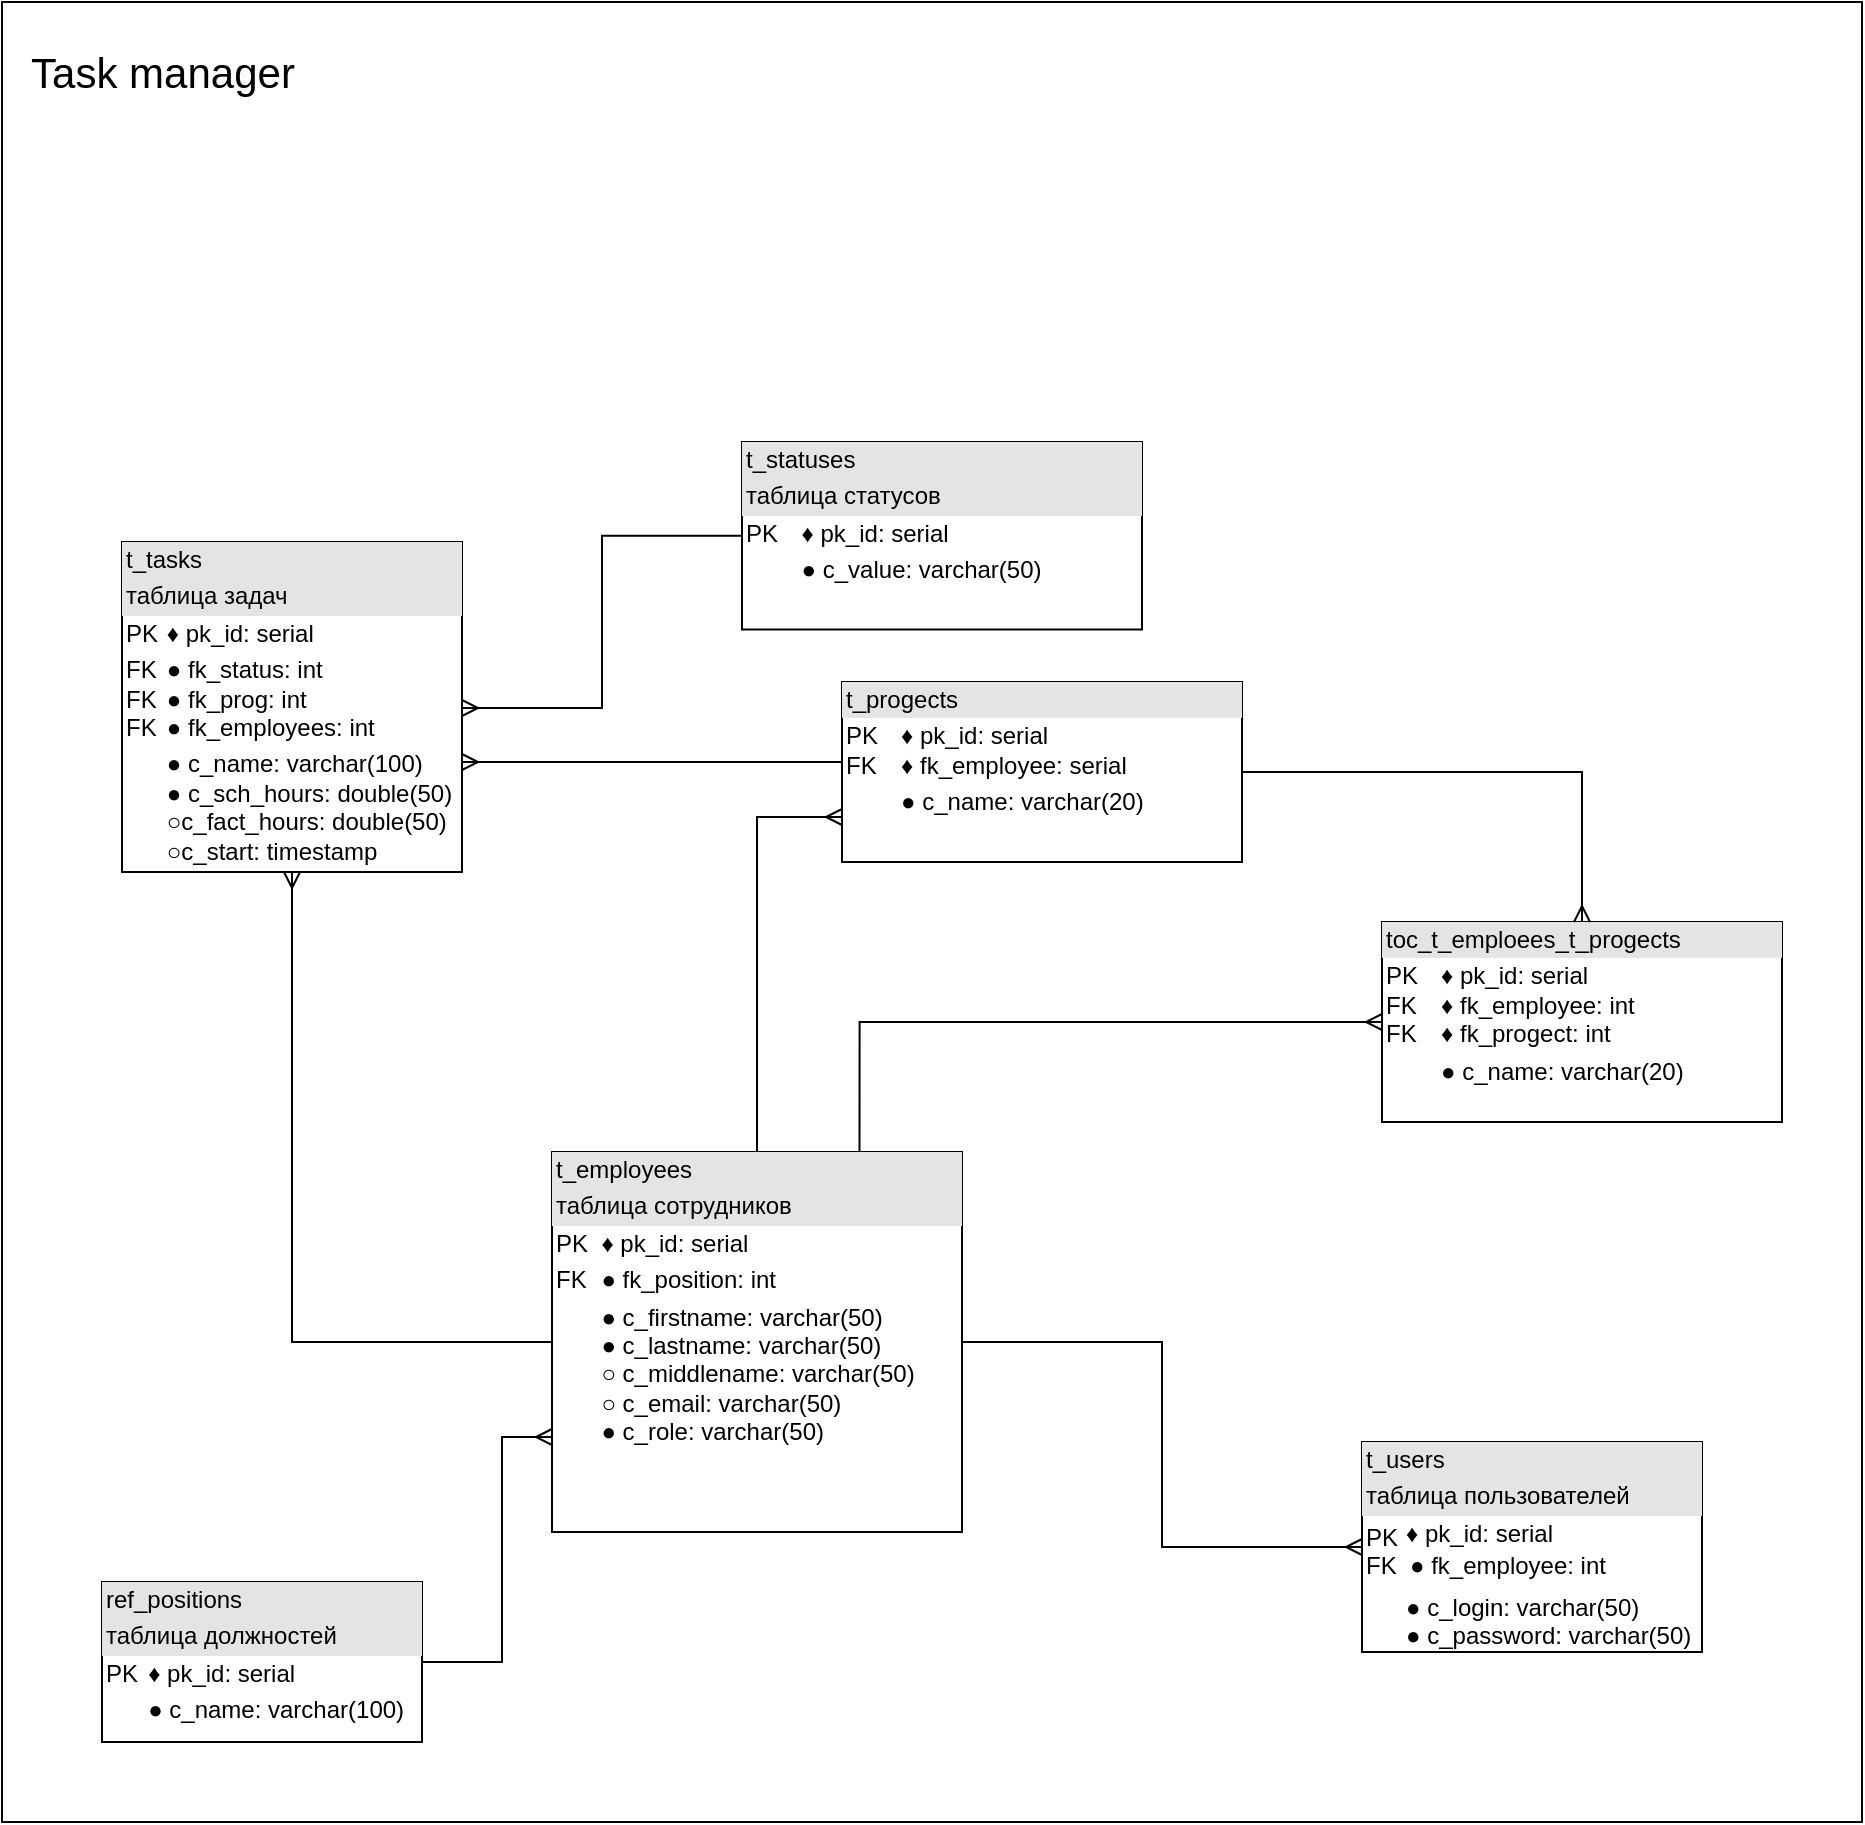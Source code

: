 <mxfile version="14.1.9" type="device" pages="4"><diagram id="e3Aniuf8R8kBTdAKDX4g" name="Реляционная модель бд"><mxGraphModel dx="2566" dy="703" grid="1" gridSize="10" guides="1" tooltips="1" connect="1" arrows="1" fold="1" page="1" pageScale="1" pageWidth="827" pageHeight="1169" math="0" shadow="0"><root><mxCell id="0"/><mxCell id="1" parent="0"/><mxCell id="qw5EVh-ZcNLh8CmwveOl-3" value="" style="rounded=0;whiteSpace=wrap;html=1;startSize=26;" parent="1" vertex="1"><mxGeometry x="-300" y="10" width="930" height="910" as="geometry"/></mxCell><mxCell id="71Z1Oa2GG0s62TClJl77-15" style="edgeStyle=orthogonalEdgeStyle;rounded=0;orthogonalLoop=1;jettySize=auto;html=1;endArrow=ERmany;endFill=0;entryX=0.5;entryY=1;entryDx=0;entryDy=0;exitX=0;exitY=0.5;exitDx=0;exitDy=0;" parent="1" source="71Z1Oa2GG0s62TClJl77-9" target="71Z1Oa2GG0s62TClJl77-1" edge="1"><mxGeometry relative="1" as="geometry"><mxPoint x="180" y="360" as="targetPoint"/><Array as="points"><mxPoint x="-155" y="680"/></Array></mxGeometry></mxCell><mxCell id="71Z1Oa2GG0s62TClJl77-1" value="&lt;div style=&quot;box-sizing: border-box ; width: 100% ; background: #e4e4e4 ; padding: 2px&quot;&gt;t_tasks&lt;/div&gt;&lt;div style=&quot;box-sizing: border-box ; width: 100% ; background: #e4e4e4 ; padding: 2px&quot;&gt;таблица задач&lt;/div&gt;&lt;table style=&quot;width: 100% ; font-size: 1em&quot; cellpadding=&quot;2&quot; cellspacing=&quot;0&quot;&gt;&lt;tbody&gt;&lt;tr&gt;&lt;td&gt;PK&lt;/td&gt;&lt;td&gt;♦ pk_id: serial&lt;/td&gt;&lt;/tr&gt;&lt;tr&gt;&lt;td&gt;FK&lt;br&gt;FK&lt;br&gt;FK&lt;/td&gt;&lt;td&gt;● fk_status: int&lt;br&gt;● fk_prog: int&lt;br&gt;● fk_employees: int&lt;br&gt;&lt;/td&gt;&lt;/tr&gt;&lt;tr&gt;&lt;td&gt;&lt;/td&gt;&lt;td&gt;● c_name: varchar(100)&lt;br&gt;● c_sch_hours: double(50)&lt;br&gt;○c_fact_hours: double(50)&lt;br&gt;○c_start: timestamp&lt;br&gt;&lt;/td&gt;&lt;/tr&gt;&lt;/tbody&gt;&lt;/table&gt;" style="verticalAlign=top;align=left;overflow=fill;html=1;" parent="1" vertex="1"><mxGeometry x="-240" y="280" width="170" height="165" as="geometry"/></mxCell><mxCell id="71Z1Oa2GG0s62TClJl77-8" style="edgeStyle=orthogonalEdgeStyle;rounded=0;orthogonalLoop=1;jettySize=auto;html=1;exitX=0;exitY=0.5;exitDx=0;exitDy=0;endArrow=ERmany;endFill=0;" parent="1" source="71Z1Oa2GG0s62TClJl77-4" edge="1"><mxGeometry relative="1" as="geometry"><mxPoint x="-70" y="363" as="targetPoint"/><Array as="points"><mxPoint y="277"/><mxPoint y="363"/></Array></mxGeometry></mxCell><mxCell id="71Z1Oa2GG0s62TClJl77-4" value="&lt;div style=&quot;box-sizing: border-box ; width: 100% ; background: #e4e4e4 ; padding: 2px&quot;&gt;t_statuses&lt;/div&gt;&lt;div style=&quot;box-sizing: border-box ; width: 100% ; background: #e4e4e4 ; padding: 2px&quot;&gt;таблица статусов&lt;/div&gt;&lt;table style=&quot;width: 100% ; font-size: 1em&quot; cellpadding=&quot;2&quot; cellspacing=&quot;0&quot;&gt;&lt;tbody&gt;&lt;tr&gt;&lt;td&gt;PK&lt;/td&gt;&lt;td&gt;♦ pk_id: serial&lt;/td&gt;&lt;/tr&gt;&lt;tr&gt;&lt;td&gt;&lt;/td&gt;&lt;td&gt;● c_value: varchar(50)&lt;br&gt;&lt;br&gt;&lt;/td&gt;&lt;/tr&gt;&lt;/tbody&gt;&lt;/table&gt;" style="verticalAlign=top;align=left;overflow=fill;html=1;" parent="1" vertex="1"><mxGeometry x="70" y="230" width="200" height="93.75" as="geometry"/></mxCell><mxCell id="71Z1Oa2GG0s62TClJl77-14" style="edgeStyle=orthogonalEdgeStyle;rounded=0;orthogonalLoop=1;jettySize=auto;html=1;exitX=1;exitY=0.5;exitDx=0;exitDy=0;endArrow=ERmany;endFill=0;" parent="1" source="71Z1Oa2GG0s62TClJl77-9" target="71Z1Oa2GG0s62TClJl77-12" edge="1"><mxGeometry relative="1" as="geometry"><mxPoint x="180" y="480" as="targetPoint"/></mxGeometry></mxCell><mxCell id="71Z1Oa2GG0s62TClJl77-9" value="&lt;div style=&quot;box-sizing: border-box ; width: 100% ; background: #e4e4e4 ; padding: 2px&quot;&gt;t_employees&lt;/div&gt;&lt;div style=&quot;box-sizing: border-box ; width: 100% ; background: #e4e4e4 ; padding: 2px&quot;&gt;таблица сотрудников&lt;/div&gt;&lt;table style=&quot;width: 100% ; font-size: 1em&quot; cellpadding=&quot;2&quot; cellspacing=&quot;0&quot;&gt;&lt;tbody&gt;&lt;tr&gt;&lt;td&gt;PK&lt;/td&gt;&lt;td&gt;♦ pk_id: serial&lt;/td&gt;&lt;/tr&gt;&lt;tr&gt;&lt;td&gt;FK&lt;br&gt;&lt;/td&gt;&lt;td&gt;● fk_position: int&lt;/td&gt;&lt;/tr&gt;&lt;tr&gt;&lt;td&gt;&lt;/td&gt;&lt;td&gt;● c_firstname: varchar(50)&lt;br&gt;● c_lastname: varchar(50)&lt;br&gt;○ c_middlename: varchar(50)&lt;br&gt;○&amp;nbsp;c_email: varchar(50)&lt;br&gt;● c_role: varchar(50)&lt;br&gt;&lt;br&gt;&lt;/td&gt;&lt;/tr&gt;&lt;/tbody&gt;&lt;/table&gt;" style="verticalAlign=top;align=left;overflow=fill;html=1;" parent="1" vertex="1"><mxGeometry x="-25" y="585" width="205" height="190" as="geometry"/></mxCell><mxCell id="71Z1Oa2GG0s62TClJl77-12" value="&lt;div style=&quot;box-sizing: border-box ; width: 100% ; background: #e4e4e4 ; padding: 2px&quot;&gt;t_users&lt;/div&gt;&lt;div style=&quot;box-sizing: border-box ; width: 100% ; background: #e4e4e4 ; padding: 2px&quot;&gt;таблица пользователей&lt;/div&gt;&lt;table style=&quot;width: 100% ; font-size: 1em&quot; cellpadding=&quot;2&quot; cellspacing=&quot;0&quot;&gt;&lt;tbody&gt;&lt;tr&gt;&lt;td&gt;PK&lt;br&gt;FK&lt;/td&gt;&lt;td&gt;♦ pk_id: serial&lt;br&gt;&lt;table cellpadding=&quot;2&quot; cellspacing=&quot;0&quot; style=&quot;font-size: 1em ; width: 205px&quot;&gt;&lt;tbody&gt;&lt;tr&gt;&lt;td&gt;● fk_employee: int&lt;/td&gt;&lt;/tr&gt;&lt;/tbody&gt;&lt;/table&gt;&lt;/td&gt;&lt;/tr&gt;&lt;tr&gt;&lt;td&gt;&lt;/td&gt;&lt;td&gt;● c_login: varchar(50)&lt;br&gt;● c_password: varchar(50)&lt;br&gt;&lt;/td&gt;&lt;/tr&gt;&lt;/tbody&gt;&lt;/table&gt;" style="verticalAlign=top;align=left;overflow=fill;html=1;" parent="1" vertex="1"><mxGeometry x="380" y="730" width="170" height="105" as="geometry"/></mxCell><mxCell id="0H2hG91myiLhLzTMFGHG-1" value="&lt;div style=&quot;box-sizing: border-box ; width: 100% ; background: #e4e4e4 ; padding: 2px&quot;&gt;ref_positions&lt;/div&gt;&lt;div style=&quot;box-sizing: border-box ; width: 100% ; background: #e4e4e4 ; padding: 2px&quot;&gt;таблица должностей&lt;/div&gt;&lt;table style=&quot;width: 100% ; font-size: 1em&quot; cellpadding=&quot;2&quot; cellspacing=&quot;0&quot;&gt;&lt;tbody&gt;&lt;tr&gt;&lt;td&gt;PK&lt;/td&gt;&lt;td&gt;♦ pk_id: serial&lt;/td&gt;&lt;/tr&gt;&lt;tr&gt;&lt;td&gt;&lt;/td&gt;&lt;td&gt;● c_name: varchar(100)&lt;br&gt;&lt;/td&gt;&lt;/tr&gt;&lt;/tbody&gt;&lt;/table&gt;" style="verticalAlign=top;align=left;overflow=fill;html=1;" parent="1" vertex="1"><mxGeometry x="-250" y="800" width="160" height="80" as="geometry"/></mxCell><mxCell id="0H2hG91myiLhLzTMFGHG-3" style="edgeStyle=orthogonalEdgeStyle;rounded=0;orthogonalLoop=1;jettySize=auto;html=1;endArrow=ERmany;endFill=0;entryX=0;entryY=0.75;entryDx=0;entryDy=0;" parent="1" target="71Z1Oa2GG0s62TClJl77-9" edge="1"><mxGeometry relative="1" as="geometry"><mxPoint x="-90" y="840" as="sourcePoint"/><mxPoint x="290" y="728" as="targetPoint"/><Array as="points"><mxPoint x="-50" y="840"/><mxPoint x="-50" y="728"/></Array></mxGeometry></mxCell><mxCell id="d_VKTCQuOe1wG1Ahkudy-1" value="&lt;div style=&quot;box-sizing: border-box ; width: 100% ; background: #e4e4e4 ; padding: 2px&quot;&gt;t_progects&lt;/div&gt;&lt;table style=&quot;width: 100% ; font-size: 1em&quot; cellpadding=&quot;2&quot; cellspacing=&quot;0&quot;&gt;&lt;tbody&gt;&lt;tr&gt;&lt;td&gt;PK&lt;br&gt;FK&lt;/td&gt;&lt;td&gt;♦ pk_id: serial&lt;br&gt;♦ fk_employee: serial&lt;br&gt;&lt;/td&gt;&lt;/tr&gt;&lt;tr&gt;&lt;td&gt;&lt;/td&gt;&lt;td&gt;● c_name: varchar(20)&lt;br&gt;&lt;br&gt;&lt;/td&gt;&lt;/tr&gt;&lt;/tbody&gt;&lt;/table&gt;" style="verticalAlign=top;align=left;overflow=fill;html=1;" parent="1" vertex="1"><mxGeometry x="120" y="350" width="200" height="90" as="geometry"/></mxCell><mxCell id="d_VKTCQuOe1wG1Ahkudy-3" style="edgeStyle=orthogonalEdgeStyle;rounded=0;orthogonalLoop=1;jettySize=auto;html=1;endArrow=ERmany;endFill=0;entryX=0;entryY=0.75;entryDx=0;entryDy=0;" parent="1" source="71Z1Oa2GG0s62TClJl77-9" target="d_VKTCQuOe1wG1Ahkudy-1" edge="1"><mxGeometry relative="1" as="geometry"><mxPoint x="390" y="650" as="sourcePoint"/><mxPoint x="295" y="420" as="targetPoint"/></mxGeometry></mxCell><mxCell id="qw5EVh-ZcNLh8CmwveOl-4" value="Task manager" style="text;html=1;align=center;verticalAlign=middle;resizable=0;points=[];autosize=1;fontSize=21;" parent="1" vertex="1"><mxGeometry x="-295" y="30" width="150" height="30" as="geometry"/></mxCell><mxCell id="UUh3IhoEXKiMbsUSSdEN-1" value="&lt;div style=&quot;box-sizing: border-box ; width: 100% ; background: #e4e4e4 ; padding: 2px&quot;&gt;toc_t_emploees_t_progects&lt;/div&gt;&lt;table style=&quot;width: 100% ; font-size: 1em&quot; cellpadding=&quot;2&quot; cellspacing=&quot;0&quot;&gt;&lt;tbody&gt;&lt;tr&gt;&lt;td&gt;PK&lt;br&gt;FK&lt;br&gt;FK&lt;/td&gt;&lt;td&gt;♦ pk_id: serial&lt;br&gt;♦ fk_employee: int&lt;br&gt;♦ fk_progect: int&lt;br&gt;&lt;/td&gt;&lt;/tr&gt;&lt;tr&gt;&lt;td&gt;&lt;/td&gt;&lt;td&gt;● c_name: varchar(20)&lt;br&gt;&lt;br&gt;&lt;/td&gt;&lt;/tr&gt;&lt;/tbody&gt;&lt;/table&gt;" style="verticalAlign=top;align=left;overflow=fill;html=1;" vertex="1" parent="1"><mxGeometry x="390" y="470" width="200" height="100" as="geometry"/></mxCell><mxCell id="UUh3IhoEXKiMbsUSSdEN-2" style="edgeStyle=orthogonalEdgeStyle;rounded=0;orthogonalLoop=1;jettySize=auto;html=1;exitX=0.75;exitY=0;exitDx=0;exitDy=0;endArrow=ERmany;endFill=0;entryX=0;entryY=0.5;entryDx=0;entryDy=0;" edge="1" parent="1" source="71Z1Oa2GG0s62TClJl77-9" target="UUh3IhoEXKiMbsUSSdEN-1"><mxGeometry relative="1" as="geometry"><mxPoint x="292.5" y="690" as="sourcePoint"/><mxPoint x="390" y="792.571" as="targetPoint"/><Array as="points"><mxPoint x="129" y="520"/></Array></mxGeometry></mxCell><mxCell id="UUh3IhoEXKiMbsUSSdEN-4" style="edgeStyle=orthogonalEdgeStyle;rounded=0;orthogonalLoop=1;jettySize=auto;html=1;exitX=1;exitY=0.5;exitDx=0;exitDy=0;endArrow=ERmany;endFill=0;entryX=0.5;entryY=0;entryDx=0;entryDy=0;" edge="1" parent="1" source="d_VKTCQuOe1wG1Ahkudy-1" target="UUh3IhoEXKiMbsUSSdEN-1"><mxGeometry relative="1" as="geometry"><mxPoint x="138.75" y="595" as="sourcePoint"/><mxPoint x="400" y="530" as="targetPoint"/><Array as="points"><mxPoint x="490" y="395"/></Array></mxGeometry></mxCell><mxCell id="UUh3IhoEXKiMbsUSSdEN-5" style="edgeStyle=orthogonalEdgeStyle;rounded=0;orthogonalLoop=1;jettySize=auto;html=1;endArrow=ERmany;endFill=0;" edge="1" parent="1"><mxGeometry relative="1" as="geometry"><mxPoint x="-70" y="390" as="targetPoint"/><mxPoint x="120" y="390" as="sourcePoint"/><Array as="points"><mxPoint x="20" y="390"/><mxPoint x="20" y="390"/></Array></mxGeometry></mxCell></root></mxGraphModel></diagram><diagram id="9V3HbCzYIMkb6ifbGLcC" name="Макет"><mxGraphModel dx="4382" dy="3174" grid="0" gridSize="10" guides="1" tooltips="1" connect="1" arrows="1" fold="1" page="1" pageScale="1" pageWidth="827" pageHeight="1169" math="0" shadow="0"><root><mxCell id="q0XLIiqmbopI_QU0HiOQ-0"/><mxCell id="q0XLIiqmbopI_QU0HiOQ-1" parent="q0XLIiqmbopI_QU0HiOQ-0"/><mxCell id="q0XLIiqmbopI_QU0HiOQ-2" value="" style="rounded=0;whiteSpace=wrap;html=1;fontSize=16;" parent="q0XLIiqmbopI_QU0HiOQ-1" vertex="1"><mxGeometry x="35" y="1280" width="1280" height="720" as="geometry"/></mxCell><mxCell id="q0XLIiqmbopI_QU0HiOQ-3" value="&lt;font style=&quot;font-size: 16px;&quot;&gt;Книги&lt;/font&gt;" style="rounded=0;whiteSpace=wrap;html=1;fontSize=16;fillColor=#f5f5f5;strokeColor=#666666;fontColor=#333333;" parent="q0XLIiqmbopI_QU0HiOQ-1" vertex="1"><mxGeometry x="35" y="1279.5" width="300" height="50" as="geometry"/></mxCell><mxCell id="q0XLIiqmbopI_QU0HiOQ-5" value="&lt;font style=&quot;font-size: 16px;&quot;&gt;Сотрудники&lt;/font&gt;" style="rounded=0;whiteSpace=wrap;html=1;fontSize=16;fillColor=#dae8fc;strokeColor=#6c8ebf;" parent="q0XLIiqmbopI_QU0HiOQ-1" vertex="1"><mxGeometry x="330" y="1280" width="300" height="50" as="geometry"/></mxCell><mxCell id="q0XLIiqmbopI_QU0HiOQ-6" value="&lt;font style=&quot;font-size: 16px;&quot;&gt;События&lt;/font&gt;" style="rounded=0;whiteSpace=wrap;html=1;fontSize=16;fillColor=#eeeeee;strokeColor=#36393d;" parent="q0XLIiqmbopI_QU0HiOQ-1" vertex="1"><mxGeometry x="630" y="1280" width="300" height="50" as="geometry"/></mxCell><mxCell id="q0XLIiqmbopI_QU0HiOQ-10" value="Заголовки таблицы" style="rounded=0;whiteSpace=wrap;html=1;fontSize=16;fillColor=#cce5ff;strokeColor=#36393d;" parent="q0XLIiqmbopI_QU0HiOQ-1" vertex="1"><mxGeometry x="35" y="1330" width="1280" height="40" as="geometry"/></mxCell><mxCell id="q0XLIiqmbopI_QU0HiOQ-11" value="Таблица с данными" style="rounded=0;whiteSpace=wrap;html=1;fontSize=16;" parent="q0XLIiqmbopI_QU0HiOQ-1" vertex="1"><mxGeometry x="35" y="1370" width="1280" height="630" as="geometry"/></mxCell><mxCell id="q0XLIiqmbopI_QU0HiOQ-24" value="выделенная запись в таблице" style="rounded=0;whiteSpace=wrap;html=1;fontSize=16;fillColor=#dae8fc;strokeColor=#6c8ebf;" parent="q0XLIiqmbopI_QU0HiOQ-1" vertex="1"><mxGeometry x="40" y="1543" width="1270" height="31" as="geometry"/></mxCell><mxCell id="q0XLIiqmbopI_QU0HiOQ-34" value="не выделенная запись в таблице" style="rounded=0;whiteSpace=wrap;html=1;fontSize=16;fillColor=#f5f5f5;strokeColor=#666666;fontColor=#333333;" parent="q0XLIiqmbopI_QU0HiOQ-1" vertex="1"><mxGeometry x="40" y="1574" width="1270" height="31" as="geometry"/></mxCell><mxCell id="q0XLIiqmbopI_QU0HiOQ-68" value="не выделенная запись в таблице" style="rounded=0;whiteSpace=wrap;html=1;fontSize=16;fillColor=#f5f5f5;strokeColor=#666666;fontColor=#333333;" parent="q0XLIiqmbopI_QU0HiOQ-1" vertex="1"><mxGeometry x="40" y="1512" width="1270" height="31" as="geometry"/></mxCell><mxCell id="q0XLIiqmbopI_QU0HiOQ-21" value="" style="group" parent="q0XLIiqmbopI_QU0HiOQ-1" vertex="1" connectable="0"><mxGeometry x="170" y="1544" width="30" height="30" as="geometry"/></mxCell><mxCell id="q0XLIiqmbopI_QU0HiOQ-26" value="" style="group" parent="q0XLIiqmbopI_QU0HiOQ-21" vertex="1" connectable="0"><mxGeometry width="30" height="30" as="geometry"/></mxCell><mxCell id="q0XLIiqmbopI_QU0HiOQ-19" value="" style="ellipse;whiteSpace=wrap;html=1;aspect=fixed;fontSize=16;" parent="q0XLIiqmbopI_QU0HiOQ-26" vertex="1"><mxGeometry width="30" height="30" as="geometry"/></mxCell><mxCell id="q0XLIiqmbopI_QU0HiOQ-20" value="" style="ellipse;whiteSpace=wrap;html=1;aspect=fixed;fontSize=16;" parent="q0XLIiqmbopI_QU0HiOQ-26" vertex="1"><mxGeometry x="5" y="5" width="20" height="20" as="geometry"/></mxCell><mxCell id="q0XLIiqmbopI_QU0HiOQ-18" value="" style="group;container=1;" parent="q0XLIiqmbopI_QU0HiOQ-1" vertex="1" connectable="0"><mxGeometry x="185" y="1460" width="180" height="123" as="geometry"/></mxCell><mxCell id="80Tw7zqlrZTOSqG3xkRH-25" value="" style="group" parent="q0XLIiqmbopI_QU0HiOQ-18" vertex="1" connectable="0"><mxGeometry y="-40" width="120" height="140" as="geometry"/></mxCell><mxCell id="q0XLIiqmbopI_QU0HiOQ-12" value="" style="rounded=0;whiteSpace=wrap;html=1;fontSize=16;" parent="80Tw7zqlrZTOSqG3xkRH-25" vertex="1"><mxGeometry y="40" width="120" height="99" as="geometry"/></mxCell><mxCell id="q0XLIiqmbopI_QU0HiOQ-13" value="Добавить&lt;span style=&quot;color: rgba(0 , 0 , 0 , 0) ; font-family: monospace ; font-size: 0px&quot;&gt;%3CmxGraphModel%3E%3Croot%3E%3CmxCell%20id%3D%220%22%2F%3E%3CmxCell%20id%3D%221%22%20parent%3D%220%22%2F%3E%3CmxCell%20id%3D%222%22%20value%3D%22%22%20style%3D%22rounded%3D0%3BwhiteSpace%3Dwrap%3Bhtml%3D1%3BfontSize%3D16%3B%22%20vertex%3D%221%22%20parent%3D%221%22%3E%3CmxGeometry%20x%3D%2245%22%20y%3D%22140%22%20width%3D%221270%22%20height%3D%2240%22%20as%3D%22geometry%22%2F%3E%3C%2FmxCell%3E%3C%2Froot%3E%3C%2FmxGraphModel%3E&lt;/span&gt;" style="rounded=0;whiteSpace=wrap;html=1;fontSize=16;" parent="80Tw7zqlrZTOSqG3xkRH-25" vertex="1"><mxGeometry y="60" width="120" height="20" as="geometry"/></mxCell><mxCell id="q0XLIiqmbopI_QU0HiOQ-14" value="Изменить" style="rounded=0;whiteSpace=wrap;html=1;fontSize=16;" parent="80Tw7zqlrZTOSqG3xkRH-25" vertex="1"><mxGeometry y="80" width="120" height="20" as="geometry"/></mxCell><mxCell id="q0XLIiqmbopI_QU0HiOQ-15" value="Удалить" style="rounded=0;whiteSpace=wrap;html=1;fontSize=16;" parent="80Tw7zqlrZTOSqG3xkRH-25" vertex="1"><mxGeometry y="100" width="120" height="20" as="geometry"/></mxCell><mxCell id="80Tw7zqlrZTOSqG3xkRH-24" value="&lt;font style=&quot;font-size: 14px&quot;&gt;Сбросить пароль&lt;/font&gt;" style="rounded=0;whiteSpace=wrap;html=1;fontSize=16;" parent="80Tw7zqlrZTOSqG3xkRH-25" vertex="1"><mxGeometry y="120" width="120" height="20" as="geometry"/></mxCell><mxCell id="q0XLIiqmbopI_QU0HiOQ-27" value="&lt;i&gt;Управление&amp;nbsp; &amp;nbsp;&lt;/i&gt;Х" style="rounded=0;whiteSpace=wrap;html=1;fontSize=16;align=left;fillColor=#cce5ff;strokeColor=#36393d;" parent="80Tw7zqlrZTOSqG3xkRH-25" vertex="1"><mxGeometry y="40" width="120" height="20" as="geometry"/></mxCell><mxCell id="q0XLIiqmbopI_QU0HiOQ-29" value="" style="rounded=0;whiteSpace=wrap;html=1;fontSize=16;align=left;fillColor=none;" parent="80Tw7zqlrZTOSqG3xkRH-25" vertex="1"><mxGeometry x="100" y="40" width="20" height="20" as="geometry"/></mxCell><mxCell id="q0XLIiqmbopI_QU0HiOQ-30" value="" style="endArrow=none;dashed=1;html=1;fontSize=16;entryX=0;entryY=0.5;entryDx=0;entryDy=0;" parent="q0XLIiqmbopI_QU0HiOQ-1" target="q0XLIiqmbopI_QU0HiOQ-19" edge="1"><mxGeometry width="50" height="50" relative="1" as="geometry"><mxPoint x="-5" y="1480" as="sourcePoint"/><mxPoint x="15" y="1510" as="targetPoint"/></mxGeometry></mxCell><mxCell id="q0XLIiqmbopI_QU0HiOQ-31" value="" style="endArrow=none;dashed=1;html=1;fontSize=16;" parent="q0XLIiqmbopI_QU0HiOQ-1" edge="1"><mxGeometry width="50" height="50" relative="1" as="geometry"><mxPoint x="-95" y="1479" as="sourcePoint"/><mxPoint x="-5" y="1480" as="targetPoint"/></mxGeometry></mxCell><mxCell id="q0XLIiqmbopI_QU0HiOQ-32" value="RightClick" style="text;html=1;align=center;verticalAlign=middle;resizable=0;points=[];autosize=1;fontSize=16;" parent="q0XLIiqmbopI_QU0HiOQ-1" vertex="1"><mxGeometry x="-93" y="1459" width="82" height="23" as="geometry"/></mxCell><mxCell id="q0XLIiqmbopI_QU0HiOQ-69" value="" style="rounded=0;whiteSpace=wrap;html=1;fontSize=16;" parent="q0XLIiqmbopI_QU0HiOQ-1" vertex="1"><mxGeometry x="40" y="-860" width="1280" height="720" as="geometry"/></mxCell><mxCell id="q0XLIiqmbopI_QU0HiOQ-95" value="" style="rounded=0;whiteSpace=wrap;html=1;fillColor=none;fontSize=16;" parent="q0XLIiqmbopI_QU0HiOQ-1" vertex="1"><mxGeometry x="510" y="-585" width="340" height="170" as="geometry"/></mxCell><mxCell id="q0XLIiqmbopI_QU0HiOQ-96" value="" style="rounded=0;whiteSpace=wrap;html=1;fillColor=none;fontSize=16;" parent="q0XLIiqmbopI_QU0HiOQ-1" vertex="1"><mxGeometry x="600" y="-525" width="230" height="30" as="geometry"/></mxCell><mxCell id="q0XLIiqmbopI_QU0HiOQ-97" value="" style="rounded=0;whiteSpace=wrap;html=1;fillColor=none;fontSize=16;" parent="q0XLIiqmbopI_QU0HiOQ-1" vertex="1"><mxGeometry x="600" y="-465" width="230" height="30" as="geometry"/></mxCell><mxCell id="q0XLIiqmbopI_QU0HiOQ-98" value="Логин" style="text;html=1;strokeColor=none;fillColor=none;align=center;verticalAlign=middle;whiteSpace=wrap;rounded=0;fontSize=16;" parent="q0XLIiqmbopI_QU0HiOQ-1" vertex="1"><mxGeometry x="540" y="-520" width="40" height="20" as="geometry"/></mxCell><mxCell id="q0XLIiqmbopI_QU0HiOQ-99" value="Пароль" style="text;html=1;strokeColor=none;fillColor=none;align=center;verticalAlign=middle;whiteSpace=wrap;rounded=0;fontSize=16;" parent="q0XLIiqmbopI_QU0HiOQ-1" vertex="1"><mxGeometry x="540" y="-460" width="40" height="20" as="geometry"/></mxCell><mxCell id="q0XLIiqmbopI_QU0HiOQ-100" value="Авторизация" style="text;html=1;strokeColor=none;fillColor=none;align=center;verticalAlign=middle;whiteSpace=wrap;rounded=0;fontSize=16;" parent="q0XLIiqmbopI_QU0HiOQ-1" vertex="1"><mxGeometry x="660" y="-565" width="40" height="20" as="geometry"/></mxCell><mxCell id="q0XLIiqmbopI_QU0HiOQ-101" value="&lt;font style=&quot;font-size: 30px&quot;&gt;Авторизация&lt;/font&gt;" style="text;html=1;align=center;verticalAlign=middle;resizable=0;points=[];autosize=1;fontSize=16;" parent="q0XLIiqmbopI_QU0HiOQ-1" vertex="1"><mxGeometry x="620" y="-925" width="190" height="30" as="geometry"/></mxCell><mxCell id="q0XLIiqmbopI_QU0HiOQ-102" value="&lt;span style=&quot;font-size: 30px&quot;&gt;Вкладка сотрудники&lt;/span&gt;" style="text;html=1;align=center;verticalAlign=middle;resizable=0;points=[];autosize=1;fontSize=16;" parent="q0XLIiqmbopI_QU0HiOQ-1" vertex="1"><mxGeometry x="525" y="1210" width="300" height="30" as="geometry"/></mxCell><mxCell id="q0XLIiqmbopI_QU0HiOQ-103" value="" style="rounded=0;whiteSpace=wrap;html=1;fontSize=16;" parent="q0XLIiqmbopI_QU0HiOQ-1" vertex="1"><mxGeometry x="40" y="220" width="1280" height="720" as="geometry"/></mxCell><mxCell id="q0XLIiqmbopI_QU0HiOQ-104" value="&lt;font style=&quot;font-size: 16px;&quot;&gt;Книги&lt;/font&gt;" style="rounded=0;whiteSpace=wrap;html=1;fontSize=16;fillColor=#cce5ff;strokeColor=#36393d;" parent="q0XLIiqmbopI_QU0HiOQ-1" vertex="1"><mxGeometry x="40" y="220" width="300" height="50" as="geometry"/></mxCell><mxCell id="q0XLIiqmbopI_QU0HiOQ-105" value="&lt;font style=&quot;font-size: 16px;&quot;&gt;Сотрудники&lt;/font&gt;" style="rounded=0;whiteSpace=wrap;html=1;fontSize=16;fillColor=#eeeeee;strokeColor=#36393d;" parent="q0XLIiqmbopI_QU0HiOQ-1" vertex="1"><mxGeometry x="340" y="220" width="300" height="50" as="geometry"/></mxCell><mxCell id="q0XLIiqmbopI_QU0HiOQ-106" value="&lt;font style=&quot;font-size: 16px;&quot;&gt;События&lt;/font&gt;" style="rounded=0;whiteSpace=wrap;html=1;fontSize=16;fillColor=#eeeeee;strokeColor=#36393d;" parent="q0XLIiqmbopI_QU0HiOQ-1" vertex="1"><mxGeometry x="640" y="220" width="300" height="50" as="geometry"/></mxCell><mxCell id="q0XLIiqmbopI_QU0HiOQ-107" value="Заголовки таблицы" style="rounded=0;whiteSpace=wrap;html=1;fontSize=16;fillColor=#cce5ff;strokeColor=#36393d;" parent="q0XLIiqmbopI_QU0HiOQ-1" vertex="1"><mxGeometry x="40" y="270" width="1280" height="40" as="geometry"/></mxCell><mxCell id="q0XLIiqmbopI_QU0HiOQ-108" value="Таблица с данными" style="rounded=0;whiteSpace=wrap;html=1;fontSize=16;" parent="q0XLIiqmbopI_QU0HiOQ-1" vertex="1"><mxGeometry x="40" y="310" width="1280" height="630" as="geometry"/></mxCell><mxCell id="q0XLIiqmbopI_QU0HiOQ-109" value="выделенная запись в таблице" style="rounded=0;whiteSpace=wrap;html=1;fontSize=16;fillColor=#dae8fc;strokeColor=#6c8ebf;" parent="q0XLIiqmbopI_QU0HiOQ-1" vertex="1"><mxGeometry x="45" y="483" width="1270" height="31" as="geometry"/></mxCell><mxCell id="q0XLIiqmbopI_QU0HiOQ-110" value="не выделенная запись в таблице" style="rounded=0;whiteSpace=wrap;html=1;fontSize=16;fillColor=#f5f5f5;strokeColor=#666666;fontColor=#333333;" parent="q0XLIiqmbopI_QU0HiOQ-1" vertex="1"><mxGeometry x="45" y="514" width="1270" height="31" as="geometry"/></mxCell><mxCell id="q0XLIiqmbopI_QU0HiOQ-111" value="не выделенная запись в таблице" style="rounded=0;whiteSpace=wrap;html=1;fontSize=16;fillColor=#f5f5f5;strokeColor=#666666;fontColor=#333333;" parent="q0XLIiqmbopI_QU0HiOQ-1" vertex="1"><mxGeometry x="45" y="452" width="1270" height="31" as="geometry"/></mxCell><mxCell id="q0XLIiqmbopI_QU0HiOQ-112" value="" style="group" parent="q0XLIiqmbopI_QU0HiOQ-1" vertex="1" connectable="0"><mxGeometry x="175" y="484" width="30" height="30" as="geometry"/></mxCell><mxCell id="q0XLIiqmbopI_QU0HiOQ-113" value="" style="group" parent="q0XLIiqmbopI_QU0HiOQ-112" vertex="1" connectable="0"><mxGeometry width="30" height="30" as="geometry"/></mxCell><mxCell id="q0XLIiqmbopI_QU0HiOQ-114" value="" style="ellipse;whiteSpace=wrap;html=1;aspect=fixed;fontSize=16;" parent="q0XLIiqmbopI_QU0HiOQ-113" vertex="1"><mxGeometry width="30" height="30" as="geometry"/></mxCell><mxCell id="q0XLIiqmbopI_QU0HiOQ-115" value="" style="ellipse;whiteSpace=wrap;html=1;aspect=fixed;fontSize=16;" parent="q0XLIiqmbopI_QU0HiOQ-113" vertex="1"><mxGeometry x="5" y="5" width="20" height="20" as="geometry"/></mxCell><mxCell id="q0XLIiqmbopI_QU0HiOQ-126" value="" style="endArrow=none;dashed=1;html=1;fontSize=16;entryX=0;entryY=0.5;entryDx=0;entryDy=0;" parent="q0XLIiqmbopI_QU0HiOQ-1" target="q0XLIiqmbopI_QU0HiOQ-114" edge="1"><mxGeometry width="50" height="50" relative="1" as="geometry"><mxPoint y="420" as="sourcePoint"/><mxPoint x="20" y="450" as="targetPoint"/></mxGeometry></mxCell><mxCell id="q0XLIiqmbopI_QU0HiOQ-127" value="" style="endArrow=none;dashed=1;html=1;fontSize=16;" parent="q0XLIiqmbopI_QU0HiOQ-1" edge="1"><mxGeometry width="50" height="50" relative="1" as="geometry"><mxPoint x="-90" y="419" as="sourcePoint"/><mxPoint y="420" as="targetPoint"/></mxGeometry></mxCell><mxCell id="q0XLIiqmbopI_QU0HiOQ-128" value="RightClick" style="text;html=1;align=center;verticalAlign=middle;resizable=0;points=[];autosize=1;fontSize=16;" parent="q0XLIiqmbopI_QU0HiOQ-1" vertex="1"><mxGeometry x="-88" y="399" width="82" height="23" as="geometry"/></mxCell><mxCell id="q0XLIiqmbopI_QU0HiOQ-129" value="&lt;span style=&quot;font-size: 30px&quot;&gt;Начальная страница/Вкладка книги&lt;/span&gt;" style="text;html=1;align=center;verticalAlign=middle;resizable=0;points=[];autosize=1;fontSize=16;" parent="q0XLIiqmbopI_QU0HiOQ-1" vertex="1"><mxGeometry x="425" y="150" width="510" height="30" as="geometry"/></mxCell><mxCell id="q0XLIiqmbopI_QU0HiOQ-130" value="" style="rounded=0;whiteSpace=wrap;html=1;fontSize=16;" parent="q0XLIiqmbopI_QU0HiOQ-1" vertex="1"><mxGeometry x="35" y="2320" width="1280" height="720" as="geometry"/></mxCell><mxCell id="q0XLIiqmbopI_QU0HiOQ-131" value="&lt;font style=&quot;font-size: 16px;&quot;&gt;Книги&lt;/font&gt;" style="rounded=0;whiteSpace=wrap;html=1;fontSize=16;fillColor=#f5f5f5;strokeColor=#666666;fontColor=#333333;" parent="q0XLIiqmbopI_QU0HiOQ-1" vertex="1"><mxGeometry x="30" y="2320" width="300" height="50" as="geometry"/></mxCell><mxCell id="q0XLIiqmbopI_QU0HiOQ-132" value="&lt;font style=&quot;font-size: 16px;&quot;&gt;Сотрудники&lt;/font&gt;" style="rounded=0;whiteSpace=wrap;html=1;fontSize=16;fillColor=#f5f5f5;strokeColor=#666666;fontColor=#333333;" parent="q0XLIiqmbopI_QU0HiOQ-1" vertex="1"><mxGeometry x="330" y="2320" width="300" height="50" as="geometry"/></mxCell><mxCell id="q0XLIiqmbopI_QU0HiOQ-133" value="&lt;font style=&quot;font-size: 16px;&quot;&gt;События&lt;/font&gt;" style="rounded=0;whiteSpace=wrap;html=1;fontSize=16;fillColor=#dae8fc;strokeColor=#6c8ebf;" parent="q0XLIiqmbopI_QU0HiOQ-1" vertex="1"><mxGeometry x="630" y="2320" width="300" height="50" as="geometry"/></mxCell><mxCell id="q0XLIiqmbopI_QU0HiOQ-134" value="Заголовки таблицы" style="rounded=0;whiteSpace=wrap;html=1;fontSize=16;fillColor=#cce5ff;strokeColor=#36393d;" parent="q0XLIiqmbopI_QU0HiOQ-1" vertex="1"><mxGeometry x="35" y="2370" width="1280" height="40" as="geometry"/></mxCell><mxCell id="q0XLIiqmbopI_QU0HiOQ-135" value="Таблица с данными" style="rounded=0;whiteSpace=wrap;html=1;fontSize=16;" parent="q0XLIiqmbopI_QU0HiOQ-1" vertex="1"><mxGeometry x="35" y="2410" width="1280" height="630" as="geometry"/></mxCell><mxCell id="q0XLIiqmbopI_QU0HiOQ-136" value="выделенная запись в таблице" style="rounded=0;whiteSpace=wrap;html=1;fontSize=16;fillColor=#dae8fc;strokeColor=#6c8ebf;" parent="q0XLIiqmbopI_QU0HiOQ-1" vertex="1"><mxGeometry x="40" y="2583" width="1270" height="31" as="geometry"/></mxCell><mxCell id="q0XLIiqmbopI_QU0HiOQ-137" value="не выделенная запись в таблице" style="rounded=0;whiteSpace=wrap;html=1;fontSize=16;fillColor=#f5f5f5;strokeColor=#666666;fontColor=#333333;" parent="q0XLIiqmbopI_QU0HiOQ-1" vertex="1"><mxGeometry x="40" y="2614" width="1270" height="31" as="geometry"/></mxCell><mxCell id="q0XLIiqmbopI_QU0HiOQ-138" value="не выделенная запись в таблице" style="rounded=0;whiteSpace=wrap;html=1;fontSize=16;fillColor=#f5f5f5;strokeColor=#666666;fontColor=#333333;" parent="q0XLIiqmbopI_QU0HiOQ-1" vertex="1"><mxGeometry x="40" y="2552" width="1270" height="31" as="geometry"/></mxCell><mxCell id="q0XLIiqmbopI_QU0HiOQ-139" value="" style="group" parent="q0XLIiqmbopI_QU0HiOQ-1" vertex="1" connectable="0"><mxGeometry x="170" y="2584" width="30" height="30" as="geometry"/></mxCell><mxCell id="q0XLIiqmbopI_QU0HiOQ-140" value="" style="group" parent="q0XLIiqmbopI_QU0HiOQ-139" vertex="1" connectable="0"><mxGeometry width="30" height="30" as="geometry"/></mxCell><mxCell id="q0XLIiqmbopI_QU0HiOQ-141" value="" style="ellipse;whiteSpace=wrap;html=1;aspect=fixed;fontSize=16;" parent="q0XLIiqmbopI_QU0HiOQ-140" vertex="1"><mxGeometry width="30" height="30" as="geometry"/></mxCell><mxCell id="q0XLIiqmbopI_QU0HiOQ-142" value="" style="ellipse;whiteSpace=wrap;html=1;aspect=fixed;fontSize=16;" parent="q0XLIiqmbopI_QU0HiOQ-140" vertex="1"><mxGeometry x="5" y="5" width="20" height="20" as="geometry"/></mxCell><mxCell id="q0XLIiqmbopI_QU0HiOQ-153" value="" style="endArrow=none;dashed=1;html=1;fontSize=16;entryX=0;entryY=0.5;entryDx=0;entryDy=0;" parent="q0XLIiqmbopI_QU0HiOQ-1" target="q0XLIiqmbopI_QU0HiOQ-141" edge="1"><mxGeometry width="50" height="50" relative="1" as="geometry"><mxPoint x="-5" y="2520" as="sourcePoint"/><mxPoint x="15" y="2550" as="targetPoint"/></mxGeometry></mxCell><mxCell id="q0XLIiqmbopI_QU0HiOQ-154" value="" style="endArrow=none;dashed=1;html=1;fontSize=16;" parent="q0XLIiqmbopI_QU0HiOQ-1" edge="1"><mxGeometry width="50" height="50" relative="1" as="geometry"><mxPoint x="-95" y="2519" as="sourcePoint"/><mxPoint x="-5" y="2520" as="targetPoint"/></mxGeometry></mxCell><mxCell id="q0XLIiqmbopI_QU0HiOQ-155" value="RightClick" style="text;html=1;align=center;verticalAlign=middle;resizable=0;points=[];autosize=1;fontSize=16;" parent="q0XLIiqmbopI_QU0HiOQ-1" vertex="1"><mxGeometry x="-93" y="2499" width="82" height="23" as="geometry"/></mxCell><mxCell id="q0XLIiqmbopI_QU0HiOQ-156" value="&lt;span style=&quot;font-size: 30px&quot;&gt;Вкладка события&lt;/span&gt;" style="text;html=1;align=center;verticalAlign=middle;resizable=0;points=[];autosize=1;fontSize=16;" parent="q0XLIiqmbopI_QU0HiOQ-1" vertex="1"><mxGeometry x="545" y="2250" width="260" height="30" as="geometry"/></mxCell><mxCell id="q0XLIiqmbopI_QU0HiOQ-158" value="" style="rounded=0;whiteSpace=wrap;html=1;fontSize=16;" parent="q0XLIiqmbopI_QU0HiOQ-1" vertex="1"><mxGeometry x="1480" y="220" width="360" height="390" as="geometry"/></mxCell><mxCell id="q0XLIiqmbopI_QU0HiOQ-160" value="Добавление книги" style="rounded=0;whiteSpace=wrap;html=1;fontSize=16;fillColor=#cce5ff;strokeColor=#36393d;" parent="q0XLIiqmbopI_QU0HiOQ-1" vertex="1"><mxGeometry x="1480" y="220" width="360" height="40" as="geometry"/></mxCell><mxCell id="q0XLIiqmbopI_QU0HiOQ-162" value="ISBN" style="text;html=1;strokeColor=none;fillColor=none;align=left;verticalAlign=middle;whiteSpace=wrap;rounded=0;fontSize=16;" parent="q0XLIiqmbopI_QU0HiOQ-1" vertex="1"><mxGeometry x="1485" y="290" width="40" height="20" as="geometry"/></mxCell><mxCell id="q0XLIiqmbopI_QU0HiOQ-163" value="Название" style="text;html=1;strokeColor=none;fillColor=none;align=left;verticalAlign=middle;whiteSpace=wrap;rounded=0;fontSize=16;" parent="q0XLIiqmbopI_QU0HiOQ-1" vertex="1"><mxGeometry x="1485" y="330" width="40" height="20" as="geometry"/></mxCell><mxCell id="q0XLIiqmbopI_QU0HiOQ-164" value="Автор" style="text;html=1;strokeColor=none;fillColor=none;align=left;verticalAlign=middle;whiteSpace=wrap;rounded=0;fontSize=16;" parent="q0XLIiqmbopI_QU0HiOQ-1" vertex="1"><mxGeometry x="1485" y="410" width="40" height="20" as="geometry"/></mxCell><mxCell id="q0XLIiqmbopI_QU0HiOQ-165" value="Издательство" style="text;html=1;strokeColor=none;fillColor=none;align=left;verticalAlign=middle;whiteSpace=wrap;rounded=0;fontSize=16;" parent="q0XLIiqmbopI_QU0HiOQ-1" vertex="1"><mxGeometry x="1485" y="450" width="40" height="20" as="geometry"/></mxCell><mxCell id="q0XLIiqmbopI_QU0HiOQ-166" value="Год издания" style="text;html=1;strokeColor=none;fillColor=none;align=left;verticalAlign=middle;whiteSpace=wrap;rounded=0;fontSize=16;" parent="q0XLIiqmbopI_QU0HiOQ-1" vertex="1"><mxGeometry x="1485" y="530" width="110" height="20" as="geometry"/></mxCell><mxCell id="q0XLIiqmbopI_QU0HiOQ-167" value="Статус" style="text;html=1;strokeColor=none;fillColor=none;align=left;verticalAlign=middle;whiteSpace=wrap;rounded=0;fontSize=16;" parent="q0XLIiqmbopI_QU0HiOQ-1" vertex="1"><mxGeometry x="1485" y="490" width="110" height="20" as="geometry"/></mxCell><mxCell id="q0XLIiqmbopI_QU0HiOQ-169" value="поле ввода" style="rounded=0;whiteSpace=wrap;html=1;fillColor=#ffffff;fontSize=16;align=center;fontStyle=2" parent="q0XLIiqmbopI_QU0HiOQ-1" vertex="1"><mxGeometry x="1600" y="290" width="220" height="20" as="geometry"/></mxCell><mxCell id="q0XLIiqmbopI_QU0HiOQ-170" value="поле ввода" style="rounded=0;whiteSpace=wrap;html=1;fillColor=#ffffff;fontSize=16;align=center;fontStyle=2" parent="q0XLIiqmbopI_QU0HiOQ-1" vertex="1"><mxGeometry x="1600" y="330" width="220" height="60" as="geometry"/></mxCell><mxCell id="q0XLIiqmbopI_QU0HiOQ-171" value="селект с вводом" style="rounded=0;whiteSpace=wrap;html=1;fillColor=#ffffff;fontSize=16;align=center;fontStyle=2" parent="q0XLIiqmbopI_QU0HiOQ-1" vertex="1"><mxGeometry x="1600" y="410" width="220" height="20" as="geometry"/></mxCell><mxCell id="q0XLIiqmbopI_QU0HiOQ-172" value="селект с вводом" style="rounded=0;whiteSpace=wrap;html=1;fillColor=#ffffff;fontSize=16;align=center;fontStyle=2" parent="q0XLIiqmbopI_QU0HiOQ-1" vertex="1"><mxGeometry x="1600" y="450" width="220" height="20" as="geometry"/></mxCell><mxCell id="q0XLIiqmbopI_QU0HiOQ-173" value="&amp;nbsp; Доступна" style="rounded=0;whiteSpace=wrap;html=1;fillColor=#f5f5f5;fontSize=16;align=left;strokeColor=#666666;fontColor=#333333;" parent="q0XLIiqmbopI_QU0HiOQ-1" vertex="1"><mxGeometry x="1600" y="492" width="220" height="20" as="geometry"/></mxCell><mxCell id="q0XLIiqmbopI_QU0HiOQ-174" value="выбор даты" style="rounded=0;whiteSpace=wrap;html=1;fillColor=#ffffff;fontSize=16;align=center;fontStyle=2" parent="q0XLIiqmbopI_QU0HiOQ-1" vertex="1"><mxGeometry x="1600" y="530" width="220" height="20" as="geometry"/></mxCell><mxCell id="q0XLIiqmbopI_QU0HiOQ-177" value="" style="rounded=0;whiteSpace=wrap;html=1;fontSize=16;" parent="q0XLIiqmbopI_QU0HiOQ-1" vertex="1"><mxGeometry x="1920" y="220" width="360" height="400" as="geometry"/></mxCell><mxCell id="q0XLIiqmbopI_QU0HiOQ-178" value="Редактирование книги" style="rounded=0;whiteSpace=wrap;html=1;fontSize=16;fillColor=#cce5ff;strokeColor=#36393d;" parent="q0XLIiqmbopI_QU0HiOQ-1" vertex="1"><mxGeometry x="1920" y="220" width="360" height="40" as="geometry"/></mxCell><mxCell id="q0XLIiqmbopI_QU0HiOQ-179" value="ISBN" style="text;html=1;strokeColor=none;fillColor=none;align=left;verticalAlign=middle;whiteSpace=wrap;rounded=0;fontSize=16;" parent="q0XLIiqmbopI_QU0HiOQ-1" vertex="1"><mxGeometry x="1925" y="290" width="40" height="20" as="geometry"/></mxCell><mxCell id="q0XLIiqmbopI_QU0HiOQ-180" value="Название" style="text;html=1;strokeColor=none;fillColor=none;align=left;verticalAlign=middle;whiteSpace=wrap;rounded=0;fontSize=16;" parent="q0XLIiqmbopI_QU0HiOQ-1" vertex="1"><mxGeometry x="1925" y="330" width="40" height="20" as="geometry"/></mxCell><mxCell id="q0XLIiqmbopI_QU0HiOQ-181" value="Автор" style="text;html=1;strokeColor=none;fillColor=none;align=left;verticalAlign=middle;whiteSpace=wrap;rounded=0;fontSize=16;" parent="q0XLIiqmbopI_QU0HiOQ-1" vertex="1"><mxGeometry x="1925" y="410" width="40" height="20" as="geometry"/></mxCell><mxCell id="q0XLIiqmbopI_QU0HiOQ-182" value="Издательство" style="text;html=1;strokeColor=none;fillColor=none;align=left;verticalAlign=middle;whiteSpace=wrap;rounded=0;fontSize=16;" parent="q0XLIiqmbopI_QU0HiOQ-1" vertex="1"><mxGeometry x="1925" y="450" width="40" height="20" as="geometry"/></mxCell><mxCell id="q0XLIiqmbopI_QU0HiOQ-183" value="Год издания" style="text;html=1;strokeColor=none;fillColor=none;align=left;verticalAlign=middle;whiteSpace=wrap;rounded=0;fontSize=16;" parent="q0XLIiqmbopI_QU0HiOQ-1" vertex="1"><mxGeometry x="1925" y="530" width="110" height="20" as="geometry"/></mxCell><mxCell id="q0XLIiqmbopI_QU0HiOQ-184" value="Статус" style="text;html=1;strokeColor=none;fillColor=none;align=left;verticalAlign=middle;whiteSpace=wrap;rounded=0;fontSize=16;" parent="q0XLIiqmbopI_QU0HiOQ-1" vertex="1"><mxGeometry x="1925" y="490" width="110" height="20" as="geometry"/></mxCell><mxCell id="q0XLIiqmbopI_QU0HiOQ-185" value="&amp;nbsp; &amp;nbsp;9785845920515" style="rounded=0;whiteSpace=wrap;html=1;fillColor=#ffffff;fontSize=16;align=left;fontStyle=0" parent="q0XLIiqmbopI_QU0HiOQ-1" vertex="1"><mxGeometry x="2040" y="290" width="220" height="20" as="geometry"/></mxCell><mxCell id="q0XLIiqmbopI_QU0HiOQ-186" value="Язык программирования Go" style="rounded=0;fillColor=#ffffff;fontSize=16;align=left;fontStyle=0;whiteSpace=wrap;html=1;verticalAlign=top;" parent="q0XLIiqmbopI_QU0HiOQ-1" vertex="1"><mxGeometry x="2040" y="330" width="220" height="70" as="geometry"/></mxCell><mxCell id="q0XLIiqmbopI_QU0HiOQ-187" value="&amp;nbsp; Алан А. А. Донован" style="rounded=0;whiteSpace=wrap;html=1;fillColor=#ffffff;fontSize=16;align=left;fontStyle=0" parent="q0XLIiqmbopI_QU0HiOQ-1" vertex="1"><mxGeometry x="2040" y="410" width="220" height="20" as="geometry"/></mxCell><mxCell id="q0XLIiqmbopI_QU0HiOQ-188" value="&lt;span style=&quot;font-style: normal&quot;&gt;Издательский дом “Вильямс”&lt;/span&gt;" style="rounded=0;whiteSpace=wrap;html=1;fillColor=#ffffff;fontSize=16;align=left;fontStyle=2" parent="q0XLIiqmbopI_QU0HiOQ-1" vertex="1"><mxGeometry x="2040" y="450" width="220" height="20" as="geometry"/></mxCell><mxCell id="q0XLIiqmbopI_QU0HiOQ-189" value="&amp;nbsp;Не доступна" style="rounded=0;whiteSpace=wrap;html=1;fillColor=#f5f5f5;fontSize=16;align=left;strokeColor=#666666;fontColor=#333333;" parent="q0XLIiqmbopI_QU0HiOQ-1" vertex="1"><mxGeometry x="2040" y="492" width="220" height="20" as="geometry"/></mxCell><mxCell id="q0XLIiqmbopI_QU0HiOQ-190" value="&lt;span style=&quot;font-family: serif ; font-size: 15.833px ; font-style: normal ; background-color: rgb(255 , 255 , 255)&quot;&gt;&amp;nbsp; &amp;nbsp;2016&lt;/span&gt;" style="rounded=0;whiteSpace=wrap;html=1;fillColor=#ffffff;fontSize=16;align=left;fontStyle=2" parent="q0XLIiqmbopI_QU0HiOQ-1" vertex="1"><mxGeometry x="2040" y="530" width="220" height="20" as="geometry"/></mxCell><mxCell id="q0XLIiqmbopI_QU0HiOQ-195" value="" style="group" parent="q0XLIiqmbopI_QU0HiOQ-1" vertex="1" connectable="0"><mxGeometry x="1480" y="570" width="360" height="40" as="geometry"/></mxCell><mxCell id="q0XLIiqmbopI_QU0HiOQ-175" value="Отмена" style="rounded=0;whiteSpace=wrap;html=1;fillColor=#f8cecc;fontSize=16;align=center;strokeColor=#b85450;" parent="q0XLIiqmbopI_QU0HiOQ-195" vertex="1"><mxGeometry width="180" height="40" as="geometry"/></mxCell><mxCell id="q0XLIiqmbopI_QU0HiOQ-176" value="Добавить" style="rounded=0;whiteSpace=wrap;html=1;fillColor=#d5e8d4;fontSize=16;align=center;strokeColor=#82b366;" parent="q0XLIiqmbopI_QU0HiOQ-195" vertex="1"><mxGeometry x="180" width="180" height="40" as="geometry"/></mxCell><mxCell id="q0XLIiqmbopI_QU0HiOQ-196" value="" style="group" parent="q0XLIiqmbopI_QU0HiOQ-1" vertex="1" connectable="0"><mxGeometry x="1920" y="580" width="360" height="40" as="geometry"/></mxCell><mxCell id="q0XLIiqmbopI_QU0HiOQ-191" value="Отмена" style="rounded=0;whiteSpace=wrap;html=1;fillColor=#f8cecc;fontSize=16;align=center;strokeColor=#b85450;" parent="q0XLIiqmbopI_QU0HiOQ-196" vertex="1"><mxGeometry width="180" height="40" as="geometry"/></mxCell><mxCell id="q0XLIiqmbopI_QU0HiOQ-192" value="Сохранить" style="rounded=0;whiteSpace=wrap;html=1;fillColor=#d5e8d4;fontSize=16;align=center;strokeColor=#82b366;" parent="q0XLIiqmbopI_QU0HiOQ-196" vertex="1"><mxGeometry x="180" width="180" height="40" as="geometry"/></mxCell><mxCell id="q0XLIiqmbopI_QU0HiOQ-197" value="" style="rounded=0;whiteSpace=wrap;html=1;fontSize=16;" parent="q0XLIiqmbopI_QU0HiOQ-1" vertex="1"><mxGeometry x="2360" y="220" width="360" height="400" as="geometry"/></mxCell><mxCell id="q0XLIiqmbopI_QU0HiOQ-198" value="Удаление книги" style="rounded=0;whiteSpace=wrap;html=1;fontSize=16;fillColor=#cce5ff;strokeColor=#36393d;" parent="q0XLIiqmbopI_QU0HiOQ-1" vertex="1"><mxGeometry x="2360" y="220" width="360" height="40" as="geometry"/></mxCell><mxCell id="q0XLIiqmbopI_QU0HiOQ-199" value="ISBN" style="text;html=1;strokeColor=none;fillColor=none;align=left;verticalAlign=middle;whiteSpace=wrap;rounded=0;fontSize=16;" parent="q0XLIiqmbopI_QU0HiOQ-1" vertex="1"><mxGeometry x="2365" y="290" width="40" height="20" as="geometry"/></mxCell><mxCell id="q0XLIiqmbopI_QU0HiOQ-200" value="Название" style="text;html=1;strokeColor=none;fillColor=none;align=left;verticalAlign=middle;whiteSpace=wrap;rounded=0;fontSize=16;" parent="q0XLIiqmbopI_QU0HiOQ-1" vertex="1"><mxGeometry x="2365" y="330" width="40" height="20" as="geometry"/></mxCell><mxCell id="q0XLIiqmbopI_QU0HiOQ-201" value="Автор" style="text;html=1;strokeColor=none;fillColor=none;align=left;verticalAlign=middle;whiteSpace=wrap;rounded=0;fontSize=16;" parent="q0XLIiqmbopI_QU0HiOQ-1" vertex="1"><mxGeometry x="2365" y="410" width="40" height="20" as="geometry"/></mxCell><mxCell id="q0XLIiqmbopI_QU0HiOQ-202" value="Издательство" style="text;html=1;strokeColor=none;fillColor=none;align=left;verticalAlign=middle;whiteSpace=wrap;rounded=0;fontSize=16;" parent="q0XLIiqmbopI_QU0HiOQ-1" vertex="1"><mxGeometry x="2365" y="450" width="40" height="20" as="geometry"/></mxCell><mxCell id="q0XLIiqmbopI_QU0HiOQ-203" value="Год издания" style="text;html=1;strokeColor=none;fillColor=none;align=left;verticalAlign=middle;whiteSpace=wrap;rounded=0;fontSize=16;" parent="q0XLIiqmbopI_QU0HiOQ-1" vertex="1"><mxGeometry x="2365" y="530" width="110" height="20" as="geometry"/></mxCell><mxCell id="q0XLIiqmbopI_QU0HiOQ-204" value="Статус" style="text;html=1;strokeColor=none;fillColor=none;align=left;verticalAlign=middle;whiteSpace=wrap;rounded=0;fontSize=16;" parent="q0XLIiqmbopI_QU0HiOQ-1" vertex="1"><mxGeometry x="2365" y="490" width="110" height="20" as="geometry"/></mxCell><mxCell id="q0XLIiqmbopI_QU0HiOQ-205" value="&amp;nbsp; &amp;nbsp;9785845920515" style="rounded=0;whiteSpace=wrap;html=1;fillColor=#f5f5f5;fontSize=16;align=left;fontStyle=0;strokeColor=#666666;fontColor=#333333;" parent="q0XLIiqmbopI_QU0HiOQ-1" vertex="1"><mxGeometry x="2480" y="290" width="220" height="20" as="geometry"/></mxCell><mxCell id="q0XLIiqmbopI_QU0HiOQ-206" value="Язык программирования Go" style="rounded=0;fillColor=#f5f5f5;fontSize=16;align=left;fontStyle=0;whiteSpace=wrap;html=1;verticalAlign=top;strokeColor=#666666;fontColor=#333333;" parent="q0XLIiqmbopI_QU0HiOQ-1" vertex="1"><mxGeometry x="2480" y="330" width="220" height="70" as="geometry"/></mxCell><mxCell id="q0XLIiqmbopI_QU0HiOQ-207" value="&amp;nbsp; Алан А. А. Донован" style="rounded=0;whiteSpace=wrap;html=1;fillColor=#f5f5f5;fontSize=16;align=left;fontStyle=0;strokeColor=#666666;fontColor=#333333;" parent="q0XLIiqmbopI_QU0HiOQ-1" vertex="1"><mxGeometry x="2480" y="410" width="220" height="20" as="geometry"/></mxCell><mxCell id="q0XLIiqmbopI_QU0HiOQ-208" value="&lt;span style=&quot;font-style: normal&quot;&gt;Издательский дом “Вильямс”&lt;/span&gt;" style="rounded=0;whiteSpace=wrap;html=1;fillColor=#f5f5f5;fontSize=16;align=left;fontStyle=2;strokeColor=#666666;fontColor=#333333;" parent="q0XLIiqmbopI_QU0HiOQ-1" vertex="1"><mxGeometry x="2480" y="450" width="220" height="20" as="geometry"/></mxCell><mxCell id="q0XLIiqmbopI_QU0HiOQ-209" value="&amp;nbsp; Доступна/Не доступна" style="rounded=0;whiteSpace=wrap;html=1;fillColor=#f5f5f5;fontSize=16;align=left;strokeColor=#666666;fontColor=#333333;" parent="q0XLIiqmbopI_QU0HiOQ-1" vertex="1"><mxGeometry x="2480" y="492" width="220" height="20" as="geometry"/></mxCell><mxCell id="q0XLIiqmbopI_QU0HiOQ-210" value="&lt;span style=&quot;font-family: serif ; font-size: 15.833px ; font-style: normal ; background-color: rgb(255 , 255 , 255)&quot;&gt;&amp;nbsp; &amp;nbsp;2016&lt;/span&gt;" style="rounded=0;whiteSpace=wrap;html=1;fillColor=#f5f5f5;fontSize=16;align=left;fontStyle=2;strokeColor=#666666;fontColor=#333333;" parent="q0XLIiqmbopI_QU0HiOQ-1" vertex="1"><mxGeometry x="2480" y="530" width="220" height="20" as="geometry"/></mxCell><mxCell id="q0XLIiqmbopI_QU0HiOQ-211" value="" style="group" parent="q0XLIiqmbopI_QU0HiOQ-1" vertex="1" connectable="0"><mxGeometry x="2360" y="580" width="360" height="40" as="geometry"/></mxCell><mxCell id="q0XLIiqmbopI_QU0HiOQ-212" value="Отмена" style="rounded=0;whiteSpace=wrap;html=1;fillColor=#f8cecc;fontSize=16;align=center;strokeColor=#b85450;" parent="q0XLIiqmbopI_QU0HiOQ-211" vertex="1"><mxGeometry width="180" height="40" as="geometry"/></mxCell><mxCell id="q0XLIiqmbopI_QU0HiOQ-213" value="Удалить" style="rounded=0;whiteSpace=wrap;html=1;fillColor=#d5e8d4;fontSize=16;align=center;strokeColor=#82b366;" parent="q0XLIiqmbopI_QU0HiOQ-211" vertex="1"><mxGeometry x="180" width="180" height="40" as="geometry"/></mxCell><mxCell id="q0XLIiqmbopI_QU0HiOQ-214" value="" style="rounded=0;whiteSpace=wrap;html=1;fontSize=16;" parent="q0XLIiqmbopI_QU0HiOQ-1" vertex="1"><mxGeometry x="1480" y="1280" width="360" height="363" as="geometry"/></mxCell><mxCell id="q0XLIiqmbopI_QU0HiOQ-215" value="Добавление сотрудника" style="rounded=0;whiteSpace=wrap;html=1;fontSize=16;fillColor=#cce5ff;strokeColor=#36393d;" parent="q0XLIiqmbopI_QU0HiOQ-1" vertex="1"><mxGeometry x="1480" y="1280" width="360" height="40" as="geometry"/></mxCell><mxCell id="q0XLIiqmbopI_QU0HiOQ-216" value="Фамилия" style="text;html=1;strokeColor=none;fillColor=none;align=left;verticalAlign=middle;whiteSpace=wrap;rounded=0;fontSize=16;" parent="q0XLIiqmbopI_QU0HiOQ-1" vertex="1"><mxGeometry x="1485" y="1350" width="40" height="20" as="geometry"/></mxCell><mxCell id="q0XLIiqmbopI_QU0HiOQ-217" value="Имя" style="text;html=1;strokeColor=none;fillColor=none;align=left;verticalAlign=middle;whiteSpace=wrap;rounded=0;fontSize=16;" parent="q0XLIiqmbopI_QU0HiOQ-1" vertex="1"><mxGeometry x="1485" y="1390" width="40" height="20" as="geometry"/></mxCell><mxCell id="q0XLIiqmbopI_QU0HiOQ-218" value="Отчество" style="text;html=1;strokeColor=none;fillColor=none;align=left;verticalAlign=middle;whiteSpace=wrap;rounded=0;fontSize=16;" parent="q0XLIiqmbopI_QU0HiOQ-1" vertex="1"><mxGeometry x="1485" y="1430" width="40" height="20" as="geometry"/></mxCell><mxCell id="q0XLIiqmbopI_QU0HiOQ-219" value="Должность" style="text;html=1;strokeColor=none;fillColor=none;align=left;verticalAlign=middle;whiteSpace=wrap;rounded=0;fontSize=16;" parent="q0XLIiqmbopI_QU0HiOQ-1" vertex="1"><mxGeometry x="1485" y="1470" width="40" height="20" as="geometry"/></mxCell><mxCell id="q0XLIiqmbopI_QU0HiOQ-220" value="Email" style="text;html=1;strokeColor=none;fillColor=none;align=left;verticalAlign=middle;whiteSpace=wrap;rounded=0;fontSize=16;" parent="q0XLIiqmbopI_QU0HiOQ-1" vertex="1"><mxGeometry x="1485" y="1550" width="110" height="20" as="geometry"/></mxCell><mxCell id="q0XLIiqmbopI_QU0HiOQ-221" value="Телефонный номер" style="text;html=1;strokeColor=none;fillColor=none;align=left;verticalAlign=middle;whiteSpace=wrap;rounded=0;fontSize=16;" parent="q0XLIiqmbopI_QU0HiOQ-1" vertex="1"><mxGeometry x="1485" y="1510" width="155" height="20" as="geometry"/></mxCell><mxCell id="q0XLIiqmbopI_QU0HiOQ-222" value="поле ввода" style="rounded=0;whiteSpace=wrap;html=1;fillColor=#ffffff;fontSize=16;align=center;fontStyle=2" parent="q0XLIiqmbopI_QU0HiOQ-1" vertex="1"><mxGeometry x="1640" y="1350" width="180" height="20" as="geometry"/></mxCell><mxCell id="q0XLIiqmbopI_QU0HiOQ-223" value="поле ввода" style="rounded=0;whiteSpace=wrap;html=1;fillColor=#ffffff;fontSize=16;align=center;fontStyle=2" parent="q0XLIiqmbopI_QU0HiOQ-1" vertex="1"><mxGeometry x="1640" y="1390" width="180" height="20" as="geometry"/></mxCell><mxCell id="q0XLIiqmbopI_QU0HiOQ-224" value="поле ввода" style="rounded=0;whiteSpace=wrap;html=1;fillColor=#ffffff;fontSize=16;align=center;fontStyle=2" parent="q0XLIiqmbopI_QU0HiOQ-1" vertex="1"><mxGeometry x="1640" y="1430" width="180" height="20" as="geometry"/></mxCell><mxCell id="q0XLIiqmbopI_QU0HiOQ-225" value="селект с вводом" style="rounded=0;whiteSpace=wrap;html=1;fillColor=#ffffff;fontSize=16;align=center;fontStyle=2" parent="q0XLIiqmbopI_QU0HiOQ-1" vertex="1"><mxGeometry x="1640" y="1470" width="180" height="20" as="geometry"/></mxCell><mxCell id="q0XLIiqmbopI_QU0HiOQ-226" value="&lt;span style=&quot;font-style: italic&quot;&gt;поле ввода&lt;/span&gt;" style="rounded=0;whiteSpace=wrap;html=1;fontSize=16;align=center;" parent="q0XLIiqmbopI_QU0HiOQ-1" vertex="1"><mxGeometry x="1640" y="1512" width="180" height="20" as="geometry"/></mxCell><mxCell id="q0XLIiqmbopI_QU0HiOQ-227" value="поле ввода" style="rounded=0;whiteSpace=wrap;html=1;fillColor=#ffffff;fontSize=16;align=center;fontStyle=2" parent="q0XLIiqmbopI_QU0HiOQ-1" vertex="1"><mxGeometry x="1640" y="1550" width="180" height="20" as="geometry"/></mxCell><mxCell id="q0XLIiqmbopI_QU0HiOQ-242" value="" style="group" parent="q0XLIiqmbopI_QU0HiOQ-1" vertex="1" connectable="0"><mxGeometry x="1480" y="1600" width="360" height="40" as="geometry"/></mxCell><mxCell id="q0XLIiqmbopI_QU0HiOQ-243" value="Отмена" style="rounded=0;whiteSpace=wrap;html=1;fillColor=#f8cecc;fontSize=16;align=center;strokeColor=#b85450;" parent="q0XLIiqmbopI_QU0HiOQ-242" vertex="1"><mxGeometry width="180" height="40" as="geometry"/></mxCell><mxCell id="q0XLIiqmbopI_QU0HiOQ-244" value="Добавить" style="rounded=0;whiteSpace=wrap;html=1;fillColor=#d5e8d4;fontSize=16;align=center;strokeColor=#82b366;" parent="q0XLIiqmbopI_QU0HiOQ-242" vertex="1"><mxGeometry x="180" width="180" height="40" as="geometry"/></mxCell><mxCell id="q0XLIiqmbopI_QU0HiOQ-266" value="" style="rounded=0;whiteSpace=wrap;html=1;fontSize=16;" parent="q0XLIiqmbopI_QU0HiOQ-1" vertex="1"><mxGeometry x="1920" y="1280" width="360" height="362" as="geometry"/></mxCell><mxCell id="q0XLIiqmbopI_QU0HiOQ-267" value="Редактирование сотрудника" style="rounded=0;whiteSpace=wrap;html=1;fontSize=16;fillColor=#cce5ff;strokeColor=#36393d;" parent="q0XLIiqmbopI_QU0HiOQ-1" vertex="1"><mxGeometry x="1920" y="1280" width="360" height="40" as="geometry"/></mxCell><mxCell id="q0XLIiqmbopI_QU0HiOQ-268" value="Фамилия" style="text;html=1;strokeColor=none;fillColor=none;align=left;verticalAlign=middle;whiteSpace=wrap;rounded=0;fontSize=16;" parent="q0XLIiqmbopI_QU0HiOQ-1" vertex="1"><mxGeometry x="1925" y="1350" width="40" height="20" as="geometry"/></mxCell><mxCell id="q0XLIiqmbopI_QU0HiOQ-269" value="Имя" style="text;html=1;strokeColor=none;fillColor=none;align=left;verticalAlign=middle;whiteSpace=wrap;rounded=0;fontSize=16;" parent="q0XLIiqmbopI_QU0HiOQ-1" vertex="1"><mxGeometry x="1925" y="1390" width="40" height="20" as="geometry"/></mxCell><mxCell id="q0XLIiqmbopI_QU0HiOQ-270" value="Отчество" style="text;html=1;strokeColor=none;fillColor=none;align=left;verticalAlign=middle;whiteSpace=wrap;rounded=0;fontSize=16;" parent="q0XLIiqmbopI_QU0HiOQ-1" vertex="1"><mxGeometry x="1925" y="1430" width="40" height="20" as="geometry"/></mxCell><mxCell id="q0XLIiqmbopI_QU0HiOQ-271" value="Должность" style="text;html=1;strokeColor=none;fillColor=none;align=left;verticalAlign=middle;whiteSpace=wrap;rounded=0;fontSize=16;" parent="q0XLIiqmbopI_QU0HiOQ-1" vertex="1"><mxGeometry x="1925" y="1470" width="40" height="20" as="geometry"/></mxCell><mxCell id="q0XLIiqmbopI_QU0HiOQ-272" value="Email" style="text;html=1;strokeColor=none;fillColor=none;align=left;verticalAlign=middle;whiteSpace=wrap;rounded=0;fontSize=16;" parent="q0XLIiqmbopI_QU0HiOQ-1" vertex="1"><mxGeometry x="1925" y="1550" width="110" height="20" as="geometry"/></mxCell><mxCell id="q0XLIiqmbopI_QU0HiOQ-273" value="Телефонный номер" style="text;html=1;strokeColor=none;fillColor=none;align=left;verticalAlign=middle;whiteSpace=wrap;rounded=0;fontSize=16;" parent="q0XLIiqmbopI_QU0HiOQ-1" vertex="1"><mxGeometry x="1925" y="1510" width="155" height="20" as="geometry"/></mxCell><mxCell id="q0XLIiqmbopI_QU0HiOQ-274" value="&amp;nbsp; Иванов" style="rounded=0;whiteSpace=wrap;html=1;fillColor=#ffffff;fontSize=16;align=left;fontStyle=0" parent="q0XLIiqmbopI_QU0HiOQ-1" vertex="1"><mxGeometry x="2080" y="1350" width="180" height="20" as="geometry"/></mxCell><mxCell id="q0XLIiqmbopI_QU0HiOQ-275" value="&amp;nbsp; Иван" style="rounded=0;whiteSpace=wrap;html=1;fillColor=#ffffff;fontSize=16;align=left;fontStyle=0" parent="q0XLIiqmbopI_QU0HiOQ-1" vertex="1"><mxGeometry x="2080" y="1390" width="180" height="20" as="geometry"/></mxCell><mxCell id="q0XLIiqmbopI_QU0HiOQ-276" value="&amp;nbsp; Иванович" style="rounded=0;whiteSpace=wrap;html=1;fillColor=#ffffff;fontSize=16;align=left;fontStyle=0" parent="q0XLIiqmbopI_QU0HiOQ-1" vertex="1"><mxGeometry x="2080" y="1430" width="180" height="20" as="geometry"/></mxCell><mxCell id="q0XLIiqmbopI_QU0HiOQ-277" value="&amp;nbsp; Разработчик" style="rounded=0;whiteSpace=wrap;html=1;fillColor=#ffffff;fontSize=16;align=left;fontStyle=0" parent="q0XLIiqmbopI_QU0HiOQ-1" vertex="1"><mxGeometry x="2080" y="1470" width="180" height="20" as="geometry"/></mxCell><mxCell id="q0XLIiqmbopI_QU0HiOQ-278" value="&amp;nbsp; 79998887766" style="rounded=0;whiteSpace=wrap;html=1;fontSize=16;align=left;" parent="q0XLIiqmbopI_QU0HiOQ-1" vertex="1"><mxGeometry x="2080" y="1512" width="180" height="20" as="geometry"/></mxCell><mxCell id="q0XLIiqmbopI_QU0HiOQ-279" value="&lt;span style=&quot;font-style: normal&quot;&gt;&amp;nbsp;&amp;nbsp;&lt;/span&gt;i.ivanov@email.com" style="rounded=0;whiteSpace=wrap;html=1;fillColor=#ffffff;fontSize=16;align=left;fontStyle=2" parent="q0XLIiqmbopI_QU0HiOQ-1" vertex="1"><mxGeometry x="2080" y="1550" width="180" height="20" as="geometry"/></mxCell><mxCell id="q0XLIiqmbopI_QU0HiOQ-280" value="" style="group" parent="q0XLIiqmbopI_QU0HiOQ-1" vertex="1" connectable="0"><mxGeometry x="1920" y="1600" width="360" height="40" as="geometry"/></mxCell><mxCell id="q0XLIiqmbopI_QU0HiOQ-281" value="Отмена" style="rounded=0;whiteSpace=wrap;html=1;fillColor=#f8cecc;fontSize=16;align=center;strokeColor=#b85450;" parent="q0XLIiqmbopI_QU0HiOQ-280" vertex="1"><mxGeometry width="180" height="40" as="geometry"/></mxCell><mxCell id="q0XLIiqmbopI_QU0HiOQ-282" value="Сохранить" style="rounded=0;whiteSpace=wrap;html=1;fillColor=#d5e8d4;fontSize=16;align=center;strokeColor=#82b366;" parent="q0XLIiqmbopI_QU0HiOQ-280" vertex="1"><mxGeometry x="180" width="180" height="40" as="geometry"/></mxCell><mxCell id="q0XLIiqmbopI_QU0HiOQ-317" value="" style="rounded=0;whiteSpace=wrap;html=1;fontSize=16;" parent="q0XLIiqmbopI_QU0HiOQ-1" vertex="1"><mxGeometry x="2360" y="1280" width="360" height="362" as="geometry"/></mxCell><mxCell id="q0XLIiqmbopI_QU0HiOQ-318" value="Удаление сотрудника" style="rounded=0;whiteSpace=wrap;html=1;fontSize=16;fillColor=#cce5ff;strokeColor=#36393d;" parent="q0XLIiqmbopI_QU0HiOQ-1" vertex="1"><mxGeometry x="2360" y="1280" width="360" height="40" as="geometry"/></mxCell><mxCell id="q0XLIiqmbopI_QU0HiOQ-319" value="Фамилия" style="text;html=1;strokeColor=none;fillColor=none;align=left;verticalAlign=middle;whiteSpace=wrap;rounded=0;fontSize=16;" parent="q0XLIiqmbopI_QU0HiOQ-1" vertex="1"><mxGeometry x="2365" y="1350" width="40" height="20" as="geometry"/></mxCell><mxCell id="q0XLIiqmbopI_QU0HiOQ-320" value="Имя" style="text;html=1;strokeColor=none;fillColor=none;align=left;verticalAlign=middle;whiteSpace=wrap;rounded=0;fontSize=16;" parent="q0XLIiqmbopI_QU0HiOQ-1" vertex="1"><mxGeometry x="2365" y="1390" width="40" height="20" as="geometry"/></mxCell><mxCell id="q0XLIiqmbopI_QU0HiOQ-321" value="Отчество" style="text;html=1;strokeColor=none;fillColor=none;align=left;verticalAlign=middle;whiteSpace=wrap;rounded=0;fontSize=16;" parent="q0XLIiqmbopI_QU0HiOQ-1" vertex="1"><mxGeometry x="2365" y="1430" width="40" height="20" as="geometry"/></mxCell><mxCell id="q0XLIiqmbopI_QU0HiOQ-322" value="Должность" style="text;html=1;strokeColor=none;fillColor=none;align=left;verticalAlign=middle;whiteSpace=wrap;rounded=0;fontSize=16;" parent="q0XLIiqmbopI_QU0HiOQ-1" vertex="1"><mxGeometry x="2365" y="1470" width="40" height="20" as="geometry"/></mxCell><mxCell id="q0XLIiqmbopI_QU0HiOQ-323" value="Email" style="text;html=1;strokeColor=none;fillColor=none;align=left;verticalAlign=middle;whiteSpace=wrap;rounded=0;fontSize=16;" parent="q0XLIiqmbopI_QU0HiOQ-1" vertex="1"><mxGeometry x="2365" y="1550" width="110" height="20" as="geometry"/></mxCell><mxCell id="q0XLIiqmbopI_QU0HiOQ-324" value="Телефонный номер" style="text;html=1;strokeColor=none;fillColor=none;align=left;verticalAlign=middle;whiteSpace=wrap;rounded=0;fontSize=16;" parent="q0XLIiqmbopI_QU0HiOQ-1" vertex="1"><mxGeometry x="2365" y="1510" width="155" height="20" as="geometry"/></mxCell><mxCell id="q0XLIiqmbopI_QU0HiOQ-325" value="&amp;nbsp; Иванов" style="rounded=0;whiteSpace=wrap;html=1;fillColor=#f5f5f5;fontSize=16;align=left;fontStyle=0;strokeColor=#666666;fontColor=#333333;" parent="q0XLIiqmbopI_QU0HiOQ-1" vertex="1"><mxGeometry x="2520" y="1350" width="180" height="20" as="geometry"/></mxCell><mxCell id="q0XLIiqmbopI_QU0HiOQ-326" value="&amp;nbsp; Иван" style="rounded=0;whiteSpace=wrap;html=1;fillColor=#f5f5f5;fontSize=16;align=left;fontStyle=0;strokeColor=#666666;fontColor=#333333;" parent="q0XLIiqmbopI_QU0HiOQ-1" vertex="1"><mxGeometry x="2520" y="1390" width="180" height="20" as="geometry"/></mxCell><mxCell id="q0XLIiqmbopI_QU0HiOQ-327" value="&amp;nbsp; Иванович" style="rounded=0;whiteSpace=wrap;html=1;fillColor=#f5f5f5;fontSize=16;align=left;fontStyle=0;strokeColor=#666666;fontColor=#333333;" parent="q0XLIiqmbopI_QU0HiOQ-1" vertex="1"><mxGeometry x="2520" y="1430" width="180" height="20" as="geometry"/></mxCell><mxCell id="q0XLIiqmbopI_QU0HiOQ-328" value="&amp;nbsp; Разработчик" style="rounded=0;whiteSpace=wrap;html=1;fillColor=#f5f5f5;fontSize=16;align=left;fontStyle=0;strokeColor=#666666;fontColor=#333333;" parent="q0XLIiqmbopI_QU0HiOQ-1" vertex="1"><mxGeometry x="2520" y="1470" width="180" height="20" as="geometry"/></mxCell><mxCell id="q0XLIiqmbopI_QU0HiOQ-329" value="&amp;nbsp; 79998887766" style="rounded=0;whiteSpace=wrap;html=1;fontSize=16;align=left;fillColor=#f5f5f5;strokeColor=#666666;fontColor=#333333;" parent="q0XLIiqmbopI_QU0HiOQ-1" vertex="1"><mxGeometry x="2520" y="1512" width="180" height="20" as="geometry"/></mxCell><mxCell id="q0XLIiqmbopI_QU0HiOQ-330" value="&lt;span style=&quot;font-style: normal&quot;&gt;&amp;nbsp;&amp;nbsp;&lt;/span&gt;i.ivanov@email.com" style="rounded=0;whiteSpace=wrap;html=1;fillColor=#f5f5f5;fontSize=16;align=left;fontStyle=2;strokeColor=#666666;fontColor=#333333;" parent="q0XLIiqmbopI_QU0HiOQ-1" vertex="1"><mxGeometry x="2520" y="1550" width="180" height="20" as="geometry"/></mxCell><mxCell id="q0XLIiqmbopI_QU0HiOQ-331" value="" style="group" parent="q0XLIiqmbopI_QU0HiOQ-1" vertex="1" connectable="0"><mxGeometry x="2360" y="1600" width="360" height="40" as="geometry"/></mxCell><mxCell id="q0XLIiqmbopI_QU0HiOQ-332" value="Отмена" style="rounded=0;whiteSpace=wrap;html=1;fillColor=#f8cecc;fontSize=16;align=center;strokeColor=#b85450;" parent="q0XLIiqmbopI_QU0HiOQ-331" vertex="1"><mxGeometry width="180" height="40" as="geometry"/></mxCell><mxCell id="q0XLIiqmbopI_QU0HiOQ-333" value="Удалить" style="rounded=0;whiteSpace=wrap;html=1;fillColor=#d5e8d4;fontSize=16;align=center;strokeColor=#82b366;" parent="q0XLIiqmbopI_QU0HiOQ-331" vertex="1"><mxGeometry x="180" width="180" height="40" as="geometry"/></mxCell><mxCell id="q0XLIiqmbopI_QU0HiOQ-352" value="" style="group" parent="q0XLIiqmbopI_QU0HiOQ-1" vertex="1" connectable="0"><mxGeometry x="185" y="2540" width="120" height="60" as="geometry"/></mxCell><mxCell id="q0XLIiqmbopI_QU0HiOQ-145" value="" style="rounded=0;whiteSpace=wrap;html=1;fontSize=16;" parent="q0XLIiqmbopI_QU0HiOQ-352" vertex="1"><mxGeometry width="120" height="60" as="geometry"/></mxCell><mxCell id="q0XLIiqmbopI_QU0HiOQ-149" value="К сотруднику" style="rounded=0;whiteSpace=wrap;html=1;fontSize=16;" parent="q0XLIiqmbopI_QU0HiOQ-352" vertex="1"><mxGeometry y="40" width="120" height="20" as="geometry"/></mxCell><mxCell id="q0XLIiqmbopI_QU0HiOQ-150" value="К книге" style="rounded=0;whiteSpace=wrap;html=1;fontSize=16;" parent="q0XLIiqmbopI_QU0HiOQ-352" vertex="1"><mxGeometry y="20" width="120" height="20" as="geometry"/></mxCell><mxCell id="q0XLIiqmbopI_QU0HiOQ-151" value="&lt;i&gt;Управление&amp;nbsp; &amp;nbsp;&lt;/i&gt;Х" style="rounded=0;whiteSpace=wrap;html=1;fontSize=16;align=left;fillColor=#cce5ff;strokeColor=#36393d;" parent="q0XLIiqmbopI_QU0HiOQ-352" vertex="1"><mxGeometry width="120" height="20" as="geometry"/></mxCell><mxCell id="q0XLIiqmbopI_QU0HiOQ-152" value="" style="rounded=0;whiteSpace=wrap;html=1;fontSize=16;align=left;fillColor=none;" parent="q0XLIiqmbopI_QU0HiOQ-352" vertex="1"><mxGeometry x="100" width="20" height="20" as="geometry"/></mxCell><mxCell id="62_abwsr7cIT1-2eXUMn-1" value="&lt;font style=&quot;font-size: 35px&quot;&gt;Для работы с книгами предлагается использовать CUD окно, которое&lt;br&gt;динамически изменяется в зависимости от контекста вызова&lt;br&gt;&lt;/font&gt;" style="text;html=1;align=left;verticalAlign=middle;resizable=0;points=[];autosize=1;" parent="q0XLIiqmbopI_QU0HiOQ-1" vertex="1"><mxGeometry x="1480" y="690" width="1150" height="50" as="geometry"/></mxCell><mxCell id="62_abwsr7cIT1-2eXUMn-2" value="&lt;font style=&quot;font-size: 35px&quot;&gt;Для работы с сотрудниками предлагается использовать CUD окно, которое&lt;br&gt;динамически изменяется в зависимости от контекста вызова&lt;br&gt;&lt;/font&gt;" style="text;html=1;align=left;verticalAlign=middle;resizable=0;points=[];autosize=1;" parent="q0XLIiqmbopI_QU0HiOQ-1" vertex="1"><mxGeometry x="1480" y="1750" width="1250" height="50" as="geometry"/></mxCell><mxCell id="80Tw7zqlrZTOSqG3xkRH-4" value="" style="group" parent="q0XLIiqmbopI_QU0HiOQ-1" vertex="1" connectable="0"><mxGeometry x="948" y="227" width="365" height="35" as="geometry"/></mxCell><mxCell id="80Tw7zqlrZTOSqG3xkRH-2" value="Выход" style="rounded=0;whiteSpace=wrap;html=1;fontSize=16;fillColor=#f5f5f5;strokeColor=#666666;fontColor=#333333;" parent="80Tw7zqlrZTOSqG3xkRH-4" vertex="1"><mxGeometry x="282" width="83" height="35" as="geometry"/></mxCell><mxCell id="80Tw7zqlrZTOSqG3xkRH-3" value="Фамилия Имя Отчество" style="rounded=0;whiteSpace=wrap;html=1;fontSize=16;" parent="80Tw7zqlrZTOSqG3xkRH-4" vertex="1"><mxGeometry width="272" height="35" as="geometry"/></mxCell><mxCell id="80Tw7zqlrZTOSqG3xkRH-5" value="" style="group" parent="q0XLIiqmbopI_QU0HiOQ-1" vertex="1" connectable="0"><mxGeometry x="939" y="1288" width="365" height="35" as="geometry"/></mxCell><mxCell id="80Tw7zqlrZTOSqG3xkRH-6" value="Выход" style="rounded=0;whiteSpace=wrap;html=1;fontSize=16;fillColor=#f5f5f5;strokeColor=#666666;fontColor=#333333;" parent="80Tw7zqlrZTOSqG3xkRH-5" vertex="1"><mxGeometry x="282" width="83" height="35" as="geometry"/></mxCell><mxCell id="80Tw7zqlrZTOSqG3xkRH-7" value="Фамилия Имя Отчество" style="rounded=0;whiteSpace=wrap;html=1;fontSize=16;" parent="80Tw7zqlrZTOSqG3xkRH-5" vertex="1"><mxGeometry width="272" height="35" as="geometry"/></mxCell><mxCell id="80Tw7zqlrZTOSqG3xkRH-8" value="" style="group" parent="q0XLIiqmbopI_QU0HiOQ-1" vertex="1" connectable="0"><mxGeometry x="940" y="2328" width="365" height="35" as="geometry"/></mxCell><mxCell id="80Tw7zqlrZTOSqG3xkRH-9" value="Выход" style="rounded=0;whiteSpace=wrap;html=1;fontSize=16;fillColor=#f5f5f5;strokeColor=#666666;fontColor=#333333;" parent="80Tw7zqlrZTOSqG3xkRH-8" vertex="1"><mxGeometry x="282" width="83" height="35" as="geometry"/></mxCell><mxCell id="80Tw7zqlrZTOSqG3xkRH-10" value="Фамилия Имя Отчество" style="rounded=0;whiteSpace=wrap;html=1;fontSize=16;" parent="80Tw7zqlrZTOSqG3xkRH-8" vertex="1"><mxGeometry width="272" height="35" as="geometry"/></mxCell><mxCell id="4VvYcGNEZTTJyTY8puVo-0" value="к книге" style="rounded=0;whiteSpace=wrap;html=1;fontSize=11;fillColor=#f5f5f5;strokeColor=#666666;fontColor=#333333;" parent="q0XLIiqmbopI_QU0HiOQ-1" vertex="1"><mxGeometry x="1276" y="2374" width="33" height="32" as="geometry"/></mxCell><mxCell id="4VvYcGNEZTTJyTY8puVo-1" value="к сотруд" style="rounded=0;whiteSpace=wrap;html=1;fontSize=10;fillColor=#f5f5f5;strokeColor=#666666;fontColor=#333333;" parent="q0XLIiqmbopI_QU0HiOQ-1" vertex="1"><mxGeometry x="1234" y="2374" width="33" height="32" as="geometry"/></mxCell><mxCell id="4VvYcGNEZTTJyTY8puVo-2" value="сброс" style="rounded=0;whiteSpace=wrap;html=1;fontSize=10;fillColor=#f5f5f5;strokeColor=#666666;fontColor=#333333;" parent="q0XLIiqmbopI_QU0HiOQ-1" vertex="1"><mxGeometry x="1270" y="1334" width="33" height="32" as="geometry"/></mxCell><mxCell id="4VvYcGNEZTTJyTY8puVo-4" value="-" style="rounded=0;whiteSpace=wrap;html=1;fontSize=22;fillColor=#f5f5f5;strokeColor=#666666;fontColor=#333333;" parent="q0XLIiqmbopI_QU0HiOQ-1" vertex="1"><mxGeometry x="1228" y="1334" width="33" height="32" as="geometry"/></mxCell><mxCell id="4VvYcGNEZTTJyTY8puVo-5" value="измен" style="rounded=0;whiteSpace=wrap;html=1;fontSize=10;fillColor=#f5f5f5;strokeColor=#666666;fontColor=#333333;" parent="q0XLIiqmbopI_QU0HiOQ-1" vertex="1"><mxGeometry x="1186" y="1334" width="33" height="32" as="geometry"/></mxCell><mxCell id="4VvYcGNEZTTJyTY8puVo-6" value="+" style="rounded=0;whiteSpace=wrap;html=1;fontSize=22;fillColor=#f5f5f5;strokeColor=#666666;fontColor=#333333;" parent="q0XLIiqmbopI_QU0HiOQ-1" vertex="1"><mxGeometry x="1145" y="1334" width="33" height="32" as="geometry"/></mxCell><mxCell id="4VvYcGNEZTTJyTY8puVo-7" value="+" style="rounded=0;whiteSpace=wrap;html=1;fontSize=22;fillColor=#f5f5f5;strokeColor=#666666;fontColor=#333333;" parent="q0XLIiqmbopI_QU0HiOQ-1" vertex="1"><mxGeometry x="1197" y="274" width="33" height="32" as="geometry"/></mxCell><mxCell id="4VvYcGNEZTTJyTY8puVo-8" value="измен" style="rounded=0;whiteSpace=wrap;html=1;fontSize=10;fillColor=#f5f5f5;strokeColor=#666666;fontColor=#333333;" parent="q0XLIiqmbopI_QU0HiOQ-1" vertex="1"><mxGeometry x="1238" y="274" width="33" height="32" as="geometry"/></mxCell><mxCell id="4VvYcGNEZTTJyTY8puVo-9" value="-" style="rounded=0;whiteSpace=wrap;html=1;fontSize=22;fillColor=#f5f5f5;strokeColor=#666666;fontColor=#333333;" parent="q0XLIiqmbopI_QU0HiOQ-1" vertex="1"><mxGeometry x="1280" y="274" width="33" height="32" as="geometry"/></mxCell><mxCell id="4VvYcGNEZTTJyTY8puVo-14" value="" style="group" parent="q0XLIiqmbopI_QU0HiOQ-1" vertex="1" connectable="0"><mxGeometry x="189" y="400" width="120" height="100" as="geometry"/></mxCell><mxCell id="q0XLIiqmbopI_QU0HiOQ-118" value="" style="rounded=0;whiteSpace=wrap;html=1;fontSize=16;" parent="4VvYcGNEZTTJyTY8puVo-14" vertex="1"><mxGeometry width="120" height="100" as="geometry"/></mxCell><mxCell id="q0XLIiqmbopI_QU0HiOQ-119" value="Добавить&lt;span style=&quot;color: rgba(0 , 0 , 0 , 0) ; font-family: monospace ; font-size: 0px&quot;&gt;%3CmxGraphModel%3E%3Croot%3E%3CmxCell%20id%3D%220%22%2F%3E%3CmxCell%20id%3D%221%22%20parent%3D%220%22%2F%3E%3CmxCell%20id%3D%222%22%20value%3D%22%22%20style%3D%22rounded%3D0%3BwhiteSpace%3Dwrap%3Bhtml%3D1%3BfontSize%3D16%3B%22%20vertex%3D%221%22%20parent%3D%221%22%3E%3CmxGeometry%20x%3D%2245%22%20y%3D%22140%22%20width%3D%221270%22%20height%3D%2240%22%20as%3D%22geometry%22%2F%3E%3C%2FmxCell%3E%3C%2Froot%3E%3C%2FmxGraphModel%3E&lt;/span&gt;" style="rounded=0;whiteSpace=wrap;html=1;fontSize=16;" parent="4VvYcGNEZTTJyTY8puVo-14" vertex="1"><mxGeometry y="20" width="120" height="20" as="geometry"/></mxCell><mxCell id="q0XLIiqmbopI_QU0HiOQ-120" value="Изменить" style="rounded=0;whiteSpace=wrap;html=1;fontSize=16;" parent="4VvYcGNEZTTJyTY8puVo-14" vertex="1"><mxGeometry y="40" width="120" height="20" as="geometry"/></mxCell><mxCell id="q0XLIiqmbopI_QU0HiOQ-121" value="Удалить" style="rounded=0;whiteSpace=wrap;html=1;fontSize=16;" parent="4VvYcGNEZTTJyTY8puVo-14" vertex="1"><mxGeometry y="60" width="120" height="20" as="geometry"/></mxCell><mxCell id="4VvYcGNEZTTJyTY8puVo-13" value="Выдать" style="rounded=0;whiteSpace=wrap;html=1;fontSize=16;" parent="4VvYcGNEZTTJyTY8puVo-14" vertex="1"><mxGeometry y="80" width="120" height="20" as="geometry"/></mxCell><mxCell id="4VvYcGNEZTTJyTY8puVo-12" value="" style="group" parent="4VvYcGNEZTTJyTY8puVo-14" vertex="1" connectable="0"><mxGeometry width="120" height="20" as="geometry"/></mxCell><mxCell id="q0XLIiqmbopI_QU0HiOQ-124" value="&lt;i&gt;Управление&amp;nbsp; &amp;nbsp;&lt;/i&gt;Х" style="rounded=0;whiteSpace=wrap;html=1;fontSize=16;align=left;fillColor=#cce5ff;strokeColor=#36393d;" parent="4VvYcGNEZTTJyTY8puVo-12" vertex="1"><mxGeometry width="120" height="20" as="geometry"/></mxCell><mxCell id="q0XLIiqmbopI_QU0HiOQ-125" value="" style="rounded=0;whiteSpace=wrap;html=1;fontSize=16;align=left;fillColor=none;" parent="4VvYcGNEZTTJyTY8puVo-12" vertex="1"><mxGeometry x="100" width="20" height="20" as="geometry"/></mxCell></root></mxGraphModel></diagram><diagram id="H119A3wacZPabo206CRA" name="Диаграмма классов frontend"><mxGraphModel dx="3142" dy="1930" grid="1" gridSize="10" guides="1" tooltips="1" connect="1" arrows="1" fold="1" page="1" pageScale="1" pageWidth="827" pageHeight="1169" math="0" shadow="0"><root><mxCell id="92SKlKi0l_pi7NMkC_oL-0"/><mxCell id="92SKlKi0l_pi7NMkC_oL-1" parent="92SKlKi0l_pi7NMkC_oL-0"/><mxCell id="ErOdbNurhD6NDDWaBpGl-9" value="" style="shape=folder;fontStyle=1;spacingTop=10;tabWidth=65;tabHeight=20;tabPosition=left;html=1;startSize=26;fontSize=21;fillColor=#dae8fc;strokeColor=#6c8ebf;" parent="92SKlKi0l_pi7NMkC_oL-1" vertex="1"><mxGeometry x="-2100" y="-120" width="4840" height="2500" as="geometry"/></mxCell><mxCell id="ErOdbNurhD6NDDWaBpGl-0" value="" style="shape=folder;fontStyle=1;spacingTop=10;tabWidth=65;tabHeight=20;tabPosition=left;html=1;startSize=26;fontSize=21;fillColor=#fff2cc;strokeColor=#d6b656;" parent="92SKlKi0l_pi7NMkC_oL-1" vertex="1"><mxGeometry x="-2060" y="-80" width="4360" height="2430" as="geometry"/></mxCell><mxCell id="xOcW9LPGRSoDnIvrEtsM-25" value="" style="shape=folder;fontStyle=1;spacingTop=10;tabWidth=65;tabHeight=20;tabPosition=left;html=1;startSize=26;fontSize=21;" parent="92SKlKi0l_pi7NMkC_oL-1" vertex="1"><mxGeometry x="-2010" y="-10" width="4290" height="1440" as="geometry"/></mxCell><mxCell id="SFYCpQTLvtPy5gWE9Zue-157" value="" style="shape=folder;fontStyle=1;spacingTop=10;tabWidth=65;tabHeight=20;tabPosition=left;html=1;startSize=26;fontSize=21;" parent="92SKlKi0l_pi7NMkC_oL-1" vertex="1"><mxGeometry x="-1654" y="485" width="374" height="680" as="geometry"/></mxCell><mxCell id="SFYCpQTLvtPy5gWE9Zue-155" value="" style="shape=folder;fontStyle=1;spacingTop=10;tabWidth=65;tabHeight=20;tabPosition=left;html=1;startSize=26;fontSize=21;" parent="92SKlKi0l_pi7NMkC_oL-1" vertex="1"><mxGeometry x="-1250" y="489" width="351.54" height="680" as="geometry"/></mxCell><mxCell id="SFYCpQTLvtPy5gWE9Zue-153" value="" style="shape=folder;fontStyle=1;spacingTop=10;tabWidth=65;tabHeight=20;tabPosition=left;html=1;startSize=26;fontSize=21;" parent="92SKlKi0l_pi7NMkC_oL-1" vertex="1"><mxGeometry x="-870" y="374" width="870" height="986" as="geometry"/></mxCell><mxCell id="SFYCpQTLvtPy5gWE9Zue-149" value="" style="shape=folder;fontStyle=1;spacingTop=10;tabWidth=65;tabHeight=20;tabPosition=left;html=1;startSize=26;fontSize=21;" parent="92SKlKi0l_pi7NMkC_oL-1" vertex="1"><mxGeometry x="-401.538" y="460" width="361.538" height="680" as="geometry"/></mxCell><mxCell id="SFYCpQTLvtPy5gWE9Zue-150" value="&lt;b&gt;bookWindow&lt;/b&gt;" style="text;html=1;align=center;verticalAlign=middle;resizable=0;points=[];autosize=1;fontSize=21;" parent="92SKlKi0l_pi7NMkC_oL-1" vertex="1"><mxGeometry x="-389.997" y="485.0" width="150" height="30" as="geometry"/></mxCell><mxCell id="SFYCpQTLvtPy5gWE9Zue-145" value="" style="group" parent="92SKlKi0l_pi7NMkC_oL-1" vertex="1" connectable="0"><mxGeometry x="-20" y="410" width="1740" height="990" as="geometry"/></mxCell><mxCell id="SFYCpQTLvtPy5gWE9Zue-146" value="" style="shape=folder;fontStyle=1;spacingTop=10;tabWidth=65;tabHeight=20;tabPosition=left;html=1;startSize=26;fontSize=21;" parent="SFYCpQTLvtPy5gWE9Zue-145" vertex="1"><mxGeometry x="60" width="1680" height="990" as="geometry"/></mxCell><mxCell id="SFYCpQTLvtPy5gWE9Zue-147" value="&lt;b&gt;employee&lt;/b&gt;" style="text;html=1;align=center;verticalAlign=middle;resizable=0;points=[];autosize=1;fontSize=21;" parent="SFYCpQTLvtPy5gWE9Zue-145" vertex="1"><mxGeometry x="70.005" y="29.997" width="110" height="30" as="geometry"/></mxCell><mxCell id="SFYCpQTLvtPy5gWE9Zue-142" value="" style="group" parent="92SKlKi0l_pi7NMkC_oL-1" vertex="1" connectable="0"><mxGeometry x="630" y="530" width="520" height="680" as="geometry"/></mxCell><mxCell id="SFYCpQTLvtPy5gWE9Zue-143" value="" style="shape=folder;fontStyle=1;spacingTop=10;tabWidth=65;tabHeight=20;tabPosition=left;html=1;startSize=26;fontSize=21;" parent="SFYCpQTLvtPy5gWE9Zue-142" vertex="1"><mxGeometry x="120" width="400" height="680" as="geometry"/></mxCell><mxCell id="SFYCpQTLvtPy5gWE9Zue-144" value="&lt;b&gt;employeeWindow&lt;/b&gt;" style="text;html=1;align=center;verticalAlign=middle;resizable=0;points=[];autosize=1;fontSize=21;" parent="SFYCpQTLvtPy5gWE9Zue-142" vertex="1"><mxGeometry x="120.002" y="25.0" width="190" height="30" as="geometry"/></mxCell><mxCell id="SFYCpQTLvtPy5gWE9Zue-139" value="" style="group" parent="92SKlKi0l_pi7NMkC_oL-1" vertex="1" connectable="0"><mxGeometry x="1770" y="520" width="470" height="750" as="geometry"/></mxCell><mxCell id="SFYCpQTLvtPy5gWE9Zue-140" value="" style="shape=folder;fontStyle=1;spacingTop=10;tabWidth=65;tabHeight=20;tabPosition=left;html=1;startSize=26;fontSize=21;" parent="SFYCpQTLvtPy5gWE9Zue-139" vertex="1"><mxGeometry width="470" height="750.0" as="geometry"/></mxCell><mxCell id="SFYCpQTLvtPy5gWE9Zue-141" value="&lt;b&gt;journal&lt;/b&gt;" style="text;html=1;align=center;verticalAlign=middle;resizable=0;points=[];autosize=1;fontSize=21;" parent="SFYCpQTLvtPy5gWE9Zue-139" vertex="1"><mxGeometry x="5" y="20.548" width="90" height="30" as="geometry"/></mxCell><mxCell id="SFYCpQTLvtPy5gWE9Zue-138" value="" style="group" parent="92SKlKi0l_pi7NMkC_oL-1" vertex="1" connectable="0"><mxGeometry x="1160" y="530" width="520" height="680" as="geometry"/></mxCell><mxCell id="SFYCpQTLvtPy5gWE9Zue-135" value="" style="shape=folder;fontStyle=1;spacingTop=10;tabWidth=65;tabHeight=20;tabPosition=left;html=1;startSize=26;fontSize=21;" parent="SFYCpQTLvtPy5gWE9Zue-138" vertex="1"><mxGeometry width="520" height="680.0" as="geometry"/></mxCell><mxCell id="SFYCpQTLvtPy5gWE9Zue-137" value="&lt;b&gt;library_card&lt;/b&gt;" style="text;html=1;align=center;verticalAlign=middle;resizable=0;points=[];autosize=1;fontSize=21;" parent="SFYCpQTLvtPy5gWE9Zue-138" vertex="1"><mxGeometry x="0.002" y="18.63" width="140" height="30" as="geometry"/></mxCell><mxCell id="ErOdbNurhD6NDDWaBpGl-2" value="" style="shape=folder;fontStyle=1;spacingTop=10;tabWidth=65;tabHeight=20;tabPosition=left;html=1;startSize=26;fontSize=21;fillColor=#fff2cc;strokeColor=#d6b656;" parent="92SKlKi0l_pi7NMkC_oL-1" vertex="1"><mxGeometry x="2340" y="-80" width="370" height="2430" as="geometry"/></mxCell><mxCell id="xOcW9LPGRSoDnIvrEtsM-27" value="" style="shape=folder;fontStyle=1;spacingTop=10;tabWidth=65;tabHeight=20;tabPosition=left;html=1;startSize=26;fontSize=21;" parent="92SKlKi0l_pi7NMkC_oL-1" vertex="1"><mxGeometry x="-2010" y="1440" width="4290" height="890" as="geometry"/></mxCell><mxCell id="xOcW9LPGRSoDnIvrEtsM-29" value="" style="shape=folder;fontStyle=1;spacingTop=10;tabWidth=65;tabHeight=20;tabPosition=left;html=1;startSize=26;fontSize=21;" parent="92SKlKi0l_pi7NMkC_oL-1" vertex="1"><mxGeometry x="690" y="1970" width="1110" height="348" as="geometry"/></mxCell><mxCell id="92SKlKi0l_pi7NMkC_oL-57" style="edgeStyle=orthogonalEdgeStyle;rounded=0;orthogonalLoop=1;jettySize=auto;html=1;exitX=0.5;exitY=0;exitDx=0;exitDy=0;entryX=1;entryY=0.5;entryDx=0;entryDy=0;endArrow=diamondThin;endFill=1;startSize=12;endSize=12;" parent="92SKlKi0l_pi7NMkC_oL-1" source="92SKlKi0l_pi7NMkC_oL-6" target="92SKlKi0l_pi7NMkC_oL-3" edge="1"><mxGeometry relative="1" as="geometry"/></mxCell><mxCell id="92SKlKi0l_pi7NMkC_oL-64" style="edgeStyle=orthogonalEdgeStyle;rounded=0;orthogonalLoop=1;jettySize=auto;html=1;exitX=0.5;exitY=0;exitDx=0;exitDy=0;entryX=1;entryY=0.5;entryDx=0;entryDy=0;startSize=12;endArrow=diamondThin;endFill=1;endSize=12;" parent="92SKlKi0l_pi7NMkC_oL-1" source="92SKlKi0l_pi7NMkC_oL-10" target="92SKlKi0l_pi7NMkC_oL-18" edge="1"><mxGeometry relative="1" as="geometry"><Array as="points"><mxPoint x="350" y="171"/></Array></mxGeometry></mxCell><mxCell id="92SKlKi0l_pi7NMkC_oL-65" style="edgeStyle=orthogonalEdgeStyle;rounded=0;orthogonalLoop=1;jettySize=auto;html=1;exitX=0.5;exitY=0;exitDx=0;exitDy=0;entryX=1;entryY=0.5;entryDx=0;entryDy=0;startSize=12;endArrow=diamondThin;endFill=1;endSize=12;" parent="92SKlKi0l_pi7NMkC_oL-1" source="92SKlKi0l_pi7NMkC_oL-40" target="92SKlKi0l_pi7NMkC_oL-55" edge="1"><mxGeometry relative="1" as="geometry"><Array as="points"><mxPoint x="950" y="520"/><mxPoint x="680" y="520"/><mxPoint x="680" y="676"/></Array></mxGeometry></mxCell><mxCell id="92SKlKi0l_pi7NMkC_oL-66" style="edgeStyle=orthogonalEdgeStyle;rounded=0;orthogonalLoop=1;jettySize=auto;html=1;exitX=0.5;exitY=0;exitDx=0;exitDy=0;entryX=1;entryY=0.5;entryDx=0;entryDy=0;startSize=12;endArrow=diamondThin;endFill=1;endSize=12;" parent="92SKlKi0l_pi7NMkC_oL-1" source="92SKlKi0l_pi7NMkC_oL-14" target="92SKlKi0l_pi7NMkC_oL-19" edge="1"><mxGeometry relative="1" as="geometry"><Array as="points"><mxPoint x="2035" y="145"/></Array></mxGeometry></mxCell><mxCell id="92SKlKi0l_pi7NMkC_oL-97" value="Use" style="endArrow=open;endSize=12;dashed=1;html=1;entryX=0.5;entryY=0;entryDx=0;entryDy=0;exitX=0.5;exitY=1;exitDx=0;exitDy=0;" parent="92SKlKi0l_pi7NMkC_oL-1" source="92SKlKi0l_pi7NMkC_oL-6" target="92SKlKi0l_pi7NMkC_oL-69" edge="1"><mxGeometry x="-0.111" width="160" relative="1" as="geometry"><mxPoint x="-630" y="1120" as="sourcePoint"/><mxPoint x="-250" y="910" as="targetPoint"/><mxPoint as="offset"/></mxGeometry></mxCell><mxCell id="92SKlKi0l_pi7NMkC_oL-98" value="Use" style="endArrow=open;endSize=12;dashed=1;html=1;exitX=0.5;exitY=1;exitDx=0;exitDy=0;entryX=0.5;entryY=0;entryDx=0;entryDy=0;" parent="92SKlKi0l_pi7NMkC_oL-1" source="92SKlKi0l_pi7NMkC_oL-34" target="92SKlKi0l_pi7NMkC_oL-75" edge="1"><mxGeometry x="-0.081" width="160" relative="1" as="geometry"><mxPoint x="110" y="680" as="sourcePoint"/><mxPoint x="110" y="862" as="targetPoint"/><mxPoint as="offset"/></mxGeometry></mxCell><mxCell id="92SKlKi0l_pi7NMkC_oL-99" value="Use" style="endArrow=open;endSize=12;dashed=1;html=1;exitX=0.5;exitY=1;exitDx=0;exitDy=0;entryX=0.5;entryY=0;entryDx=0;entryDy=0;" parent="92SKlKi0l_pi7NMkC_oL-1" source="92SKlKi0l_pi7NMkC_oL-10" target="92SKlKi0l_pi7NMkC_oL-81" edge="1"><mxGeometry x="0.043" width="160" relative="1" as="geometry"><mxPoint x="270" y="621" as="sourcePoint"/><mxPoint x="250" y="915" as="targetPoint"/><mxPoint as="offset"/></mxGeometry></mxCell><mxCell id="92SKlKi0l_pi7NMkC_oL-100" value="Use" style="endArrow=open;endSize=12;dashed=1;html=1;exitX=0.5;exitY=1;exitDx=0;exitDy=0;entryX=0.5;entryY=0;entryDx=0;entryDy=0;" parent="92SKlKi0l_pi7NMkC_oL-1" source="92SKlKi0l_pi7NMkC_oL-40" target="92SKlKi0l_pi7NMkC_oL-78" edge="1"><mxGeometry x="0.099" width="160" relative="1" as="geometry"><mxPoint x="650" y="622" as="sourcePoint"/><mxPoint x="670" y="916" as="targetPoint"/><mxPoint as="offset"/></mxGeometry></mxCell><mxCell id="92SKlKi0l_pi7NMkC_oL-101" value="Use" style="endArrow=open;endSize=12;dashed=1;html=1;exitX=0.5;exitY=1;exitDx=0;exitDy=0;entryX=0.5;entryY=0;entryDx=0;entryDy=0;" parent="92SKlKi0l_pi7NMkC_oL-1" source="92SKlKi0l_pi7NMkC_oL-14" target="92SKlKi0l_pi7NMkC_oL-87" edge="1"><mxGeometry x="-0.011" width="160" relative="1" as="geometry"><mxPoint x="1600" y="615" as="sourcePoint"/><mxPoint x="1570" y="910" as="targetPoint"/><mxPoint as="offset"/></mxGeometry></mxCell><mxCell id="92SKlKi0l_pi7NMkC_oL-75" value="BookWindowView" style="swimlane;fontStyle=1;align=center;verticalAlign=top;childLayout=stackLayout;horizontal=1;startSize=26;horizontalStack=0;resizeParent=1;resizeParentMax=0;resizeLast=0;collapsible=1;marginBottom=0;" parent="92SKlKi0l_pi7NMkC_oL-1" vertex="1"><mxGeometry x="-330" y="1010" width="220" height="60" as="geometry"/></mxCell><mxCell id="92SKlKi0l_pi7NMkC_oL-76" value="" style="line;strokeWidth=1;fillColor=none;align=left;verticalAlign=middle;spacingTop=-1;spacingLeft=3;spacingRight=3;rotatable=0;labelPosition=right;points=[];portConstraint=eastwest;" parent="92SKlKi0l_pi7NMkC_oL-75" vertex="1"><mxGeometry y="26" width="220" height="8" as="geometry"/></mxCell><mxCell id="92SKlKi0l_pi7NMkC_oL-77" value="+ BookWindowView(): webix.ui.Layout" style="text;strokeColor=none;fillColor=none;align=left;verticalAlign=top;spacingLeft=4;spacingRight=4;overflow=hidden;rotatable=0;points=[[0,0.5],[1,0.5]];portConstraint=eastwest;" parent="92SKlKi0l_pi7NMkC_oL-75" vertex="1"><mxGeometry y="34" width="220" height="26" as="geometry"/></mxCell><mxCell id="tBTYsQFcgEHq_kZ_S2Ng-13" style="edgeStyle=orthogonalEdgeStyle;rounded=0;orthogonalLoop=1;jettySize=auto;html=1;exitX=0.5;exitY=0;exitDx=0;exitDy=0;entryX=1;entryY=0.5;entryDx=0;entryDy=0;endArrow=diamondThin;endFill=1;endSize=12;" parent="92SKlKi0l_pi7NMkC_oL-1" source="tBTYsQFcgEHq_kZ_S2Ng-0" target="SFYCpQTLvtPy5gWE9Zue-8" edge="1"><mxGeometry relative="1" as="geometry"/></mxCell><mxCell id="tBTYsQFcgEHq_kZ_S2Ng-11" value="Use" style="endArrow=open;endSize=12;dashed=1;html=1;entryX=0.5;entryY=0;entryDx=0;entryDy=0;exitX=0.5;exitY=1;exitDx=0;exitDy=0;" parent="92SKlKi0l_pi7NMkC_oL-1" source="tBTYsQFcgEHq_kZ_S2Ng-0" target="tBTYsQFcgEHq_kZ_S2Ng-8" edge="1"><mxGeometry x="0.057" width="160" relative="1" as="geometry"><mxPoint x="-820" y="750" as="sourcePoint"/><mxPoint x="-320" y="910" as="targetPoint"/><mxPoint as="offset"/></mxGeometry></mxCell><mxCell id="92SKlKi0l_pi7NMkC_oL-6" value="CBookTab" style="swimlane;fontStyle=1;align=center;verticalAlign=top;childLayout=stackLayout;horizontal=1;startSize=26;horizontalStack=0;resizeParent=1;resizeParentMax=0;resizeLast=0;collapsible=1;marginBottom=0;" parent="92SKlKi0l_pi7NMkC_oL-1" vertex="1"><mxGeometry x="-810" y="580" width="340" height="502" as="geometry"><mxRectangle x="-810" y="580" width="90" height="26" as="alternateBounds"/></mxGeometry></mxCell><mxCell id="92SKlKi0l_pi7NMkC_oL-7" value="+ view: Object" style="text;strokeColor=none;fillColor=none;align=left;verticalAlign=top;spacingLeft=4;spacingRight=4;overflow=hidden;rotatable=0;points=[[0,0.5],[1,0.5]];portConstraint=eastwest;" parent="92SKlKi0l_pi7NMkC_oL-6" vertex="1"><mxGeometry y="26" width="340" height="26" as="geometry"/></mxCell><mxCell id="92SKlKi0l_pi7NMkC_oL-54" value="+ window: CBookWindow" style="text;strokeColor=none;fillColor=none;align=left;verticalAlign=top;spacingLeft=4;spacingRight=4;overflow=hidden;rotatable=0;points=[[0,0.5],[1,0.5]];portConstraint=eastwest;" parent="92SKlKi0l_pi7NMkC_oL-6" vertex="1"><mxGeometry y="52" width="340" height="26" as="geometry"/></mxCell><mxCell id="SFYCpQTLvtPy5gWE9Zue-27" value="+ updateEventsDatatable: Function" style="text;strokeColor=none;fillColor=none;align=left;verticalAlign=top;spacingLeft=4;spacingRight=4;overflow=hidden;rotatable=0;points=[[0,0.5],[1,0.5]];portConstraint=eastwest;" parent="92SKlKi0l_pi7NMkC_oL-6" vertex="1"><mxGeometry y="78" width="340" height="26" as="geometry"/></mxCell><mxCell id="SFYCpQTLvtPy5gWE9Zue-28" value="+ names: []Employee" style="text;strokeColor=none;fillColor=none;align=left;verticalAlign=top;spacingLeft=4;spacingRight=4;overflow=hidden;rotatable=0;points=[[0,0.5],[1,0.5]];portConstraint=eastwest;" parent="92SKlKi0l_pi7NMkC_oL-6" vertex="1"><mxGeometry y="104" width="340" height="26" as="geometry"/></mxCell><mxCell id="92SKlKi0l_pi7NMkC_oL-8" value="" style="line;strokeWidth=1;fillColor=none;align=left;verticalAlign=middle;spacingTop=-1;spacingLeft=3;spacingRight=3;rotatable=0;labelPosition=right;points=[];portConstraint=eastwest;" parent="92SKlKi0l_pi7NMkC_oL-6" vertex="1"><mxGeometry y="130" width="340" height="8" as="geometry"/></mxCell><mxCell id="92SKlKi0l_pi7NMkC_oL-20" value="+ init(updateEventsDatatable: Function): void" style="text;strokeColor=none;fillColor=none;align=left;verticalAlign=top;spacingLeft=4;spacingRight=4;overflow=hidden;rotatable=0;points=[[0,0.5],[1,0.5]];portConstraint=eastwest;" parent="92SKlKi0l_pi7NMkC_oL-6" vertex="1"><mxGeometry y="138" width="340" height="26" as="geometry"/></mxCell><mxCell id="92SKlKi0l_pi7NMkC_oL-9" value="+ config(): webix.ui.Layout" style="text;strokeColor=none;fillColor=none;align=left;verticalAlign=top;spacingLeft=4;spacingRight=4;overflow=hidden;rotatable=0;points=[[0,0.5],[1,0.5]];portConstraint=eastwest;" parent="92SKlKi0l_pi7NMkC_oL-6" vertex="1"><mxGeometry y="164" width="340" height="26" as="geometry"/></mxCell><mxCell id="SFYCpQTLvtPy5gWE9Zue-29" value="+ configTabControlls(): webix.ui.Layout" style="text;strokeColor=none;fillColor=none;align=left;verticalAlign=top;spacingLeft=4;spacingRight=4;overflow=hidden;rotatable=0;points=[[0,0.5],[1,0.5]];portConstraint=eastwest;" parent="92SKlKi0l_pi7NMkC_oL-6" vertex="1"><mxGeometry y="190" width="340" height="26" as="geometry"/></mxCell><mxCell id="92SKlKi0l_pi7NMkC_oL-21" value="+ attachEvents(): void" style="text;strokeColor=none;fillColor=none;align=left;verticalAlign=top;spacingLeft=4;spacingRight=4;overflow=hidden;rotatable=0;points=[[0,0.5],[1,0.5]];portConstraint=eastwest;" parent="92SKlKi0l_pi7NMkC_oL-6" vertex="1"><mxGeometry y="216" width="340" height="26" as="geometry"/></mxCell><mxCell id="C15piL-u5dH0suwNJwto-3" value="+ handleContextMenu(item: BOOK_CONTEXT_MENU): void" style="text;strokeColor=none;fillColor=none;align=left;verticalAlign=top;spacingLeft=4;spacingRight=4;overflow=hidden;rotatable=0;points=[[0,0.5],[1,0.5]];portConstraint=eastwest;" parent="92SKlKi0l_pi7NMkC_oL-6" vertex="1"><mxGeometry y="242" width="340" height="26" as="geometry"/></mxCell><mxCell id="C15piL-u5dH0suwNJwto-4" value="+ handleSubMenu(id: int): void" style="text;strokeColor=none;fillColor=none;align=left;verticalAlign=top;spacingLeft=4;spacingRight=4;overflow=hidden;rotatable=0;points=[[0,0.5],[1,0.5]];portConstraint=eastwest;" parent="92SKlKi0l_pi7NMkC_oL-6" vertex="1"><mxGeometry y="268" width="340" height="26" as="geometry"/></mxCell><mxCell id="C15piL-u5dH0suwNJwto-5" value="+ refreshTable(books: undefined | Book[]): void" style="text;strokeColor=none;fillColor=none;align=left;verticalAlign=top;spacingLeft=4;spacingRight=4;overflow=hidden;rotatable=0;points=[[0,0.5],[1,0.5]];portConstraint=eastwest;" parent="92SKlKi0l_pi7NMkC_oL-6" vertex="1"><mxGeometry y="294" width="340" height="26" as="geometry"/></mxCell><mxCell id="8R_UTi_wnfy2JXJ3EeiD-26" value="+ showBookByID(bookId: int): void" style="text;strokeColor=none;fillColor=none;align=left;verticalAlign=top;spacingLeft=4;spacingRight=4;overflow=hidden;rotatable=0;points=[[0,0.5],[1,0.5]];portConstraint=eastwest;" parent="92SKlKi0l_pi7NMkC_oL-6" vertex="1"><mxGeometry y="320" width="340" height="26" as="geometry"/></mxCell><mxCell id="SFYCpQTLvtPy5gWE9Zue-30" value="+ switchControlls(): void" style="text;strokeColor=none;fillColor=none;align=left;verticalAlign=top;spacingLeft=4;spacingRight=4;overflow=hidden;rotatable=0;points=[[0,0.5],[1,0.5]];portConstraint=eastwest;" parent="92SKlKi0l_pi7NMkC_oL-6" vertex="1"><mxGeometry y="346" width="340" height="26" as="geometry"/></mxCell><mxCell id="SFYCpQTLvtPy5gWE9Zue-31" value="+ showControlls(): void" style="text;strokeColor=none;fillColor=none;align=left;verticalAlign=top;spacingLeft=4;spacingRight=4;overflow=hidden;rotatable=0;points=[[0,0.5],[1,0.5]];portConstraint=eastwest;" parent="92SKlKi0l_pi7NMkC_oL-6" vertex="1"><mxGeometry y="372" width="340" height="26" as="geometry"/></mxCell><mxCell id="SFYCpQTLvtPy5gWE9Zue-32" value="+ hideControlls(): void" style="text;strokeColor=none;fillColor=none;align=left;verticalAlign=top;spacingLeft=4;spacingRight=4;overflow=hidden;rotatable=0;points=[[0,0.5],[1,0.5]];portConstraint=eastwest;" parent="92SKlKi0l_pi7NMkC_oL-6" vertex="1"><mxGeometry y="398" width="340" height="26" as="geometry"/></mxCell><mxCell id="SFYCpQTLvtPy5gWE9Zue-33" value="+ createBook(): void" style="text;strokeColor=none;fillColor=none;align=left;verticalAlign=top;spacingLeft=4;spacingRight=4;overflow=hidden;rotatable=0;points=[[0,0.5],[1,0.5]];portConstraint=eastwest;" parent="92SKlKi0l_pi7NMkC_oL-6" vertex="1"><mxGeometry y="424" width="340" height="26" as="geometry"/></mxCell><mxCell id="SFYCpQTLvtPy5gWE9Zue-34" value="+ updateBook(): void" style="text;strokeColor=none;fillColor=none;align=left;verticalAlign=top;spacingLeft=4;spacingRight=4;overflow=hidden;rotatable=0;points=[[0,0.5],[1,0.5]];portConstraint=eastwest;" parent="92SKlKi0l_pi7NMkC_oL-6" vertex="1"><mxGeometry y="450" width="340" height="26" as="geometry"/></mxCell><mxCell id="SFYCpQTLvtPy5gWE9Zue-35" value="+ deleteBook(): void" style="text;strokeColor=none;fillColor=none;align=left;verticalAlign=top;spacingLeft=4;spacingRight=4;overflow=hidden;rotatable=0;points=[[0,0.5],[1,0.5]];portConstraint=eastwest;" parent="92SKlKi0l_pi7NMkC_oL-6" vertex="1"><mxGeometry y="476" width="340" height="26" as="geometry"/></mxCell><mxCell id="92SKlKi0l_pi7NMkC_oL-34" value="CBookWindow" style="swimlane;fontStyle=1;align=center;verticalAlign=top;childLayout=stackLayout;horizontal=1;startSize=26;horizontalStack=0;resizeParent=1;resizeParentMax=0;resizeLast=0;collapsible=1;marginBottom=0;" parent="92SKlKi0l_pi7NMkC_oL-1" vertex="1"><mxGeometry x="-350" y="580" width="260" height="345" as="geometry"><mxRectangle x="-350" y="580" width="120" height="26" as="alternateBounds"/></mxGeometry></mxCell><mxCell id="92SKlKi0l_pi7NMkC_oL-90" value="+ view: Object" style="text;strokeColor=none;fillColor=none;align=left;verticalAlign=top;spacingLeft=4;spacingRight=4;overflow=hidden;rotatable=0;points=[[0,0.5],[1,0.5]];portConstraint=eastwest;" parent="92SKlKi0l_pi7NMkC_oL-34" vertex="1"><mxGeometry y="26" width="260" height="26" as="geometry"/></mxCell><mxCell id="C15piL-u5dH0suwNJwto-8" value="+ type: BOOK_WINDOW_TYPE" style="text;strokeColor=none;fillColor=none;align=left;verticalAlign=top;spacingLeft=4;spacingRight=4;overflow=hidden;rotatable=0;points=[[0,0.5],[1,0.5]];portConstraint=eastwest;" parent="92SKlKi0l_pi7NMkC_oL-34" vertex="1"><mxGeometry y="52" width="260" height="26" as="geometry"/></mxCell><mxCell id="C15piL-u5dH0suwNJwto-9" value="+ onChange: Function" style="text;strokeColor=none;fillColor=none;align=left;verticalAlign=top;spacingLeft=4;spacingRight=4;overflow=hidden;rotatable=0;points=[[0,0.5],[1,0.5]];portConstraint=eastwest;" parent="92SKlKi0l_pi7NMkC_oL-34" vertex="1"><mxGeometry y="78" width="260" height="26" as="geometry"/></mxCell><mxCell id="92SKlKi0l_pi7NMkC_oL-36" value="" style="line;strokeWidth=1;fillColor=none;align=left;verticalAlign=middle;spacingTop=-1;spacingLeft=3;spacingRight=3;rotatable=0;labelPosition=right;points=[];portConstraint=eastwest;" parent="92SKlKi0l_pi7NMkC_oL-34" vertex="1"><mxGeometry y="104" width="260" height="8" as="geometry"/></mxCell><mxCell id="92SKlKi0l_pi7NMkC_oL-37" value="+ init(onChange: Function): void" style="text;strokeColor=none;fillColor=none;align=left;verticalAlign=top;spacingLeft=4;spacingRight=4;overflow=hidden;rotatable=0;points=[[0,0.5],[1,0.5]];portConstraint=eastwest;" parent="92SKlKi0l_pi7NMkC_oL-34" vertex="1"><mxGeometry y="112" width="260" height="26" as="geometry"/></mxCell><mxCell id="92SKlKi0l_pi7NMkC_oL-39" value="+ config(): webix.ui.Layout" style="text;strokeColor=none;fillColor=none;align=left;verticalAlign=top;spacingLeft=4;spacingRight=4;overflow=hidden;rotatable=0;points=[[0,0.5],[1,0.5]];portConstraint=eastwest;" parent="92SKlKi0l_pi7NMkC_oL-34" vertex="1"><mxGeometry y="138" width="260" height="25" as="geometry"/></mxCell><mxCell id="92SKlKi0l_pi7NMkC_oL-38" value="+ attachEvents(): void" style="text;strokeColor=none;fillColor=none;align=left;verticalAlign=top;spacingLeft=4;spacingRight=4;overflow=hidden;rotatable=0;points=[[0,0.5],[1,0.5]];portConstraint=eastwest;" parent="92SKlKi0l_pi7NMkC_oL-34" vertex="1"><mxGeometry y="163" width="260" height="26" as="geometry"/></mxCell><mxCell id="8R_UTi_wnfy2JXJ3EeiD-12" value="+ switch(type: BOOK_WINDOW_TYPE): void" style="text;strokeColor=none;fillColor=none;align=left;verticalAlign=top;spacingLeft=4;spacingRight=4;overflow=hidden;rotatable=0;points=[[0,0.5],[1,0.5]];portConstraint=eastwest;" parent="92SKlKi0l_pi7NMkC_oL-34" vertex="1"><mxGeometry y="189" width="260" height="26" as="geometry"/></mxCell><mxCell id="8R_UTi_wnfy2JXJ3EeiD-13" value="+ show(type: BOOK_WINDOW_TYPE): void" style="text;strokeColor=none;fillColor=none;align=left;verticalAlign=top;spacingLeft=4;spacingRight=4;overflow=hidden;rotatable=0;points=[[0,0.5],[1,0.5]];portConstraint=eastwest;" parent="92SKlKi0l_pi7NMkC_oL-34" vertex="1"><mxGeometry y="215" width="260" height="26" as="geometry"/></mxCell><mxCell id="8R_UTi_wnfy2JXJ3EeiD-14" value="+ hide(): void" style="text;strokeColor=none;fillColor=none;align=left;verticalAlign=top;spacingLeft=4;spacingRight=4;overflow=hidden;rotatable=0;points=[[0,0.5],[1,0.5]];portConstraint=eastwest;" parent="92SKlKi0l_pi7NMkC_oL-34" vertex="1"><mxGeometry y="241" width="260" height="26" as="geometry"/></mxCell><mxCell id="C15piL-u5dH0suwNJwto-6" value="+ fetch(): Book" style="text;strokeColor=none;fillColor=none;align=left;verticalAlign=top;spacingLeft=4;spacingRight=4;overflow=hidden;rotatable=0;points=[[0,0.5],[1,0.5]];portConstraint=eastwest;" parent="92SKlKi0l_pi7NMkC_oL-34" vertex="1"><mxGeometry y="267" width="260" height="26" as="geometry"/></mxCell><mxCell id="C15piL-u5dH0suwNJwto-7" value="+ parse(book: Book): void" style="text;strokeColor=none;fillColor=none;align=left;verticalAlign=top;spacingLeft=4;spacingRight=4;overflow=hidden;rotatable=0;points=[[0,0.5],[1,0.5]];portConstraint=eastwest;" parent="92SKlKi0l_pi7NMkC_oL-34" vertex="1"><mxGeometry y="293" width="260" height="26" as="geometry"/></mxCell><mxCell id="SFYCpQTLvtPy5gWE9Zue-38" value="+ validate(): boolean" style="text;strokeColor=none;fillColor=none;align=left;verticalAlign=top;spacingLeft=4;spacingRight=4;overflow=hidden;rotatable=0;points=[[0,0.5],[1,0.5]];portConstraint=eastwest;" parent="92SKlKi0l_pi7NMkC_oL-34" vertex="1"><mxGeometry y="319" width="260" height="26" as="geometry"/></mxCell><mxCell id="92SKlKi0l_pi7NMkC_oL-63" style="edgeStyle=orthogonalEdgeStyle;rounded=0;orthogonalLoop=1;jettySize=auto;html=1;exitX=0.5;exitY=0;exitDx=0;exitDy=0;entryX=1;entryY=0.5;entryDx=0;entryDy=0;startSize=12;endArrow=diamondThin;endFill=1;endSize=12;" parent="92SKlKi0l_pi7NMkC_oL-1" source="92SKlKi0l_pi7NMkC_oL-34" target="92SKlKi0l_pi7NMkC_oL-54" edge="1"><mxGeometry relative="1" as="geometry"><Array as="points"><mxPoint x="-220" y="550"/><mxPoint x="-370" y="550"/><mxPoint x="-370" y="645"/></Array></mxGeometry></mxCell><mxCell id="tBTYsQFcgEHq_kZ_S2Ng-0" value="CToolbar" style="swimlane;fontStyle=1;align=center;verticalAlign=top;childLayout=stackLayout;horizontal=1;startSize=26;horizontalStack=0;resizeParent=1;resizeParentMax=0;resizeLast=0;collapsible=1;marginBottom=0;" parent="92SKlKi0l_pi7NMkC_oL-1" vertex="1"><mxGeometry x="-1210" y="579" width="290" height="216" as="geometry"><mxRectangle x="-200" y="580" width="90" height="26" as="alternateBounds"/></mxGeometry></mxCell><mxCell id="tBTYsQFcgEHq_kZ_S2Ng-1" value="+ view: Object" style="text;strokeColor=none;fillColor=none;align=left;verticalAlign=top;spacingLeft=4;spacingRight=4;overflow=hidden;rotatable=0;points=[[0,0.5],[1,0.5]];portConstraint=eastwest;" parent="tBTYsQFcgEHq_kZ_S2Ng-0" vertex="1"><mxGeometry y="26" width="290" height="26" as="geometry"/></mxCell><mxCell id="SFYCpQTLvtPy5gWE9Zue-25" value="+ currentEmployee: Employee" style="text;strokeColor=none;fillColor=none;align=left;verticalAlign=top;spacingLeft=4;spacingRight=4;overflow=hidden;rotatable=0;points=[[0,0.5],[1,0.5]];portConstraint=eastwest;" parent="tBTYsQFcgEHq_kZ_S2Ng-0" vertex="1"><mxGeometry y="52" width="290" height="26" as="geometry"/></mxCell><mxCell id="SFYCpQTLvtPy5gWE9Zue-26" value="+ onLogout: Function" style="text;strokeColor=none;fillColor=none;align=left;verticalAlign=top;spacingLeft=4;spacingRight=4;overflow=hidden;rotatable=0;points=[[0,0.5],[1,0.5]];portConstraint=eastwest;" parent="tBTYsQFcgEHq_kZ_S2Ng-0" vertex="1"><mxGeometry y="78" width="290" height="26" as="geometry"/></mxCell><mxCell id="tBTYsQFcgEHq_kZ_S2Ng-3" value="" style="line;strokeWidth=1;fillColor=none;align=left;verticalAlign=middle;spacingTop=-1;spacingLeft=3;spacingRight=3;rotatable=0;labelPosition=right;points=[];portConstraint=eastwest;" parent="tBTYsQFcgEHq_kZ_S2Ng-0" vertex="1"><mxGeometry y="104" width="290" height="8" as="geometry"/></mxCell><mxCell id="tBTYsQFcgEHq_kZ_S2Ng-4" value="+ init(onLogout: Function): void" style="text;strokeColor=none;fillColor=none;align=left;verticalAlign=top;spacingLeft=4;spacingRight=4;overflow=hidden;rotatable=0;points=[[0,0.5],[1,0.5]];portConstraint=eastwest;" parent="tBTYsQFcgEHq_kZ_S2Ng-0" vertex="1"><mxGeometry y="112" width="290" height="26" as="geometry"/></mxCell><mxCell id="tBTYsQFcgEHq_kZ_S2Ng-5" value="+ config(): webix.ui.Layout" style="text;strokeColor=none;fillColor=none;align=left;verticalAlign=top;spacingLeft=4;spacingRight=4;overflow=hidden;rotatable=0;points=[[0,0.5],[1,0.5]];portConstraint=eastwest;" parent="tBTYsQFcgEHq_kZ_S2Ng-0" vertex="1"><mxGeometry y="138" width="290" height="26" as="geometry"/></mxCell><mxCell id="tBTYsQFcgEHq_kZ_S2Ng-7" value="+ refreshEmployeeLabel(employee Employee): void" style="text;strokeColor=none;fillColor=none;align=left;verticalAlign=top;spacingLeft=4;spacingRight=4;overflow=hidden;rotatable=0;points=[[0,0.5],[1,0.5]];portConstraint=eastwest;" parent="tBTYsQFcgEHq_kZ_S2Ng-0" vertex="1"><mxGeometry y="164" width="290" height="26" as="geometry"/></mxCell><mxCell id="tBTYsQFcgEHq_kZ_S2Ng-6" value="+ attachEvents(): void" style="text;strokeColor=none;fillColor=none;align=left;verticalAlign=top;spacingLeft=4;spacingRight=4;overflow=hidden;rotatable=0;points=[[0,0.5],[1,0.5]];portConstraint=eastwest;" parent="tBTYsQFcgEHq_kZ_S2Ng-0" vertex="1"><mxGeometry y="190" width="290" height="26" as="geometry"/></mxCell><mxCell id="ErOdbNurhD6NDDWaBpGl-6" style="edgeStyle=orthogonalEdgeStyle;rounded=0;orthogonalLoop=1;jettySize=auto;html=1;exitX=0.75;exitY=0;exitDx=0;exitDy=0;entryX=0.5;entryY=1;entryDx=0;entryDy=0;startSize=26;endArrow=block;endFill=0;endSize=12;fontSize=21;" parent="92SKlKi0l_pi7NMkC_oL-1" source="92SKlKi0l_pi7NMkC_oL-103" target="GrRyAvCJffl-d2EsH4yD-3" edge="1"><mxGeometry relative="1" as="geometry"><Array as="points"><mxPoint x="-320" y="1640"/><mxPoint x="2395" y="1640"/></Array></mxGeometry></mxCell><mxCell id="ErOdbNurhD6NDDWaBpGl-5" style="edgeStyle=orthogonalEdgeStyle;rounded=0;orthogonalLoop=1;jettySize=auto;html=1;exitX=0.75;exitY=0;exitDx=0;exitDy=0;startSize=26;fontSize=21;entryX=0.5;entryY=1;entryDx=0;entryDy=0;endArrow=block;endFill=0;endSize=12;" parent="92SKlKi0l_pi7NMkC_oL-1" source="B6bVMUhVMedjHXmqGgpw-0" target="GrRyAvCJffl-d2EsH4yD-3" edge="1"><mxGeometry relative="1" as="geometry"><Array as="points"><mxPoint x="-820" y="1640"/><mxPoint x="2505" y="1640"/></Array></mxGeometry></mxCell><mxCell id="B6bVMUhVMedjHXmqGgpw-0" value="AuthModel" style="swimlane;fontStyle=1;align=center;verticalAlign=top;childLayout=stackLayout;horizontal=1;startSize=26;horizontalStack=0;resizeParent=1;resizeParentMax=0;resizeLast=0;collapsible=1;marginBottom=0;" parent="92SKlKi0l_pi7NMkC_oL-1" vertex="1"><mxGeometry x="-1030" y="1726" width="280" height="138" as="geometry"/></mxCell><mxCell id="B6bVMUhVMedjHXmqGgpw-1" value="" style="line;strokeWidth=1;fillColor=none;align=left;verticalAlign=middle;spacingTop=-1;spacingLeft=3;spacingRight=3;rotatable=0;labelPosition=right;points=[];portConstraint=eastwest;" parent="B6bVMUhVMedjHXmqGgpw-0" vertex="1"><mxGeometry y="26" width="280" height="8" as="geometry"/></mxCell><mxCell id="SFYCpQTLvtPy5gWE9Zue-95" value="+ login(user: User): Promise" style="text;strokeColor=none;fillColor=none;align=left;verticalAlign=top;spacingLeft=4;spacingRight=4;overflow=hidden;rotatable=0;points=[[0,0.5],[1,0.5]];portConstraint=eastwest;" parent="B6bVMUhVMedjHXmqGgpw-0" vertex="1"><mxGeometry y="34" width="280" height="26" as="geometry"/></mxCell><mxCell id="B6bVMUhVMedjHXmqGgpw-3" value="+ logout(): Promise" style="text;strokeColor=none;fillColor=none;align=left;verticalAlign=top;spacingLeft=4;spacingRight=4;overflow=hidden;rotatable=0;points=[[0,0.5],[1,0.5]];portConstraint=eastwest;" parent="B6bVMUhVMedjHXmqGgpw-0" vertex="1"><mxGeometry y="60" width="280" height="26" as="geometry"/></mxCell><mxCell id="C15piL-u5dH0suwNJwto-23" value="+ getCurrentEmployee(): Promise" style="text;strokeColor=none;fillColor=none;align=left;verticalAlign=top;spacingLeft=4;spacingRight=4;overflow=hidden;rotatable=0;points=[[0,0.5],[1,0.5]];portConstraint=eastwest;" parent="B6bVMUhVMedjHXmqGgpw-0" vertex="1"><mxGeometry y="86" width="280" height="26" as="geometry"/></mxCell><mxCell id="SFYCpQTLvtPy5gWE9Zue-96" value="+ check(): Promise" style="text;strokeColor=none;fillColor=none;align=left;verticalAlign=top;spacingLeft=4;spacingRight=4;overflow=hidden;rotatable=0;points=[[0,0.5],[1,0.5]];portConstraint=eastwest;" parent="B6bVMUhVMedjHXmqGgpw-0" vertex="1"><mxGeometry y="112" width="280" height="26" as="geometry"/></mxCell><mxCell id="ErOdbNurhD6NDDWaBpGl-7" style="edgeStyle=orthogonalEdgeStyle;rounded=0;orthogonalLoop=1;jettySize=auto;html=1;exitX=0.75;exitY=0;exitDx=0;exitDy=0;startSize=26;endArrow=block;endFill=0;endSize=12;fontSize=21;entryX=0.5;entryY=1;entryDx=0;entryDy=0;" parent="92SKlKi0l_pi7NMkC_oL-1" source="92SKlKi0l_pi7NMkC_oL-106" target="GrRyAvCJffl-d2EsH4yD-3" edge="1"><mxGeometry relative="1" as="geometry"><Array as="points"><mxPoint x="513" y="1640"/><mxPoint x="2505" y="1640"/></Array></mxGeometry></mxCell><mxCell id="ErOdbNurhD6NDDWaBpGl-8" style="edgeStyle=orthogonalEdgeStyle;rounded=0;orthogonalLoop=1;jettySize=auto;html=1;exitX=0.75;exitY=0;exitDx=0;exitDy=0;entryX=0.5;entryY=1;entryDx=0;entryDy=0;startSize=26;endArrow=block;endFill=0;endSize=12;fontSize=21;" parent="92SKlKi0l_pi7NMkC_oL-1" source="92SKlKi0l_pi7NMkC_oL-109" target="GrRyAvCJffl-d2EsH4yD-3" edge="1"><mxGeometry relative="1" as="geometry"><Array as="points"><mxPoint x="1207" y="1640"/><mxPoint x="2505" y="1640"/></Array></mxGeometry></mxCell><mxCell id="xOcW9LPGRSoDnIvrEtsM-26" value="&lt;b&gt;components&lt;/b&gt;" style="text;html=1;align=center;verticalAlign=middle;resizable=0;points=[];autosize=1;fontSize=21;" parent="92SKlKi0l_pi7NMkC_oL-1" vertex="1"><mxGeometry x="-2000" y="20" width="140" height="30" as="geometry"/></mxCell><mxCell id="xOcW9LPGRSoDnIvrEtsM-28" value="&lt;b&gt;models&lt;br&gt;&lt;/b&gt;" style="text;html=1;align=center;verticalAlign=middle;resizable=0;points=[];autosize=1;fontSize=21;" parent="92SKlKi0l_pi7NMkC_oL-1" vertex="1"><mxGeometry x="-2010" y="1460" width="90" height="30" as="geometry"/></mxCell><mxCell id="xOcW9LPGRSoDnIvrEtsM-30" value="&lt;b&gt;entities&lt;br&gt;&lt;/b&gt;" style="text;html=1;align=center;verticalAlign=middle;resizable=0;points=[];autosize=1;fontSize=21;" parent="92SKlKi0l_pi7NMkC_oL-1" vertex="1"><mxGeometry x="690" y="1990" width="90" height="30" as="geometry"/></mxCell><mxCell id="92SKlKi0l_pi7NMkC_oL-129" value="Employee" style="swimlane;fontStyle=1;align=center;verticalAlign=top;childLayout=stackLayout;horizontal=1;startSize=26;horizontalStack=0;resizeParent=1;resizeParentMax=0;resizeLast=0;collapsible=1;marginBottom=0;" parent="92SKlKi0l_pi7NMkC_oL-1" vertex="1"><mxGeometry x="930" y="2080" width="160" height="216" as="geometry"/></mxCell><mxCell id="92SKlKi0l_pi7NMkC_oL-130" value="+ ID: number" style="text;strokeColor=none;fillColor=none;align=left;verticalAlign=top;spacingLeft=4;spacingRight=4;overflow=hidden;rotatable=0;points=[[0,0.5],[1,0.5]];portConstraint=eastwest;" parent="92SKlKi0l_pi7NMkC_oL-129" vertex="1"><mxGeometry y="26" width="160" height="26" as="geometry"/></mxCell><mxCell id="sl_bmr2NKxxb3NhBPb6S-0" value="+ lastname: string" style="text;strokeColor=none;fillColor=none;align=left;verticalAlign=top;spacingLeft=4;spacingRight=4;overflow=hidden;rotatable=0;points=[[0,0.5],[1,0.5]];portConstraint=eastwest;" parent="92SKlKi0l_pi7NMkC_oL-129" vertex="1"><mxGeometry y="52" width="160" height="26" as="geometry"/></mxCell><mxCell id="sl_bmr2NKxxb3NhBPb6S-3" value="+ firstname: string" style="text;strokeColor=none;fillColor=none;align=left;verticalAlign=top;spacingLeft=4;spacingRight=4;overflow=hidden;rotatable=0;points=[[0,0.5],[1,0.5]];portConstraint=eastwest;" parent="92SKlKi0l_pi7NMkC_oL-129" vertex="1"><mxGeometry y="78" width="160" height="26" as="geometry"/></mxCell><mxCell id="sl_bmr2NKxxb3NhBPb6S-1" value="+ middlename: string" style="text;strokeColor=none;fillColor=none;align=left;verticalAlign=top;spacingLeft=4;spacingRight=4;overflow=hidden;rotatable=0;points=[[0,0.5],[1,0.5]];portConstraint=eastwest;" parent="92SKlKi0l_pi7NMkC_oL-129" vertex="1"><mxGeometry y="104" width="160" height="26" as="geometry"/></mxCell><mxCell id="sl_bmr2NKxxb3NhBPb6S-2" value="+ position: string" style="text;strokeColor=none;fillColor=none;align=left;verticalAlign=top;spacingLeft=4;spacingRight=4;overflow=hidden;rotatable=0;points=[[0,0.5],[1,0.5]];portConstraint=eastwest;" parent="92SKlKi0l_pi7NMkC_oL-129" vertex="1"><mxGeometry y="130" width="160" height="26" as="geometry"/></mxCell><mxCell id="sl_bmr2NKxxb3NhBPb6S-4" value="+ phone_number: string" style="text;strokeColor=none;fillColor=none;align=left;verticalAlign=top;spacingLeft=4;spacingRight=4;overflow=hidden;rotatable=0;points=[[0,0.5],[1,0.5]];portConstraint=eastwest;" parent="92SKlKi0l_pi7NMkC_oL-129" vertex="1"><mxGeometry y="156" width="160" height="26" as="geometry"/></mxCell><mxCell id="QymO8gB4EdHC55pRTYwJ-0" value="+ email: string" style="text;strokeColor=none;fillColor=none;align=left;verticalAlign=top;spacingLeft=4;spacingRight=4;overflow=hidden;rotatable=0;points=[[0,0.5],[1,0.5]];portConstraint=eastwest;" parent="92SKlKi0l_pi7NMkC_oL-129" vertex="1"><mxGeometry y="182" width="160" height="26" as="geometry"/></mxCell><mxCell id="92SKlKi0l_pi7NMkC_oL-131" value="" style="line;strokeWidth=1;fillColor=none;align=left;verticalAlign=middle;spacingTop=-1;spacingLeft=3;spacingRight=3;rotatable=0;labelPosition=right;points=[];portConstraint=eastwest;" parent="92SKlKi0l_pi7NMkC_oL-129" vertex="1"><mxGeometry y="208" width="160" height="8" as="geometry"/></mxCell><mxCell id="058ZA0zfOBuz-4GLtrlz-0" value="Book" style="swimlane;fontStyle=1;align=center;verticalAlign=top;childLayout=stackLayout;horizontal=1;startSize=26;horizontalStack=0;resizeParent=1;resizeParentMax=0;resizeLast=0;collapsible=1;marginBottom=0;" parent="92SKlKi0l_pi7NMkC_oL-1" vertex="1"><mxGeometry x="720" y="2080" width="160" height="216" as="geometry"/></mxCell><mxCell id="058ZA0zfOBuz-4GLtrlz-1" value="ID: number" style="text;strokeColor=none;fillColor=none;align=left;verticalAlign=top;spacingLeft=4;spacingRight=4;overflow=hidden;rotatable=0;points=[[0,0.5],[1,0.5]];portConstraint=eastwest;" parent="058ZA0zfOBuz-4GLtrlz-0" vertex="1"><mxGeometry y="26" width="160" height="26" as="geometry"/></mxCell><mxCell id="058ZA0zfOBuz-4GLtrlz-2" value="ISBN: string" style="text;strokeColor=none;fillColor=none;align=left;verticalAlign=top;spacingLeft=4;spacingRight=4;overflow=hidden;rotatable=0;points=[[0,0.5],[1,0.5]];portConstraint=eastwest;" parent="058ZA0zfOBuz-4GLtrlz-0" vertex="1"><mxGeometry y="52" width="160" height="26" as="geometry"/></mxCell><mxCell id="058ZA0zfOBuz-4GLtrlz-3" value="name: string" style="text;strokeColor=none;fillColor=none;align=left;verticalAlign=top;spacingLeft=4;spacingRight=4;overflow=hidden;rotatable=0;points=[[0,0.5],[1,0.5]];portConstraint=eastwest;" parent="058ZA0zfOBuz-4GLtrlz-0" vertex="1"><mxGeometry y="78" width="160" height="26" as="geometry"/></mxCell><mxCell id="058ZA0zfOBuz-4GLtrlz-4" value="author: string" style="text;strokeColor=none;fillColor=none;align=left;verticalAlign=top;spacingLeft=4;spacingRight=4;overflow=hidden;rotatable=0;points=[[0,0.5],[1,0.5]];portConstraint=eastwest;" parent="058ZA0zfOBuz-4GLtrlz-0" vertex="1"><mxGeometry y="104" width="160" height="26" as="geometry"/></mxCell><mxCell id="058ZA0zfOBuz-4GLtrlz-5" value="publisher: string" style="text;strokeColor=none;fillColor=none;align=left;verticalAlign=top;spacingLeft=4;spacingRight=4;overflow=hidden;rotatable=0;points=[[0,0.5],[1,0.5]];portConstraint=eastwest;" parent="058ZA0zfOBuz-4GLtrlz-0" vertex="1"><mxGeometry y="130" width="160" height="26" as="geometry"/></mxCell><mxCell id="058ZA0zfOBuz-4GLtrlz-6" value="year: Date" style="text;strokeColor=none;fillColor=none;align=left;verticalAlign=top;spacingLeft=4;spacingRight=4;overflow=hidden;rotatable=0;points=[[0,0.5],[1,0.5]];portConstraint=eastwest;" parent="058ZA0zfOBuz-4GLtrlz-0" vertex="1"><mxGeometry y="156" width="160" height="26" as="geometry"/></mxCell><mxCell id="058ZA0zfOBuz-4GLtrlz-7" value="status: string" style="text;strokeColor=none;fillColor=none;align=left;verticalAlign=top;spacingLeft=4;spacingRight=4;overflow=hidden;rotatable=0;points=[[0,0.5],[1,0.5]];portConstraint=eastwest;" parent="058ZA0zfOBuz-4GLtrlz-0" vertex="1"><mxGeometry y="182" width="160" height="26" as="geometry"/></mxCell><mxCell id="058ZA0zfOBuz-4GLtrlz-8" value="" style="line;strokeWidth=1;fillColor=none;align=left;verticalAlign=middle;spacingTop=-1;spacingLeft=3;spacingRight=3;rotatable=0;labelPosition=right;points=[];portConstraint=eastwest;" parent="058ZA0zfOBuz-4GLtrlz-0" vertex="1"><mxGeometry y="208" width="160" height="8" as="geometry"/></mxCell><mxCell id="ErOdbNurhD6NDDWaBpGl-1" value="&lt;b&gt;src&lt;br&gt;&lt;/b&gt;" style="text;html=1;align=center;verticalAlign=middle;resizable=0;points=[];autosize=1;fontSize=21;" parent="92SKlKi0l_pi7NMkC_oL-1" vertex="1"><mxGeometry x="-2050" y="-50" width="50" height="30" as="geometry"/></mxCell><mxCell id="ErOdbNurhD6NDDWaBpGl-3" value="&lt;b&gt;helpers&lt;br&gt;&lt;/b&gt;" style="text;html=1;align=center;verticalAlign=middle;resizable=0;points=[];autosize=1;fontSize=21;" parent="92SKlKi0l_pi7NMkC_oL-1" vertex="1"><mxGeometry x="2350" y="-50" width="90" height="30" as="geometry"/></mxCell><mxCell id="GrRyAvCJffl-d2EsH4yD-3" value="Model" style="swimlane;fontStyle=1;align=center;verticalAlign=top;childLayout=stackLayout;horizontal=1;startSize=26;horizontalStack=0;resizeParent=1;resizeParentMax=0;resizeLast=0;collapsible=1;marginBottom=0;" parent="92SKlKi0l_pi7NMkC_oL-1" vertex="1"><mxGeometry x="2365" y="1504" width="280" height="86" as="geometry"><mxRectangle x="2255" y="1504" width="70" height="26" as="alternateBounds"/></mxGeometry></mxCell><mxCell id="GrRyAvCJffl-d2EsH4yD-4" value="" style="line;strokeWidth=1;fillColor=none;align=left;verticalAlign=middle;spacingTop=-1;spacingLeft=3;spacingRight=3;rotatable=0;labelPosition=right;points=[];portConstraint=eastwest;" parent="GrRyAvCJffl-d2EsH4yD-3" vertex="1"><mxGeometry y="26" width="280" height="8" as="geometry"/></mxCell><mxCell id="GrRyAvCJffl-d2EsH4yD-5" value="+ get(): Promise&lt;void&gt;" style="text;align=left;verticalAlign=top;spacingLeft=4;spacingRight=4;overflow=hidden;rotatable=0;points=[[0,0.5],[1,0.5]];portConstraint=eastwest;fillColor=#ffffff;" parent="GrRyAvCJffl-d2EsH4yD-3" vertex="1"><mxGeometry y="34" width="280" height="26" as="geometry"/></mxCell><mxCell id="GrRyAvCJffl-d2EsH4yD-6" value="+ post(): Promise&lt;void&gt;" style="text;align=left;verticalAlign=top;spacingLeft=4;spacingRight=4;overflow=hidden;rotatable=0;points=[[0,0.5],[1,0.5]];portConstraint=eastwest;fillColor=#ffffff;" parent="GrRyAvCJffl-d2EsH4yD-3" vertex="1"><mxGeometry y="60" width="280" height="26" as="geometry"/></mxCell><mxCell id="ErOdbNurhD6NDDWaBpGl-10" value="&lt;b&gt;js&lt;br&gt;&lt;/b&gt;" style="text;html=1;align=center;verticalAlign=middle;resizable=0;points=[];autosize=1;fontSize=21;" parent="92SKlKi0l_pi7NMkC_oL-1" vertex="1"><mxGeometry x="-2090" y="-100" width="30" height="30" as="geometry"/></mxCell><mxCell id="SFYCpQTLvtPy5gWE9Zue-7" value="Use" style="endArrow=open;endSize=12;dashed=1;html=1;entryX=0.5;entryY=0;entryDx=0;entryDy=0;exitX=0.5;exitY=1;exitDx=0;exitDy=0;" parent="92SKlKi0l_pi7NMkC_oL-1" source="92SKlKi0l_pi7NMkC_oL-2" target="SFYCpQTLvtPy5gWE9Zue-3" edge="1"><mxGeometry x="0.057" width="160" relative="1" as="geometry"><mxPoint x="-1870" y="217.0" as="sourcePoint"/><mxPoint x="-1870" y="322.0" as="targetPoint"/><mxPoint as="offset"/></mxGeometry></mxCell><mxCell id="92SKlKi0l_pi7NMkC_oL-2" value="Application" style="swimlane;fontStyle=1;align=center;verticalAlign=top;childLayout=stackLayout;horizontal=1;startSize=26;horizontalStack=0;resizeParent=1;resizeParentMax=0;resizeLast=0;collapsible=1;marginBottom=0;" parent="92SKlKi0l_pi7NMkC_oL-1" vertex="1"><mxGeometry x="-1960" y="80" width="280" height="294" as="geometry"><mxRectangle x="-1960" y="80" width="100" height="26" as="alternateBounds"/></mxGeometry></mxCell><mxCell id="C15piL-u5dH0suwNJwto-0" value="+ view: Object" style="text;strokeColor=none;fillColor=none;align=left;verticalAlign=top;spacingLeft=4;spacingRight=4;overflow=hidden;rotatable=0;points=[[0,0.5],[1,0.5]];portConstraint=eastwest;" parent="92SKlKi0l_pi7NMkC_oL-2" vertex="1"><mxGeometry y="26" width="280" height="26" as="geometry"/></mxCell><mxCell id="92SKlKi0l_pi7NMkC_oL-19" value="+ journalTab: CJournalTab" style="text;strokeColor=none;fillColor=none;align=left;verticalAlign=top;spacingLeft=4;spacingRight=4;overflow=hidden;rotatable=0;points=[[0,0.5],[1,0.5]];portConstraint=eastwest;" parent="92SKlKi0l_pi7NMkC_oL-2" vertex="1"><mxGeometry y="52" width="280" height="26" as="geometry"/></mxCell><mxCell id="92SKlKi0l_pi7NMkC_oL-18" value="+ employeeTab: CEmployeeTab" style="text;strokeColor=none;fillColor=none;align=left;verticalAlign=top;spacingLeft=4;spacingRight=4;overflow=hidden;rotatable=0;points=[[0,0.5],[1,0.5]];portConstraint=eastwest;" parent="92SKlKi0l_pi7NMkC_oL-2" vertex="1"><mxGeometry y="78" width="280" height="26" as="geometry"/></mxCell><mxCell id="92SKlKi0l_pi7NMkC_oL-3" value="+ bookTab: CBookTab" style="text;strokeColor=none;fillColor=none;align=left;verticalAlign=top;spacingLeft=4;spacingRight=4;overflow=hidden;rotatable=0;points=[[0,0.5],[1,0.5]];portConstraint=eastwest;" parent="92SKlKi0l_pi7NMkC_oL-2" vertex="1"><mxGeometry y="104" width="280" height="26" as="geometry"/></mxCell><mxCell id="SFYCpQTLvtPy5gWE9Zue-8" value="+ toolbar: CToolbar" style="text;strokeColor=none;fillColor=none;align=left;verticalAlign=top;spacingLeft=4;spacingRight=4;overflow=hidden;rotatable=0;points=[[0,0.5],[1,0.5]];portConstraint=eastwest;" parent="92SKlKi0l_pi7NMkC_oL-2" vertex="1"><mxGeometry y="130" width="280" height="26" as="geometry"/></mxCell><mxCell id="tBTYsQFcgEHq_kZ_S2Ng-12" value="+ mainWindow: CMainWindow" style="text;strokeColor=none;fillColor=none;align=left;verticalAlign=top;spacingLeft=4;spacingRight=4;overflow=hidden;rotatable=0;points=[[0,0.5],[1,0.5]];portConstraint=eastwest;" parent="92SKlKi0l_pi7NMkC_oL-2" vertex="1"><mxGeometry y="156" width="280" height="26" as="geometry"/></mxCell><mxCell id="92SKlKi0l_pi7NMkC_oL-4" value="" style="line;strokeWidth=1;fillColor=none;align=left;verticalAlign=middle;spacingTop=-1;spacingLeft=3;spacingRight=3;rotatable=0;labelPosition=right;points=[];portConstraint=eastwest;" parent="92SKlKi0l_pi7NMkC_oL-2" vertex="1"><mxGeometry y="182" width="280" height="8" as="geometry"/></mxCell><mxCell id="awW-C-A7q3bBAGpxXjQT-0" value="+ init(): void" style="text;strokeColor=none;fillColor=none;align=left;verticalAlign=top;spacingLeft=4;spacingRight=4;overflow=hidden;rotatable=0;points=[[0,0.5],[1,0.5]];portConstraint=eastwest;" parent="92SKlKi0l_pi7NMkC_oL-2" vertex="1"><mxGeometry y="190" width="280" height="26" as="geometry"/></mxCell><mxCell id="Hgp0_hSS4pxp3UJvz6Ta-0" value="+ attachEvents(): void" style="text;strokeColor=none;fillColor=none;align=left;verticalAlign=top;spacingLeft=4;spacingRight=4;overflow=hidden;rotatable=0;points=[[0,0.5],[1,0.5]];portConstraint=eastwest;" parent="92SKlKi0l_pi7NMkC_oL-2" vertex="1"><mxGeometry y="216" width="280" height="26" as="geometry"/></mxCell><mxCell id="awW-C-A7q3bBAGpxXjQT-1" value="+ config(): webix.ui.Layout" style="text;strokeColor=none;fillColor=none;align=left;verticalAlign=top;spacingLeft=4;spacingRight=4;overflow=hidden;rotatable=0;points=[[0,0.5],[1,0.5]];portConstraint=eastwest;" parent="92SKlKi0l_pi7NMkC_oL-2" vertex="1"><mxGeometry y="242" width="280" height="26" as="geometry"/></mxCell><mxCell id="C15piL-u5dH0suwNJwto-1" value="+ dispatch(tab: APP_TAB): Object" style="text;strokeColor=none;fillColor=none;align=left;verticalAlign=top;spacingLeft=4;spacingRight=4;overflow=hidden;rotatable=0;points=[[0,0.5],[1,0.5]];portConstraint=eastwest;" parent="92SKlKi0l_pi7NMkC_oL-2" vertex="1"><mxGeometry y="268" width="280" height="26" as="geometry"/></mxCell><mxCell id="SFYCpQTLvtPy5gWE9Zue-9" value="Use" style="endArrow=open;endSize=12;dashed=1;html=1;entryX=0.5;entryY=0;entryDx=0;entryDy=0;exitX=0.5;exitY=1;exitDx=0;exitDy=0;" parent="92SKlKi0l_pi7NMkC_oL-1" source="SFYCpQTLvtPy5gWE9Zue-10" target="SFYCpQTLvtPy5gWE9Zue-17" edge="1"><mxGeometry x="0.057" width="160" relative="1" as="geometry"><mxPoint x="-1230" y="751" as="sourcePoint"/><mxPoint x="-730" y="911" as="targetPoint"/><mxPoint as="offset"/></mxGeometry></mxCell><mxCell id="SFYCpQTLvtPy5gWE9Zue-10" value="CMainWindow" style="swimlane;fontStyle=1;align=center;verticalAlign=top;childLayout=stackLayout;horizontal=1;startSize=26;horizontalStack=0;resizeParent=1;resizeParentMax=0;resizeLast=0;collapsible=1;marginBottom=0;" parent="92SKlKi0l_pi7NMkC_oL-1" vertex="1"><mxGeometry x="-1620" y="580" width="290" height="268" as="geometry"><mxRectangle x="-1620" y="580" width="90" height="26" as="alternateBounds"/></mxGeometry></mxCell><mxCell id="SFYCpQTLvtPy5gWE9Zue-11" value="+ view: Object" style="text;strokeColor=none;fillColor=none;align=left;verticalAlign=top;spacingLeft=4;spacingRight=4;overflow=hidden;rotatable=0;points=[[0,0.5],[1,0.5]];portConstraint=eastwest;" parent="SFYCpQTLvtPy5gWE9Zue-10" vertex="1"><mxGeometry y="26" width="290" height="26" as="geometry"/></mxCell><mxCell id="SFYCpQTLvtPy5gWE9Zue-20" value="+ onLogin: Function" style="text;strokeColor=none;fillColor=none;align=left;verticalAlign=top;spacingLeft=4;spacingRight=4;overflow=hidden;rotatable=0;points=[[0,0.5],[1,0.5]];portConstraint=eastwest;" parent="SFYCpQTLvtPy5gWE9Zue-10" vertex="1"><mxGeometry y="52" width="290" height="26" as="geometry"/></mxCell><mxCell id="SFYCpQTLvtPy5gWE9Zue-12" value="" style="line;strokeWidth=1;fillColor=none;align=left;verticalAlign=middle;spacingTop=-1;spacingLeft=3;spacingRight=3;rotatable=0;labelPosition=right;points=[];portConstraint=eastwest;" parent="SFYCpQTLvtPy5gWE9Zue-10" vertex="1"><mxGeometry y="78" width="290" height="8" as="geometry"/></mxCell><mxCell id="SFYCpQTLvtPy5gWE9Zue-13" value="+ init(onLogin: Function): void" style="text;strokeColor=none;fillColor=none;align=left;verticalAlign=top;spacingLeft=4;spacingRight=4;overflow=hidden;rotatable=0;points=[[0,0.5],[1,0.5]];portConstraint=eastwest;" parent="SFYCpQTLvtPy5gWE9Zue-10" vertex="1"><mxGeometry y="86" width="290" height="26" as="geometry"/></mxCell><mxCell id="SFYCpQTLvtPy5gWE9Zue-14" value="+ config(): webix.ui.Layout" style="text;strokeColor=none;fillColor=none;align=left;verticalAlign=top;spacingLeft=4;spacingRight=4;overflow=hidden;rotatable=0;points=[[0,0.5],[1,0.5]];portConstraint=eastwest;" parent="SFYCpQTLvtPy5gWE9Zue-10" vertex="1"><mxGeometry y="112" width="290" height="26" as="geometry"/></mxCell><mxCell id="SFYCpQTLvtPy5gWE9Zue-15" value="+ attachEvents(): void" style="text;strokeColor=none;fillColor=none;align=left;verticalAlign=top;spacingLeft=4;spacingRight=4;overflow=hidden;rotatable=0;points=[[0,0.5],[1,0.5]];portConstraint=eastwest;" parent="SFYCpQTLvtPy5gWE9Zue-10" vertex="1"><mxGeometry y="138" width="290" height="26" as="geometry"/></mxCell><mxCell id="SFYCpQTLvtPy5gWE9Zue-21" value="+ switch(): void" style="text;strokeColor=none;fillColor=none;align=left;verticalAlign=top;spacingLeft=4;spacingRight=4;overflow=hidden;rotatable=0;points=[[0,0.5],[1,0.5]];portConstraint=eastwest;" parent="SFYCpQTLvtPy5gWE9Zue-10" vertex="1"><mxGeometry y="164" width="290" height="26" as="geometry"/></mxCell><mxCell id="SFYCpQTLvtPy5gWE9Zue-23" value="+ show(): void" style="text;strokeColor=none;fillColor=none;align=left;verticalAlign=top;spacingLeft=4;spacingRight=4;overflow=hidden;rotatable=0;points=[[0,0.5],[1,0.5]];portConstraint=eastwest;" parent="SFYCpQTLvtPy5gWE9Zue-10" vertex="1"><mxGeometry y="190" width="290" height="26" as="geometry"/></mxCell><mxCell id="SFYCpQTLvtPy5gWE9Zue-22" value="+ hide(): void" style="text;strokeColor=none;fillColor=none;align=left;verticalAlign=top;spacingLeft=4;spacingRight=4;overflow=hidden;rotatable=0;points=[[0,0.5],[1,0.5]];portConstraint=eastwest;" parent="SFYCpQTLvtPy5gWE9Zue-10" vertex="1"><mxGeometry y="216" width="290" height="26" as="geometry"/></mxCell><mxCell id="SFYCpQTLvtPy5gWE9Zue-24" value="+ validate(): boolean" style="text;strokeColor=none;fillColor=none;align=left;verticalAlign=top;spacingLeft=4;spacingRight=4;overflow=hidden;rotatable=0;points=[[0,0.5],[1,0.5]];portConstraint=eastwest;" parent="SFYCpQTLvtPy5gWE9Zue-10" vertex="1"><mxGeometry y="242" width="290" height="26" as="geometry"/></mxCell><mxCell id="SFYCpQTLvtPy5gWE9Zue-3" value="ApplicationView" style="swimlane;fontStyle=1;align=center;verticalAlign=top;childLayout=stackLayout;horizontal=1;startSize=26;horizontalStack=0;resizeParent=1;resizeParentMax=0;resizeLast=0;collapsible=1;marginBottom=0;" parent="92SKlKi0l_pi7NMkC_oL-1" vertex="1"><mxGeometry x="-1930" y="447" width="220" height="60" as="geometry"/></mxCell><mxCell id="SFYCpQTLvtPy5gWE9Zue-4" value="" style="line;strokeWidth=1;fillColor=none;align=left;verticalAlign=middle;spacingTop=-1;spacingLeft=3;spacingRight=3;rotatable=0;labelPosition=right;points=[];portConstraint=eastwest;" parent="SFYCpQTLvtPy5gWE9Zue-3" vertex="1"><mxGeometry y="26" width="220" height="8" as="geometry"/></mxCell><mxCell id="SFYCpQTLvtPy5gWE9Zue-5" value="+ WorkedPlaceView(): webix.ui.Layout" style="text;strokeColor=none;fillColor=none;align=left;verticalAlign=top;spacingLeft=4;spacingRight=4;overflow=hidden;rotatable=0;points=[[0,0.5],[1,0.5]];portConstraint=eastwest;" parent="SFYCpQTLvtPy5gWE9Zue-3" vertex="1"><mxGeometry y="34" width="220" height="26" as="geometry"/></mxCell><mxCell id="SFYCpQTLvtPy5gWE9Zue-17" value="MainWindowView" style="swimlane;fontStyle=1;align=center;verticalAlign=top;childLayout=stackLayout;horizontal=1;startSize=26;horizontalStack=0;resizeParent=1;resizeParentMax=0;resizeLast=0;collapsible=1;marginBottom=0;" parent="92SKlKi0l_pi7NMkC_oL-1" vertex="1"><mxGeometry x="-1581.25" y="960" width="212.5" height="60" as="geometry"/></mxCell><mxCell id="SFYCpQTLvtPy5gWE9Zue-18" value="" style="line;strokeWidth=1;fillColor=none;align=left;verticalAlign=middle;spacingTop=-1;spacingLeft=3;spacingRight=3;rotatable=0;labelPosition=right;points=[];portConstraint=eastwest;" parent="SFYCpQTLvtPy5gWE9Zue-17" vertex="1"><mxGeometry y="26" width="212.5" height="8" as="geometry"/></mxCell><mxCell id="SFYCpQTLvtPy5gWE9Zue-19" value="+ MainWindowView(): webix.ui.Layout" style="text;strokeColor=none;fillColor=none;align=left;verticalAlign=top;spacingLeft=4;spacingRight=4;overflow=hidden;rotatable=0;points=[[0,0.5],[1,0.5]];portConstraint=eastwest;" parent="SFYCpQTLvtPy5gWE9Zue-17" vertex="1"><mxGeometry y="34" width="212.5" height="26" as="geometry"/></mxCell><mxCell id="92SKlKi0l_pi7NMkC_oL-69" value="BookTabView" style="swimlane;fontStyle=1;align=center;verticalAlign=top;childLayout=stackLayout;horizontal=1;startSize=26;horizontalStack=0;resizeParent=1;resizeParentMax=0;resizeLast=0;collapsible=1;marginBottom=0;" parent="92SKlKi0l_pi7NMkC_oL-1" vertex="1"><mxGeometry x="-820" y="1201" width="360" height="112" as="geometry"/></mxCell><mxCell id="92SKlKi0l_pi7NMkC_oL-71" value="" style="line;strokeWidth=1;fillColor=none;align=left;verticalAlign=middle;spacingTop=-1;spacingLeft=3;spacingRight=3;rotatable=0;labelPosition=right;points=[];portConstraint=eastwest;" parent="92SKlKi0l_pi7NMkC_oL-69" vertex="1"><mxGeometry y="26" width="360" height="8" as="geometry"/></mxCell><mxCell id="92SKlKi0l_pi7NMkC_oL-73" value="+ BookTabView(): webix.ui.Layout" style="text;strokeColor=none;fillColor=none;align=left;verticalAlign=top;spacingLeft=4;spacingRight=4;overflow=hidden;rotatable=0;points=[[0,0.5],[1,0.5]];portConstraint=eastwest;" parent="92SKlKi0l_pi7NMkC_oL-69" vertex="1"><mxGeometry y="34" width="360" height="26" as="geometry"/></mxCell><mxCell id="SFYCpQTLvtPy5gWE9Zue-37" value="+ BookTabContextMenu(employees: []Employee): webix.ui.Layout" style="text;strokeColor=none;fillColor=none;align=left;verticalAlign=top;spacingLeft=4;spacingRight=4;overflow=hidden;rotatable=0;points=[[0,0.5],[1,0.5]];portConstraint=eastwest;" parent="92SKlKi0l_pi7NMkC_oL-69" vertex="1"><mxGeometry y="60" width="360" height="26" as="geometry"/></mxCell><mxCell id="SFYCpQTLvtPy5gWE9Zue-36" value="+ TabControllsView(): webix.ui.Layout" style="text;strokeColor=none;fillColor=none;align=left;verticalAlign=top;spacingLeft=4;spacingRight=4;overflow=hidden;rotatable=0;points=[[0,0.5],[1,0.5]];portConstraint=eastwest;" parent="92SKlKi0l_pi7NMkC_oL-69" vertex="1"><mxGeometry y="86" width="360" height="26" as="geometry"/></mxCell><mxCell id="SFYCpQTLvtPy5gWE9Zue-55" value="Use" style="endArrow=open;endSize=12;dashed=1;html=1;exitX=0.5;exitY=1;exitDx=0;exitDy=0;entryX=0.5;entryY=0;entryDx=0;entryDy=0;" parent="92SKlKi0l_pi7NMkC_oL-1" source="SFYCpQTLvtPy5gWE9Zue-42" target="SFYCpQTLvtPy5gWE9Zue-39" edge="1"><mxGeometry x="0.099" width="160" relative="1" as="geometry"><mxPoint x="1050" y="617" as="sourcePoint"/><mxPoint x="1070" y="911" as="targetPoint"/><mxPoint as="offset"/></mxGeometry></mxCell><mxCell id="SFYCpQTLvtPy5gWE9Zue-42" value="CLibraryCard" style="swimlane;fontStyle=1;align=center;verticalAlign=top;childLayout=stackLayout;horizontal=1;startSize=26;horizontalStack=0;resizeParent=1;resizeParentMax=0;resizeLast=0;collapsible=1;marginBottom=0;" parent="92SKlKi0l_pi7NMkC_oL-1" vertex="1"><mxGeometry x="1200" y="580" width="470" height="398" as="geometry"><mxRectangle x="1200" y="580" width="140" height="26" as="alternateBounds"/></mxGeometry></mxCell><mxCell id="SFYCpQTLvtPy5gWE9Zue-43" value="+ view: Object" style="text;strokeColor=none;fillColor=none;align=left;verticalAlign=top;spacingLeft=4;spacingRight=4;overflow=hidden;rotatable=0;points=[[0,0.5],[1,0.5]];portConstraint=eastwest;" parent="SFYCpQTLvtPy5gWE9Zue-42" vertex="1"><mxGeometry y="26" width="470" height="26" as="geometry"/></mxCell><mxCell id="SFYCpQTLvtPy5gWE9Zue-44" value="+ type: EMPLOYEE_CONTEXT_MENU" style="text;strokeColor=none;fillColor=none;align=left;verticalAlign=top;spacingLeft=4;spacingRight=4;overflow=hidden;rotatable=0;points=[[0,0.5],[1,0.5]];portConstraint=eastwest;" parent="SFYCpQTLvtPy5gWE9Zue-42" vertex="1"><mxGeometry y="52" width="470" height="26" as="geometry"/></mxCell><mxCell id="SFYCpQTLvtPy5gWE9Zue-45" value="+ onChange: function" style="text;strokeColor=none;fillColor=none;align=left;verticalAlign=top;spacingLeft=4;spacingRight=4;overflow=hidden;rotatable=0;points=[[0,0.5],[1,0.5]];portConstraint=eastwest;" parent="SFYCpQTLvtPy5gWE9Zue-42" vertex="1"><mxGeometry y="78" width="470" height="26" as="geometry"/></mxCell><mxCell id="SFYCpQTLvtPy5gWE9Zue-46" value="" style="line;strokeWidth=1;fillColor=none;align=left;verticalAlign=middle;spacingTop=-1;spacingLeft=3;spacingRight=3;rotatable=0;labelPosition=right;points=[];portConstraint=eastwest;" parent="SFYCpQTLvtPy5gWE9Zue-42" vertex="1"><mxGeometry y="104" width="470" height="8" as="geometry"/></mxCell><mxCell id="SFYCpQTLvtPy5gWE9Zue-47" value="+ init(toBook, toEvent, updateEventsDatatable, updateBooksDatatable: Function): void" style="text;strokeColor=none;fillColor=none;align=left;verticalAlign=top;spacingLeft=4;spacingRight=4;overflow=hidden;rotatable=0;points=[[0,0.5],[1,0.5]];portConstraint=eastwest;" parent="SFYCpQTLvtPy5gWE9Zue-42" vertex="1"><mxGeometry y="112" width="470" height="26" as="geometry"/></mxCell><mxCell id="SFYCpQTLvtPy5gWE9Zue-48" value="+ config(): webix.ui.Layout" style="text;strokeColor=none;fillColor=none;align=left;verticalAlign=top;spacingLeft=4;spacingRight=4;overflow=hidden;rotatable=0;points=[[0,0.5],[1,0.5]];portConstraint=eastwest;" parent="SFYCpQTLvtPy5gWE9Zue-42" vertex="1"><mxGeometry y="138" width="470" height="26" as="geometry"/></mxCell><mxCell id="SFYCpQTLvtPy5gWE9Zue-49" value="+ attachEvents(): void" style="text;strokeColor=none;fillColor=none;align=left;verticalAlign=top;spacingLeft=4;spacingRight=4;overflow=hidden;rotatable=0;points=[[0,0.5],[1,0.5]];portConstraint=eastwest;" parent="SFYCpQTLvtPy5gWE9Zue-42" vertex="1"><mxGeometry y="164" width="470" height="26" as="geometry"/></mxCell><mxCell id="SFYCpQTLvtPy5gWE9Zue-71" value="+ handleContextMenu(item: LIBRARY_CARD_CONTEXT_MENU): void" style="text;strokeColor=none;fillColor=none;align=left;verticalAlign=top;spacingLeft=4;spacingRight=4;overflow=hidden;rotatable=0;points=[[0,0.5],[1,0.5]];portConstraint=eastwest;" parent="SFYCpQTLvtPy5gWE9Zue-42" vertex="1"><mxGeometry y="190" width="470" height="26" as="geometry"/></mxCell><mxCell id="SFYCpQTLvtPy5gWE9Zue-72" value="+ refreshTable(books: undefined | Book[]): void" style="text;strokeColor=none;fillColor=none;align=left;verticalAlign=top;spacingLeft=4;spacingRight=4;overflow=hidden;rotatable=0;points=[[0,0.5],[1,0.5]];portConstraint=eastwest;" parent="SFYCpQTLvtPy5gWE9Zue-42" vertex="1"><mxGeometry y="216" width="470" height="26" as="geometry"/></mxCell><mxCell id="SFYCpQTLvtPy5gWE9Zue-50" value="+ switch(): void" style="text;strokeColor=none;fillColor=none;align=left;verticalAlign=top;spacingLeft=4;spacingRight=4;overflow=hidden;rotatable=0;points=[[0,0.5],[1,0.5]];portConstraint=eastwest;" parent="SFYCpQTLvtPy5gWE9Zue-42" vertex="1"><mxGeometry y="242" width="470" height="26" as="geometry"/></mxCell><mxCell id="SFYCpQTLvtPy5gWE9Zue-51" value="+ show(): void" style="text;strokeColor=none;fillColor=none;align=left;verticalAlign=top;spacingLeft=4;spacingRight=4;overflow=hidden;rotatable=0;points=[[0,0.5],[1,0.5]];portConstraint=eastwest;" parent="SFYCpQTLvtPy5gWE9Zue-42" vertex="1"><mxGeometry y="268" width="470" height="26" as="geometry"/></mxCell><mxCell id="SFYCpQTLvtPy5gWE9Zue-52" value="+ hide(): void" style="text;strokeColor=none;fillColor=none;align=left;verticalAlign=top;spacingLeft=4;spacingRight=4;overflow=hidden;rotatable=0;points=[[0,0.5],[1,0.5]];portConstraint=eastwest;" parent="SFYCpQTLvtPy5gWE9Zue-42" vertex="1"><mxGeometry y="294" width="470" height="26" as="geometry"/></mxCell><mxCell id="SFYCpQTLvtPy5gWE9Zue-53" value="+ setEmployee(employee: Employee): void" style="text;strokeColor=none;fillColor=none;align=left;verticalAlign=top;spacingLeft=4;spacingRight=4;overflow=hidden;rotatable=0;points=[[0,0.5],[1,0.5]];portConstraint=eastwest;" parent="SFYCpQTLvtPy5gWE9Zue-42" vertex="1"><mxGeometry y="320" width="470" height="26" as="geometry"/></mxCell><mxCell id="SFYCpQTLvtPy5gWE9Zue-54" value="+ showProgress(): void" style="text;strokeColor=none;fillColor=none;align=left;verticalAlign=top;spacingLeft=4;spacingRight=4;overflow=hidden;rotatable=0;points=[[0,0.5],[1,0.5]];portConstraint=eastwest;" parent="SFYCpQTLvtPy5gWE9Zue-42" vertex="1"><mxGeometry y="346" width="470" height="26" as="geometry"/></mxCell><mxCell id="SFYCpQTLvtPy5gWE9Zue-73" value="+ hideProgress(): void" style="text;strokeColor=none;fillColor=none;align=left;verticalAlign=top;spacingLeft=4;spacingRight=4;overflow=hidden;rotatable=0;points=[[0,0.5],[1,0.5]];portConstraint=eastwest;" parent="SFYCpQTLvtPy5gWE9Zue-42" vertex="1"><mxGeometry y="372" width="470" height="26" as="geometry"/></mxCell><mxCell id="SFYCpQTLvtPy5gWE9Zue-65" style="edgeStyle=orthogonalEdgeStyle;rounded=0;orthogonalLoop=1;jettySize=auto;html=1;exitX=0.5;exitY=0;exitDx=0;exitDy=0;entryX=1;entryY=0.5;entryDx=0;entryDy=0;startSize=12;endArrow=diamondThin;endFill=1;endSize=12;" parent="92SKlKi0l_pi7NMkC_oL-1" source="SFYCpQTLvtPy5gWE9Zue-42" target="SFYCpQTLvtPy5gWE9Zue-56" edge="1"><mxGeometry relative="1" as="geometry"><Array as="points"><mxPoint x="1435" y="480"/><mxPoint x="640" y="480"/><mxPoint x="640" y="650"/></Array><mxPoint x="985" y="589" as="sourcePoint"/><mxPoint x="730" y="681" as="targetPoint"/></mxGeometry></mxCell><mxCell id="C15piL-u5dH0suwNJwto-26" value="Position" style="swimlane;fontStyle=1;align=center;verticalAlign=top;childLayout=stackLayout;horizontal=1;startSize=26;horizontalStack=0;resizeParent=1;resizeParentMax=0;resizeLast=0;collapsible=1;marginBottom=0;" parent="92SKlKi0l_pi7NMkC_oL-1" vertex="1"><mxGeometry x="1160" y="2080" width="160" height="86" as="geometry"/></mxCell><mxCell id="C15piL-u5dH0suwNJwto-27" value="+ ID: number" style="text;strokeColor=none;fillColor=none;align=left;verticalAlign=top;spacingLeft=4;spacingRight=4;overflow=hidden;rotatable=0;points=[[0,0.5],[1,0.5]];portConstraint=eastwest;" parent="C15piL-u5dH0suwNJwto-26" vertex="1"><mxGeometry y="26" width="160" height="26" as="geometry"/></mxCell><mxCell id="C15piL-u5dH0suwNJwto-28" value="+ name: string" style="text;strokeColor=none;fillColor=none;align=left;verticalAlign=top;spacingLeft=4;spacingRight=4;overflow=hidden;rotatable=0;points=[[0,0.5],[1,0.5]];portConstraint=eastwest;" parent="C15piL-u5dH0suwNJwto-26" vertex="1"><mxGeometry y="52" width="160" height="26" as="geometry"/></mxCell><mxCell id="C15piL-u5dH0suwNJwto-34" value="" style="line;strokeWidth=1;fillColor=none;align=left;verticalAlign=middle;spacingTop=-1;spacingLeft=3;spacingRight=3;rotatable=0;labelPosition=right;points=[];portConstraint=eastwest;" parent="C15piL-u5dH0suwNJwto-26" vertex="1"><mxGeometry y="78" width="160" height="8" as="geometry"/></mxCell><mxCell id="92SKlKi0l_pi7NMkC_oL-132" value="Event" style="swimlane;fontStyle=1;align=center;verticalAlign=top;childLayout=stackLayout;horizontal=1;startSize=26;horizontalStack=0;resizeParent=1;resizeParentMax=0;resizeLast=0;collapsible=1;marginBottom=0;" parent="92SKlKi0l_pi7NMkC_oL-1" vertex="1"><mxGeometry x="1380" y="2080" width="160" height="164" as="geometry"/></mxCell><mxCell id="92SKlKi0l_pi7NMkC_oL-133" value="+ ID: number" style="text;strokeColor=none;fillColor=none;align=left;verticalAlign=top;spacingLeft=4;spacingRight=4;overflow=hidden;rotatable=0;points=[[0,0.5],[1,0.5]];portConstraint=eastwest;" parent="92SKlKi0l_pi7NMkC_oL-132" vertex="1"><mxGeometry y="26" width="160" height="26" as="geometry"/></mxCell><mxCell id="QymO8gB4EdHC55pRTYwJ-1" value="+ book: Book" style="text;strokeColor=none;fillColor=none;align=left;verticalAlign=top;spacingLeft=4;spacingRight=4;overflow=hidden;rotatable=0;points=[[0,0.5],[1,0.5]];portConstraint=eastwest;" parent="92SKlKi0l_pi7NMkC_oL-132" vertex="1"><mxGeometry y="52" width="160" height="26" as="geometry"/></mxCell><mxCell id="9RMi1ABpRs9Ir5qJ58J7-0" value="+ employee: Employee" style="text;strokeColor=none;fillColor=none;align=left;verticalAlign=top;spacingLeft=4;spacingRight=4;overflow=hidden;rotatable=0;points=[[0,0.5],[1,0.5]];portConstraint=eastwest;" parent="92SKlKi0l_pi7NMkC_oL-132" vertex="1"><mxGeometry y="78" width="160" height="26" as="geometry"/></mxCell><mxCell id="0uzbBThiPiN6zETWqgRG-0" value="+ type: string" style="text;strokeColor=none;fillColor=none;align=left;verticalAlign=top;spacingLeft=4;spacingRight=4;overflow=hidden;rotatable=0;points=[[0,0.5],[1,0.5]];portConstraint=eastwest;" parent="92SKlKi0l_pi7NMkC_oL-132" vertex="1"><mxGeometry y="104" width="160" height="26" as="geometry"/></mxCell><mxCell id="9RMi1ABpRs9Ir5qJ58J7-1" value="+ date: Date" style="text;strokeColor=none;fillColor=none;align=left;verticalAlign=top;spacingLeft=4;spacingRight=4;overflow=hidden;rotatable=0;points=[[0,0.5],[1,0.5]];portConstraint=eastwest;" parent="92SKlKi0l_pi7NMkC_oL-132" vertex="1"><mxGeometry y="130" width="160" height="26" as="geometry"/></mxCell><mxCell id="92SKlKi0l_pi7NMkC_oL-134" value="" style="line;strokeWidth=1;fillColor=none;align=left;verticalAlign=middle;spacingTop=-1;spacingLeft=3;spacingRight=3;rotatable=0;labelPosition=right;points=[];portConstraint=eastwest;" parent="92SKlKi0l_pi7NMkC_oL-132" vertex="1"><mxGeometry y="156" width="160" height="8" as="geometry"/></mxCell><mxCell id="92SKlKi0l_pi7NMkC_oL-14" value="CJournalTab" style="swimlane;fontStyle=1;align=center;verticalAlign=top;childLayout=stackLayout;horizontal=1;startSize=26;horizontalStack=0;resizeParent=1;resizeParentMax=0;resizeLast=0;collapsible=1;marginBottom=0;" parent="92SKlKi0l_pi7NMkC_oL-1" vertex="1"><mxGeometry x="1860" y="580" width="350" height="424" as="geometry"><mxRectangle x="1860" y="580" width="100" height="26" as="alternateBounds"/></mxGeometry></mxCell><mxCell id="92SKlKi0l_pi7NMkC_oL-93" value="+ view: Object" style="text;strokeColor=none;fillColor=none;align=left;verticalAlign=top;spacingLeft=4;spacingRight=4;overflow=hidden;rotatable=0;points=[[0,0.5],[1,0.5]];portConstraint=eastwest;" parent="92SKlKi0l_pi7NMkC_oL-14" vertex="1"><mxGeometry y="26" width="350" height="26" as="geometry"/></mxCell><mxCell id="C15piL-u5dH0suwNJwto-21" value="+ toBookTab: Fucntion" style="text;strokeColor=none;fillColor=none;align=left;verticalAlign=top;spacingLeft=4;spacingRight=4;overflow=hidden;rotatable=0;points=[[0,0.5],[1,0.5]];portConstraint=eastwest;" parent="92SKlKi0l_pi7NMkC_oL-14" vertex="1"><mxGeometry y="52" width="350" height="26" as="geometry"/></mxCell><mxCell id="C15piL-u5dH0suwNJwto-22" value="+ toEmployeeTab: Fucntion" style="text;strokeColor=none;fillColor=none;align=left;verticalAlign=top;spacingLeft=4;spacingRight=4;overflow=hidden;rotatable=0;points=[[0,0.5],[1,0.5]];portConstraint=eastwest;" parent="92SKlKi0l_pi7NMkC_oL-14" vertex="1"><mxGeometry y="78" width="350" height="26" as="geometry"/></mxCell><mxCell id="92SKlKi0l_pi7NMkC_oL-16" value="" style="line;strokeWidth=1;fillColor=none;align=left;verticalAlign=middle;spacingTop=-1;spacingLeft=3;spacingRight=3;rotatable=0;labelPosition=right;points=[];portConstraint=eastwest;" parent="92SKlKi0l_pi7NMkC_oL-14" vertex="1"><mxGeometry y="104" width="350" height="8" as="geometry"/></mxCell><mxCell id="92SKlKi0l_pi7NMkC_oL-28" value="+ init(toBookTab, toEmployeeTab: Function): void" style="text;strokeColor=none;fillColor=none;align=left;verticalAlign=top;spacingLeft=4;spacingRight=4;overflow=hidden;rotatable=0;points=[[0,0.5],[1,0.5]];portConstraint=eastwest;" parent="92SKlKi0l_pi7NMkC_oL-14" vertex="1"><mxGeometry y="112" width="350" height="26" as="geometry"/></mxCell><mxCell id="92SKlKi0l_pi7NMkC_oL-29" value="+ config(): webix.ui.Layout" style="text;strokeColor=none;fillColor=none;align=left;verticalAlign=top;spacingLeft=4;spacingRight=4;overflow=hidden;rotatable=0;points=[[0,0.5],[1,0.5]];portConstraint=eastwest;" parent="92SKlKi0l_pi7NMkC_oL-14" vertex="1"><mxGeometry y="138" width="350" height="26" as="geometry"/></mxCell><mxCell id="SFYCpQTLvtPy5gWE9Zue-76" value="+ configTabControlls(): webix.ui.Layout" style="text;strokeColor=none;fillColor=none;align=left;verticalAlign=top;spacingLeft=4;spacingRight=4;overflow=hidden;rotatable=0;points=[[0,0.5],[1,0.5]];portConstraint=eastwest;" parent="92SKlKi0l_pi7NMkC_oL-14" vertex="1"><mxGeometry y="164" width="350" height="26" as="geometry"/></mxCell><mxCell id="92SKlKi0l_pi7NMkC_oL-30" value="+ attachEvents(): void" style="text;strokeColor=none;fillColor=none;align=left;verticalAlign=top;spacingLeft=4;spacingRight=4;overflow=hidden;rotatable=0;points=[[0,0.5],[1,0.5]];portConstraint=eastwest;" parent="92SKlKi0l_pi7NMkC_oL-14" vertex="1"><mxGeometry y="190" width="350" height="26" as="geometry"/></mxCell><mxCell id="C15piL-u5dH0suwNJwto-19" value="+ handleContextMenu(item:EVENT_CONTEXT_MENU): void" style="text;strokeColor=none;fillColor=none;align=left;verticalAlign=top;spacingLeft=4;spacingRight=4;overflow=hidden;rotatable=0;points=[[0,0.5],[1,0.5]];portConstraint=eastwest;" parent="92SKlKi0l_pi7NMkC_oL-14" vertex="1"><mxGeometry y="216" width="350" height="26" as="geometry"/></mxCell><mxCell id="C15piL-u5dH0suwNJwto-20" value="+ refreshTable(): void" style="text;strokeColor=none;fillColor=none;align=left;verticalAlign=top;spacingLeft=4;spacingRight=4;overflow=hidden;rotatable=0;points=[[0,0.5],[1,0.5]];portConstraint=eastwest;" parent="92SKlKi0l_pi7NMkC_oL-14" vertex="1"><mxGeometry y="242" width="350" height="26" as="geometry"/></mxCell><mxCell id="SFYCpQTLvtPy5gWE9Zue-77" value="+ showLastEventByBookID(bookID: int): void" style="text;strokeColor=none;fillColor=none;align=left;verticalAlign=top;spacingLeft=4;spacingRight=4;overflow=hidden;rotatable=0;points=[[0,0.5],[1,0.5]];portConstraint=eastwest;" parent="92SKlKi0l_pi7NMkC_oL-14" vertex="1"><mxGeometry y="268" width="350" height="26" as="geometry"/></mxCell><mxCell id="SFYCpQTLvtPy5gWE9Zue-78" value="+ switchControlls(): void" style="text;strokeColor=none;fillColor=none;align=left;verticalAlign=top;spacingLeft=4;spacingRight=4;overflow=hidden;rotatable=0;points=[[0,0.5],[1,0.5]];portConstraint=eastwest;" parent="92SKlKi0l_pi7NMkC_oL-14" vertex="1"><mxGeometry y="294" width="350" height="26" as="geometry"/></mxCell><mxCell id="SFYCpQTLvtPy5gWE9Zue-79" value="+ showControlls(): void" style="text;strokeColor=none;fillColor=none;align=left;verticalAlign=top;spacingLeft=4;spacingRight=4;overflow=hidden;rotatable=0;points=[[0,0.5],[1,0.5]];portConstraint=eastwest;" parent="92SKlKi0l_pi7NMkC_oL-14" vertex="1"><mxGeometry y="320" width="350" height="26" as="geometry"/></mxCell><mxCell id="SFYCpQTLvtPy5gWE9Zue-80" value="+ hideControlls(): void" style="text;strokeColor=none;fillColor=none;align=left;verticalAlign=top;spacingLeft=4;spacingRight=4;overflow=hidden;rotatable=0;points=[[0,0.5],[1,0.5]];portConstraint=eastwest;" parent="92SKlKi0l_pi7NMkC_oL-14" vertex="1"><mxGeometry y="346" width="350" height="26" as="geometry"/></mxCell><mxCell id="SFYCpQTLvtPy5gWE9Zue-81" value="+ toBook(): void" style="text;strokeColor=none;fillColor=none;align=left;verticalAlign=top;spacingLeft=4;spacingRight=4;overflow=hidden;rotatable=0;points=[[0,0.5],[1,0.5]];portConstraint=eastwest;" parent="92SKlKi0l_pi7NMkC_oL-14" vertex="1"><mxGeometry y="372" width="350" height="26" as="geometry"/></mxCell><mxCell id="SFYCpQTLvtPy5gWE9Zue-82" value="+ toEmployee(): void" style="text;strokeColor=none;fillColor=none;align=left;verticalAlign=top;spacingLeft=4;spacingRight=4;overflow=hidden;rotatable=0;points=[[0,0.5],[1,0.5]];portConstraint=eastwest;" parent="92SKlKi0l_pi7NMkC_oL-14" vertex="1"><mxGeometry y="398" width="350" height="26" as="geometry"/></mxCell><mxCell id="tBTYsQFcgEHq_kZ_S2Ng-8" value="ToolbarView" style="swimlane;fontStyle=1;align=center;verticalAlign=top;childLayout=stackLayout;horizontal=1;startSize=26;horizontalStack=0;resizeParent=1;resizeParentMax=0;resizeLast=0;collapsible=1;marginBottom=0;" parent="92SKlKi0l_pi7NMkC_oL-1" vertex="1"><mxGeometry x="-1158.75" y="920" width="187.5" height="60" as="geometry"/></mxCell><mxCell id="tBTYsQFcgEHq_kZ_S2Ng-9" value="" style="line;strokeWidth=1;fillColor=none;align=left;verticalAlign=middle;spacingTop=-1;spacingLeft=3;spacingRight=3;rotatable=0;labelPosition=right;points=[];portConstraint=eastwest;" parent="tBTYsQFcgEHq_kZ_S2Ng-8" vertex="1"><mxGeometry y="26" width="187.5" height="8" as="geometry"/></mxCell><mxCell id="tBTYsQFcgEHq_kZ_S2Ng-10" value="+ ToolbarView(): webix.ui.Layout" style="text;strokeColor=none;fillColor=none;align=left;verticalAlign=top;spacingLeft=4;spacingRight=4;overflow=hidden;rotatable=0;points=[[0,0.5],[1,0.5]];portConstraint=eastwest;" parent="tBTYsQFcgEHq_kZ_S2Ng-8" vertex="1"><mxGeometry y="34" width="187.5" height="26" as="geometry"/></mxCell><mxCell id="SFYCpQTLvtPy5gWE9Zue-39" value="LibraryCardView" style="swimlane;fontStyle=1;align=center;verticalAlign=top;childLayout=stackLayout;horizontal=1;startSize=26;horizontalStack=0;resizeParent=1;resizeParentMax=0;resizeLast=0;collapsible=1;marginBottom=0;" parent="92SKlKi0l_pi7NMkC_oL-1" vertex="1"><mxGeometry x="1302.5" y="1100" width="265" height="86" as="geometry"/></mxCell><mxCell id="SFYCpQTLvtPy5gWE9Zue-40" value="" style="line;strokeWidth=1;fillColor=none;align=left;verticalAlign=middle;spacingTop=-1;spacingLeft=3;spacingRight=3;rotatable=0;labelPosition=right;points=[];portConstraint=eastwest;" parent="SFYCpQTLvtPy5gWE9Zue-39" vertex="1"><mxGeometry y="26" width="265" height="8" as="geometry"/></mxCell><mxCell id="SFYCpQTLvtPy5gWE9Zue-41" value="+ LibraryCardView(): webix.ui.Layout" style="text;strokeColor=none;fillColor=none;align=left;verticalAlign=top;spacingLeft=4;spacingRight=4;overflow=hidden;rotatable=0;points=[[0,0.5],[1,0.5]];portConstraint=eastwest;" parent="SFYCpQTLvtPy5gWE9Zue-39" vertex="1"><mxGeometry y="34" width="265" height="26" as="geometry"/></mxCell><mxCell id="SFYCpQTLvtPy5gWE9Zue-70" value="+ LibraryCardContextMenu(): webix.ui.Layout" style="text;strokeColor=none;fillColor=none;align=left;verticalAlign=top;spacingLeft=4;spacingRight=4;overflow=hidden;rotatable=0;points=[[0,0.5],[1,0.5]];portConstraint=eastwest;" parent="SFYCpQTLvtPy5gWE9Zue-39" vertex="1"><mxGeometry y="60" width="265" height="26" as="geometry"/></mxCell><mxCell id="92SKlKi0l_pi7NMkC_oL-87" value="JournalTabView" style="swimlane;fontStyle=1;align=center;verticalAlign=top;childLayout=stackLayout;horizontal=1;startSize=26;horizontalStack=0;resizeParent=1;resizeParentMax=0;resizeLast=0;collapsible=1;marginBottom=0;" parent="92SKlKi0l_pi7NMkC_oL-1" vertex="1"><mxGeometry x="1912.5" y="1120" width="245" height="112" as="geometry"/></mxCell><mxCell id="92SKlKi0l_pi7NMkC_oL-88" value="" style="line;strokeWidth=1;fillColor=none;align=left;verticalAlign=middle;spacingTop=-1;spacingLeft=3;spacingRight=3;rotatable=0;labelPosition=right;points=[];portConstraint=eastwest;" parent="92SKlKi0l_pi7NMkC_oL-87" vertex="1"><mxGeometry y="26" width="245" height="8" as="geometry"/></mxCell><mxCell id="92SKlKi0l_pi7NMkC_oL-89" value="+ JournalTabView(): webix.ui.Layout" style="text;strokeColor=none;fillColor=none;align=left;verticalAlign=top;spacingLeft=4;spacingRight=4;overflow=hidden;rotatable=0;points=[[0,0.5],[1,0.5]];portConstraint=eastwest;" parent="92SKlKi0l_pi7NMkC_oL-87" vertex="1"><mxGeometry y="34" width="245" height="26" as="geometry"/></mxCell><mxCell id="SFYCpQTLvtPy5gWE9Zue-74" value="+ EventTabContextMenu(): webix.ui.Layout" style="text;strokeColor=none;fillColor=none;align=left;verticalAlign=top;spacingLeft=4;spacingRight=4;overflow=hidden;rotatable=0;points=[[0,0.5],[1,0.5]];portConstraint=eastwest;" parent="92SKlKi0l_pi7NMkC_oL-87" vertex="1"><mxGeometry y="60" width="245" height="26" as="geometry"/></mxCell><mxCell id="SFYCpQTLvtPy5gWE9Zue-75" value="+ TabControllsView(): webix.ui.Layout" style="text;strokeColor=none;fillColor=none;align=left;verticalAlign=top;spacingLeft=4;spacingRight=4;overflow=hidden;rotatable=0;points=[[0,0.5],[1,0.5]];portConstraint=eastwest;" parent="92SKlKi0l_pi7NMkC_oL-87" vertex="1"><mxGeometry y="86" width="245" height="26" as="geometry"/></mxCell><mxCell id="92SKlKi0l_pi7NMkC_oL-10" value="CEmployeeTab" style="swimlane;fontStyle=1;align=center;verticalAlign=top;childLayout=stackLayout;horizontal=1;startSize=26;horizontalStack=0;resizeParent=1;resizeParentMax=0;resizeLast=0;collapsible=1;marginBottom=0;" parent="92SKlKi0l_pi7NMkC_oL-1" vertex="1"><mxGeometry x="110" y="585" width="480" height="476" as="geometry"><mxRectangle x="110" y="585" width="120" height="26" as="alternateBounds"/></mxGeometry></mxCell><mxCell id="92SKlKi0l_pi7NMkC_oL-91" value="+ view: Object" style="text;strokeColor=none;fillColor=none;align=left;verticalAlign=top;spacingLeft=4;spacingRight=4;overflow=hidden;rotatable=0;points=[[0,0.5],[1,0.5]];portConstraint=eastwest;" parent="92SKlKi0l_pi7NMkC_oL-10" vertex="1"><mxGeometry y="26" width="480" height="26" as="geometry"/></mxCell><mxCell id="SFYCpQTLvtPy5gWE9Zue-56" value="+ libraryCard: CLibraryCard" style="text;strokeColor=none;fillColor=none;align=left;verticalAlign=top;spacingLeft=4;spacingRight=4;overflow=hidden;rotatable=0;points=[[0,0.5],[1,0.5]];portConstraint=eastwest;" parent="92SKlKi0l_pi7NMkC_oL-10" vertex="1"><mxGeometry y="52" width="480" height="26" as="geometry"/></mxCell><mxCell id="92SKlKi0l_pi7NMkC_oL-55" value="+ window: CEmployeeWindow" style="text;strokeColor=none;fillColor=none;align=left;verticalAlign=top;spacingLeft=4;spacingRight=4;overflow=hidden;rotatable=0;points=[[0,0.5],[1,0.5]];portConstraint=eastwest;" parent="92SKlKi0l_pi7NMkC_oL-10" vertex="1"><mxGeometry y="78" width="480" height="26" as="geometry"/></mxCell><mxCell id="92SKlKi0l_pi7NMkC_oL-12" value="" style="line;strokeWidth=1;fillColor=none;align=left;verticalAlign=middle;spacingTop=-1;spacingLeft=3;spacingRight=3;rotatable=0;labelPosition=right;points=[];portConstraint=eastwest;" parent="92SKlKi0l_pi7NMkC_oL-10" vertex="1"><mxGeometry y="104" width="480" height="8" as="geometry"/></mxCell><mxCell id="92SKlKi0l_pi7NMkC_oL-22" value="+ init(toBook, toEvent, updateEventsDatatable, updateBooksDatatable: Function): void" style="text;strokeColor=none;fillColor=none;align=left;verticalAlign=top;spacingLeft=4;spacingRight=4;overflow=hidden;rotatable=0;points=[[0,0.5],[1,0.5]];portConstraint=eastwest;" parent="92SKlKi0l_pi7NMkC_oL-10" vertex="1"><mxGeometry y="112" width="480" height="26" as="geometry"/></mxCell><mxCell id="92SKlKi0l_pi7NMkC_oL-23" value="+ config(): webix.ui.Layout" style="text;strokeColor=none;fillColor=none;align=left;verticalAlign=top;spacingLeft=4;spacingRight=4;overflow=hidden;rotatable=0;points=[[0,0.5],[1,0.5]];portConstraint=eastwest;" parent="92SKlKi0l_pi7NMkC_oL-10" vertex="1"><mxGeometry y="138" width="480" height="26" as="geometry"/></mxCell><mxCell id="SFYCpQTLvtPy5gWE9Zue-57" value="+ configTabControlls(): webix.ui.Layout" style="text;strokeColor=none;fillColor=none;align=left;verticalAlign=top;spacingLeft=4;spacingRight=4;overflow=hidden;rotatable=0;points=[[0,0.5],[1,0.5]];portConstraint=eastwest;" parent="92SKlKi0l_pi7NMkC_oL-10" vertex="1"><mxGeometry y="164" width="480" height="26" as="geometry"/></mxCell><mxCell id="92SKlKi0l_pi7NMkC_oL-24" value="+ attachEvents(): void" style="text;strokeColor=none;fillColor=none;align=left;verticalAlign=top;spacingLeft=4;spacingRight=4;overflow=hidden;rotatable=0;points=[[0,0.5],[1,0.5]];portConstraint=eastwest;" parent="92SKlKi0l_pi7NMkC_oL-10" vertex="1"><mxGeometry y="190" width="480" height="26" as="geometry"/></mxCell><mxCell id="C15piL-u5dH0suwNJwto-12" value="+ handleContextMenu(item: EMPLOYEE_CONTEXT_MENU): void" style="text;strokeColor=none;fillColor=none;align=left;verticalAlign=top;spacingLeft=4;spacingRight=4;overflow=hidden;rotatable=0;points=[[0,0.5],[1,0.5]];portConstraint=eastwest;" parent="92SKlKi0l_pi7NMkC_oL-10" vertex="1"><mxGeometry y="216" width="480" height="26" as="geometry"/></mxCell><mxCell id="C15piL-u5dH0suwNJwto-13" value="+ refreshTable(employees: undefined | Employee[]): void" style="text;strokeColor=none;fillColor=none;align=left;verticalAlign=top;spacingLeft=4;spacingRight=4;overflow=hidden;rotatable=0;points=[[0,0.5],[1,0.5]];portConstraint=eastwest;" parent="92SKlKi0l_pi7NMkC_oL-10" vertex="1"><mxGeometry y="242" width="480" height="26" as="geometry"/></mxCell><mxCell id="8R_UTi_wnfy2JXJ3EeiD-27" value="+ showByEmployeeID(id: int): void" style="text;strokeColor=none;fillColor=none;align=left;verticalAlign=top;spacingLeft=4;spacingRight=4;overflow=hidden;rotatable=0;points=[[0,0.5],[1,0.5]];portConstraint=eastwest;" parent="92SKlKi0l_pi7NMkC_oL-10" vertex="1"><mxGeometry y="268" width="480" height="26" as="geometry"/></mxCell><mxCell id="SFYCpQTLvtPy5gWE9Zue-58" value="+ switchControlls(): void" style="text;strokeColor=none;fillColor=none;align=left;verticalAlign=top;spacingLeft=4;spacingRight=4;overflow=hidden;rotatable=0;points=[[0,0.5],[1,0.5]];portConstraint=eastwest;" parent="92SKlKi0l_pi7NMkC_oL-10" vertex="1"><mxGeometry y="294" width="480" height="26" as="geometry"/></mxCell><mxCell id="SFYCpQTLvtPy5gWE9Zue-59" value="+ showControlls(): void" style="text;strokeColor=none;fillColor=none;align=left;verticalAlign=top;spacingLeft=4;spacingRight=4;overflow=hidden;rotatable=0;points=[[0,0.5],[1,0.5]];portConstraint=eastwest;" parent="92SKlKi0l_pi7NMkC_oL-10" vertex="1"><mxGeometry y="320" width="480" height="26" as="geometry"/></mxCell><mxCell id="SFYCpQTLvtPy5gWE9Zue-60" value="+ hideControlls(): void" style="text;strokeColor=none;fillColor=none;align=left;verticalAlign=top;spacingLeft=4;spacingRight=4;overflow=hidden;rotatable=0;points=[[0,0.5],[1,0.5]];portConstraint=eastwest;" parent="92SKlKi0l_pi7NMkC_oL-10" vertex="1"><mxGeometry y="346" width="480" height="26" as="geometry"/></mxCell><mxCell id="SFYCpQTLvtPy5gWE9Zue-61" value="+ card(): void" style="text;strokeColor=none;fillColor=none;align=left;verticalAlign=top;spacingLeft=4;spacingRight=4;overflow=hidden;rotatable=0;points=[[0,0.5],[1,0.5]];portConstraint=eastwest;" parent="92SKlKi0l_pi7NMkC_oL-10" vertex="1"><mxGeometry y="372" width="480" height="26" as="geometry"/></mxCell><mxCell id="SFYCpQTLvtPy5gWE9Zue-62" value="+ createEmployee(): void" style="text;strokeColor=none;fillColor=none;align=left;verticalAlign=top;spacingLeft=4;spacingRight=4;overflow=hidden;rotatable=0;points=[[0,0.5],[1,0.5]];portConstraint=eastwest;" parent="92SKlKi0l_pi7NMkC_oL-10" vertex="1"><mxGeometry y="398" width="480" height="26" as="geometry"/></mxCell><mxCell id="SFYCpQTLvtPy5gWE9Zue-63" value="+ updateEmployee(): void" style="text;strokeColor=none;fillColor=none;align=left;verticalAlign=top;spacingLeft=4;spacingRight=4;overflow=hidden;rotatable=0;points=[[0,0.5],[1,0.5]];portConstraint=eastwest;" parent="92SKlKi0l_pi7NMkC_oL-10" vertex="1"><mxGeometry y="424" width="480" height="26" as="geometry"/></mxCell><mxCell id="SFYCpQTLvtPy5gWE9Zue-64" value="+ deleteEmployee(): void" style="text;strokeColor=none;fillColor=none;align=left;verticalAlign=top;spacingLeft=4;spacingRight=4;overflow=hidden;rotatable=0;points=[[0,0.5],[1,0.5]];portConstraint=eastwest;" parent="92SKlKi0l_pi7NMkC_oL-10" vertex="1"><mxGeometry y="450" width="480" height="26" as="geometry"/></mxCell><mxCell id="92SKlKi0l_pi7NMkC_oL-81" value="EmployeeTabView" style="swimlane;fontStyle=1;align=center;verticalAlign=top;childLayout=stackLayout;horizontal=1;startSize=26;horizontalStack=0;resizeParent=1;resizeParentMax=0;resizeLast=0;collapsible=1;marginBottom=0;" parent="92SKlKi0l_pi7NMkC_oL-1" vertex="1"><mxGeometry x="210" y="1185" width="280" height="112" as="geometry"/></mxCell><mxCell id="92SKlKi0l_pi7NMkC_oL-82" value="" style="line;strokeWidth=1;fillColor=none;align=left;verticalAlign=middle;spacingTop=-1;spacingLeft=3;spacingRight=3;rotatable=0;labelPosition=right;points=[];portConstraint=eastwest;" parent="92SKlKi0l_pi7NMkC_oL-81" vertex="1"><mxGeometry y="26" width="280" height="8" as="geometry"/></mxCell><mxCell id="92SKlKi0l_pi7NMkC_oL-83" value="+ EmployeeTabView(): webix.ui.Layout" style="text;strokeColor=none;fillColor=none;align=left;verticalAlign=top;spacingLeft=4;spacingRight=4;overflow=hidden;rotatable=0;points=[[0,0.5],[1,0.5]];portConstraint=eastwest;" parent="92SKlKi0l_pi7NMkC_oL-81" vertex="1"><mxGeometry y="34" width="280" height="26" as="geometry"/></mxCell><mxCell id="SFYCpQTLvtPy5gWE9Zue-66" value="+ EmployeeTabContextMenu(): webix.ui.Layout" style="text;strokeColor=none;fillColor=none;align=left;verticalAlign=top;spacingLeft=4;spacingRight=4;overflow=hidden;rotatable=0;points=[[0,0.5],[1,0.5]];portConstraint=eastwest;" parent="92SKlKi0l_pi7NMkC_oL-81" vertex="1"><mxGeometry y="60" width="280" height="26" as="geometry"/></mxCell><mxCell id="SFYCpQTLvtPy5gWE9Zue-67" value="+ TabControllsView(): webix.ui.Layout" style="text;strokeColor=none;fillColor=none;align=left;verticalAlign=top;spacingLeft=4;spacingRight=4;overflow=hidden;rotatable=0;points=[[0,0.5],[1,0.5]];portConstraint=eastwest;" parent="92SKlKi0l_pi7NMkC_oL-81" vertex="1"><mxGeometry y="86" width="280" height="26" as="geometry"/></mxCell><mxCell id="92SKlKi0l_pi7NMkC_oL-40" value="CEmployeeWindow" style="swimlane;fontStyle=1;align=center;verticalAlign=top;childLayout=stackLayout;horizontal=1;startSize=26;horizontalStack=0;resizeParent=1;resizeParentMax=0;resizeLast=0;collapsible=1;marginBottom=0;" parent="92SKlKi0l_pi7NMkC_oL-1" vertex="1"><mxGeometry x="800" y="585" width="300" height="346" as="geometry"><mxRectangle x="800" y="585" width="140" height="26" as="alternateBounds"/></mxGeometry></mxCell><mxCell id="92SKlKi0l_pi7NMkC_oL-92" value="+ view: Object" style="text;strokeColor=none;fillColor=none;align=left;verticalAlign=top;spacingLeft=4;spacingRight=4;overflow=hidden;rotatable=0;points=[[0,0.5],[1,0.5]];portConstraint=eastwest;" parent="92SKlKi0l_pi7NMkC_oL-40" vertex="1"><mxGeometry y="26" width="300" height="26" as="geometry"/></mxCell><mxCell id="C15piL-u5dH0suwNJwto-14" value="+ type: EMPLOYEE_CONTEXT_MENU" style="text;strokeColor=none;fillColor=none;align=left;verticalAlign=top;spacingLeft=4;spacingRight=4;overflow=hidden;rotatable=0;points=[[0,0.5],[1,0.5]];portConstraint=eastwest;" parent="92SKlKi0l_pi7NMkC_oL-40" vertex="1"><mxGeometry y="52" width="300" height="26" as="geometry"/></mxCell><mxCell id="C15piL-u5dH0suwNJwto-15" value="+ onChange: Function" style="text;strokeColor=none;fillColor=none;align=left;verticalAlign=top;spacingLeft=4;spacingRight=4;overflow=hidden;rotatable=0;points=[[0,0.5],[1,0.5]];portConstraint=eastwest;" parent="92SKlKi0l_pi7NMkC_oL-40" vertex="1"><mxGeometry y="78" width="300" height="26" as="geometry"/></mxCell><mxCell id="92SKlKi0l_pi7NMkC_oL-42" value="" style="line;strokeWidth=1;fillColor=none;align=left;verticalAlign=middle;spacingTop=-1;spacingLeft=3;spacingRight=3;rotatable=0;labelPosition=right;points=[];portConstraint=eastwest;" parent="92SKlKi0l_pi7NMkC_oL-40" vertex="1"><mxGeometry y="104" width="300" height="8" as="geometry"/></mxCell><mxCell id="92SKlKi0l_pi7NMkC_oL-43" value="+ init(onChange: Function): void" style="text;strokeColor=none;fillColor=none;align=left;verticalAlign=top;spacingLeft=4;spacingRight=4;overflow=hidden;rotatable=0;points=[[0,0.5],[1,0.5]];portConstraint=eastwest;" parent="92SKlKi0l_pi7NMkC_oL-40" vertex="1"><mxGeometry y="112" width="300" height="26" as="geometry"/></mxCell><mxCell id="92SKlKi0l_pi7NMkC_oL-45" value="+ config(): webix.ui.Layout" style="text;strokeColor=none;fillColor=none;align=left;verticalAlign=top;spacingLeft=4;spacingRight=4;overflow=hidden;rotatable=0;points=[[0,0.5],[1,0.5]];portConstraint=eastwest;" parent="92SKlKi0l_pi7NMkC_oL-40" vertex="1"><mxGeometry y="138" width="300" height="26" as="geometry"/></mxCell><mxCell id="92SKlKi0l_pi7NMkC_oL-44" value="+ attachEvents(): void" style="text;strokeColor=none;fillColor=none;align=left;verticalAlign=top;spacingLeft=4;spacingRight=4;overflow=hidden;rotatable=0;points=[[0,0.5],[1,0.5]];portConstraint=eastwest;" parent="92SKlKi0l_pi7NMkC_oL-40" vertex="1"><mxGeometry y="164" width="300" height="26" as="geometry"/></mxCell><mxCell id="8R_UTi_wnfy2JXJ3EeiD-17" value="+ switch(type: EMPLOYEE_CONTEXT_MENU): void" style="text;strokeColor=none;fillColor=none;align=left;verticalAlign=top;spacingLeft=4;spacingRight=4;overflow=hidden;rotatable=0;points=[[0,0.5],[1,0.5]];portConstraint=eastwest;" parent="92SKlKi0l_pi7NMkC_oL-40" vertex="1"><mxGeometry y="190" width="300" height="26" as="geometry"/></mxCell><mxCell id="8R_UTi_wnfy2JXJ3EeiD-16" value="+ show(type: EMPLOYEE_CONTEXT_MENU): void" style="text;strokeColor=none;fillColor=none;align=left;verticalAlign=top;spacingLeft=4;spacingRight=4;overflow=hidden;rotatable=0;points=[[0,0.5],[1,0.5]];portConstraint=eastwest;" parent="92SKlKi0l_pi7NMkC_oL-40" vertex="1"><mxGeometry y="216" width="300" height="26" as="geometry"/></mxCell><mxCell id="8R_UTi_wnfy2JXJ3EeiD-15" value="+ hide(): void" style="text;strokeColor=none;fillColor=none;align=left;verticalAlign=top;spacingLeft=4;spacingRight=4;overflow=hidden;rotatable=0;points=[[0,0.5],[1,0.5]];portConstraint=eastwest;" parent="92SKlKi0l_pi7NMkC_oL-40" vertex="1"><mxGeometry y="242" width="300" height="26" as="geometry"/></mxCell><mxCell id="C15piL-u5dH0suwNJwto-16" value="+ fetch(): Employee" style="text;strokeColor=none;fillColor=none;align=left;verticalAlign=top;spacingLeft=4;spacingRight=4;overflow=hidden;rotatable=0;points=[[0,0.5],[1,0.5]];portConstraint=eastwest;" parent="92SKlKi0l_pi7NMkC_oL-40" vertex="1"><mxGeometry y="268" width="300" height="26" as="geometry"/></mxCell><mxCell id="C15piL-u5dH0suwNJwto-17" value="+ parse(employee: Employee): void" style="text;strokeColor=none;fillColor=none;align=left;verticalAlign=top;spacingLeft=4;spacingRight=4;overflow=hidden;rotatable=0;points=[[0,0.5],[1,0.5]];portConstraint=eastwest;" parent="92SKlKi0l_pi7NMkC_oL-40" vertex="1"><mxGeometry y="294" width="300" height="26" as="geometry"/></mxCell><mxCell id="SFYCpQTLvtPy5gWE9Zue-69" value="+ validate(): boolean" style="text;strokeColor=none;fillColor=none;align=left;verticalAlign=top;spacingLeft=4;spacingRight=4;overflow=hidden;rotatable=0;points=[[0,0.5],[1,0.5]];portConstraint=eastwest;" parent="92SKlKi0l_pi7NMkC_oL-40" vertex="1"><mxGeometry y="320" width="300" height="26" as="geometry"/></mxCell><mxCell id="92SKlKi0l_pi7NMkC_oL-78" value="EmployeeWindowView" style="swimlane;fontStyle=1;align=center;verticalAlign=top;childLayout=stackLayout;horizontal=1;startSize=26;horizontalStack=0;resizeParent=1;resizeParentMax=0;resizeLast=0;collapsible=1;marginBottom=0;" parent="92SKlKi0l_pi7NMkC_oL-1" vertex="1"><mxGeometry x="830" y="1040" width="240" height="60" as="geometry"/></mxCell><mxCell id="92SKlKi0l_pi7NMkC_oL-79" value="" style="line;strokeWidth=1;fillColor=none;align=left;verticalAlign=middle;spacingTop=-1;spacingLeft=3;spacingRight=3;rotatable=0;labelPosition=right;points=[];portConstraint=eastwest;" parent="92SKlKi0l_pi7NMkC_oL-78" vertex="1"><mxGeometry y="26" width="240" height="8" as="geometry"/></mxCell><mxCell id="92SKlKi0l_pi7NMkC_oL-80" value="+ EmployeeWindowView(): webix.ui.Layout" style="text;strokeColor=none;fillColor=none;align=left;verticalAlign=top;spacingLeft=4;spacingRight=4;overflow=hidden;rotatable=0;points=[[0,0.5],[1,0.5]];portConstraint=eastwest;" parent="92SKlKi0l_pi7NMkC_oL-78" vertex="1"><mxGeometry y="34" width="240" height="26" as="geometry"/></mxCell><mxCell id="SFYCpQTLvtPy5gWE9Zue-85" style="edgeStyle=orthogonalEdgeStyle;rounded=0;orthogonalLoop=1;jettySize=auto;html=1;exitX=0.5;exitY=0;exitDx=0;exitDy=0;entryX=1;entryY=0.5;entryDx=0;entryDy=0;endArrow=diamondThin;endFill=1;endSize=12;" parent="92SKlKi0l_pi7NMkC_oL-1" source="SFYCpQTLvtPy5gWE9Zue-10" target="tBTYsQFcgEHq_kZ_S2Ng-12" edge="1"><mxGeometry relative="1" as="geometry"><mxPoint x="-1055.0" y="589" as="sourcePoint"/><mxPoint x="-1670" y="233" as="targetPoint"/></mxGeometry></mxCell><mxCell id="92SKlKi0l_pi7NMkC_oL-109" value="EventModel" style="swimlane;fontStyle=1;align=center;verticalAlign=top;childLayout=stackLayout;horizontal=1;startSize=26;horizontalStack=0;resizeParent=1;resizeParentMax=0;resizeLast=0;collapsible=1;marginBottom=0;" parent="92SKlKi0l_pi7NMkC_oL-1" vertex="1"><mxGeometry x="960" y="1700" width="330" height="190" as="geometry"/></mxCell><mxCell id="92SKlKi0l_pi7NMkC_oL-110" value="" style="line;strokeWidth=1;fillColor=none;align=left;verticalAlign=middle;spacingTop=-1;spacingLeft=3;spacingRight=3;rotatable=0;labelPosition=right;points=[];portConstraint=eastwest;" parent="92SKlKi0l_pi7NMkC_oL-109" vertex="1"><mxGeometry y="26" width="330" height="8" as="geometry"/></mxCell><mxCell id="8R_UTi_wnfy2JXJ3EeiD-4" value="+ getEvents(): Promise" style="text;strokeColor=none;fillColor=none;align=left;verticalAlign=top;spacingLeft=4;spacingRight=4;overflow=hidden;rotatable=0;points=[[0,0.5],[1,0.5]];portConstraint=eastwest;" parent="92SKlKi0l_pi7NMkC_oL-109" vertex="1"><mxGeometry y="34" width="330" height="26" as="geometry"/></mxCell><mxCell id="8R_UTi_wnfy2JXJ3EeiD-9" value="+ getEventsByBook(bookID: int): Promise" style="text;strokeColor=none;fillColor=none;align=left;verticalAlign=top;spacingLeft=4;spacingRight=4;overflow=hidden;rotatable=0;points=[[0,0.5],[1,0.5]];portConstraint=eastwest;" parent="92SKlKi0l_pi7NMkC_oL-109" vertex="1"><mxGeometry y="60" width="330" height="26" as="geometry"/></mxCell><mxCell id="8R_UTi_wnfy2JXJ3EeiD-10" value="+ getEventsByEmployee(empID: int): Promise" style="text;strokeColor=none;fillColor=none;align=left;verticalAlign=top;spacingLeft=4;spacingRight=4;overflow=hidden;rotatable=0;points=[[0,0.5],[1,0.5]];portConstraint=eastwest;" parent="92SKlKi0l_pi7NMkC_oL-109" vertex="1"><mxGeometry y="86" width="330" height="26" as="geometry"/></mxCell><mxCell id="8R_UTi_wnfy2JXJ3EeiD-7" value="+ createGiveEvent(bookID, employeeID: number): Promise" style="text;strokeColor=none;fillColor=none;align=left;verticalAlign=top;spacingLeft=4;spacingRight=4;overflow=hidden;rotatable=0;points=[[0,0.5],[1,0.5]];portConstraint=eastwest;" parent="92SKlKi0l_pi7NMkC_oL-109" vertex="1"><mxGeometry y="112" width="330" height="26" as="geometry"/></mxCell><mxCell id="SFYCpQTLvtPy5gWE9Zue-97" value="+ createTakeEvent(bookID, employeeID: number): Promise" style="text;strokeColor=none;fillColor=none;align=left;verticalAlign=top;spacingLeft=4;spacingRight=4;overflow=hidden;rotatable=0;points=[[0,0.5],[1,0.5]];portConstraint=eastwest;" parent="92SKlKi0l_pi7NMkC_oL-109" vertex="1"><mxGeometry y="138" width="330" height="26" as="geometry"/></mxCell><mxCell id="SFYCpQTLvtPy5gWE9Zue-98" value="+ getLastGiveEventByBookID(bookID: number): Promise" style="text;strokeColor=none;fillColor=none;align=left;verticalAlign=top;spacingLeft=4;spacingRight=4;overflow=hidden;rotatable=0;points=[[0,0.5],[1,0.5]];portConstraint=eastwest;" parent="92SKlKi0l_pi7NMkC_oL-109" vertex="1"><mxGeometry y="164" width="330" height="26" as="geometry"/></mxCell><mxCell id="SFYCpQTLvtPy5gWE9Zue-87" value="PositionModel" style="swimlane;fontStyle=1;align=center;verticalAlign=top;childLayout=stackLayout;horizontal=1;startSize=26;horizontalStack=0;resizeParent=1;resizeParentMax=0;resizeLast=0;collapsible=1;marginBottom=0;" parent="92SKlKi0l_pi7NMkC_oL-1" vertex="1"><mxGeometry x="1730" y="1700" width="210" height="60" as="geometry"/></mxCell><mxCell id="SFYCpQTLvtPy5gWE9Zue-88" value="" style="line;strokeWidth=1;fillColor=none;align=left;verticalAlign=middle;spacingTop=-1;spacingLeft=3;spacingRight=3;rotatable=0;labelPosition=right;points=[];portConstraint=eastwest;" parent="SFYCpQTLvtPy5gWE9Zue-87" vertex="1"><mxGeometry y="26" width="210" height="8" as="geometry"/></mxCell><mxCell id="SFYCpQTLvtPy5gWE9Zue-89" value="+ getPositions(): Promise" style="text;strokeColor=none;fillColor=none;align=left;verticalAlign=top;spacingLeft=4;spacingRight=4;overflow=hidden;rotatable=0;points=[[0,0.5],[1,0.5]];portConstraint=eastwest;" parent="SFYCpQTLvtPy5gWE9Zue-87" vertex="1"><mxGeometry y="34" width="210" height="26" as="geometry"/></mxCell><mxCell id="92SKlKi0l_pi7NMkC_oL-103" value="BookModel" style="swimlane;fontStyle=1;align=center;verticalAlign=top;childLayout=stackLayout;horizontal=1;startSize=26;horizontalStack=0;resizeParent=1;resizeParentMax=0;resizeLast=0;collapsible=1;marginBottom=0;" parent="92SKlKi0l_pi7NMkC_oL-1" vertex="1"><mxGeometry x="-530" y="1726" width="310" height="164" as="geometry"/></mxCell><mxCell id="92SKlKi0l_pi7NMkC_oL-104" value="" style="line;strokeWidth=1;fillColor=none;align=left;verticalAlign=middle;spacingTop=-1;spacingLeft=3;spacingRight=3;rotatable=0;labelPosition=right;points=[];portConstraint=eastwest;" parent="92SKlKi0l_pi7NMkC_oL-103" vertex="1"><mxGeometry y="26" width="310" height="8" as="geometry"/></mxCell><mxCell id="92SKlKi0l_pi7NMkC_oL-105" value="+ getBooks(): Promise" style="text;strokeColor=none;fillColor=none;align=left;verticalAlign=top;spacingLeft=4;spacingRight=4;overflow=hidden;rotatable=0;points=[[0,0.5],[1,0.5]];portConstraint=eastwest;" parent="92SKlKi0l_pi7NMkC_oL-103" vertex="1"><mxGeometry y="34" width="310" height="26" as="geometry"/></mxCell><mxCell id="0uzbBThiPiN6zETWqgRG-1" value="+ getBookByID(id: number): Promise" style="text;strokeColor=none;fillColor=none;align=left;verticalAlign=top;spacingLeft=4;spacingRight=4;overflow=hidden;rotatable=0;points=[[0,0.5],[1,0.5]];portConstraint=eastwest;" parent="92SKlKi0l_pi7NMkC_oL-103" vertex="1"><mxGeometry y="60" width="310" height="26" as="geometry"/></mxCell><mxCell id="0uzbBThiPiN6zETWqgRG-3" value="+ createBook(book: Book): Promise" style="text;strokeColor=none;fillColor=none;align=left;verticalAlign=top;spacingLeft=4;spacingRight=4;overflow=hidden;rotatable=0;points=[[0,0.5],[1,0.5]];portConstraint=eastwest;" parent="92SKlKi0l_pi7NMkC_oL-103" vertex="1"><mxGeometry y="86" width="310" height="26" as="geometry"/></mxCell><mxCell id="0uzbBThiPiN6zETWqgRG-4" value="+ updateBook(book: Book): Promise" style="text;strokeColor=none;fillColor=none;align=left;verticalAlign=top;spacingLeft=4;spacingRight=4;overflow=hidden;rotatable=0;points=[[0,0.5],[1,0.5]];portConstraint=eastwest;" parent="92SKlKi0l_pi7NMkC_oL-103" vertex="1"><mxGeometry y="112" width="310" height="26" as="geometry"/></mxCell><mxCell id="0uzbBThiPiN6zETWqgRG-5" value="+ deleteBook(book: Book): Promise" style="text;strokeColor=none;fillColor=none;align=left;verticalAlign=top;spacingLeft=4;spacingRight=4;overflow=hidden;rotatable=0;points=[[0,0.5],[1,0.5]];portConstraint=eastwest;" parent="92SKlKi0l_pi7NMkC_oL-103" vertex="1"><mxGeometry y="138" width="310" height="26" as="geometry"/></mxCell><mxCell id="92SKlKi0l_pi7NMkC_oL-106" value="EmployeeModel" style="swimlane;fontStyle=1;align=center;verticalAlign=top;childLayout=stackLayout;horizontal=1;startSize=26;horizontalStack=0;resizeParent=1;resizeParentMax=0;resizeLast=0;collapsible=1;marginBottom=0;" parent="92SKlKi0l_pi7NMkC_oL-1" vertex="1"><mxGeometry x="310" y="1700" width="270" height="190" as="geometry"/></mxCell><mxCell id="92SKlKi0l_pi7NMkC_oL-107" value="" style="line;strokeWidth=1;fillColor=none;align=left;verticalAlign=middle;spacingTop=-1;spacingLeft=3;spacingRight=3;rotatable=0;labelPosition=right;points=[];portConstraint=eastwest;" parent="92SKlKi0l_pi7NMkC_oL-106" vertex="1"><mxGeometry y="26" width="270" height="8" as="geometry"/></mxCell><mxCell id="92SKlKi0l_pi7NMkC_oL-108" value="+ getEmployees(): Promise" style="text;strokeColor=none;fillColor=none;align=left;verticalAlign=top;spacingLeft=4;spacingRight=4;overflow=hidden;rotatable=0;points=[[0,0.5],[1,0.5]];portConstraint=eastwest;" parent="92SKlKi0l_pi7NMkC_oL-106" vertex="1"><mxGeometry y="34" width="270" height="26" as="geometry"/></mxCell><mxCell id="8R_UTi_wnfy2JXJ3EeiD-0" value="+ getEmployeeByID(id: number): Promise" style="text;strokeColor=none;fillColor=none;align=left;verticalAlign=top;spacingLeft=4;spacingRight=4;overflow=hidden;rotatable=0;points=[[0,0.5],[1,0.5]];portConstraint=eastwest;" parent="92SKlKi0l_pi7NMkC_oL-106" vertex="1"><mxGeometry y="60" width="270" height="26" as="geometry"/></mxCell><mxCell id="8R_UTi_wnfy2JXJ3EeiD-1" value="+ createEmployee(emp: Employee): Promise" style="text;strokeColor=none;fillColor=none;align=left;verticalAlign=top;spacingLeft=4;spacingRight=4;overflow=hidden;rotatable=0;points=[[0,0.5],[1,0.5]];portConstraint=eastwest;" parent="92SKlKi0l_pi7NMkC_oL-106" vertex="1"><mxGeometry y="86" width="270" height="26" as="geometry"/></mxCell><mxCell id="8R_UTi_wnfy2JXJ3EeiD-2" value="+ updateEmployee(emp: Employee): Promise" style="text;strokeColor=none;fillColor=none;align=left;verticalAlign=top;spacingLeft=4;spacingRight=4;overflow=hidden;rotatable=0;points=[[0,0.5],[1,0.5]];portConstraint=eastwest;" parent="92SKlKi0l_pi7NMkC_oL-106" vertex="1"><mxGeometry y="112" width="270" height="26" as="geometry"/></mxCell><mxCell id="8R_UTi_wnfy2JXJ3EeiD-3" value="+ deleteEmployee(emp: Employee): Promise" style="text;strokeColor=none;fillColor=none;align=left;verticalAlign=top;spacingLeft=4;spacingRight=4;overflow=hidden;rotatable=0;points=[[0,0.5],[1,0.5]];portConstraint=eastwest;" parent="92SKlKi0l_pi7NMkC_oL-106" vertex="1"><mxGeometry y="138" width="270" height="26" as="geometry"/></mxCell><mxCell id="C15piL-u5dH0suwNJwto-25" value="+ getCardByEmployeeID(id: number): Promise" style="text;strokeColor=none;fillColor=none;align=left;verticalAlign=top;spacingLeft=4;spacingRight=4;overflow=hidden;rotatable=0;points=[[0,0.5],[1,0.5]];portConstraint=eastwest;" parent="92SKlKi0l_pi7NMkC_oL-106" vertex="1"><mxGeometry y="164" width="270" height="26" as="geometry"/></mxCell><mxCell id="SFYCpQTLvtPy5gWE9Zue-99" style="edgeStyle=orthogonalEdgeStyle;rounded=0;orthogonalLoop=1;jettySize=auto;html=1;exitX=0.5;exitY=0;exitDx=0;exitDy=0;startSize=26;endArrow=block;endFill=0;endSize=12;fontSize=21;entryX=0.5;entryY=1;entryDx=0;entryDy=0;" parent="92SKlKi0l_pi7NMkC_oL-1" source="SFYCpQTLvtPy5gWE9Zue-87" target="GrRyAvCJffl-d2EsH4yD-3" edge="1"><mxGeometry relative="1" as="geometry"><Array as="points"><mxPoint x="1835" y="1640"/><mxPoint x="2505" y="1640"/></Array><mxPoint x="1217.5" y="1710" as="sourcePoint"/><mxPoint x="2430" y="1630" as="targetPoint"/></mxGeometry></mxCell><mxCell id="SFYCpQTLvtPy5gWE9Zue-101" value="User" style="swimlane;fontStyle=1;align=center;verticalAlign=top;childLayout=stackLayout;horizontal=1;startSize=26;horizontalStack=0;resizeParent=1;resizeParentMax=0;resizeLast=0;collapsible=1;marginBottom=0;" parent="92SKlKi0l_pi7NMkC_oL-1" vertex="1"><mxGeometry x="1600" y="2080" width="160" height="86" as="geometry"/></mxCell><mxCell id="SFYCpQTLvtPy5gWE9Zue-102" value="+ Login: string" style="text;strokeColor=none;fillColor=none;align=left;verticalAlign=top;spacingLeft=4;spacingRight=4;overflow=hidden;rotatable=0;points=[[0,0.5],[1,0.5]];portConstraint=eastwest;" parent="SFYCpQTLvtPy5gWE9Zue-101" vertex="1"><mxGeometry y="26" width="160" height="26" as="geometry"/></mxCell><mxCell id="SFYCpQTLvtPy5gWE9Zue-103" value="+ Password: string" style="text;strokeColor=none;fillColor=none;align=left;verticalAlign=top;spacingLeft=4;spacingRight=4;overflow=hidden;rotatable=0;points=[[0,0.5],[1,0.5]];portConstraint=eastwest;" parent="SFYCpQTLvtPy5gWE9Zue-101" vertex="1"><mxGeometry y="52" width="160" height="26" as="geometry"/></mxCell><mxCell id="SFYCpQTLvtPy5gWE9Zue-104" value="" style="line;strokeWidth=1;fillColor=none;align=left;verticalAlign=middle;spacingTop=-1;spacingLeft=3;spacingRight=3;rotatable=0;labelPosition=right;points=[];portConstraint=eastwest;" parent="SFYCpQTLvtPy5gWE9Zue-101" vertex="1"><mxGeometry y="78" width="160" height="8" as="geometry"/></mxCell><mxCell id="SFYCpQTLvtPy5gWE9Zue-105" value="CheckAuth" style="swimlane;fontStyle=1;align=center;verticalAlign=top;childLayout=stackLayout;horizontal=1;startSize=26;horizontalStack=0;resizeParent=1;resizeParentMax=0;resizeLast=0;collapsible=1;marginBottom=0;" parent="92SKlKi0l_pi7NMkC_oL-1" vertex="1"><mxGeometry x="2365" y="1330" width="280" height="60" as="geometry"><mxRectangle x="2255" y="1504" width="70" height="26" as="alternateBounds"/></mxGeometry></mxCell><mxCell id="SFYCpQTLvtPy5gWE9Zue-106" value="" style="line;strokeWidth=1;fillColor=none;align=left;verticalAlign=middle;spacingTop=-1;spacingLeft=3;spacingRight=3;rotatable=0;labelPosition=right;points=[];portConstraint=eastwest;" parent="SFYCpQTLvtPy5gWE9Zue-105" vertex="1"><mxGeometry y="26" width="280" height="8" as="geometry"/></mxCell><mxCell id="SFYCpQTLvtPy5gWE9Zue-107" value="+ checkAuth(callback: Function): void" style="text;align=left;verticalAlign=top;spacingLeft=4;spacingRight=4;overflow=hidden;rotatable=0;points=[[0,0.5],[1,0.5]];portConstraint=eastwest;fillColor=#ffffff;" parent="SFYCpQTLvtPy5gWE9Zue-105" vertex="1"><mxGeometry y="34" width="280" height="26" as="geometry"/></mxCell><mxCell id="SFYCpQTLvtPy5gWE9Zue-109" value="Cookies" style="swimlane;fontStyle=1;align=center;verticalAlign=top;childLayout=stackLayout;horizontal=1;startSize=26;horizontalStack=0;resizeParent=1;resizeParentMax=0;resizeLast=0;collapsible=1;marginBottom=0;" parent="92SKlKi0l_pi7NMkC_oL-1" vertex="1"><mxGeometry x="2365" y="1109" width="305" height="112" as="geometry"><mxRectangle x="2255" y="1504" width="70" height="26" as="alternateBounds"/></mxGeometry></mxCell><mxCell id="SFYCpQTLvtPy5gWE9Zue-110" value="" style="line;strokeWidth=1;fillColor=none;align=left;verticalAlign=middle;spacingTop=-1;spacingLeft=3;spacingRight=3;rotatable=0;labelPosition=right;points=[];portConstraint=eastwest;" parent="SFYCpQTLvtPy5gWE9Zue-109" vertex="1"><mxGeometry y="26" width="305" height="8" as="geometry"/></mxCell><mxCell id="SFYCpQTLvtPy5gWE9Zue-113" value="+ getCookie(name: string): string" style="text;align=left;verticalAlign=top;spacingLeft=4;spacingRight=4;overflow=hidden;rotatable=0;points=[[0,0.5],[1,0.5]];portConstraint=eastwest;fillColor=#ffffff;" parent="SFYCpQTLvtPy5gWE9Zue-109" vertex="1"><mxGeometry y="34" width="305" height="26" as="geometry"/></mxCell><mxCell id="SFYCpQTLvtPy5gWE9Zue-111" value="+ deleteCookie(name: string): void" style="text;align=left;verticalAlign=top;spacingLeft=4;spacingRight=4;overflow=hidden;rotatable=0;points=[[0,0.5],[1,0.5]];portConstraint=eastwest;fillColor=#ffffff;" parent="SFYCpQTLvtPy5gWE9Zue-109" vertex="1"><mxGeometry y="60" width="305" height="26" as="geometry"/></mxCell><mxCell id="SFYCpQTLvtPy5gWE9Zue-112" value="+ setCookie(name: string, value: any, options?: {}): void" style="text;align=left;verticalAlign=top;spacingLeft=4;spacingRight=4;overflow=hidden;rotatable=0;points=[[0,0.5],[1,0.5]];portConstraint=eastwest;fillColor=#ffffff;" parent="SFYCpQTLvtPy5gWE9Zue-109" vertex="1"><mxGeometry y="86" width="305" height="26" as="geometry"/></mxCell><mxCell id="SFYCpQTLvtPy5gWE9Zue-114" value="DateFormatter" style="swimlane;fontStyle=1;align=center;verticalAlign=top;childLayout=stackLayout;horizontal=1;startSize=26;horizontalStack=0;resizeParent=1;resizeParentMax=0;resizeLast=0;collapsible=1;marginBottom=0;" parent="92SKlKi0l_pi7NMkC_oL-1" vertex="1"><mxGeometry x="2365" y="840" width="305" height="86" as="geometry"><mxRectangle x="2255" y="1504" width="70" height="26" as="alternateBounds"/></mxGeometry></mxCell><mxCell id="SFYCpQTLvtPy5gWE9Zue-115" value="" style="line;strokeWidth=1;fillColor=none;align=left;verticalAlign=middle;spacingTop=-1;spacingLeft=3;spacingRight=3;rotatable=0;labelPosition=right;points=[];portConstraint=eastwest;" parent="SFYCpQTLvtPy5gWE9Zue-114" vertex="1"><mxGeometry y="26" width="305" height="8" as="geometry"/></mxCell><mxCell id="SFYCpQTLvtPy5gWE9Zue-117" value="+ GetDate(date: Date): Date" style="text;align=left;verticalAlign=top;spacingLeft=4;spacingRight=4;overflow=hidden;rotatable=0;points=[[0,0.5],[1,0.5]];portConstraint=eastwest;fillColor=#ffffff;" parent="SFYCpQTLvtPy5gWE9Zue-114" vertex="1"><mxGeometry y="34" width="305" height="26" as="geometry"/></mxCell><mxCell id="SFYCpQTLvtPy5gWE9Zue-118" value="+ FormatDate(date: Date): string" style="text;align=left;verticalAlign=top;spacingLeft=4;spacingRight=4;overflow=hidden;rotatable=0;points=[[0,0.5],[1,0.5]];portConstraint=eastwest;fillColor=#ffffff;" parent="SFYCpQTLvtPy5gWE9Zue-114" vertex="1"><mxGeometry y="60" width="305" height="26" as="geometry"/></mxCell><mxCell id="SFYCpQTLvtPy5gWE9Zue-121" value="Use" style="endArrow=open;endSize=12;dashed=1;html=1;entryX=0.5;entryY=0;entryDx=0;entryDy=0;exitX=1;exitY=0.75;exitDx=0;exitDy=0;rounded=0;edgeStyle=orthogonalEdgeStyle;jumpStyle=gap;" parent="92SKlKi0l_pi7NMkC_oL-1" source="SFYCpQTLvtPy5gWE9Zue-10" target="B6bVMUhVMedjHXmqGgpw-0" edge="1"><mxGeometry x="0.057" width="160" relative="1" as="geometry"><mxPoint x="-1480" y="690" as="sourcePoint"/><mxPoint x="-1240" y="1061" as="targetPoint"/><mxPoint as="offset"/><Array as="points"><mxPoint x="-1300" y="781"/><mxPoint x="-1300" y="1600"/><mxPoint x="-890" y="1600"/></Array></mxGeometry></mxCell><mxCell id="SFYCpQTLvtPy5gWE9Zue-122" value="Use" style="endArrow=open;endSize=12;dashed=1;html=1;exitX=0;exitY=0.75;exitDx=0;exitDy=0;rounded=0;edgeStyle=orthogonalEdgeStyle;entryX=0.5;entryY=0;entryDx=0;entryDy=0;jumpStyle=gap;" parent="92SKlKi0l_pi7NMkC_oL-1" source="92SKlKi0l_pi7NMkC_oL-14" target="92SKlKi0l_pi7NMkC_oL-109" edge="1"><mxGeometry x="0.057" width="160" relative="1" as="geometry"><mxPoint x="1730" y="610" as="sourcePoint"/><mxPoint x="1450" y="1570" as="targetPoint"/><mxPoint as="offset"/><Array as="points"><mxPoint x="1840" y="898"/><mxPoint x="1840" y="1560"/><mxPoint x="1125" y="1560"/></Array></mxGeometry></mxCell><mxCell id="SFYCpQTLvtPy5gWE9Zue-123" value="Use" style="endArrow=open;endSize=12;dashed=1;html=1;rounded=0;edgeStyle=orthogonalEdgeStyle;entryX=0.5;entryY=0;entryDx=0;entryDy=0;exitX=0;exitY=0.75;exitDx=0;exitDy=0;jumpStyle=gap;" parent="92SKlKi0l_pi7NMkC_oL-1" source="92SKlKi0l_pi7NMkC_oL-10" target="92SKlKi0l_pi7NMkC_oL-106" edge="1"><mxGeometry x="0.057" width="160" relative="1" as="geometry"><mxPoint x="380" y="740" as="sourcePoint"/><mxPoint x="-17.5" y="1566" as="targetPoint"/><mxPoint as="offset"/><Array as="points"><mxPoint x="80" y="942"/><mxPoint x="80" y="1560"/><mxPoint x="445" y="1560"/></Array></mxGeometry></mxCell><mxCell id="SFYCpQTLvtPy5gWE9Zue-124" value="Use" style="endArrow=open;endSize=12;dashed=1;html=1;rounded=0;edgeStyle=orthogonalEdgeStyle;exitX=0;exitY=0.75;exitDx=0;exitDy=0;entryX=0.5;entryY=0;entryDx=0;entryDy=0;jumpStyle=gap;" parent="92SKlKi0l_pi7NMkC_oL-1" source="SFYCpQTLvtPy5gWE9Zue-42" target="92SKlKi0l_pi7NMkC_oL-109" edge="1"><mxGeometry x="0.057" width="160" relative="1" as="geometry"><mxPoint x="1170.0" y="890.0" as="sourcePoint"/><mxPoint x="1280" y="1530" as="targetPoint"/><mxPoint as="offset"/><Array as="points"><mxPoint x="1180" y="878"/><mxPoint x="1180" y="1560"/><mxPoint x="1125" y="1560"/></Array></mxGeometry></mxCell><mxCell id="SFYCpQTLvtPy5gWE9Zue-125" value="Use" style="endArrow=open;endSize=12;dashed=1;html=1;rounded=0;edgeStyle=orthogonalEdgeStyle;entryX=0.5;entryY=0;entryDx=0;entryDy=0;exitX=0;exitY=0.75;exitDx=0;exitDy=0;jumpStyle=gap;" parent="92SKlKi0l_pi7NMkC_oL-1" source="SFYCpQTLvtPy5gWE9Zue-42" target="92SKlKi0l_pi7NMkC_oL-106" edge="1"><mxGeometry x="0.057" width="160" relative="1" as="geometry"><mxPoint x="1180" y="760" as="sourcePoint"/><mxPoint x="1135" y="1710" as="targetPoint"/><mxPoint as="offset"/><Array as="points"><mxPoint x="1180" y="879"/><mxPoint x="1180" y="1520"/><mxPoint x="445" y="1520"/></Array></mxGeometry></mxCell><mxCell id="SFYCpQTLvtPy5gWE9Zue-126" value="Use" style="endArrow=open;endSize=12;dashed=1;html=1;rounded=0;edgeStyle=orthogonalEdgeStyle;exitX=0;exitY=0.75;exitDx=0;exitDy=0;entryX=0.5;entryY=0;entryDx=0;entryDy=0;jumpStyle=gap;" parent="92SKlKi0l_pi7NMkC_oL-1" source="92SKlKi0l_pi7NMkC_oL-40" target="92SKlKi0l_pi7NMkC_oL-106" edge="1"><mxGeometry x="0.057" width="160" relative="1" as="geometry"><mxPoint x="720" y="870" as="sourcePoint"/><mxPoint x="410" y="1670" as="targetPoint"/><mxPoint as="offset"/><Array as="points"><mxPoint x="770" y="845"/><mxPoint x="770" y="1600"/><mxPoint x="445" y="1600"/></Array></mxGeometry></mxCell><mxCell id="SFYCpQTLvtPy5gWE9Zue-127" value="Use" style="endArrow=open;endSize=12;dashed=1;html=1;rounded=0;edgeStyle=orthogonalEdgeStyle;exitX=0;exitY=0.75;exitDx=0;exitDy=0;entryX=0.5;entryY=0;entryDx=0;entryDy=0;jumpStyle=gap;" parent="92SKlKi0l_pi7NMkC_oL-1" source="92SKlKi0l_pi7NMkC_oL-40" target="SFYCpQTLvtPy5gWE9Zue-87" edge="1"><mxGeometry x="0.057" width="160" relative="1" as="geometry"><mxPoint x="810" y="854.5" as="sourcePoint"/><mxPoint x="455" y="1710" as="targetPoint"/><mxPoint as="offset"/><Array as="points"><mxPoint x="770" y="845"/><mxPoint x="770" y="1600"/><mxPoint x="1835" y="1600"/></Array></mxGeometry></mxCell><mxCell id="SFYCpQTLvtPy5gWE9Zue-129" value="Use" style="endArrow=open;endSize=12;dashed=1;html=1;rounded=0;edgeStyle=orthogonalEdgeStyle;exitX=0;exitY=0.75;exitDx=0;exitDy=0;entryX=0.5;entryY=0;entryDx=0;entryDy=0;jumpStyle=gap;" parent="92SKlKi0l_pi7NMkC_oL-1" source="92SKlKi0l_pi7NMkC_oL-6" target="92SKlKi0l_pi7NMkC_oL-106" edge="1"><mxGeometry x="0.057" width="160" relative="1" as="geometry"><mxPoint x="-820" y="590.74" as="sourcePoint"/><mxPoint x="-30" y="1520" as="targetPoint"/><mxPoint as="offset"/><Array as="points"><mxPoint x="-850" y="599"/><mxPoint x="-850" y="1600"/><mxPoint x="445" y="1600"/></Array></mxGeometry></mxCell><mxCell id="SFYCpQTLvtPy5gWE9Zue-131" value="Use" style="endArrow=open;endSize=12;dashed=1;html=1;rounded=0;edgeStyle=orthogonalEdgeStyle;exitX=0;exitY=0.75;exitDx=0;exitDy=0;entryX=0.5;entryY=0;entryDx=0;entryDy=0;jumpStyle=gap;" parent="92SKlKi0l_pi7NMkC_oL-1" source="92SKlKi0l_pi7NMkC_oL-6" target="92SKlKi0l_pi7NMkC_oL-109" edge="1"><mxGeometry x="0.057" width="160" relative="1" as="geometry"><mxPoint x="-830" y="620" as="sourcePoint"/><mxPoint x="900" y="1540" as="targetPoint"/><mxPoint as="offset"/><Array as="points"><mxPoint x="-850" y="599"/><mxPoint x="-850" y="1480"/><mxPoint x="1125" y="1480"/></Array></mxGeometry></mxCell><mxCell id="SFYCpQTLvtPy5gWE9Zue-132" value="Use" style="endArrow=open;endSize=12;dashed=1;html=1;rounded=0;edgeStyle=orthogonalEdgeStyle;exitX=0;exitY=0.75;exitDx=0;exitDy=0;entryX=0.5;entryY=0;entryDx=0;entryDy=0;" parent="92SKlKi0l_pi7NMkC_oL-1" source="92SKlKi0l_pi7NMkC_oL-6" target="92SKlKi0l_pi7NMkC_oL-103" edge="1"><mxGeometry x="0.057" width="160" relative="1" as="geometry"><mxPoint x="-800" y="609.5" as="sourcePoint"/><mxPoint x="-830" y="751.24" as="targetPoint"/><mxPoint as="offset"/><Array as="points"><mxPoint x="-850" y="599"/><mxPoint x="-850" y="1600"/><mxPoint x="-375" y="1600"/></Array></mxGeometry></mxCell><mxCell id="SFYCpQTLvtPy5gWE9Zue-133" value="Use" style="endArrow=open;endSize=12;dashed=1;html=1;rounded=0;edgeStyle=orthogonalEdgeStyle;exitX=0;exitY=0.75;exitDx=0;exitDy=0;entryX=0.5;entryY=0;entryDx=0;entryDy=0;" parent="92SKlKi0l_pi7NMkC_oL-1" source="92SKlKi0l_pi7NMkC_oL-34" target="92SKlKi0l_pi7NMkC_oL-103" edge="1"><mxGeometry x="0.057" width="160" relative="1" as="geometry"><mxPoint x="-800" y="966.5" as="sourcePoint"/><mxPoint x="-410" y="1700" as="targetPoint"/><mxPoint as="offset"/><Array as="points"><mxPoint x="-375" y="839"/></Array></mxGeometry></mxCell><mxCell id="SFYCpQTLvtPy5gWE9Zue-154" value="&lt;b&gt;book&lt;/b&gt;" style="text;html=1;align=center;verticalAlign=middle;resizable=0;points=[];autosize=1;fontSize=21;" parent="92SKlKi0l_pi7NMkC_oL-1" vertex="1"><mxGeometry x="-849.997" y="400.0" width="70" height="30" as="geometry"/></mxCell><mxCell id="SFYCpQTLvtPy5gWE9Zue-156" value="&lt;b&gt;toolbar&lt;/b&gt;" style="text;html=1;align=center;verticalAlign=middle;resizable=0;points=[];autosize=1;fontSize=21;" parent="92SKlKi0l_pi7NMkC_oL-1" vertex="1"><mxGeometry x="-1240.997" y="515.0" width="90" height="30" as="geometry"/></mxCell><mxCell id="SFYCpQTLvtPy5gWE9Zue-158" value="&lt;b&gt;mainWindow&lt;/b&gt;" style="text;html=1;align=center;verticalAlign=middle;resizable=0;points=[];autosize=1;fontSize=21;" parent="92SKlKi0l_pi7NMkC_oL-1" vertex="1"><mxGeometry x="-1653.997" y="515.0" width="140" height="30" as="geometry"/></mxCell></root></mxGraphModel></diagram><diagram id="labWLcckuNfzV9o4Vgiu" name="Диаграмма классов backend"><mxGraphModel dx="1580" dy="2064" grid="1" gridSize="10" guides="1" tooltips="1" connect="1" arrows="1" fold="1" page="1" pageScale="1" pageWidth="827" pageHeight="1169" math="0" shadow="0"><root><mxCell id="-go_33ZCFYRkK3F_IxGd-0"/><mxCell id="-go_33ZCFYRkK3F_IxGd-1" parent="-go_33ZCFYRkK3F_IxGd-0"/><mxCell id="33Vvk0sdZ_abXxBk3crK-50" value="" style="shape=folder;fontStyle=1;spacingTop=10;tabWidth=40;tabHeight=14;tabPosition=left;html=1;startSize=26;fillColor=#fff2cc;strokeColor=#d6b656;" parent="-go_33ZCFYRkK3F_IxGd-1" vertex="1"><mxGeometry x="-669.99" y="-280" width="4149.99" height="2390" as="geometry"/></mxCell><mxCell id="wp01s73hKspVLnoMwbjE-0" value="" style="shape=folder;fontStyle=1;spacingTop=10;tabWidth=40;tabHeight=14;tabPosition=left;html=1;startSize=26;" parent="-go_33ZCFYRkK3F_IxGd-1" vertex="1"><mxGeometry x="2930" y="-190" width="490" height="860" as="geometry"/></mxCell><mxCell id="33Vvk0sdZ_abXxBk3crK-46" value="" style="shape=folder;fontStyle=1;spacingTop=10;tabWidth=40;tabHeight=14;tabPosition=left;html=1;startSize=26;" parent="-go_33ZCFYRkK3F_IxGd-1" vertex="1"><mxGeometry x="-590" y="260" width="3410" height="1750" as="geometry"/></mxCell><mxCell id="33Vvk0sdZ_abXxBk3crK-41" value="" style="shape=folder;fontStyle=1;spacingTop=10;tabWidth=40;tabHeight=14;tabPosition=left;html=1;startSize=26;" parent="-go_33ZCFYRkK3F_IxGd-1" vertex="1"><mxGeometry x="-540" y="895" width="3300" height="695" as="geometry"/></mxCell><mxCell id="33Vvk0sdZ_abXxBk3crK-51" value="&lt;span style=&quot;font-size: 28px&quot;&gt;app&lt;/span&gt;" style="text;html=1;align=center;verticalAlign=middle;resizable=0;points=[];autosize=1;" parent="-go_33ZCFYRkK3F_IxGd-1" vertex="1"><mxGeometry x="-669.986" y="-250.003" width="60" height="20" as="geometry"/></mxCell><mxCell id="33Vvk0sdZ_abXxBk3crK-11" value="" style="shape=folder;fontStyle=1;spacingTop=10;tabWidth=40;tabHeight=14;tabPosition=left;html=1;startSize=26;" parent="-go_33ZCFYRkK3F_IxGd-1" vertex="1"><mxGeometry x="-590" y="-190" width="3410" height="420" as="geometry"/></mxCell><mxCell id="33Vvk0sdZ_abXxBk3crK-38" value="" style="shape=folder;fontStyle=1;spacingTop=10;tabWidth=40;tabHeight=14;tabPosition=left;html=1;startSize=26;" parent="-go_33ZCFYRkK3F_IxGd-1" vertex="1"><mxGeometry x="-540" y="320" width="3300" height="570" as="geometry"/></mxCell><mxCell id="33Vvk0sdZ_abXxBk3crK-43" value="" style="shape=folder;fontStyle=1;spacingTop=10;tabWidth=40;tabHeight=14;tabPosition=left;html=1;startSize=26;" parent="-go_33ZCFYRkK3F_IxGd-1" vertex="1"><mxGeometry x="-540" y="1618" width="3300" height="340" as="geometry"/></mxCell><mxCell id="33Vvk0sdZ_abXxBk3crK-33" value="" style="group" parent="-go_33ZCFYRkK3F_IxGd-1" vertex="1" connectable="0"><mxGeometry x="950" y="420" width="455" height="460" as="geometry"/></mxCell><mxCell id="33Vvk0sdZ_abXxBk3crK-34" value="" style="group" parent="33Vvk0sdZ_abXxBk3crK-33" vertex="1" connectable="0"><mxGeometry x="2.286" width="455" height="460.0" as="geometry"/></mxCell><mxCell id="33Vvk0sdZ_abXxBk3crK-35" value="" style="shape=folder;fontStyle=1;spacingTop=10;tabWidth=40;tabHeight=14;tabPosition=left;html=1;startSize=26;" parent="33Vvk0sdZ_abXxBk3crK-34" vertex="1"><mxGeometry width="455" height="460.0" as="geometry"/></mxCell><mxCell id="33Vvk0sdZ_abXxBk3crK-36" value="&lt;span style=&quot;font-size: 28px&quot;&gt;event_provider&lt;/span&gt;" style="text;html=1;align=center;verticalAlign=middle;resizable=0;points=[];autosize=1;" parent="33Vvk0sdZ_abXxBk3crK-34" vertex="1"><mxGeometry x="23.214" y="24.865" width="200" height="20" as="geometry"/></mxCell><mxCell id="33Vvk0sdZ_abXxBk3crK-29" value="" style="group" parent="-go_33ZCFYRkK3F_IxGd-1" vertex="1" connectable="0"><mxGeometry x="420" y="520" width="490" height="360" as="geometry"/></mxCell><mxCell id="33Vvk0sdZ_abXxBk3crK-30" value="" style="group" parent="33Vvk0sdZ_abXxBk3crK-29" vertex="1" connectable="0"><mxGeometry x="2.462" width="490" height="360" as="geometry"/></mxCell><mxCell id="33Vvk0sdZ_abXxBk3crK-31" value="" style="shape=folder;fontStyle=1;spacingTop=10;tabWidth=40;tabHeight=14;tabPosition=left;html=1;startSize=26;" parent="33Vvk0sdZ_abXxBk3crK-30" vertex="1"><mxGeometry width="490" height="360" as="geometry"/></mxCell><mxCell id="33Vvk0sdZ_abXxBk3crK-32" value="&lt;span style=&quot;font-size: 28px&quot;&gt;employee_provider&lt;/span&gt;" style="text;html=1;align=center;verticalAlign=middle;resizable=0;points=[];autosize=1;" parent="33Vvk0sdZ_abXxBk3crK-30" vertex="1"><mxGeometry x="-0.0" y="19.459" width="250" height="20" as="geometry"/></mxCell><mxCell id="33Vvk0sdZ_abXxBk3crK-25" value="" style="group" parent="-go_33ZCFYRkK3F_IxGd-1" vertex="1" connectable="0"><mxGeometry x="-30" y="520" width="390" height="360" as="geometry"/></mxCell><mxCell id="33Vvk0sdZ_abXxBk3crK-26" value="" style="group" parent="33Vvk0sdZ_abXxBk3crK-25" vertex="1" connectable="0"><mxGeometry x="1.96" width="390" height="360" as="geometry"/></mxCell><mxCell id="33Vvk0sdZ_abXxBk3crK-27" value="" style="shape=folder;fontStyle=1;spacingTop=10;tabWidth=40;tabHeight=14;tabPosition=left;html=1;startSize=26;" parent="33Vvk0sdZ_abXxBk3crK-26" vertex="1"><mxGeometry width="390" height="360" as="geometry"/></mxCell><mxCell id="33Vvk0sdZ_abXxBk3crK-28" value="&lt;span style=&quot;font-size: 28px&quot;&gt;book_provider&lt;/span&gt;" style="text;html=1;align=center;verticalAlign=middle;resizable=0;points=[];autosize=1;" parent="33Vvk0sdZ_abXxBk3crK-26" vertex="1"><mxGeometry x="-0.0" y="19.459" width="190" height="20" as="geometry"/></mxCell><mxCell id="33Vvk0sdZ_abXxBk3crK-17" value="" style="group" parent="-go_33ZCFYRkK3F_IxGd-1" vertex="1" connectable="0"><mxGeometry x="-440" y="520" width="380" height="360" as="geometry"/></mxCell><mxCell id="33Vvk0sdZ_abXxBk3crK-18" value="" style="group" parent="33Vvk0sdZ_abXxBk3crK-17" vertex="1" connectable="0"><mxGeometry x="1.91" width="380" height="360" as="geometry"/></mxCell><mxCell id="33Vvk0sdZ_abXxBk3crK-15" value="" style="shape=folder;fontStyle=1;spacingTop=10;tabWidth=40;tabHeight=14;tabPosition=left;html=1;startSize=26;" parent="33Vvk0sdZ_abXxBk3crK-18" vertex="1"><mxGeometry width="380" height="360" as="geometry"/></mxCell><mxCell id="33Vvk0sdZ_abXxBk3crK-16" value="&lt;span style=&quot;font-size: 28px&quot;&gt;user_provider&lt;/span&gt;" style="text;html=1;align=center;verticalAlign=middle;resizable=0;points=[];autosize=1;" parent="33Vvk0sdZ_abXxBk3crK-18" vertex="1"><mxGeometry x="-0.0" y="19.459" width="190" height="20" as="geometry"/></mxCell><mxCell id="ZwFPccklrFUuvz-xbwfD-49" style="edgeStyle=orthogonalEdgeStyle;rounded=0;orthogonalLoop=1;jettySize=auto;html=1;exitX=0.5;exitY=0;exitDx=0;exitDy=0;entryX=0.5;entryY=1;entryDx=0;entryDy=0;endArrow=diamondThin;endFill=1;endSize=12;" parent="-go_33ZCFYRkK3F_IxGd-1" source="ZwFPccklrFUuvz-xbwfD-20" target="ZwFPccklrFUuvz-xbwfD-8" edge="1"><mxGeometry relative="1" as="geometry"/></mxCell><mxCell id="ZwFPccklrFUuvz-xbwfD-20" value="PBook" style="swimlane;fontStyle=1;align=center;verticalAlign=top;childLayout=stackLayout;horizontal=1;startSize=26;horizontalStack=0;resizeParent=1;resizeParentMax=0;resizeLast=0;collapsible=1;marginBottom=0;" parent="-go_33ZCFYRkK3F_IxGd-1" vertex="1"><mxGeometry y="630" width="320" height="216" as="geometry"><mxRectangle y="630" width="70" height="26" as="alternateBounds"/></mxGeometry></mxCell><mxCell id="ZwFPccklrFUuvz-xbwfD-21" value="bookMapper: *mappers.MBook" style="text;strokeColor=none;fillColor=none;align=left;verticalAlign=top;spacingLeft=4;spacingRight=4;overflow=hidden;rotatable=0;points=[[0,0.5],[1,0.5]];portConstraint=eastwest;" parent="ZwFPccklrFUuvz-xbwfD-20" vertex="1"><mxGeometry y="26" width="320" height="26" as="geometry"/></mxCell><mxCell id="GPnnPgIZ5nBUnbshjHMB-22" value="bookStatusMapper: *mappers.MBookStatus" style="text;strokeColor=none;fillColor=none;align=left;verticalAlign=top;spacingLeft=4;spacingRight=4;overflow=hidden;rotatable=0;points=[[0,0.5],[1,0.5]];portConstraint=eastwest;" parent="ZwFPccklrFUuvz-xbwfD-20" vertex="1"><mxGeometry y="52" width="320" height="26" as="geometry"/></mxCell><mxCell id="ZwFPccklrFUuvz-xbwfD-22" value="" style="line;strokeWidth=1;fillColor=none;align=left;verticalAlign=middle;spacingTop=-1;spacingLeft=3;spacingRight=3;rotatable=0;labelPosition=right;points=[];portConstraint=eastwest;" parent="ZwFPccklrFUuvz-xbwfD-20" vertex="1"><mxGeometry y="78" width="320" height="8" as="geometry"/></mxCell><mxCell id="4xaF_MwfJvCsfptaOhhO-4" value="GetBookByID(int64) (*entities.Book, error)" style="text;strokeColor=none;fillColor=none;align=left;verticalAlign=top;spacingLeft=4;spacingRight=4;overflow=hidden;rotatable=0;points=[[0,0.5],[1,0.5]];portConstraint=eastwest;" parent="ZwFPccklrFUuvz-xbwfD-20" vertex="1"><mxGeometry y="86" width="320" height="26" as="geometry"/></mxCell><mxCell id="4xaF_MwfJvCsfptaOhhO-0" value="GetBooks() ([]*entities.Book, error)" style="text;strokeColor=none;fillColor=none;align=left;verticalAlign=top;spacingLeft=4;spacingRight=4;overflow=hidden;rotatable=0;points=[[0,0.5],[1,0.5]];portConstraint=eastwest;" parent="ZwFPccklrFUuvz-xbwfD-20" vertex="1"><mxGeometry y="112" width="320" height="26" as="geometry"/></mxCell><mxCell id="4xaF_MwfJvCsfptaOhhO-3" value="CreateBook(*entities.Book) (*entities.Book, error)" style="text;strokeColor=none;fillColor=none;align=left;verticalAlign=top;spacingLeft=4;spacingRight=4;overflow=hidden;rotatable=0;points=[[0,0.5],[1,0.5]];portConstraint=eastwest;" parent="ZwFPccklrFUuvz-xbwfD-20" vertex="1"><mxGeometry y="138" width="320" height="26" as="geometry"/></mxCell><mxCell id="4xaF_MwfJvCsfptaOhhO-2" value="UpdateBook(*entities.Book) (*entities.Book, error)" style="text;strokeColor=none;fillColor=none;align=left;verticalAlign=top;spacingLeft=4;spacingRight=4;overflow=hidden;rotatable=0;points=[[0,0.5],[1,0.5]];portConstraint=eastwest;" parent="ZwFPccklrFUuvz-xbwfD-20" vertex="1"><mxGeometry y="164" width="320" height="26" as="geometry"/></mxCell><mxCell id="4xaF_MwfJvCsfptaOhhO-1" value="DeleteBook(*entities.Book) error" style="text;strokeColor=none;fillColor=none;align=left;verticalAlign=top;spacingLeft=4;spacingRight=4;overflow=hidden;rotatable=0;points=[[0,0.5],[1,0.5]];portConstraint=eastwest;" parent="ZwFPccklrFUuvz-xbwfD-20" vertex="1"><mxGeometry y="190" width="320" height="26" as="geometry"/></mxCell><mxCell id="ZwFPccklrFUuvz-xbwfD-52" style="edgeStyle=orthogonalEdgeStyle;rounded=0;orthogonalLoop=1;jettySize=auto;html=1;exitX=0.5;exitY=0;exitDx=0;exitDy=0;entryX=0.5;entryY=1;entryDx=0;entryDy=0;endArrow=diamondThin;endFill=1;endSize=12;" parent="-go_33ZCFYRkK3F_IxGd-1" source="ZwFPccklrFUuvz-xbwfD-37" target="ZwFPccklrFUuvz-xbwfD-20" edge="1"><mxGeometry relative="1" as="geometry"/></mxCell><mxCell id="DCr6gGQQewqHXJG-dbP6-7" style="edgeStyle=orthogonalEdgeStyle;rounded=0;orthogonalLoop=1;jettySize=auto;html=1;exitX=0.5;exitY=0;exitDx=0;exitDy=0;entryX=0.5;entryY=1;entryDx=0;entryDy=0;endArrow=diamondThin;endFill=1;endSize=12;" parent="-go_33ZCFYRkK3F_IxGd-1" source="DCr6gGQQewqHXJG-dbP6-8" target="DCr6gGQQewqHXJG-dbP6-25" edge="1"><mxGeometry relative="1" as="geometry"/></mxCell><mxCell id="DCr6gGQQewqHXJG-dbP6-16" style="edgeStyle=orthogonalEdgeStyle;rounded=0;orthogonalLoop=1;jettySize=auto;html=1;exitX=0.5;exitY=0;exitDx=0;exitDy=0;entryX=0.5;entryY=1;entryDx=0;entryDy=0;endArrow=diamondThin;endFill=1;endSize=12;" parent="-go_33ZCFYRkK3F_IxGd-1" source="DCr6gGQQewqHXJG-dbP6-17" target="DCr6gGQQewqHXJG-dbP6-8" edge="1"><mxGeometry relative="1" as="geometry"/></mxCell><mxCell id="ZwFPccklrFUuvz-xbwfD-8" value="CBook" style="swimlane;fontStyle=1;align=center;verticalAlign=top;childLayout=stackLayout;horizontal=1;startSize=26;horizontalStack=0;resizeParent=1;resizeParentMax=0;resizeLast=0;collapsible=1;marginBottom=0;" parent="-go_33ZCFYRkK3F_IxGd-1" vertex="1"><mxGeometry x="40" y="-100" width="240" height="294" as="geometry"><mxRectangle x="40" y="240" width="70" height="26" as="alternateBounds"/></mxGeometry></mxCell><mxCell id="DCr6gGQQewqHXJG-dbP6-6" value="*revel.Controller" style="text;strokeColor=none;fillColor=none;align=left;verticalAlign=top;spacingLeft=4;spacingRight=4;overflow=hidden;rotatable=0;points=[[0,0.5],[1,0.5]];portConstraint=eastwest;" parent="ZwFPccklrFUuvz-xbwfD-8" vertex="1"><mxGeometry y="26" width="240" height="26" as="geometry"/></mxCell><mxCell id="ZwFPccklrFUuvz-xbwfD-9" value="provider: *book_provider.PBook" style="text;strokeColor=none;fillColor=none;align=left;verticalAlign=top;spacingLeft=4;spacingRight=4;overflow=hidden;rotatable=0;points=[[0,0.5],[1,0.5]];portConstraint=eastwest;" parent="ZwFPccklrFUuvz-xbwfD-8" vertex="1"><mxGeometry y="52" width="240" height="26" as="geometry"/></mxCell><mxCell id="ZwFPccklrFUuvz-xbwfD-10" value="" style="line;strokeWidth=1;fillColor=none;align=left;verticalAlign=middle;spacingTop=-1;spacingLeft=3;spacingRight=3;rotatable=0;labelPosition=right;points=[];portConstraint=eastwest;" parent="ZwFPccklrFUuvz-xbwfD-8" vertex="1"><mxGeometry y="78" width="240" height="8" as="geometry"/></mxCell><mxCell id="DCr6gGQQewqHXJG-dbP6-4" value="Init(): revel.Result" style="text;strokeColor=none;fillColor=none;align=left;verticalAlign=top;spacingLeft=4;spacingRight=4;overflow=hidden;rotatable=0;points=[[0,0.5],[1,0.5]];portConstraint=eastwest;" parent="ZwFPccklrFUuvz-xbwfD-8" vertex="1"><mxGeometry y="86" width="240" height="26" as="geometry"/></mxCell><mxCell id="GPnnPgIZ5nBUnbshjHMB-11" value="Destroy(): void" style="text;strokeColor=none;fillColor=none;align=left;verticalAlign=top;spacingLeft=4;spacingRight=4;overflow=hidden;rotatable=0;points=[[0,0.5],[1,0.5]];portConstraint=eastwest;" parent="ZwFPccklrFUuvz-xbwfD-8" vertex="1"><mxGeometry y="112" width="240" height="26" as="geometry"/></mxCell><mxCell id="s1whMLvX1_8Pp_1iDIFO-0" value="GetAll(): revel.Result" style="text;strokeColor=none;fillColor=none;align=left;verticalAlign=top;spacingLeft=4;spacingRight=4;overflow=hidden;rotatable=0;points=[[0,0.5],[1,0.5]];portConstraint=eastwest;" parent="ZwFPccklrFUuvz-xbwfD-8" vertex="1"><mxGeometry y="138" width="240" height="26" as="geometry"/></mxCell><mxCell id="s1whMLvX1_8Pp_1iDIFO-1" value="GetByID(): revel.Result" style="text;strokeColor=none;fillColor=none;align=left;verticalAlign=top;spacingLeft=4;spacingRight=4;overflow=hidden;rotatable=0;points=[[0,0.5],[1,0.5]];portConstraint=eastwest;" parent="ZwFPccklrFUuvz-xbwfD-8" vertex="1"><mxGeometry y="164" width="240" height="26" as="geometry"/></mxCell><mxCell id="s1whMLvX1_8Pp_1iDIFO-2" value="Create(): revel.Result" style="text;strokeColor=none;fillColor=none;align=left;verticalAlign=top;spacingLeft=4;spacingRight=4;overflow=hidden;rotatable=0;points=[[0,0.5],[1,0.5]];portConstraint=eastwest;" parent="ZwFPccklrFUuvz-xbwfD-8" vertex="1"><mxGeometry y="190" width="240" height="26" as="geometry"/></mxCell><mxCell id="s1whMLvX1_8Pp_1iDIFO-3" value="Update(): revel.Result" style="text;strokeColor=none;fillColor=none;align=left;verticalAlign=top;spacingLeft=4;spacingRight=4;overflow=hidden;rotatable=0;points=[[0,0.5],[1,0.5]];portConstraint=eastwest;" parent="ZwFPccklrFUuvz-xbwfD-8" vertex="1"><mxGeometry y="216" width="240" height="26" as="geometry"/></mxCell><mxCell id="s1whMLvX1_8Pp_1iDIFO-4" value="Delete(): revel.Result" style="text;strokeColor=none;fillColor=none;align=left;verticalAlign=top;spacingLeft=4;spacingRight=4;overflow=hidden;rotatable=0;points=[[0,0.5],[1,0.5]];portConstraint=eastwest;" parent="ZwFPccklrFUuvz-xbwfD-8" vertex="1"><mxGeometry y="242" width="240" height="26" as="geometry"/></mxCell><mxCell id="s1whMLvX1_8Pp_1iDIFO-5" value="fetchPostBook(): (*entities.Book, error)" style="text;strokeColor=none;fillColor=none;align=left;verticalAlign=top;spacingLeft=4;spacingRight=4;overflow=hidden;rotatable=0;points=[[0,0.5],[1,0.5]];portConstraint=eastwest;" parent="ZwFPccklrFUuvz-xbwfD-8" vertex="1"><mxGeometry y="268" width="240" height="26" as="geometry"/></mxCell><mxCell id="ZwFPccklrFUuvz-xbwfD-0" value="CIndex" style="swimlane;fontStyle=1;align=center;verticalAlign=top;childLayout=stackLayout;horizontal=1;startSize=26;horizontalStack=0;resizeParent=1;resizeParentMax=0;resizeLast=0;collapsible=1;marginBottom=0;" parent="-go_33ZCFYRkK3F_IxGd-1" vertex="1"><mxGeometry x="1560" y="-110" width="160" height="86" as="geometry"/></mxCell><mxCell id="ZwFPccklrFUuvz-xbwfD-1" value="*revel.Controller" style="text;strokeColor=none;fillColor=none;align=left;verticalAlign=top;spacingLeft=4;spacingRight=4;overflow=hidden;rotatable=0;points=[[0,0.5],[1,0.5]];portConstraint=eastwest;" parent="ZwFPccklrFUuvz-xbwfD-0" vertex="1"><mxGeometry y="26" width="160" height="26" as="geometry"/></mxCell><mxCell id="ZwFPccklrFUuvz-xbwfD-2" value="" style="line;strokeWidth=1;fillColor=none;align=left;verticalAlign=middle;spacingTop=-1;spacingLeft=3;spacingRight=3;rotatable=0;labelPosition=right;points=[];portConstraint=eastwest;" parent="ZwFPccklrFUuvz-xbwfD-0" vertex="1"><mxGeometry y="52" width="160" height="8" as="geometry"/></mxCell><mxCell id="ZwFPccklrFUuvz-xbwfD-3" value="Index(): revel.Result" style="text;strokeColor=none;fillColor=none;align=left;verticalAlign=top;spacingLeft=4;spacingRight=4;overflow=hidden;rotatable=0;points=[[0,0.5],[1,0.5]];portConstraint=eastwest;" parent="ZwFPccklrFUuvz-xbwfD-0" vertex="1"><mxGeometry y="60" width="160" height="26" as="geometry"/></mxCell><mxCell id="DCr6gGQQewqHXJG-dbP6-25" value="CEmployee" style="swimlane;fontStyle=1;align=center;verticalAlign=top;childLayout=stackLayout;horizontal=1;startSize=26;horizontalStack=0;resizeParent=1;resizeParentMax=0;resizeLast=0;collapsible=1;marginBottom=0;" parent="-go_33ZCFYRkK3F_IxGd-1" vertex="1"><mxGeometry x="555" y="-130" width="250" height="320" as="geometry"><mxRectangle x="40" y="240" width="70" height="26" as="alternateBounds"/></mxGeometry></mxCell><mxCell id="DCr6gGQQewqHXJG-dbP6-26" value="*revel.Controller" style="text;strokeColor=none;fillColor=none;align=left;verticalAlign=top;spacingLeft=4;spacingRight=4;overflow=hidden;rotatable=0;points=[[0,0.5],[1,0.5]];portConstraint=eastwest;" parent="DCr6gGQQewqHXJG-dbP6-25" vertex="1"><mxGeometry y="26" width="250" height="26" as="geometry"/></mxCell><mxCell id="DCr6gGQQewqHXJG-dbP6-27" value="provider: *employee_provider.PEmployee" style="text;strokeColor=none;fillColor=none;align=left;verticalAlign=top;spacingLeft=4;spacingRight=4;overflow=hidden;rotatable=0;points=[[0,0.5],[1,0.5]];portConstraint=eastwest;" parent="DCr6gGQQewqHXJG-dbP6-25" vertex="1"><mxGeometry y="52" width="250" height="26" as="geometry"/></mxCell><mxCell id="DCr6gGQQewqHXJG-dbP6-28" value="" style="line;strokeWidth=1;fillColor=none;align=left;verticalAlign=middle;spacingTop=-1;spacingLeft=3;spacingRight=3;rotatable=0;labelPosition=right;points=[];portConstraint=eastwest;" parent="DCr6gGQQewqHXJG-dbP6-25" vertex="1"><mxGeometry y="78" width="250" height="8" as="geometry"/></mxCell><mxCell id="DCr6gGQQewqHXJG-dbP6-29" value="Init(): revel.Result" style="text;strokeColor=none;fillColor=none;align=left;verticalAlign=top;spacingLeft=4;spacingRight=4;overflow=hidden;rotatable=0;points=[[0,0.5],[1,0.5]];portConstraint=eastwest;" parent="DCr6gGQQewqHXJG-dbP6-25" vertex="1"><mxGeometry y="86" width="250" height="26" as="geometry"/></mxCell><mxCell id="GPnnPgIZ5nBUnbshjHMB-12" value="Destroy(): void" style="text;strokeColor=none;fillColor=none;align=left;verticalAlign=top;spacingLeft=4;spacingRight=4;overflow=hidden;rotatable=0;points=[[0,0.5],[1,0.5]];portConstraint=eastwest;" parent="DCr6gGQQewqHXJG-dbP6-25" vertex="1"><mxGeometry y="112" width="250" height="26" as="geometry"/></mxCell><mxCell id="DCr6gGQQewqHXJG-dbP6-32" value="GetAll(): revel.Result" style="text;strokeColor=none;fillColor=none;align=left;verticalAlign=top;spacingLeft=4;spacingRight=4;overflow=hidden;rotatable=0;points=[[0,0.5],[1,0.5]];portConstraint=eastwest;" parent="DCr6gGQQewqHXJG-dbP6-25" vertex="1"><mxGeometry y="138" width="250" height="26" as="geometry"/></mxCell><mxCell id="DCr6gGQQewqHXJG-dbP6-31" value="GetByID(): revel.Result" style="text;strokeColor=none;fillColor=none;align=left;verticalAlign=top;spacingLeft=4;spacingRight=4;overflow=hidden;rotatable=0;points=[[0,0.5],[1,0.5]];portConstraint=eastwest;" parent="DCr6gGQQewqHXJG-dbP6-25" vertex="1"><mxGeometry y="164" width="250" height="26" as="geometry"/></mxCell><mxCell id="DCr6gGQQewqHXJG-dbP6-33" value="Create(): revel.Result" style="text;strokeColor=none;fillColor=none;align=left;verticalAlign=top;spacingLeft=4;spacingRight=4;overflow=hidden;rotatable=0;points=[[0,0.5],[1,0.5]];portConstraint=eastwest;" parent="DCr6gGQQewqHXJG-dbP6-25" vertex="1"><mxGeometry y="190" width="250" height="26" as="geometry"/></mxCell><mxCell id="DCr6gGQQewqHXJG-dbP6-34" value="Update(): revel.Result" style="text;strokeColor=none;fillColor=none;align=left;verticalAlign=top;spacingLeft=4;spacingRight=4;overflow=hidden;rotatable=0;points=[[0,0.5],[1,0.5]];portConstraint=eastwest;" parent="DCr6gGQQewqHXJG-dbP6-25" vertex="1"><mxGeometry y="216" width="250" height="26" as="geometry"/></mxCell><mxCell id="DCr6gGQQewqHXJG-dbP6-35" value="Delete(): revel.Result" style="text;strokeColor=none;fillColor=none;align=left;verticalAlign=top;spacingLeft=4;spacingRight=4;overflow=hidden;rotatable=0;points=[[0,0.5],[1,0.5]];portConstraint=eastwest;" parent="DCr6gGQQewqHXJG-dbP6-25" vertex="1"><mxGeometry y="242" width="250" height="26" as="geometry"/></mxCell><mxCell id="GPnnPgIZ5nBUnbshjHMB-13" value="GetCardBooks(): revel.Result" style="text;strokeColor=none;fillColor=none;align=left;verticalAlign=top;spacingLeft=4;spacingRight=4;overflow=hidden;rotatable=0;points=[[0,0.5],[1,0.5]];portConstraint=eastwest;" parent="DCr6gGQQewqHXJG-dbP6-25" vertex="1"><mxGeometry y="268" width="250" height="26" as="geometry"/></mxCell><mxCell id="DCr6gGQQewqHXJG-dbP6-36" value="fetchPostEmployee(): (*entities.Book, error)" style="text;strokeColor=none;fillColor=none;align=left;verticalAlign=top;spacingLeft=4;spacingRight=4;overflow=hidden;rotatable=0;points=[[0,0.5],[1,0.5]];portConstraint=eastwest;" parent="DCr6gGQQewqHXJG-dbP6-25" vertex="1"><mxGeometry y="294" width="250" height="26" as="geometry"/></mxCell><mxCell id="DCr6gGQQewqHXJG-dbP6-37" style="edgeStyle=orthogonalEdgeStyle;rounded=0;orthogonalLoop=1;jettySize=auto;html=1;exitX=0.5;exitY=0;exitDx=0;exitDy=0;entryX=0.5;entryY=1;entryDx=0;entryDy=0;endArrow=diamondThin;endFill=1;endSize=12;" parent="-go_33ZCFYRkK3F_IxGd-1" source="DCr6gGQQewqHXJG-dbP6-38" target="DCr6gGQQewqHXJG-dbP6-55" edge="1"><mxGeometry relative="1" as="geometry"/></mxCell><mxCell id="DCr6gGQQewqHXJG-dbP6-8" value="PEmployee" style="swimlane;fontStyle=1;align=center;verticalAlign=top;childLayout=stackLayout;horizontal=1;startSize=26;horizontalStack=0;resizeParent=1;resizeParentMax=0;resizeLast=0;collapsible=1;marginBottom=0;" parent="-go_33ZCFYRkK3F_IxGd-1" vertex="1"><mxGeometry x="461" y="570" width="440" height="294" as="geometry"><mxRectangle x="461" y="570" width="70" height="26" as="alternateBounds"/></mxGeometry></mxCell><mxCell id="DCr6gGQQewqHXJG-dbP6-9" value="employeeMapper: *mappers.MEmployee" style="text;strokeColor=none;fillColor=none;align=left;verticalAlign=top;spacingLeft=4;spacingRight=4;overflow=hidden;rotatable=0;points=[[0,0.5],[1,0.5]];portConstraint=eastwest;" parent="DCr6gGQQewqHXJG-dbP6-8" vertex="1"><mxGeometry y="26" width="440" height="26" as="geometry"/></mxCell><mxCell id="GPnnPgIZ5nBUnbshjHMB-23" value="positionsMapper: *mappers.MPosition" style="text;strokeColor=none;fillColor=none;align=left;verticalAlign=top;spacingLeft=4;spacingRight=4;overflow=hidden;rotatable=0;points=[[0,0.5],[1,0.5]];portConstraint=eastwest;" parent="DCr6gGQQewqHXJG-dbP6-8" vertex="1"><mxGeometry y="52" width="440" height="26" as="geometry"/></mxCell><mxCell id="GPnnPgIZ5nBUnbshjHMB-25" value="bookStatusMapper: *mappers.MBookStatus" style="text;strokeColor=none;fillColor=none;align=left;verticalAlign=top;spacingLeft=4;spacingRight=4;overflow=hidden;rotatable=0;points=[[0,0.5],[1,0.5]];portConstraint=eastwest;" parent="DCr6gGQQewqHXJG-dbP6-8" vertex="1"><mxGeometry y="78" width="440" height="26" as="geometry"/></mxCell><mxCell id="GPnnPgIZ5nBUnbshjHMB-24" value="libraryCardMapper: *mappers.MLibraryCard" style="text;strokeColor=none;fillColor=none;align=left;verticalAlign=top;spacingLeft=4;spacingRight=4;overflow=hidden;rotatable=0;points=[[0,0.5],[1,0.5]];portConstraint=eastwest;" parent="DCr6gGQQewqHXJG-dbP6-8" vertex="1"><mxGeometry y="104" width="440" height="26" as="geometry"/></mxCell><mxCell id="DCr6gGQQewqHXJG-dbP6-10" value="" style="line;strokeWidth=1;fillColor=none;align=left;verticalAlign=middle;spacingTop=-1;spacingLeft=3;spacingRight=3;rotatable=0;labelPosition=right;points=[];portConstraint=eastwest;" parent="DCr6gGQQewqHXJG-dbP6-8" vertex="1"><mxGeometry y="130" width="440" height="8" as="geometry"/></mxCell><mxCell id="GPnnPgIZ5nBUnbshjHMB-26" value="Init() error" style="text;strokeColor=none;fillColor=none;align=left;verticalAlign=top;spacingLeft=4;spacingRight=4;overflow=hidden;rotatable=0;points=[[0,0.5],[1,0.5]];portConstraint=eastwest;" parent="DCr6gGQQewqHXJG-dbP6-8" vertex="1"><mxGeometry y="138" width="440" height="26" as="geometry"/></mxCell><mxCell id="DCr6gGQQewqHXJG-dbP6-11" value="GetEmployeeByID(int64) (*entities.Employee, error)" style="text;strokeColor=none;fillColor=none;align=left;verticalAlign=top;spacingLeft=4;spacingRight=4;overflow=hidden;rotatable=0;points=[[0,0.5],[1,0.5]];portConstraint=eastwest;" parent="DCr6gGQQewqHXJG-dbP6-8" vertex="1"><mxGeometry y="164" width="440" height="26" as="geometry"/></mxCell><mxCell id="DCr6gGQQewqHXJG-dbP6-12" value="GetEmployees() ([]*entities.Employee, error)" style="text;strokeColor=none;fillColor=none;align=left;verticalAlign=top;spacingLeft=4;spacingRight=4;overflow=hidden;rotatable=0;points=[[0,0.5],[1,0.5]];portConstraint=eastwest;" parent="DCr6gGQQewqHXJG-dbP6-8" vertex="1"><mxGeometry y="190" width="440" height="26" as="geometry"/></mxCell><mxCell id="DCr6gGQQewqHXJG-dbP6-13" value="CreateEmployee(*entities.Employee) (*entities.Employee, error)" style="text;strokeColor=none;fillColor=none;align=left;verticalAlign=top;spacingLeft=4;spacingRight=4;overflow=hidden;rotatable=0;points=[[0,0.5],[1,0.5]];portConstraint=eastwest;" parent="DCr6gGQQewqHXJG-dbP6-8" vertex="1"><mxGeometry y="216" width="440" height="26" as="geometry"/></mxCell><mxCell id="DCr6gGQQewqHXJG-dbP6-14" value="UpdateEmployee(*entities.Employee) (*entities.Employee, error)" style="text;strokeColor=none;fillColor=none;align=left;verticalAlign=top;spacingLeft=4;spacingRight=4;overflow=hidden;rotatable=0;points=[[0,0.5],[1,0.5]];portConstraint=eastwest;" parent="DCr6gGQQewqHXJG-dbP6-8" vertex="1"><mxGeometry y="242" width="440" height="26" as="geometry"/></mxCell><mxCell id="DCr6gGQQewqHXJG-dbP6-15" value="DeleteEmployee(*entities.Employee) error" style="text;strokeColor=none;fillColor=none;align=left;verticalAlign=top;spacingLeft=4;spacingRight=4;overflow=hidden;rotatable=0;points=[[0,0.5],[1,0.5]];portConstraint=eastwest;" parent="DCr6gGQQewqHXJG-dbP6-8" vertex="1"><mxGeometry y="268" width="440" height="26" as="geometry"/></mxCell><mxCell id="DCr6gGQQewqHXJG-dbP6-55" value="CEvent" style="swimlane;fontStyle=1;align=center;verticalAlign=top;childLayout=stackLayout;horizontal=1;startSize=26;horizontalStack=0;resizeParent=1;resizeParentMax=0;resizeLast=0;collapsible=1;marginBottom=0;" parent="-go_33ZCFYRkK3F_IxGd-1" vertex="1"><mxGeometry x="1099.5" y="-110" width="240" height="294" as="geometry"><mxRectangle x="40" y="240" width="70" height="26" as="alternateBounds"/></mxGeometry></mxCell><mxCell id="DCr6gGQQewqHXJG-dbP6-56" value="*revel.Controller" style="text;strokeColor=none;fillColor=none;align=left;verticalAlign=top;spacingLeft=4;spacingRight=4;overflow=hidden;rotatable=0;points=[[0,0.5],[1,0.5]];portConstraint=eastwest;" parent="DCr6gGQQewqHXJG-dbP6-55" vertex="1"><mxGeometry y="26" width="240" height="26" as="geometry"/></mxCell><mxCell id="DCr6gGQQewqHXJG-dbP6-57" value="provider: *event_provider.PEvent" style="text;strokeColor=none;fillColor=none;align=left;verticalAlign=top;spacingLeft=4;spacingRight=4;overflow=hidden;rotatable=0;points=[[0,0.5],[1,0.5]];portConstraint=eastwest;" parent="DCr6gGQQewqHXJG-dbP6-55" vertex="1"><mxGeometry y="52" width="240" height="26" as="geometry"/></mxCell><mxCell id="DCr6gGQQewqHXJG-dbP6-58" value="" style="line;strokeWidth=1;fillColor=none;align=left;verticalAlign=middle;spacingTop=-1;spacingLeft=3;spacingRight=3;rotatable=0;labelPosition=right;points=[];portConstraint=eastwest;" parent="DCr6gGQQewqHXJG-dbP6-55" vertex="1"><mxGeometry y="78" width="240" height="8" as="geometry"/></mxCell><mxCell id="DCr6gGQQewqHXJG-dbP6-59" value="Init(): revel.Result" style="text;strokeColor=none;fillColor=none;align=left;verticalAlign=top;spacingLeft=4;spacingRight=4;overflow=hidden;rotatable=0;points=[[0,0.5],[1,0.5]];portConstraint=eastwest;" parent="DCr6gGQQewqHXJG-dbP6-55" vertex="1"><mxGeometry y="86" width="240" height="26" as="geometry"/></mxCell><mxCell id="GPnnPgIZ5nBUnbshjHMB-14" value="Destroy(): void" style="text;strokeColor=none;fillColor=none;align=left;verticalAlign=top;spacingLeft=4;spacingRight=4;overflow=hidden;rotatable=0;points=[[0,0.5],[1,0.5]];portConstraint=eastwest;" parent="DCr6gGQQewqHXJG-dbP6-55" vertex="1"><mxGeometry y="112" width="240" height="26" as="geometry"/></mxCell><mxCell id="DCr6gGQQewqHXJG-dbP6-61" value="GetAll(): revel.Result" style="text;strokeColor=none;fillColor=none;align=left;verticalAlign=top;spacingLeft=4;spacingRight=4;overflow=hidden;rotatable=0;points=[[0,0.5],[1,0.5]];portConstraint=eastwest;" parent="DCr6gGQQewqHXJG-dbP6-55" vertex="1"><mxGeometry y="138" width="240" height="26" as="geometry"/></mxCell><mxCell id="DCr6gGQQewqHXJG-dbP6-60" value="GetByBookID(int64): revel.Result" style="text;strokeColor=none;fillColor=none;align=left;verticalAlign=top;spacingLeft=4;spacingRight=4;overflow=hidden;rotatable=0;points=[[0,0.5],[1,0.5]];portConstraint=eastwest;" parent="DCr6gGQQewqHXJG-dbP6-55" vertex="1"><mxGeometry y="164" width="240" height="26" as="geometry"/></mxCell><mxCell id="6zaswzUCjwUB4RsrSDOZ-0" value="GetByEmployeeID(int64): revel.Result" style="text;strokeColor=none;fillColor=none;align=left;verticalAlign=top;spacingLeft=4;spacingRight=4;overflow=hidden;rotatable=0;points=[[0,0.5],[1,0.5]];portConstraint=eastwest;" parent="DCr6gGQQewqHXJG-dbP6-55" vertex="1"><mxGeometry y="190" width="240" height="26" as="geometry"/></mxCell><mxCell id="GPnnPgIZ5nBUnbshjHMB-15" value="Create(): revel.Result" style="text;strokeColor=none;fillColor=none;align=left;verticalAlign=top;spacingLeft=4;spacingRight=4;overflow=hidden;rotatable=0;points=[[0,0.5],[1,0.5]];portConstraint=eastwest;" parent="DCr6gGQQewqHXJG-dbP6-55" vertex="1"><mxGeometry y="216" width="240" height="26" as="geometry"/></mxCell><mxCell id="GPnnPgIZ5nBUnbshjHMB-16" value="GetLastForBook(int64): revel.Result" style="text;strokeColor=none;fillColor=none;align=left;verticalAlign=top;spacingLeft=4;spacingRight=4;overflow=hidden;rotatable=0;points=[[0,0.5],[1,0.5]];portConstraint=eastwest;" parent="DCr6gGQQewqHXJG-dbP6-55" vertex="1"><mxGeometry y="242" width="240" height="26" as="geometry"/></mxCell><mxCell id="GPnnPgIZ5nBUnbshjHMB-17" value="fetchPostEvent(): (*entities.Event, error)" style="text;strokeColor=none;fillColor=none;align=left;verticalAlign=top;spacingLeft=4;spacingRight=4;overflow=hidden;rotatable=0;points=[[0,0.5],[1,0.5]];portConstraint=eastwest;" parent="DCr6gGQQewqHXJG-dbP6-55" vertex="1"><mxGeometry y="268" width="240" height="26" as="geometry"/></mxCell><mxCell id="DCr6gGQQewqHXJG-dbP6-38" value="PEvent" style="swimlane;fontStyle=1;align=center;verticalAlign=top;childLayout=stackLayout;horizontal=1;startSize=26;horizontalStack=0;resizeParent=1;resizeParentMax=0;resizeLast=0;collapsible=1;marginBottom=0;" parent="-go_33ZCFYRkK3F_IxGd-1" vertex="1"><mxGeometry x="1039.5" y="474" width="360" height="398" as="geometry"><mxRectangle x="1039.5" y="474" width="70" height="26" as="alternateBounds"/></mxGeometry></mxCell><mxCell id="DCr6gGQQewqHXJG-dbP6-39" value="eventMapper: *mappers.MEvent" style="text;strokeColor=none;fillColor=none;align=left;verticalAlign=top;spacingLeft=4;spacingRight=4;overflow=hidden;rotatable=0;points=[[0,0.5],[1,0.5]];portConstraint=eastwest;" parent="DCr6gGQQewqHXJG-dbP6-38" vertex="1"><mxGeometry y="26" width="360" height="26" as="geometry"/></mxCell><mxCell id="GPnnPgIZ5nBUnbshjHMB-27" value="eventTypeMapper: *mappers.MEventType" style="text;strokeColor=none;fillColor=none;align=left;verticalAlign=top;spacingLeft=4;spacingRight=4;overflow=hidden;rotatable=0;points=[[0,0.5],[1,0.5]];portConstraint=eastwest;" parent="DCr6gGQQewqHXJG-dbP6-38" vertex="1"><mxGeometry y="52" width="360" height="26" as="geometry"/></mxCell><mxCell id="IPGdG3MnwH_7fdhKCtGo-26" value="employeeMapper: *mappers.MEmployee" style="text;strokeColor=none;fillColor=none;align=left;verticalAlign=top;spacingLeft=4;spacingRight=4;overflow=hidden;rotatable=0;points=[[0,0.5],[1,0.5]];portConstraint=eastwest;" parent="DCr6gGQQewqHXJG-dbP6-38" vertex="1"><mxGeometry y="78" width="360" height="26" as="geometry"/></mxCell><mxCell id="IPGdG3MnwH_7fdhKCtGo-25" value="bookMapper: *mappers.MBook" style="text;strokeColor=none;fillColor=none;align=left;verticalAlign=top;spacingLeft=4;spacingRight=4;overflow=hidden;rotatable=0;points=[[0,0.5],[1,0.5]];portConstraint=eastwest;" parent="DCr6gGQQewqHXJG-dbP6-38" vertex="1"><mxGeometry y="104" width="360" height="26" as="geometry"/></mxCell><mxCell id="GPnnPgIZ5nBUnbshjHMB-28" value="bookStatusMapper: *mappers.MBookStatus" style="text;strokeColor=none;fillColor=none;align=left;verticalAlign=top;spacingLeft=4;spacingRight=4;overflow=hidden;rotatable=0;points=[[0,0.5],[1,0.5]];portConstraint=eastwest;" parent="DCr6gGQQewqHXJG-dbP6-38" vertex="1"><mxGeometry y="130" width="360" height="26" as="geometry"/></mxCell><mxCell id="GPnnPgIZ5nBUnbshjHMB-29" value="libraryCardMapper: *mappers.MLibraryCard" style="text;strokeColor=none;fillColor=none;align=left;verticalAlign=top;spacingLeft=4;spacingRight=4;overflow=hidden;rotatable=0;points=[[0,0.5],[1,0.5]];portConstraint=eastwest;" parent="DCr6gGQQewqHXJG-dbP6-38" vertex="1"><mxGeometry y="156" width="360" height="26" as="geometry"/></mxCell><mxCell id="DCr6gGQQewqHXJG-dbP6-40" value="" style="line;strokeWidth=1;fillColor=none;align=left;verticalAlign=middle;spacingTop=-1;spacingLeft=3;spacingRight=3;rotatable=0;labelPosition=right;points=[];portConstraint=eastwest;" parent="DCr6gGQQewqHXJG-dbP6-38" vertex="1"><mxGeometry y="182" width="360" height="8" as="geometry"/></mxCell><mxCell id="GPnnPgIZ5nBUnbshjHMB-30" value="Init() error" style="text;strokeColor=none;fillColor=none;align=left;verticalAlign=top;spacingLeft=4;spacingRight=4;overflow=hidden;rotatable=0;points=[[0,0.5],[1,0.5]];portConstraint=eastwest;" parent="DCr6gGQQewqHXJG-dbP6-38" vertex="1"><mxGeometry y="190" width="360" height="26" as="geometry"/></mxCell><mxCell id="EOXDmP03hJKVXdvUlnBy-12" value="Create(*entities.Event) (*entities.Event, error)" style="text;strokeColor=none;fillColor=none;align=left;verticalAlign=top;spacingLeft=4;spacingRight=4;overflow=hidden;rotatable=0;points=[[0,0.5],[1,0.5]];portConstraint=eastwest;" parent="DCr6gGQQewqHXJG-dbP6-38" vertex="1"><mxGeometry y="216" width="360" height="26" as="geometry"/></mxCell><mxCell id="GPnnPgIZ5nBUnbshjHMB-32" value="createGiveEvent(*mappers.EventDBType) (*entities.Event, error)" style="text;strokeColor=none;fillColor=none;align=left;verticalAlign=top;spacingLeft=4;spacingRight=4;overflow=hidden;rotatable=0;points=[[0,0.5],[1,0.5]];portConstraint=eastwest;" parent="DCr6gGQQewqHXJG-dbP6-38" vertex="1"><mxGeometry y="242" width="360" height="26" as="geometry"/></mxCell><mxCell id="GPnnPgIZ5nBUnbshjHMB-33" value="createTakeEvent(*mappers.EventDBType) (*entities.Event, error)" style="text;strokeColor=none;fillColor=none;align=left;verticalAlign=top;spacingLeft=4;spacingRight=4;overflow=hidden;rotatable=0;points=[[0,0.5],[1,0.5]];portConstraint=eastwest;" parent="DCr6gGQQewqHXJG-dbP6-38" vertex="1"><mxGeometry y="268" width="360" height="26" as="geometry"/></mxCell><mxCell id="DCr6gGQQewqHXJG-dbP6-42" value="GetEvents() ([]*entities.Event, error)" style="text;strokeColor=none;fillColor=none;align=left;verticalAlign=top;spacingLeft=4;spacingRight=4;overflow=hidden;rotatable=0;points=[[0,0.5],[1,0.5]];portConstraint=eastwest;" parent="DCr6gGQQewqHXJG-dbP6-38" vertex="1"><mxGeometry y="294" width="360" height="26" as="geometry"/></mxCell><mxCell id="GPnnPgIZ5nBUnbshjHMB-34" value="GetLastForBook(int64) (*entities.Event, error)" style="text;strokeColor=none;fillColor=none;align=left;verticalAlign=top;spacingLeft=4;spacingRight=4;overflow=hidden;rotatable=0;points=[[0,0.5],[1,0.5]];portConstraint=eastwest;" parent="DCr6gGQQewqHXJG-dbP6-38" vertex="1"><mxGeometry y="320" width="360" height="26" as="geometry"/></mxCell><mxCell id="DCr6gGQQewqHXJG-dbP6-41" value="GetEventByBookID(int64) ([]*entities.Event, error)" style="text;strokeColor=none;fillColor=none;align=left;verticalAlign=top;spacingLeft=4;spacingRight=4;overflow=hidden;rotatable=0;points=[[0,0.5],[1,0.5]];portConstraint=eastwest;" parent="DCr6gGQQewqHXJG-dbP6-38" vertex="1"><mxGeometry y="346" width="360" height="26" as="geometry"/></mxCell><mxCell id="6zaswzUCjwUB4RsrSDOZ-2" value="GetEventByEmployeeID(int64) ([]*entities.Event, error)" style="text;strokeColor=none;fillColor=none;align=left;verticalAlign=top;spacingLeft=4;spacingRight=4;overflow=hidden;rotatable=0;points=[[0,0.5],[1,0.5]];portConstraint=eastwest;" parent="DCr6gGQQewqHXJG-dbP6-38" vertex="1"><mxGeometry y="372" width="360" height="26" as="geometry"/></mxCell><mxCell id="pcYwo3XoxmKx0VRk9Edz-1" style="edgeStyle=orthogonalEdgeStyle;rounded=0;orthogonalLoop=1;jettySize=auto;html=1;exitX=0.5;exitY=0;exitDx=0;exitDy=0;entryX=0.5;entryY=1;entryDx=0;entryDy=0;endArrow=diamondThin;endFill=1;jumpStyle=arc;" parent="-go_33ZCFYRkK3F_IxGd-1" source="DCr6gGQQewqHXJG-dbP6-47" target="ZwFPccklrFUuvz-xbwfD-20" edge="1"><mxGeometry relative="1" as="geometry"><Array as="points"><mxPoint x="1220" y="970"/><mxPoint x="160" y="970"/></Array></mxGeometry></mxCell><mxCell id="uIQ2yYU7n50sN2AkDzNB-0" value="CAuth" style="swimlane;fontStyle=1;align=center;verticalAlign=top;childLayout=stackLayout;horizontal=1;startSize=26;horizontalStack=0;resizeParent=1;resizeParentMax=0;resizeLast=0;collapsible=1;marginBottom=0;" parent="-go_33ZCFYRkK3F_IxGd-1" vertex="1"><mxGeometry x="-351.5" y="-100" width="220" height="294" as="geometry"><mxRectangle x="-190" y="160" width="70" height="26" as="alternateBounds"/></mxGeometry></mxCell><mxCell id="uIQ2yYU7n50sN2AkDzNB-1" value="*revel.Controller" style="text;strokeColor=none;fillColor=none;align=left;verticalAlign=top;spacingLeft=4;spacingRight=4;overflow=hidden;rotatable=0;points=[[0,0.5],[1,0.5]];portConstraint=eastwest;" parent="uIQ2yYU7n50sN2AkDzNB-0" vertex="1"><mxGeometry y="26" width="220" height="26" as="geometry"/></mxCell><mxCell id="33Vvk0sdZ_abXxBk3crK-0" value="provider: *user_provider.PUser" style="text;strokeColor=none;fillColor=none;align=left;verticalAlign=top;spacingLeft=4;spacingRight=4;overflow=hidden;rotatable=0;points=[[0,0.5],[1,0.5]];portConstraint=eastwest;" parent="uIQ2yYU7n50sN2AkDzNB-0" vertex="1"><mxGeometry y="52" width="220" height="26" as="geometry"/></mxCell><mxCell id="GPnnPgIZ5nBUnbshjHMB-10" value="cache: helpers.ICache" style="text;strokeColor=none;fillColor=none;align=left;verticalAlign=top;spacingLeft=4;spacingRight=4;overflow=hidden;rotatable=0;points=[[0,0.5],[1,0.5]];portConstraint=eastwest;" parent="uIQ2yYU7n50sN2AkDzNB-0" vertex="1"><mxGeometry y="78" width="220" height="26" as="geometry"/></mxCell><mxCell id="uIQ2yYU7n50sN2AkDzNB-2" value="" style="line;strokeWidth=1;fillColor=none;align=left;verticalAlign=middle;spacingTop=-1;spacingLeft=3;spacingRight=3;rotatable=0;labelPosition=right;points=[];portConstraint=eastwest;" parent="uIQ2yYU7n50sN2AkDzNB-0" vertex="1"><mxGeometry y="104" width="220" height="8" as="geometry"/></mxCell><mxCell id="33Vvk0sdZ_abXxBk3crK-1" value="Init(): revel.Result" style="text;strokeColor=none;fillColor=none;align=left;verticalAlign=top;spacingLeft=4;spacingRight=4;overflow=hidden;rotatable=0;points=[[0,0.5],[1,0.5]];portConstraint=eastwest;" parent="uIQ2yYU7n50sN2AkDzNB-0" vertex="1"><mxGeometry y="112" width="220" height="26" as="geometry"/></mxCell><mxCell id="GPnnPgIZ5nBUnbshjHMB-6" value="Destroy(): void" style="text;strokeColor=none;fillColor=none;align=left;verticalAlign=top;spacingLeft=4;spacingRight=4;overflow=hidden;rotatable=0;points=[[0,0.5],[1,0.5]];portConstraint=eastwest;" parent="uIQ2yYU7n50sN2AkDzNB-0" vertex="1"><mxGeometry y="138" width="220" height="26" as="geometry"/></mxCell><mxCell id="uIQ2yYU7n50sN2AkDzNB-3" value="Login(): revel.Result" style="text;strokeColor=none;fillColor=none;align=left;verticalAlign=top;spacingLeft=4;spacingRight=4;overflow=hidden;rotatable=0;points=[[0,0.5],[1,0.5]];portConstraint=eastwest;" parent="uIQ2yYU7n50sN2AkDzNB-0" vertex="1"><mxGeometry y="164" width="220" height="26" as="geometry"/></mxCell><mxCell id="uIQ2yYU7n50sN2AkDzNB-4" value="Logout(): revel.Result" style="text;strokeColor=none;fillColor=none;align=left;verticalAlign=top;spacingLeft=4;spacingRight=4;overflow=hidden;rotatable=0;points=[[0,0.5],[1,0.5]];portConstraint=eastwest;" parent="uIQ2yYU7n50sN2AkDzNB-0" vertex="1"><mxGeometry y="190" width="220" height="26" as="geometry"/></mxCell><mxCell id="GPnnPgIZ5nBUnbshjHMB-7" value="Check(): revel.Result" style="text;strokeColor=none;fillColor=none;align=left;verticalAlign=top;spacingLeft=4;spacingRight=4;overflow=hidden;rotatable=0;points=[[0,0.5],[1,0.5]];portConstraint=eastwest;" parent="uIQ2yYU7n50sN2AkDzNB-0" vertex="1"><mxGeometry y="216" width="220" height="26" as="geometry"/></mxCell><mxCell id="GPnnPgIZ5nBUnbshjHMB-8" value="GetCurrentEmployee(): revel.Result" style="text;strokeColor=none;fillColor=none;align=left;verticalAlign=top;spacingLeft=4;spacingRight=4;overflow=hidden;rotatable=0;points=[[0,0.5],[1,0.5]];portConstraint=eastwest;" parent="uIQ2yYU7n50sN2AkDzNB-0" vertex="1"><mxGeometry y="242" width="220" height="26" as="geometry"/></mxCell><mxCell id="GPnnPgIZ5nBUnbshjHMB-9" value="fetchUserData(): (*entities.User, error)" style="text;strokeColor=none;fillColor=none;align=left;verticalAlign=top;spacingLeft=4;spacingRight=4;overflow=hidden;rotatable=0;points=[[0,0.5],[1,0.5]];portConstraint=eastwest;" parent="uIQ2yYU7n50sN2AkDzNB-0" vertex="1"><mxGeometry y="268" width="220" height="26" as="geometry"/></mxCell><mxCell id="uIQ2yYU7n50sN2AkDzNB-5" value="PUser" style="swimlane;fontStyle=1;align=center;verticalAlign=top;childLayout=stackLayout;horizontal=1;startSize=26;horizontalStack=0;resizeParent=1;resizeParentMax=0;resizeLast=0;collapsible=1;marginBottom=0;" parent="-go_33ZCFYRkK3F_IxGd-1" vertex="1"><mxGeometry x="-400" y="650" width="317" height="164" as="geometry"><mxRectangle x="-380" y="550" width="70" height="26" as="alternateBounds"/></mxGeometry></mxCell><mxCell id="uIQ2yYU7n50sN2AkDzNB-6" value="userMapper: *mappers.MUser" style="text;strokeColor=none;fillColor=none;align=left;verticalAlign=top;spacingLeft=4;spacingRight=4;overflow=hidden;rotatable=0;points=[[0,0.5],[1,0.5]];portConstraint=eastwest;" parent="uIQ2yYU7n50sN2AkDzNB-5" vertex="1"><mxGeometry y="26" width="317" height="26" as="geometry"/></mxCell><mxCell id="GPnnPgIZ5nBUnbshjHMB-21" value="employeeMapper: *mappers.MEmployee" style="text;strokeColor=none;fillColor=none;align=left;verticalAlign=top;spacingLeft=4;spacingRight=4;overflow=hidden;rotatable=0;points=[[0,0.5],[1,0.5]];portConstraint=eastwest;" parent="uIQ2yYU7n50sN2AkDzNB-5" vertex="1"><mxGeometry y="52" width="317" height="26" as="geometry"/></mxCell><mxCell id="uIQ2yYU7n50sN2AkDzNB-7" value="" style="line;strokeWidth=1;fillColor=none;align=left;verticalAlign=middle;spacingTop=-1;spacingLeft=3;spacingRight=3;rotatable=0;labelPosition=right;points=[];portConstraint=eastwest;" parent="uIQ2yYU7n50sN2AkDzNB-5" vertex="1"><mxGeometry y="78" width="317" height="8" as="geometry"/></mxCell><mxCell id="GPnnPgIZ5nBUnbshjHMB-20" value="Init() error" style="text;strokeColor=none;fillColor=none;align=left;verticalAlign=top;spacingLeft=4;spacingRight=4;overflow=hidden;rotatable=0;points=[[0,0.5],[1,0.5]];portConstraint=eastwest;" parent="uIQ2yYU7n50sN2AkDzNB-5" vertex="1"><mxGeometry y="86" width="317" height="26" as="geometry"/></mxCell><mxCell id="uIQ2yYU7n50sN2AkDzNB-8" value="Validate(*entities.User) (bool, error)" style="text;strokeColor=none;fillColor=none;align=left;verticalAlign=top;spacingLeft=4;spacingRight=4;overflow=hidden;rotatable=0;points=[[0,0.5],[1,0.5]];portConstraint=eastwest;" parent="uIQ2yYU7n50sN2AkDzNB-5" vertex="1"><mxGeometry y="112" width="317" height="26" as="geometry"/></mxCell><mxCell id="uIQ2yYU7n50sN2AkDzNB-9" value="AttachEmployee(*entities.User) error" style="text;strokeColor=none;fillColor=none;align=left;verticalAlign=top;spacingLeft=4;spacingRight=4;overflow=hidden;rotatable=0;points=[[0,0.5],[1,0.5]];portConstraint=eastwest;" parent="uIQ2yYU7n50sN2AkDzNB-5" vertex="1"><mxGeometry y="138" width="317" height="26" as="geometry"/></mxCell><mxCell id="hlXtv7bgCVyHb2xkO4US-0" style="edgeStyle=orthogonalEdgeStyle;rounded=0;orthogonalLoop=1;jettySize=auto;html=1;exitX=0.5;exitY=0;exitDx=0;exitDy=0;entryX=0.5;entryY=1;entryDx=0;entryDy=0;endArrow=diamondThin;endFill=1;endSize=12;" parent="-go_33ZCFYRkK3F_IxGd-1" source="uIQ2yYU7n50sN2AkDzNB-5" target="uIQ2yYU7n50sN2AkDzNB-0" edge="1"><mxGeometry relative="1" as="geometry"><mxPoint x="170" y="560" as="sourcePoint"/><mxPoint x="170" y="438" as="targetPoint"/><Array as="points"><mxPoint x="-241" y="400"/><mxPoint x="-241" y="400"/></Array></mxGeometry></mxCell><mxCell id="hlXtv7bgCVyHb2xkO4US-9" style="edgeStyle=orthogonalEdgeStyle;rounded=0;orthogonalLoop=1;jettySize=auto;html=1;exitX=0.5;exitY=0;exitDx=0;exitDy=0;entryX=0.5;entryY=1;entryDx=0;entryDy=0;endArrow=diamondThin;endFill=1;endSize=12;" parent="-go_33ZCFYRkK3F_IxGd-1" source="hlXtv7bgCVyHb2xkO4US-1" target="uIQ2yYU7n50sN2AkDzNB-5" edge="1"><mxGeometry relative="1" as="geometry"><Array as="points"><mxPoint x="-241" y="910"/></Array></mxGeometry></mxCell><mxCell id="x1eC4cfEPaKbNKP_LdBX-45" value="CPosition" style="swimlane;fontStyle=1;align=center;verticalAlign=top;childLayout=stackLayout;horizontal=1;startSize=26;horizontalStack=0;resizeParent=1;resizeParentMax=0;resizeLast=0;collapsible=1;marginBottom=0;" parent="-go_33ZCFYRkK3F_IxGd-1" vertex="1"><mxGeometry x="2441" y="-110" width="240" height="164" as="geometry"><mxRectangle x="1631" y="70" width="70" height="26" as="alternateBounds"/></mxGeometry></mxCell><mxCell id="x1eC4cfEPaKbNKP_LdBX-46" value="*revel.Controller" style="text;align=left;verticalAlign=top;spacingLeft=4;spacingRight=4;overflow=hidden;rotatable=0;points=[[0,0.5],[1,0.5]];portConstraint=eastwest;" parent="x1eC4cfEPaKbNKP_LdBX-45" vertex="1"><mxGeometry y="26" width="240" height="26" as="geometry"/></mxCell><mxCell id="x1eC4cfEPaKbNKP_LdBX-47" value="provider: *position_provider.PPosition" style="text;strokeColor=none;fillColor=none;align=left;verticalAlign=top;spacingLeft=4;spacingRight=4;overflow=hidden;rotatable=0;points=[[0,0.5],[1,0.5]];portConstraint=eastwest;" parent="x1eC4cfEPaKbNKP_LdBX-45" vertex="1"><mxGeometry y="52" width="240" height="26" as="geometry"/></mxCell><mxCell id="x1eC4cfEPaKbNKP_LdBX-48" value="" style="line;strokeWidth=1;fillColor=none;align=left;verticalAlign=middle;spacingTop=-1;spacingLeft=3;spacingRight=3;rotatable=0;labelPosition=right;points=[];portConstraint=eastwest;" parent="x1eC4cfEPaKbNKP_LdBX-45" vertex="1"><mxGeometry y="78" width="240" height="8" as="geometry"/></mxCell><mxCell id="x1eC4cfEPaKbNKP_LdBX-49" value="Init(): revel.Result" style="text;strokeColor=none;fillColor=none;align=left;verticalAlign=top;spacingLeft=4;spacingRight=4;overflow=hidden;rotatable=0;points=[[0,0.5],[1,0.5]];portConstraint=eastwest;" parent="x1eC4cfEPaKbNKP_LdBX-45" vertex="1"><mxGeometry y="86" width="240" height="26" as="geometry"/></mxCell><mxCell id="GPnnPgIZ5nBUnbshjHMB-18" value="Destroy(): revel.Result" style="text;strokeColor=none;fillColor=none;align=left;verticalAlign=top;spacingLeft=4;spacingRight=4;overflow=hidden;rotatable=0;points=[[0,0.5],[1,0.5]];portConstraint=eastwest;" parent="x1eC4cfEPaKbNKP_LdBX-45" vertex="1"><mxGeometry y="112" width="240" height="26" as="geometry"/></mxCell><mxCell id="x1eC4cfEPaKbNKP_LdBX-52" value="GetAll(): revel.Result" style="text;strokeColor=none;fillColor=none;align=left;verticalAlign=top;spacingLeft=4;spacingRight=4;overflow=hidden;rotatable=0;points=[[0,0.5],[1,0.5]];portConstraint=eastwest;" parent="x1eC4cfEPaKbNKP_LdBX-45" vertex="1"><mxGeometry y="138" width="240" height="26" as="geometry"/></mxCell><mxCell id="x1eC4cfEPaKbNKP_LdBX-53" value="" style="group" parent="-go_33ZCFYRkK3F_IxGd-1" vertex="1" connectable="0"><mxGeometry x="2285" y="580" width="455" height="300" as="geometry"/></mxCell><mxCell id="x1eC4cfEPaKbNKP_LdBX-54" value="" style="group" parent="x1eC4cfEPaKbNKP_LdBX-53" vertex="1" connectable="0"><mxGeometry x="2.286" width="455" height="300" as="geometry"/></mxCell><mxCell id="x1eC4cfEPaKbNKP_LdBX-55" value="" style="shape=folder;fontStyle=1;spacingTop=10;tabWidth=40;tabHeight=14;tabPosition=left;html=1;startSize=26;" parent="x1eC4cfEPaKbNKP_LdBX-54" vertex="1"><mxGeometry width="455" height="300" as="geometry"/></mxCell><mxCell id="x1eC4cfEPaKbNKP_LdBX-56" value="&lt;span style=&quot;font-size: 28px&quot;&gt;position_provider&lt;/span&gt;" style="text;html=1;align=center;verticalAlign=middle;resizable=0;points=[];autosize=1;" parent="x1eC4cfEPaKbNKP_LdBX-54" vertex="1"><mxGeometry x="8.214" y="16.216" width="230" height="20" as="geometry"/></mxCell><mxCell id="x1eC4cfEPaKbNKP_LdBX-65" style="edgeStyle=orthogonalEdgeStyle;rounded=0;orthogonalLoop=1;jettySize=auto;html=1;exitX=0.5;exitY=0;exitDx=0;exitDy=0;entryX=0.5;entryY=1;entryDx=0;entryDy=0;endArrow=diamondThin;endFill=1;startSize=12;endSize=12;" parent="-go_33ZCFYRkK3F_IxGd-1" source="x1eC4cfEPaKbNKP_LdBX-57" target="x1eC4cfEPaKbNKP_LdBX-45" edge="1"><mxGeometry relative="1" as="geometry"/></mxCell><mxCell id="x1eC4cfEPaKbNKP_LdBX-57" value="PPosition" style="swimlane;fontStyle=1;align=center;verticalAlign=top;childLayout=stackLayout;horizontal=1;startSize=26;horizontalStack=0;resizeParent=1;resizeParentMax=0;resizeLast=0;collapsible=1;marginBottom=0;" parent="-go_33ZCFYRkK3F_IxGd-1" vertex="1"><mxGeometry x="2401" y="650" width="320" height="112" as="geometry"><mxRectangle x="1581" y="650" width="70" height="26" as="alternateBounds"/></mxGeometry></mxCell><mxCell id="x1eC4cfEPaKbNKP_LdBX-58" value="positionMapper: *mappers.MPosition" style="text;strokeColor=none;fillColor=none;align=left;verticalAlign=top;spacingLeft=4;spacingRight=4;overflow=hidden;rotatable=0;points=[[0,0.5],[1,0.5]];portConstraint=eastwest;" parent="x1eC4cfEPaKbNKP_LdBX-57" vertex="1"><mxGeometry y="26" width="320" height="26" as="geometry"/></mxCell><mxCell id="x1eC4cfEPaKbNKP_LdBX-61" value="" style="line;strokeWidth=1;fillColor=none;align=left;verticalAlign=middle;spacingTop=-1;spacingLeft=3;spacingRight=3;rotatable=0;labelPosition=right;points=[];portConstraint=eastwest;" parent="x1eC4cfEPaKbNKP_LdBX-57" vertex="1"><mxGeometry y="52" width="320" height="8" as="geometry"/></mxCell><mxCell id="GPnnPgIZ5nBUnbshjHMB-35" value="Init() error" style="text;strokeColor=none;fillColor=none;align=left;verticalAlign=top;spacingLeft=4;spacingRight=4;overflow=hidden;rotatable=0;points=[[0,0.5],[1,0.5]];portConstraint=eastwest;" parent="x1eC4cfEPaKbNKP_LdBX-57" vertex="1"><mxGeometry y="60" width="320" height="26" as="geometry"/></mxCell><mxCell id="x1eC4cfEPaKbNKP_LdBX-64" value="GetPositions() ([]entities.Position, error)" style="text;strokeColor=none;fillColor=none;align=left;verticalAlign=top;spacingLeft=4;spacingRight=4;overflow=hidden;rotatable=0;points=[[0,0.5],[1,0.5]];portConstraint=eastwest;" parent="x1eC4cfEPaKbNKP_LdBX-57" vertex="1"><mxGeometry y="86" width="320" height="26" as="geometry"/></mxCell><mxCell id="x1eC4cfEPaKbNKP_LdBX-82" value="use" style="edgeStyle=orthogonalEdgeStyle;rounded=0;orthogonalLoop=1;jettySize=auto;html=1;exitX=0.5;exitY=1;exitDx=0;exitDy=0;dashed=1;startSize=12;endArrow=block;endFill=0;endSize=12;entryX=0.5;entryY=0;entryDx=0;entryDy=0;" parent="-go_33ZCFYRkK3F_IxGd-1" source="ZwFPccklrFUuvz-xbwfD-37" target="x1eC4cfEPaKbNKP_LdBX-4" edge="1"><mxGeometry relative="1" as="geometry"><mxPoint x="162" y="2400" as="targetPoint"/></mxGeometry></mxCell><mxCell id="ZwFPccklrFUuvz-xbwfD-37" value="MBook" style="swimlane;fontStyle=1;align=center;verticalAlign=top;childLayout=stackLayout;horizontal=1;startSize=26;horizontalStack=0;resizeParent=1;resizeParentMax=0;resizeLast=0;collapsible=1;marginBottom=0;" parent="-go_33ZCFYRkK3F_IxGd-1" vertex="1"><mxGeometry x="45" y="990" width="230" height="216" as="geometry"><mxRectangle y="990" width="70" height="26" as="alternateBounds"/></mxGeometry></mxCell><mxCell id="ZwFPccklrFUuvz-xbwfD-38" value="db: *sql.DB" style="text;strokeColor=none;fillColor=none;align=left;verticalAlign=top;spacingLeft=4;spacingRight=4;overflow=hidden;rotatable=0;points=[[0,0.5],[1,0.5]];portConstraint=eastwest;" parent="ZwFPccklrFUuvz-xbwfD-37" vertex="1"><mxGeometry y="26" width="230" height="26" as="geometry"/></mxCell><mxCell id="ZwFPccklrFUuvz-xbwfD-39" value="" style="line;strokeWidth=1;fillColor=none;align=left;verticalAlign=middle;spacingTop=-1;spacingLeft=3;spacingRight=3;rotatable=0;labelPosition=right;points=[];portConstraint=eastwest;" parent="ZwFPccklrFUuvz-xbwfD-37" vertex="1"><mxGeometry y="52" width="230" height="8" as="geometry"/></mxCell><mxCell id="GPnnPgIZ5nBUnbshjHMB-39" value="Init(*sql.DB): void" style="text;strokeColor=none;fillColor=none;align=left;verticalAlign=top;spacingLeft=4;spacingRight=4;overflow=hidden;rotatable=0;points=[[0,0.5],[1,0.5]];portConstraint=eastwest;" parent="ZwFPccklrFUuvz-xbwfD-37" vertex="1"><mxGeometry y="60" width="230" height="26" as="geometry"/></mxCell><mxCell id="ZwFPccklrFUuvz-xbwfD-40" value="SelectAll(): ([]*BookDBType, error)" style="text;strokeColor=none;fillColor=none;align=left;verticalAlign=top;spacingLeft=4;spacingRight=4;overflow=hidden;rotatable=0;points=[[0,0.5],[1,0.5]];portConstraint=eastwest;" parent="ZwFPccklrFUuvz-xbwfD-37" vertex="1"><mxGeometry y="86" width="230" height="26" as="geometry"/></mxCell><mxCell id="DCr6gGQQewqHXJG-dbP6-0" value="SelectByID(int64): (*BookDBType, error)" style="text;strokeColor=none;fillColor=none;align=left;verticalAlign=top;spacingLeft=4;spacingRight=4;overflow=hidden;rotatable=0;points=[[0,0.5],[1,0.5]];portConstraint=eastwest;" parent="ZwFPccklrFUuvz-xbwfD-37" vertex="1"><mxGeometry y="112" width="230" height="26" as="geometry"/></mxCell><mxCell id="DCr6gGQQewqHXJG-dbP6-1" value="Insert(entities.Book): (int64, error)" style="text;strokeColor=none;fillColor=none;align=left;verticalAlign=top;spacingLeft=4;spacingRight=4;overflow=hidden;rotatable=0;points=[[0,0.5],[1,0.5]];portConstraint=eastwest;" parent="ZwFPccklrFUuvz-xbwfD-37" vertex="1"><mxGeometry y="138" width="230" height="26" as="geometry"/></mxCell><mxCell id="DCr6gGQQewqHXJG-dbP6-2" value="Update(entities.Book): (error)" style="text;strokeColor=none;fillColor=none;align=left;verticalAlign=top;spacingLeft=4;spacingRight=4;overflow=hidden;rotatable=0;points=[[0,0.5],[1,0.5]];portConstraint=eastwest;" parent="ZwFPccklrFUuvz-xbwfD-37" vertex="1"><mxGeometry y="164" width="230" height="26" as="geometry"/></mxCell><mxCell id="DCr6gGQQewqHXJG-dbP6-3" value="Delete(entities.Book): error" style="text;strokeColor=none;fillColor=none;align=left;verticalAlign=top;spacingLeft=4;spacingRight=4;overflow=hidden;rotatable=0;points=[[0,0.5],[1,0.5]];portConstraint=eastwest;" parent="ZwFPccklrFUuvz-xbwfD-37" vertex="1"><mxGeometry y="190" width="230" height="26" as="geometry"/></mxCell><mxCell id="x1eC4cfEPaKbNKP_LdBX-83" value="use" style="edgeStyle=orthogonalEdgeStyle;rounded=0;orthogonalLoop=1;jettySize=auto;html=1;exitX=0.5;exitY=1;exitDx=0;exitDy=0;dashed=1;startSize=12;endArrow=block;endFill=0;endSize=12;entryX=0.5;entryY=0;entryDx=0;entryDy=0;" parent="-go_33ZCFYRkK3F_IxGd-1" source="DCr6gGQQewqHXJG-dbP6-17" target="x1eC4cfEPaKbNKP_LdBX-14" edge="1"><mxGeometry relative="1" as="geometry"><mxPoint x="695" y="2410" as="targetPoint"/></mxGeometry></mxCell><mxCell id="DCr6gGQQewqHXJG-dbP6-17" value="MEmployee" style="swimlane;fontStyle=1;align=center;verticalAlign=top;childLayout=stackLayout;horizontal=1;startSize=26;horizontalStack=0;resizeParent=1;resizeParentMax=0;resizeLast=0;collapsible=1;marginBottom=0;" parent="-go_33ZCFYRkK3F_IxGd-1" vertex="1"><mxGeometry x="616" y="990" width="290" height="216" as="geometry"><mxRectangle x="460" y="990" width="70" height="26" as="alternateBounds"/></mxGeometry></mxCell><mxCell id="DCr6gGQQewqHXJG-dbP6-18" value="db: *sql.DB" style="text;strokeColor=none;fillColor=none;align=left;verticalAlign=top;spacingLeft=4;spacingRight=4;overflow=hidden;rotatable=0;points=[[0,0.5],[1,0.5]];portConstraint=eastwest;" parent="DCr6gGQQewqHXJG-dbP6-17" vertex="1"><mxGeometry y="26" width="290" height="26" as="geometry"/></mxCell><mxCell id="DCr6gGQQewqHXJG-dbP6-19" value="" style="line;strokeWidth=1;fillColor=none;align=left;verticalAlign=middle;spacingTop=-1;spacingLeft=3;spacingRight=3;rotatable=0;labelPosition=right;points=[];portConstraint=eastwest;" parent="DCr6gGQQewqHXJG-dbP6-17" vertex="1"><mxGeometry y="52" width="290" height="8" as="geometry"/></mxCell><mxCell id="GPnnPgIZ5nBUnbshjHMB-49" value="Init(*sql.DB): void" style="text;strokeColor=none;fillColor=none;align=left;verticalAlign=top;spacingLeft=4;spacingRight=4;overflow=hidden;rotatable=0;points=[[0,0.5],[1,0.5]];portConstraint=eastwest;" parent="DCr6gGQQewqHXJG-dbP6-17" vertex="1"><mxGeometry y="60" width="290" height="26" as="geometry"/></mxCell><mxCell id="DCr6gGQQewqHXJG-dbP6-20" value="SelectAll(): ([]*EmployeeDBType, error)" style="text;strokeColor=none;fillColor=none;align=left;verticalAlign=top;spacingLeft=4;spacingRight=4;overflow=hidden;rotatable=0;points=[[0,0.5],[1,0.5]];portConstraint=eastwest;" parent="DCr6gGQQewqHXJG-dbP6-17" vertex="1"><mxGeometry y="86" width="290" height="26" as="geometry"/></mxCell><mxCell id="DCr6gGQQewqHXJG-dbP6-21" value="SelectByID(int64): (*EmployeeDBType, error)" style="text;strokeColor=none;fillColor=none;align=left;verticalAlign=top;spacingLeft=4;spacingRight=4;overflow=hidden;rotatable=0;points=[[0,0.5],[1,0.5]];portConstraint=eastwest;" parent="DCr6gGQQewqHXJG-dbP6-17" vertex="1"><mxGeometry y="112" width="290" height="26" as="geometry"/></mxCell><mxCell id="DCr6gGQQewqHXJG-dbP6-22" value="Insert(*EmployeeDBType): (int64, error)" style="text;strokeColor=none;fillColor=none;align=left;verticalAlign=top;spacingLeft=4;spacingRight=4;overflow=hidden;rotatable=0;points=[[0,0.5],[1,0.5]];portConstraint=eastwest;" parent="DCr6gGQQewqHXJG-dbP6-17" vertex="1"><mxGeometry y="138" width="290" height="26" as="geometry"/></mxCell><mxCell id="DCr6gGQQewqHXJG-dbP6-23" value="Update(*EmployeeDBType): (error)" style="text;strokeColor=none;fillColor=none;align=left;verticalAlign=top;spacingLeft=4;spacingRight=4;overflow=hidden;rotatable=0;points=[[0,0.5],[1,0.5]];portConstraint=eastwest;" parent="DCr6gGQQewqHXJG-dbP6-17" vertex="1"><mxGeometry y="164" width="290" height="26" as="geometry"/></mxCell><mxCell id="DCr6gGQQewqHXJG-dbP6-24" value="Delete(*EmployeeDBType): error" style="text;strokeColor=none;fillColor=none;align=left;verticalAlign=top;spacingLeft=4;spacingRight=4;overflow=hidden;rotatable=0;points=[[0,0.5],[1,0.5]];portConstraint=eastwest;" parent="DCr6gGQQewqHXJG-dbP6-17" vertex="1"><mxGeometry y="190" width="290" height="26" as="geometry"/></mxCell><mxCell id="x1eC4cfEPaKbNKP_LdBX-84" value="use" style="edgeStyle=orthogonalEdgeStyle;rounded=0;orthogonalLoop=1;jettySize=auto;html=1;exitX=0.5;exitY=1;exitDx=0;exitDy=0;dashed=1;startSize=12;endArrow=block;endFill=0;endSize=12;entryX=0.5;entryY=0;entryDx=0;entryDy=0;" parent="-go_33ZCFYRkK3F_IxGd-1" source="DCr6gGQQewqHXJG-dbP6-47" target="x1eC4cfEPaKbNKP_LdBX-24" edge="1"><mxGeometry relative="1" as="geometry"><mxPoint x="1220" y="2410" as="targetPoint"/></mxGeometry></mxCell><mxCell id="DCr6gGQQewqHXJG-dbP6-47" value="MEvent" style="swimlane;fontStyle=1;align=center;verticalAlign=top;childLayout=stackLayout;horizontal=1;startSize=26;horizontalStack=0;resizeParent=1;resizeParentMax=0;resizeLast=0;collapsible=1;marginBottom=0;" parent="-go_33ZCFYRkK3F_IxGd-1" vertex="1"><mxGeometry x="1055" y="990" width="329" height="216" as="geometry"><mxRectangle x="1057" y="990" width="70" height="26" as="alternateBounds"/></mxGeometry></mxCell><mxCell id="DCr6gGQQewqHXJG-dbP6-48" value="db: *sql.DB" style="text;strokeColor=none;fillColor=none;align=left;verticalAlign=top;spacingLeft=4;spacingRight=4;overflow=hidden;rotatable=0;points=[[0,0.5],[1,0.5]];portConstraint=eastwest;" parent="DCr6gGQQewqHXJG-dbP6-47" vertex="1"><mxGeometry y="26" width="329" height="26" as="geometry"/></mxCell><mxCell id="DCr6gGQQewqHXJG-dbP6-49" value="" style="line;strokeWidth=1;fillColor=none;align=left;verticalAlign=middle;spacingTop=-1;spacingLeft=3;spacingRight=3;rotatable=0;labelPosition=right;points=[];portConstraint=eastwest;" parent="DCr6gGQQewqHXJG-dbP6-47" vertex="1"><mxGeometry y="52" width="329" height="8" as="geometry"/></mxCell><mxCell id="GPnnPgIZ5nBUnbshjHMB-70" value="Init(*sql.DB): void" style="text;strokeColor=none;fillColor=none;align=left;verticalAlign=top;spacingLeft=4;spacingRight=4;overflow=hidden;rotatable=0;points=[[0,0.5],[1,0.5]];portConstraint=eastwest;" parent="DCr6gGQQewqHXJG-dbP6-47" vertex="1"><mxGeometry y="60" width="329" height="26" as="geometry"/></mxCell><mxCell id="6zaswzUCjwUB4RsrSDOZ-5" value="SelectAll() ([]*EventDBType, error)" style="text;strokeColor=none;fillColor=none;align=left;verticalAlign=top;spacingLeft=4;spacingRight=4;overflow=hidden;rotatable=0;points=[[0,0.5],[1,0.5]];portConstraint=eastwest;" parent="DCr6gGQQewqHXJG-dbP6-47" vertex="1"><mxGeometry y="86" width="329" height="26" as="geometry"/></mxCell><mxCell id="GPnnPgIZ5nBUnbshjHMB-54" value="SelectLastGiveEventByBookID(int64) (*EventDBType, error)" style="text;strokeColor=none;fillColor=none;align=left;verticalAlign=top;spacingLeft=4;spacingRight=4;overflow=hidden;rotatable=0;points=[[0,0.5],[1,0.5]];portConstraint=eastwest;" parent="DCr6gGQQewqHXJG-dbP6-47" vertex="1"><mxGeometry y="112" width="329" height="26" as="geometry"/></mxCell><mxCell id="6zaswzUCjwUB4RsrSDOZ-3" value="SelectByBookID(int64) ([]*EventDBType, error)" style="text;strokeColor=none;fillColor=none;align=left;verticalAlign=top;spacingLeft=4;spacingRight=4;overflow=hidden;rotatable=0;points=[[0,0.5],[1,0.5]];portConstraint=eastwest;" parent="DCr6gGQQewqHXJG-dbP6-47" vertex="1"><mxGeometry y="138" width="329" height="26" as="geometry"/></mxCell><mxCell id="6zaswzUCjwUB4RsrSDOZ-4" value="SelectByEmployeeID(int64) ([]*EventDBType, error)" style="text;strokeColor=none;fillColor=none;align=left;verticalAlign=top;spacingLeft=4;spacingRight=4;overflow=hidden;rotatable=0;points=[[0,0.5],[1,0.5]];portConstraint=eastwest;" parent="DCr6gGQQewqHXJG-dbP6-47" vertex="1"><mxGeometry y="164" width="329" height="26" as="geometry"/></mxCell><mxCell id="6zaswzUCjwUB4RsrSDOZ-6" value="Insert(*EventDBType) (*EventDBType, error)" style="text;strokeColor=none;fillColor=none;align=left;verticalAlign=top;spacingLeft=4;spacingRight=4;overflow=hidden;rotatable=0;points=[[0,0.5],[1,0.5]];portConstraint=eastwest;" parent="DCr6gGQQewqHXJG-dbP6-47" vertex="1"><mxGeometry y="190" width="329" height="26" as="geometry"/></mxCell><mxCell id="x1eC4cfEPaKbNKP_LdBX-81" value="use" style="edgeStyle=orthogonalEdgeStyle;rounded=0;orthogonalLoop=1;jettySize=auto;html=1;exitX=0.5;exitY=1;exitDx=0;exitDy=0;entryX=0.5;entryY=0;entryDx=0;entryDy=0;startSize=12;endArrow=block;endFill=0;endSize=12;dashed=1;" parent="-go_33ZCFYRkK3F_IxGd-1" source="hlXtv7bgCVyHb2xkO4US-1" target="x1eC4cfEPaKbNKP_LdBX-36" edge="1"><mxGeometry relative="1" as="geometry"/></mxCell><mxCell id="hlXtv7bgCVyHb2xkO4US-1" value="MUser" style="swimlane;fontStyle=1;align=center;verticalAlign=top;childLayout=stackLayout;horizontal=1;startSize=26;horizontalStack=0;resizeParent=1;resizeParentMax=0;resizeLast=0;collapsible=1;marginBottom=0;" parent="-go_33ZCFYRkK3F_IxGd-1" vertex="1"><mxGeometry x="-427" y="990" width="370" height="190" as="geometry"><mxRectangle x="-427" y="990" width="70" height="26" as="alternateBounds"/></mxGeometry></mxCell><mxCell id="hlXtv7bgCVyHb2xkO4US-2" value="db: *sql.DB" style="text;strokeColor=none;fillColor=none;align=left;verticalAlign=top;spacingLeft=4;spacingRight=4;overflow=hidden;rotatable=0;points=[[0,0.5],[1,0.5]];portConstraint=eastwest;" parent="hlXtv7bgCVyHb2xkO4US-1" vertex="1"><mxGeometry y="26" width="370" height="26" as="geometry"/></mxCell><mxCell id="hlXtv7bgCVyHb2xkO4US-3" value="" style="line;strokeWidth=1;fillColor=none;align=left;verticalAlign=middle;spacingTop=-1;spacingLeft=3;spacingRight=3;rotatable=0;labelPosition=right;points=[];portConstraint=eastwest;" parent="hlXtv7bgCVyHb2xkO4US-1" vertex="1"><mxGeometry y="52" width="370" height="8" as="geometry"/></mxCell><mxCell id="GPnnPgIZ5nBUnbshjHMB-36" value="Init(*sql.DB): void" style="text;strokeColor=none;fillColor=none;align=left;verticalAlign=top;spacingLeft=4;spacingRight=4;overflow=hidden;rotatable=0;points=[[0,0.5],[1,0.5]];portConstraint=eastwest;" parent="hlXtv7bgCVyHb2xkO4US-1" vertex="1"><mxGeometry y="60" width="370" height="26" as="geometry"/></mxCell><mxCell id="hlXtv7bgCVyHb2xkO4US-4" value="Insert(*UserDBType, string): (int64, error)" style="text;strokeColor=none;fillColor=none;align=left;verticalAlign=top;spacingLeft=4;spacingRight=4;overflow=hidden;rotatable=0;points=[[0,0.5],[1,0.5]];portConstraint=eastwest;" parent="hlXtv7bgCVyHb2xkO4US-1" vertex="1"><mxGeometry y="86" width="370" height="26" as="geometry"/></mxCell><mxCell id="GPnnPgIZ5nBUnbshjHMB-37" value="SelectUserByID(int64): (*UserDBType, error)" style="text;strokeColor=none;fillColor=none;align=left;verticalAlign=top;spacingLeft=4;spacingRight=4;overflow=hidden;rotatable=0;points=[[0,0.5],[1,0.5]];portConstraint=eastwest;" parent="hlXtv7bgCVyHb2xkO4US-1" vertex="1"><mxGeometry y="112" width="370" height="26" as="geometry"/></mxCell><mxCell id="GPnnPgIZ5nBUnbshjHMB-38" value="SelectUserByLogin(string): (*UserDBType, error)" style="text;strokeColor=none;fillColor=none;align=left;verticalAlign=top;spacingLeft=4;spacingRight=4;overflow=hidden;rotatable=0;points=[[0,0.5],[1,0.5]];portConstraint=eastwest;" parent="hlXtv7bgCVyHb2xkO4US-1" vertex="1"><mxGeometry y="138" width="370" height="26" as="geometry"/></mxCell><mxCell id="x1eC4cfEPaKbNKP_LdBX-73" value="CheckPassword(*UserDBType, []byte): (bool, error)" style="text;strokeColor=none;fillColor=none;align=left;verticalAlign=top;spacingLeft=4;spacingRight=4;overflow=hidden;rotatable=0;points=[[0,0.5],[1,0.5]];portConstraint=eastwest;" parent="hlXtv7bgCVyHb2xkO4US-1" vertex="1"><mxGeometry y="164" width="370" height="26" as="geometry"/></mxCell><mxCell id="33Vvk0sdZ_abXxBk3crK-44" value="&lt;span style=&quot;font-size: 28px&quot;&gt;entities&lt;/span&gt;" style="text;html=1;align=center;verticalAlign=middle;resizable=0;points=[];autosize=1;" parent="-go_33ZCFYRkK3F_IxGd-1" vertex="1"><mxGeometry x="-526.997" y="1650.0" width="100" height="20" as="geometry"/></mxCell><mxCell id="x1eC4cfEPaKbNKP_LdBX-74" style="edgeStyle=orthogonalEdgeStyle;rounded=0;orthogonalLoop=1;jettySize=auto;html=1;exitX=0.5;exitY=0;exitDx=0;exitDy=0;entryX=0.5;entryY=1;entryDx=0;entryDy=0;startSize=12;endArrow=diamondThin;endFill=1;endSize=12;" parent="-go_33ZCFYRkK3F_IxGd-1" source="x1eC4cfEPaKbNKP_LdBX-66" target="x1eC4cfEPaKbNKP_LdBX-57" edge="1"><mxGeometry relative="1" as="geometry"/></mxCell><mxCell id="x1eC4cfEPaKbNKP_LdBX-85" value="use" style="edgeStyle=orthogonalEdgeStyle;rounded=0;orthogonalLoop=1;jettySize=auto;html=1;exitX=0.5;exitY=1;exitDx=0;exitDy=0;dashed=1;startSize=12;endArrow=block;endFill=0;endSize=12;entryX=0.5;entryY=0;entryDx=0;entryDy=0;" parent="-go_33ZCFYRkK3F_IxGd-1" source="x1eC4cfEPaKbNKP_LdBX-66" target="x1eC4cfEPaKbNKP_LdBX-75" edge="1"><mxGeometry relative="1" as="geometry"><mxPoint x="2561" y="2410" as="targetPoint"/></mxGeometry></mxCell><mxCell id="x1eC4cfEPaKbNKP_LdBX-66" value="MPositions" style="swimlane;fontStyle=1;align=center;verticalAlign=top;childLayout=stackLayout;horizontal=1;startSize=26;horizontalStack=0;resizeParent=1;resizeParentMax=0;resizeLast=0;collapsible=1;marginBottom=0;" parent="-go_33ZCFYRkK3F_IxGd-1" vertex="1"><mxGeometry x="2401" y="990" width="320" height="164" as="geometry"><mxRectangle x="1581" y="990" width="70" height="26" as="alternateBounds"/></mxGeometry></mxCell><mxCell id="x1eC4cfEPaKbNKP_LdBX-67" value="db: *sql.DB" style="text;strokeColor=none;fillColor=none;align=left;verticalAlign=top;spacingLeft=4;spacingRight=4;overflow=hidden;rotatable=0;points=[[0,0.5],[1,0.5]];portConstraint=eastwest;" parent="x1eC4cfEPaKbNKP_LdBX-66" vertex="1"><mxGeometry y="26" width="320" height="26" as="geometry"/></mxCell><mxCell id="x1eC4cfEPaKbNKP_LdBX-68" value="" style="line;strokeWidth=1;fillColor=none;align=left;verticalAlign=middle;spacingTop=-1;spacingLeft=3;spacingRight=3;rotatable=0;labelPosition=right;points=[];portConstraint=eastwest;" parent="x1eC4cfEPaKbNKP_LdBX-66" vertex="1"><mxGeometry y="52" width="320" height="8" as="geometry"/></mxCell><mxCell id="GPnnPgIZ5nBUnbshjHMB-75" value="Init(*sql.DB): void" style="text;strokeColor=none;fillColor=none;align=left;verticalAlign=top;spacingLeft=4;spacingRight=4;overflow=hidden;rotatable=0;points=[[0,0.5],[1,0.5]];portConstraint=eastwest;" parent="x1eC4cfEPaKbNKP_LdBX-66" vertex="1"><mxGeometry y="60" width="320" height="26" as="geometry"/></mxCell><mxCell id="x1eC4cfEPaKbNKP_LdBX-69" value="SelectAll() ([]*PositionDBType, error)" style="text;strokeColor=none;fillColor=none;align=left;verticalAlign=top;spacingLeft=4;spacingRight=4;overflow=hidden;rotatable=0;points=[[0,0.5],[1,0.5]];portConstraint=eastwest;" parent="x1eC4cfEPaKbNKP_LdBX-66" vertex="1"><mxGeometry y="86" width="320" height="26" as="geometry"/></mxCell><mxCell id="GPnnPgIZ5nBUnbshjHMB-76" value="PositionNameByID(int64) (string, error)" style="text;strokeColor=none;fillColor=none;align=left;verticalAlign=top;spacingLeft=4;spacingRight=4;overflow=hidden;rotatable=0;points=[[0,0.5],[1,0.5]];portConstraint=eastwest;" parent="x1eC4cfEPaKbNKP_LdBX-66" vertex="1"><mxGeometry y="112" width="320" height="26" as="geometry"/></mxCell><mxCell id="GPnnPgIZ5nBUnbshjHMB-77" value="IDByPositionName(string) (int64, error)" style="text;strokeColor=none;fillColor=none;align=left;verticalAlign=top;spacingLeft=4;spacingRight=4;overflow=hidden;rotatable=0;points=[[0,0.5],[1,0.5]];portConstraint=eastwest;" parent="x1eC4cfEPaKbNKP_LdBX-66" vertex="1"><mxGeometry y="138" width="320" height="26" as="geometry"/></mxCell><mxCell id="33Vvk0sdZ_abXxBk3crK-42" value="&lt;span style=&quot;font-size: 28px&quot;&gt;mappers&lt;/span&gt;" style="text;html=1;align=center;verticalAlign=middle;resizable=0;points=[];autosize=1;" parent="-go_33ZCFYRkK3F_IxGd-1" vertex="1"><mxGeometry x="-536.999" y="929.998" width="120" height="20" as="geometry"/></mxCell><mxCell id="x1eC4cfEPaKbNKP_LdBX-36" value="UserDBType" style="swimlane;fontStyle=1;align=center;verticalAlign=top;childLayout=stackLayout;horizontal=1;startSize=26;horizontalStack=0;resizeParent=1;resizeParentMax=0;resizeLast=0;collapsible=1;marginBottom=0;" parent="-go_33ZCFYRkK3F_IxGd-1" vertex="1"><mxGeometry x="-376.5" y="1250" width="270" height="164" as="geometry"/></mxCell><mxCell id="x1eC4cfEPaKbNKP_LdBX-37" value="Pk_id: int64" style="text;strokeColor=none;fillColor=none;align=left;verticalAlign=top;spacingLeft=4;spacingRight=4;overflow=hidden;rotatable=0;points=[[0,0.5],[1,0.5]];portConstraint=eastwest;" parent="x1eC4cfEPaKbNKP_LdBX-36" vertex="1"><mxGeometry y="26" width="270" height="26" as="geometry"/></mxCell><mxCell id="GPnnPgIZ5nBUnbshjHMB-80" value="Fk_employee: int64" style="text;strokeColor=none;fillColor=none;align=left;verticalAlign=top;spacingLeft=4;spacingRight=4;overflow=hidden;rotatable=0;points=[[0,0.5],[1,0.5]];portConstraint=eastwest;" parent="x1eC4cfEPaKbNKP_LdBX-36" vertex="1"><mxGeometry y="52" width="270" height="26" as="geometry"/></mxCell><mxCell id="x1eC4cfEPaKbNKP_LdBX-38" value="C_login: string" style="text;strokeColor=none;fillColor=none;align=left;verticalAlign=top;spacingLeft=4;spacingRight=4;overflow=hidden;rotatable=0;points=[[0,0.5],[1,0.5]];portConstraint=eastwest;" parent="x1eC4cfEPaKbNKP_LdBX-36" vertex="1"><mxGeometry y="78" width="270" height="26" as="geometry"/></mxCell><mxCell id="x1eC4cfEPaKbNKP_LdBX-40" value="" style="line;strokeWidth=1;fillColor=none;align=left;verticalAlign=middle;spacingTop=-1;spacingLeft=3;spacingRight=3;rotatable=0;labelPosition=right;points=[];portConstraint=eastwest;" parent="x1eC4cfEPaKbNKP_LdBX-36" vertex="1"><mxGeometry y="104" width="270" height="8" as="geometry"/></mxCell><mxCell id="EOXDmP03hJKVXdvUlnBy-1" value="ToType(): *entities.Book, error" style="text;strokeColor=none;fillColor=none;align=left;verticalAlign=top;spacingLeft=4;spacingRight=4;overflow=hidden;rotatable=0;points=[[0,0.5],[1,0.5]];portConstraint=eastwest;" parent="x1eC4cfEPaKbNKP_LdBX-36" vertex="1"><mxGeometry y="112" width="270" height="26" as="geometry"/></mxCell><mxCell id="EOXDmP03hJKVXdvUlnBy-2" value="FromType(entities.Book): (*UserDBType, error)" style="text;strokeColor=none;fillColor=none;align=left;verticalAlign=top;spacingLeft=4;spacingRight=4;overflow=hidden;rotatable=0;points=[[0,0.5],[1,0.5]];portConstraint=eastwest;" parent="x1eC4cfEPaKbNKP_LdBX-36" vertex="1"><mxGeometry y="138" width="270" height="26" as="geometry"/></mxCell><mxCell id="x1eC4cfEPaKbNKP_LdBX-31" value="User" style="swimlane;fontStyle=1;align=center;verticalAlign=top;childLayout=stackLayout;horizontal=1;startSize=26;horizontalStack=0;resizeParent=1;resizeParentMax=0;resizeLast=0;collapsible=1;marginBottom=0;" parent="-go_33ZCFYRkK3F_IxGd-1" vertex="1"><mxGeometry x="-311.5" y="1680" width="160" height="138" as="geometry"/></mxCell><mxCell id="x1eC4cfEPaKbNKP_LdBX-32" value="ID: number" style="text;strokeColor=none;fillColor=none;align=left;verticalAlign=top;spacingLeft=4;spacingRight=4;overflow=hidden;rotatable=0;points=[[0,0.5],[1,0.5]];portConstraint=eastwest;" parent="x1eC4cfEPaKbNKP_LdBX-31" vertex="1"><mxGeometry y="26" width="160" height="26" as="geometry"/></mxCell><mxCell id="x1eC4cfEPaKbNKP_LdBX-33" value="Login: string" style="text;strokeColor=none;fillColor=none;align=left;verticalAlign=top;spacingLeft=4;spacingRight=4;overflow=hidden;rotatable=0;points=[[0,0.5],[1,0.5]];portConstraint=eastwest;" parent="x1eC4cfEPaKbNKP_LdBX-31" vertex="1"><mxGeometry y="52" width="160" height="26" as="geometry"/></mxCell><mxCell id="GPnnPgIZ5nBUnbshjHMB-81" value="Password: string" style="text;strokeColor=none;fillColor=none;align=left;verticalAlign=top;spacingLeft=4;spacingRight=4;overflow=hidden;rotatable=0;points=[[0,0.5],[1,0.5]];portConstraint=eastwest;" parent="x1eC4cfEPaKbNKP_LdBX-31" vertex="1"><mxGeometry y="78" width="160" height="26" as="geometry"/></mxCell><mxCell id="GPnnPgIZ5nBUnbshjHMB-82" value="Employee: *Employee" style="text;strokeColor=none;fillColor=none;align=left;verticalAlign=top;spacingLeft=4;spacingRight=4;overflow=hidden;rotatable=0;points=[[0,0.5],[1,0.5]];portConstraint=eastwest;" parent="x1eC4cfEPaKbNKP_LdBX-31" vertex="1"><mxGeometry y="104" width="160" height="26" as="geometry"/></mxCell><mxCell id="x1eC4cfEPaKbNKP_LdBX-34" value="" style="line;strokeWidth=1;fillColor=none;align=left;verticalAlign=middle;spacingTop=-1;spacingLeft=3;spacingRight=3;rotatable=0;labelPosition=right;points=[];portConstraint=eastwest;" parent="x1eC4cfEPaKbNKP_LdBX-31" vertex="1"><mxGeometry y="130" width="160" height="8" as="geometry"/></mxCell><mxCell id="x1eC4cfEPaKbNKP_LdBX-4" value="BookDBType" style="swimlane;fontStyle=1;align=center;verticalAlign=top;childLayout=stackLayout;horizontal=1;startSize=26;horizontalStack=0;resizeParent=1;resizeParentMax=0;resizeLast=0;collapsible=1;marginBottom=0;" parent="-go_33ZCFYRkK3F_IxGd-1" vertex="1"><mxGeometry x="30" y="1250" width="270" height="294" as="geometry"/></mxCell><mxCell id="x1eC4cfEPaKbNKP_LdBX-5" value="Pk_id: int64" style="text;strokeColor=none;fillColor=none;align=left;verticalAlign=top;spacingLeft=4;spacingRight=4;overflow=hidden;rotatable=0;points=[[0,0.5],[1,0.5]];portConstraint=eastwest;" parent="x1eC4cfEPaKbNKP_LdBX-4" vertex="1"><mxGeometry y="26" width="270" height="26" as="geometry"/></mxCell><mxCell id="GPnnPgIZ5nBUnbshjHMB-79" value="Fk_status: int64" style="text;strokeColor=none;fillColor=none;align=left;verticalAlign=top;spacingLeft=4;spacingRight=4;overflow=hidden;rotatable=0;points=[[0,0.5],[1,0.5]];portConstraint=eastwest;" parent="x1eC4cfEPaKbNKP_LdBX-4" vertex="1"><mxGeometry y="52" width="270" height="26" as="geometry"/></mxCell><mxCell id="x1eC4cfEPaKbNKP_LdBX-6" value="C_isbn: string" style="text;strokeColor=none;fillColor=none;align=left;verticalAlign=top;spacingLeft=4;spacingRight=4;overflow=hidden;rotatable=0;points=[[0,0.5],[1,0.5]];portConstraint=eastwest;" parent="x1eC4cfEPaKbNKP_LdBX-4" vertex="1"><mxGeometry y="78" width="270" height="26" as="geometry"/></mxCell><mxCell id="x1eC4cfEPaKbNKP_LdBX-7" value="C_name: string" style="text;strokeColor=none;fillColor=none;align=left;verticalAlign=top;spacingLeft=4;spacingRight=4;overflow=hidden;rotatable=0;points=[[0,0.5],[1,0.5]];portConstraint=eastwest;" parent="x1eC4cfEPaKbNKP_LdBX-4" vertex="1"><mxGeometry y="104" width="270" height="26" as="geometry"/></mxCell><mxCell id="x1eC4cfEPaKbNKP_LdBX-8" value="C_author: string" style="text;strokeColor=none;fillColor=none;align=left;verticalAlign=top;spacingLeft=4;spacingRight=4;overflow=hidden;rotatable=0;points=[[0,0.5],[1,0.5]];portConstraint=eastwest;" parent="x1eC4cfEPaKbNKP_LdBX-4" vertex="1"><mxGeometry y="130" width="270" height="26" as="geometry"/></mxCell><mxCell id="x1eC4cfEPaKbNKP_LdBX-9" value="C_publisher: string" style="text;strokeColor=none;fillColor=none;align=left;verticalAlign=top;spacingLeft=4;spacingRight=4;overflow=hidden;rotatable=0;points=[[0,0.5],[1,0.5]];portConstraint=eastwest;" parent="x1eC4cfEPaKbNKP_LdBX-4" vertex="1"><mxGeometry y="156" width="270" height="26" as="geometry"/></mxCell><mxCell id="x1eC4cfEPaKbNKP_LdBX-10" value="C_year: *time.Time" style="text;strokeColor=none;fillColor=none;align=left;verticalAlign=top;spacingLeft=4;spacingRight=4;overflow=hidden;rotatable=0;points=[[0,0.5],[1,0.5]];portConstraint=eastwest;" parent="x1eC4cfEPaKbNKP_LdBX-4" vertex="1"><mxGeometry y="182" width="270" height="26" as="geometry"/></mxCell><mxCell id="x1eC4cfEPaKbNKP_LdBX-12" value="C_is_archive: int64" style="text;strokeColor=none;fillColor=none;align=left;verticalAlign=top;spacingLeft=4;spacingRight=4;overflow=hidden;rotatable=0;points=[[0,0.5],[1,0.5]];portConstraint=eastwest;" parent="x1eC4cfEPaKbNKP_LdBX-4" vertex="1"><mxGeometry y="208" width="270" height="26" as="geometry"/></mxCell><mxCell id="x1eC4cfEPaKbNKP_LdBX-13" value="" style="line;strokeWidth=1;fillColor=none;align=left;verticalAlign=middle;spacingTop=-1;spacingLeft=3;spacingRight=3;rotatable=0;labelPosition=right;points=[];portConstraint=eastwest;" parent="x1eC4cfEPaKbNKP_LdBX-4" vertex="1"><mxGeometry y="234" width="270" height="8" as="geometry"/></mxCell><mxCell id="EOXDmP03hJKVXdvUlnBy-6" value="ToType(): *entities.Book, error" style="text;strokeColor=none;fillColor=none;align=left;verticalAlign=top;spacingLeft=4;spacingRight=4;overflow=hidden;rotatable=0;points=[[0,0.5],[1,0.5]];portConstraint=eastwest;" parent="x1eC4cfEPaKbNKP_LdBX-4" vertex="1"><mxGeometry y="242" width="270" height="26" as="geometry"/></mxCell><mxCell id="EOXDmP03hJKVXdvUlnBy-7" value="FromType(entities.Book): (*BookDBType, error)" style="text;strokeColor=none;fillColor=none;align=left;verticalAlign=top;spacingLeft=4;spacingRight=4;overflow=hidden;rotatable=0;points=[[0,0.5],[1,0.5]];portConstraint=eastwest;" parent="x1eC4cfEPaKbNKP_LdBX-4" vertex="1"><mxGeometry y="268" width="270" height="26" as="geometry"/></mxCell><mxCell id="IPGdG3MnwH_7fdhKCtGo-16" value="Book" style="swimlane;fontStyle=1;align=center;verticalAlign=top;childLayout=stackLayout;horizontal=1;startSize=26;horizontalStack=0;resizeParent=1;resizeParentMax=0;resizeLast=0;collapsible=1;marginBottom=0;" parent="-go_33ZCFYRkK3F_IxGd-1" vertex="1"><mxGeometry x="90" y="1680" width="160" height="216" as="geometry"/></mxCell><mxCell id="IPGdG3MnwH_7fdhKCtGo-17" value="ID: int64" style="text;strokeColor=none;fillColor=none;align=left;verticalAlign=top;spacingLeft=4;spacingRight=4;overflow=hidden;rotatable=0;points=[[0,0.5],[1,0.5]];portConstraint=eastwest;" parent="IPGdG3MnwH_7fdhKCtGo-16" vertex="1"><mxGeometry y="26" width="160" height="26" as="geometry"/></mxCell><mxCell id="IPGdG3MnwH_7fdhKCtGo-18" value="ISBN: string" style="text;strokeColor=none;fillColor=none;align=left;verticalAlign=top;spacingLeft=4;spacingRight=4;overflow=hidden;rotatable=0;points=[[0,0.5],[1,0.5]];portConstraint=eastwest;" parent="IPGdG3MnwH_7fdhKCtGo-16" vertex="1"><mxGeometry y="52" width="160" height="26" as="geometry"/></mxCell><mxCell id="IPGdG3MnwH_7fdhKCtGo-19" value="Name: string" style="text;strokeColor=none;fillColor=none;align=left;verticalAlign=top;spacingLeft=4;spacingRight=4;overflow=hidden;rotatable=0;points=[[0,0.5],[1,0.5]];portConstraint=eastwest;" parent="IPGdG3MnwH_7fdhKCtGo-16" vertex="1"><mxGeometry y="78" width="160" height="26" as="geometry"/></mxCell><mxCell id="IPGdG3MnwH_7fdhKCtGo-20" value="Author: string" style="text;strokeColor=none;fillColor=none;align=left;verticalAlign=top;spacingLeft=4;spacingRight=4;overflow=hidden;rotatable=0;points=[[0,0.5],[1,0.5]];portConstraint=eastwest;" parent="IPGdG3MnwH_7fdhKCtGo-16" vertex="1"><mxGeometry y="104" width="160" height="26" as="geometry"/></mxCell><mxCell id="IPGdG3MnwH_7fdhKCtGo-21" value="Publisher: string" style="text;strokeColor=none;fillColor=none;align=left;verticalAlign=top;spacingLeft=4;spacingRight=4;overflow=hidden;rotatable=0;points=[[0,0.5],[1,0.5]];portConstraint=eastwest;" parent="IPGdG3MnwH_7fdhKCtGo-16" vertex="1"><mxGeometry y="130" width="160" height="26" as="geometry"/></mxCell><mxCell id="IPGdG3MnwH_7fdhKCtGo-22" value="Year: *time.Time" style="text;strokeColor=none;fillColor=none;align=left;verticalAlign=top;spacingLeft=4;spacingRight=4;overflow=hidden;rotatable=0;points=[[0,0.5],[1,0.5]];portConstraint=eastwest;" parent="IPGdG3MnwH_7fdhKCtGo-16" vertex="1"><mxGeometry y="156" width="160" height="26" as="geometry"/></mxCell><mxCell id="IPGdG3MnwH_7fdhKCtGo-23" value="Status: BookStatus" style="text;strokeColor=none;fillColor=none;align=left;verticalAlign=top;spacingLeft=4;spacingRight=4;overflow=hidden;rotatable=0;points=[[0,0.5],[1,0.5]];portConstraint=eastwest;" parent="IPGdG3MnwH_7fdhKCtGo-16" vertex="1"><mxGeometry y="182" width="160" height="26" as="geometry"/></mxCell><mxCell id="IPGdG3MnwH_7fdhKCtGo-24" value="" style="line;strokeWidth=1;fillColor=none;align=left;verticalAlign=middle;spacingTop=-1;spacingLeft=3;spacingRight=3;rotatable=0;labelPosition=right;points=[];portConstraint=eastwest;" parent="IPGdG3MnwH_7fdhKCtGo-16" vertex="1"><mxGeometry y="208" width="160" height="8" as="geometry"/></mxCell><mxCell id="IPGdG3MnwH_7fdhKCtGo-7" value="Employee" style="swimlane;fontStyle=1;align=center;verticalAlign=top;childLayout=stackLayout;horizontal=1;startSize=26;horizontalStack=0;resizeParent=1;resizeParentMax=0;resizeLast=0;collapsible=1;marginBottom=0;" parent="-go_33ZCFYRkK3F_IxGd-1" vertex="1"><mxGeometry x="611" y="1680" width="160" height="216" as="geometry"/></mxCell><mxCell id="IPGdG3MnwH_7fdhKCtGo-8" value="ID: number" style="text;strokeColor=none;fillColor=none;align=left;verticalAlign=top;spacingLeft=4;spacingRight=4;overflow=hidden;rotatable=0;points=[[0,0.5],[1,0.5]];portConstraint=eastwest;" parent="IPGdG3MnwH_7fdhKCtGo-7" vertex="1"><mxGeometry y="26" width="160" height="26" as="geometry"/></mxCell><mxCell id="IPGdG3MnwH_7fdhKCtGo-9" value="Lastname: string" style="text;strokeColor=none;fillColor=none;align=left;verticalAlign=top;spacingLeft=4;spacingRight=4;overflow=hidden;rotatable=0;points=[[0,0.5],[1,0.5]];portConstraint=eastwest;" parent="IPGdG3MnwH_7fdhKCtGo-7" vertex="1"><mxGeometry y="52" width="160" height="26" as="geometry"/></mxCell><mxCell id="IPGdG3MnwH_7fdhKCtGo-10" value="Firstname: string" style="text;strokeColor=none;fillColor=none;align=left;verticalAlign=top;spacingLeft=4;spacingRight=4;overflow=hidden;rotatable=0;points=[[0,0.5],[1,0.5]];portConstraint=eastwest;" parent="IPGdG3MnwH_7fdhKCtGo-7" vertex="1"><mxGeometry y="78" width="160" height="26" as="geometry"/></mxCell><mxCell id="IPGdG3MnwH_7fdhKCtGo-11" value="Middlename: string" style="text;strokeColor=none;fillColor=none;align=left;verticalAlign=top;spacingLeft=4;spacingRight=4;overflow=hidden;rotatable=0;points=[[0,0.5],[1,0.5]];portConstraint=eastwest;" parent="IPGdG3MnwH_7fdhKCtGo-7" vertex="1"><mxGeometry y="104" width="160" height="26" as="geometry"/></mxCell><mxCell id="IPGdG3MnwH_7fdhKCtGo-12" value="Position: string" style="text;strokeColor=none;fillColor=none;align=left;verticalAlign=top;spacingLeft=4;spacingRight=4;overflow=hidden;rotatable=0;points=[[0,0.5],[1,0.5]];portConstraint=eastwest;" parent="IPGdG3MnwH_7fdhKCtGo-7" vertex="1"><mxGeometry y="130" width="160" height="26" as="geometry"/></mxCell><mxCell id="IPGdG3MnwH_7fdhKCtGo-13" value="PhoneNumber: string" style="text;strokeColor=none;fillColor=none;align=left;verticalAlign=top;spacingLeft=4;spacingRight=4;overflow=hidden;rotatable=0;points=[[0,0.5],[1,0.5]];portConstraint=eastwest;" parent="IPGdG3MnwH_7fdhKCtGo-7" vertex="1"><mxGeometry y="156" width="160" height="26" as="geometry"/></mxCell><mxCell id="IPGdG3MnwH_7fdhKCtGo-14" value="Email: string" style="text;strokeColor=none;fillColor=none;align=left;verticalAlign=top;spacingLeft=4;spacingRight=4;overflow=hidden;rotatable=0;points=[[0,0.5],[1,0.5]];portConstraint=eastwest;" parent="IPGdG3MnwH_7fdhKCtGo-7" vertex="1"><mxGeometry y="182" width="160" height="26" as="geometry"/></mxCell><mxCell id="IPGdG3MnwH_7fdhKCtGo-15" value="" style="line;strokeWidth=1;fillColor=none;align=left;verticalAlign=middle;spacingTop=-1;spacingLeft=3;spacingRight=3;rotatable=0;labelPosition=right;points=[];portConstraint=eastwest;" parent="IPGdG3MnwH_7fdhKCtGo-7" vertex="1"><mxGeometry y="208" width="160" height="8" as="geometry"/></mxCell><mxCell id="IPGdG3MnwH_7fdhKCtGo-0" value="Event" style="swimlane;fontStyle=1;align=center;verticalAlign=top;childLayout=stackLayout;horizontal=1;startSize=26;horizontalStack=0;resizeParent=1;resizeParentMax=0;resizeLast=0;collapsible=1;marginBottom=0;" parent="-go_33ZCFYRkK3F_IxGd-1" vertex="1"><mxGeometry x="1141" y="1680" width="160" height="164" as="geometry"/></mxCell><mxCell id="IPGdG3MnwH_7fdhKCtGo-1" value="ID: number" style="text;strokeColor=none;fillColor=none;align=left;verticalAlign=top;spacingLeft=4;spacingRight=4;overflow=hidden;rotatable=0;points=[[0,0.5],[1,0.5]];portConstraint=eastwest;" parent="IPGdG3MnwH_7fdhKCtGo-0" vertex="1"><mxGeometry y="26" width="160" height="26" as="geometry"/></mxCell><mxCell id="IPGdG3MnwH_7fdhKCtGo-2" value="Book: *Book" style="text;strokeColor=none;fillColor=none;align=left;verticalAlign=top;spacingLeft=4;spacingRight=4;overflow=hidden;rotatable=0;points=[[0,0.5],[1,0.5]];portConstraint=eastwest;" parent="IPGdG3MnwH_7fdhKCtGo-0" vertex="1"><mxGeometry y="52" width="160" height="26" as="geometry"/></mxCell><mxCell id="IPGdG3MnwH_7fdhKCtGo-3" value="Employee: *Employee" style="text;strokeColor=none;fillColor=none;align=left;verticalAlign=top;spacingLeft=4;spacingRight=4;overflow=hidden;rotatable=0;points=[[0,0.5],[1,0.5]];portConstraint=eastwest;" parent="IPGdG3MnwH_7fdhKCtGo-0" vertex="1"><mxGeometry y="78" width="160" height="26" as="geometry"/></mxCell><mxCell id="IPGdG3MnwH_7fdhKCtGo-4" value="Type: EventType" style="text;strokeColor=none;fillColor=none;align=left;verticalAlign=top;spacingLeft=4;spacingRight=4;overflow=hidden;rotatable=0;points=[[0,0.5],[1,0.5]];portConstraint=eastwest;" parent="IPGdG3MnwH_7fdhKCtGo-0" vertex="1"><mxGeometry y="104" width="160" height="26" as="geometry"/></mxCell><mxCell id="IPGdG3MnwH_7fdhKCtGo-5" value="Date: *time.Time" style="text;strokeColor=none;fillColor=none;align=left;verticalAlign=top;spacingLeft=4;spacingRight=4;overflow=hidden;rotatable=0;points=[[0,0.5],[1,0.5]];portConstraint=eastwest;" parent="IPGdG3MnwH_7fdhKCtGo-0" vertex="1"><mxGeometry y="130" width="160" height="26" as="geometry"/></mxCell><mxCell id="IPGdG3MnwH_7fdhKCtGo-6" value="" style="line;strokeWidth=1;fillColor=none;align=left;verticalAlign=middle;spacingTop=-1;spacingLeft=3;spacingRight=3;rotatable=0;labelPosition=right;points=[];portConstraint=eastwest;" parent="IPGdG3MnwH_7fdhKCtGo-0" vertex="1"><mxGeometry y="156" width="160" height="8" as="geometry"/></mxCell><mxCell id="33Vvk0sdZ_abXxBk3crK-2" value="Position" style="swimlane;fontStyle=1;align=center;verticalAlign=top;childLayout=stackLayout;horizontal=1;startSize=26;horizontalStack=0;resizeParent=1;resizeParentMax=0;resizeLast=0;collapsible=1;marginBottom=0;" parent="-go_33ZCFYRkK3F_IxGd-1" vertex="1"><mxGeometry x="1640" y="1680" width="160" height="86" as="geometry"/></mxCell><mxCell id="33Vvk0sdZ_abXxBk3crK-3" value="ID: number" style="text;strokeColor=none;fillColor=none;align=left;verticalAlign=top;spacingLeft=4;spacingRight=4;overflow=hidden;rotatable=0;points=[[0,0.5],[1,0.5]];portConstraint=eastwest;" parent="33Vvk0sdZ_abXxBk3crK-2" vertex="1"><mxGeometry y="26" width="160" height="26" as="geometry"/></mxCell><mxCell id="33Vvk0sdZ_abXxBk3crK-4" value="Name: string" style="text;strokeColor=none;fillColor=none;align=left;verticalAlign=top;spacingLeft=4;spacingRight=4;overflow=hidden;rotatable=0;points=[[0,0.5],[1,0.5]];portConstraint=eastwest;" parent="33Vvk0sdZ_abXxBk3crK-2" vertex="1"><mxGeometry y="52" width="160" height="26" as="geometry"/></mxCell><mxCell id="33Vvk0sdZ_abXxBk3crK-10" value="" style="line;strokeWidth=1;fillColor=none;align=left;verticalAlign=middle;spacingTop=-1;spacingLeft=3;spacingRight=3;rotatable=0;labelPosition=right;points=[];portConstraint=eastwest;" parent="33Vvk0sdZ_abXxBk3crK-2" vertex="1"><mxGeometry y="78" width="160" height="8" as="geometry"/></mxCell><mxCell id="x1eC4cfEPaKbNKP_LdBX-75" value="PositionDBType" style="swimlane;fontStyle=1;align=center;verticalAlign=top;childLayout=stackLayout;horizontal=1;startSize=26;horizontalStack=0;resizeParent=1;resizeParentMax=0;resizeLast=0;collapsible=1;marginBottom=0;" parent="-go_33ZCFYRkK3F_IxGd-1" vertex="1"><mxGeometry x="2413.75" y="1250" width="294.5" height="138" as="geometry"/></mxCell><mxCell id="x1eC4cfEPaKbNKP_LdBX-76" value="Pk_id: int64" style="text;strokeColor=none;fillColor=none;align=left;verticalAlign=top;spacingLeft=4;spacingRight=4;overflow=hidden;rotatable=0;points=[[0,0.5],[1,0.5]];portConstraint=eastwest;" parent="x1eC4cfEPaKbNKP_LdBX-75" vertex="1"><mxGeometry y="26" width="294.5" height="26" as="geometry"/></mxCell><mxCell id="x1eC4cfEPaKbNKP_LdBX-77" value="C_name: string" style="text;strokeColor=none;fillColor=none;align=left;verticalAlign=top;spacingLeft=4;spacingRight=4;overflow=hidden;rotatable=0;points=[[0,0.5],[1,0.5]];portConstraint=eastwest;" parent="x1eC4cfEPaKbNKP_LdBX-75" vertex="1"><mxGeometry y="52" width="294.5" height="26" as="geometry"/></mxCell><mxCell id="x1eC4cfEPaKbNKP_LdBX-78" value="" style="line;strokeWidth=1;fillColor=none;align=left;verticalAlign=middle;spacingTop=-1;spacingLeft=3;spacingRight=3;rotatable=0;labelPosition=right;points=[];portConstraint=eastwest;" parent="x1eC4cfEPaKbNKP_LdBX-75" vertex="1"><mxGeometry y="78" width="294.5" height="8" as="geometry"/></mxCell><mxCell id="EOXDmP03hJKVXdvUlnBy-4" value="ToType(): *entities.Position, error" style="text;strokeColor=none;fillColor=none;align=left;verticalAlign=top;spacingLeft=4;spacingRight=4;overflow=hidden;rotatable=0;points=[[0,0.5],[1,0.5]];portConstraint=eastwest;" parent="x1eC4cfEPaKbNKP_LdBX-75" vertex="1"><mxGeometry y="86" width="294.5" height="26" as="geometry"/></mxCell><mxCell id="EOXDmP03hJKVXdvUlnBy-5" value="FromType(entities.Position): (*PositionDBType, error)" style="text;strokeColor=none;fillColor=none;align=left;verticalAlign=top;spacingLeft=4;spacingRight=4;overflow=hidden;rotatable=0;points=[[0,0.5],[1,0.5]];portConstraint=eastwest;" parent="x1eC4cfEPaKbNKP_LdBX-75" vertex="1"><mxGeometry y="112" width="294.5" height="26" as="geometry"/></mxCell><mxCell id="x1eC4cfEPaKbNKP_LdBX-14" value="EmployeeDBType" style="swimlane;fontStyle=1;align=center;verticalAlign=top;childLayout=stackLayout;horizontal=1;startSize=26;horizontalStack=0;resizeParent=1;resizeParentMax=0;resizeLast=0;collapsible=1;marginBottom=0;" parent="-go_33ZCFYRkK3F_IxGd-1" vertex="1"><mxGeometry x="601" y="1260" width="320" height="294" as="geometry"/></mxCell><mxCell id="x1eC4cfEPaKbNKP_LdBX-15" value="Pk_id: int64" style="text;strokeColor=none;fillColor=none;align=left;verticalAlign=top;spacingLeft=4;spacingRight=4;overflow=hidden;rotatable=0;points=[[0,0.5],[1,0.5]];portConstraint=eastwest;" parent="x1eC4cfEPaKbNKP_LdBX-14" vertex="1"><mxGeometry y="26" width="320" height="26" as="geometry"/></mxCell><mxCell id="GPnnPgIZ5nBUnbshjHMB-78" value="Fk_position: int64" style="text;strokeColor=none;fillColor=none;align=left;verticalAlign=top;spacingLeft=4;spacingRight=4;overflow=hidden;rotatable=0;points=[[0,0.5],[1,0.5]];portConstraint=eastwest;" parent="x1eC4cfEPaKbNKP_LdBX-14" vertex="1"><mxGeometry y="52" width="320" height="26" as="geometry"/></mxCell><mxCell id="x1eC4cfEPaKbNKP_LdBX-16" value="C_lastname: string" style="text;strokeColor=none;fillColor=none;align=left;verticalAlign=top;spacingLeft=4;spacingRight=4;overflow=hidden;rotatable=0;points=[[0,0.5],[1,0.5]];portConstraint=eastwest;" parent="x1eC4cfEPaKbNKP_LdBX-14" vertex="1"><mxGeometry y="78" width="320" height="26" as="geometry"/></mxCell><mxCell id="x1eC4cfEPaKbNKP_LdBX-17" value="C_firstname: string" style="text;strokeColor=none;fillColor=none;align=left;verticalAlign=top;spacingLeft=4;spacingRight=4;overflow=hidden;rotatable=0;points=[[0,0.5],[1,0.5]];portConstraint=eastwest;" parent="x1eC4cfEPaKbNKP_LdBX-14" vertex="1"><mxGeometry y="104" width="320" height="26" as="geometry"/></mxCell><mxCell id="x1eC4cfEPaKbNKP_LdBX-18" value="C_middlename: string" style="text;strokeColor=none;fillColor=none;align=left;verticalAlign=top;spacingLeft=4;spacingRight=4;overflow=hidden;rotatable=0;points=[[0,0.5],[1,0.5]];portConstraint=eastwest;" parent="x1eC4cfEPaKbNKP_LdBX-14" vertex="1"><mxGeometry y="130" width="320" height="26" as="geometry"/></mxCell><mxCell id="x1eC4cfEPaKbNKP_LdBX-20" value="C_phone_number: string" style="text;strokeColor=none;fillColor=none;align=left;verticalAlign=top;spacingLeft=4;spacingRight=4;overflow=hidden;rotatable=0;points=[[0,0.5],[1,0.5]];portConstraint=eastwest;" parent="x1eC4cfEPaKbNKP_LdBX-14" vertex="1"><mxGeometry y="156" width="320" height="26" as="geometry"/></mxCell><mxCell id="x1eC4cfEPaKbNKP_LdBX-21" value="C_email: string" style="text;strokeColor=none;fillColor=none;align=left;verticalAlign=top;spacingLeft=4;spacingRight=4;overflow=hidden;rotatable=0;points=[[0,0.5],[1,0.5]];portConstraint=eastwest;" parent="x1eC4cfEPaKbNKP_LdBX-14" vertex="1"><mxGeometry y="182" width="320" height="26" as="geometry"/></mxCell><mxCell id="x1eC4cfEPaKbNKP_LdBX-22" value="C_is_archive: int64" style="text;strokeColor=none;fillColor=none;align=left;verticalAlign=top;spacingLeft=4;spacingRight=4;overflow=hidden;rotatable=0;points=[[0,0.5],[1,0.5]];portConstraint=eastwest;" parent="x1eC4cfEPaKbNKP_LdBX-14" vertex="1"><mxGeometry y="208" width="320" height="26" as="geometry"/></mxCell><mxCell id="x1eC4cfEPaKbNKP_LdBX-23" value="" style="line;strokeWidth=1;fillColor=none;align=left;verticalAlign=middle;spacingTop=-1;spacingLeft=3;spacingRight=3;rotatable=0;labelPosition=right;points=[];portConstraint=eastwest;" parent="x1eC4cfEPaKbNKP_LdBX-14" vertex="1"><mxGeometry y="234" width="320" height="8" as="geometry"/></mxCell><mxCell id="EOXDmP03hJKVXdvUlnBy-8" value="ToType(): *entities.Employee, error" style="text;strokeColor=none;fillColor=none;align=left;verticalAlign=top;spacingLeft=4;spacingRight=4;overflow=hidden;rotatable=0;points=[[0,0.5],[1,0.5]];portConstraint=eastwest;" parent="x1eC4cfEPaKbNKP_LdBX-14" vertex="1"><mxGeometry y="242" width="320" height="26" as="geometry"/></mxCell><mxCell id="EOXDmP03hJKVXdvUlnBy-9" value="FromType(entities.Employee): (*EmployeeDBType, error)" style="text;strokeColor=none;fillColor=none;align=left;verticalAlign=top;spacingLeft=4;spacingRight=4;overflow=hidden;rotatable=0;points=[[0,0.5],[1,0.5]];portConstraint=eastwest;" parent="x1eC4cfEPaKbNKP_LdBX-14" vertex="1"><mxGeometry y="268" width="320" height="26" as="geometry"/></mxCell><mxCell id="x1eC4cfEPaKbNKP_LdBX-24" value="EventDBType" style="swimlane;fontStyle=1;align=center;verticalAlign=top;childLayout=stackLayout;horizontal=1;startSize=26;horizontalStack=0;resizeParent=1;resizeParentMax=0;resizeLast=0;collapsible=1;marginBottom=0;" parent="-go_33ZCFYRkK3F_IxGd-1" vertex="1"><mxGeometry x="1090" y="1250" width="270" height="216" as="geometry"/></mxCell><mxCell id="x1eC4cfEPaKbNKP_LdBX-25" value="Pk_id: int64" style="text;strokeColor=none;fillColor=none;align=left;verticalAlign=top;spacingLeft=4;spacingRight=4;overflow=hidden;rotatable=0;points=[[0,0.5],[1,0.5]];portConstraint=eastwest;" parent="x1eC4cfEPaKbNKP_LdBX-24" vertex="1"><mxGeometry y="26" width="270" height="26" as="geometry"/></mxCell><mxCell id="x1eC4cfEPaKbNKP_LdBX-26" value="Fk_book: int64" style="text;strokeColor=none;fillColor=none;align=left;verticalAlign=top;spacingLeft=4;spacingRight=4;overflow=hidden;rotatable=0;points=[[0,0.5],[1,0.5]];portConstraint=eastwest;" parent="x1eC4cfEPaKbNKP_LdBX-24" vertex="1"><mxGeometry y="52" width="270" height="26" as="geometry"/></mxCell><mxCell id="x1eC4cfEPaKbNKP_LdBX-27" value="Fk_employee: int64" style="text;strokeColor=none;fillColor=none;align=left;verticalAlign=top;spacingLeft=4;spacingRight=4;overflow=hidden;rotatable=0;points=[[0,0.5],[1,0.5]];portConstraint=eastwest;" parent="x1eC4cfEPaKbNKP_LdBX-24" vertex="1"><mxGeometry y="78" width="270" height="26" as="geometry"/></mxCell><mxCell id="x1eC4cfEPaKbNKP_LdBX-28" value="Fk_type: int64" style="text;strokeColor=none;fillColor=none;align=left;verticalAlign=top;spacingLeft=4;spacingRight=4;overflow=hidden;rotatable=0;points=[[0,0.5],[1,0.5]];portConstraint=eastwest;" parent="x1eC4cfEPaKbNKP_LdBX-24" vertex="1"><mxGeometry y="104" width="270" height="26" as="geometry"/></mxCell><mxCell id="x1eC4cfEPaKbNKP_LdBX-29" value="C_date: *time.Time" style="text;strokeColor=none;fillColor=none;align=left;verticalAlign=top;spacingLeft=4;spacingRight=4;overflow=hidden;rotatable=0;points=[[0,0.5],[1,0.5]];portConstraint=eastwest;" parent="x1eC4cfEPaKbNKP_LdBX-24" vertex="1"><mxGeometry y="130" width="270" height="26" as="geometry"/></mxCell><mxCell id="x1eC4cfEPaKbNKP_LdBX-30" value="" style="line;strokeWidth=1;fillColor=none;align=left;verticalAlign=middle;spacingTop=-1;spacingLeft=3;spacingRight=3;rotatable=0;labelPosition=right;points=[];portConstraint=eastwest;" parent="x1eC4cfEPaKbNKP_LdBX-24" vertex="1"><mxGeometry y="156" width="270" height="8" as="geometry"/></mxCell><mxCell id="EOXDmP03hJKVXdvUlnBy-10" value="ToType(): *entities.Event, error" style="text;strokeColor=none;fillColor=none;align=left;verticalAlign=top;spacingLeft=4;spacingRight=4;overflow=hidden;rotatable=0;points=[[0,0.5],[1,0.5]];portConstraint=eastwest;" parent="x1eC4cfEPaKbNKP_LdBX-24" vertex="1"><mxGeometry y="164" width="270" height="26" as="geometry"/></mxCell><mxCell id="EOXDmP03hJKVXdvUlnBy-11" value="FromType(entities.Event): (*EventDBType, error)" style="text;strokeColor=none;fillColor=none;align=left;verticalAlign=top;spacingLeft=4;spacingRight=4;overflow=hidden;rotatable=0;points=[[0,0.5],[1,0.5]];portConstraint=eastwest;" parent="x1eC4cfEPaKbNKP_LdBX-24" vertex="1"><mxGeometry y="190" width="270" height="26" as="geometry"/></mxCell><mxCell id="DCr6gGQQewqHXJG-dbP6-46" style="edgeStyle=orthogonalEdgeStyle;rounded=0;orthogonalLoop=1;jettySize=auto;html=1;exitX=0.5;exitY=0;exitDx=0;exitDy=0;entryX=0.5;entryY=1;entryDx=0;entryDy=0;endArrow=diamondThin;endFill=1;endSize=12;" parent="-go_33ZCFYRkK3F_IxGd-1" source="DCr6gGQQewqHXJG-dbP6-47" target="DCr6gGQQewqHXJG-dbP6-38" edge="1"><mxGeometry relative="1" as="geometry"/></mxCell><mxCell id="GPnnPgIZ5nBUnbshjHMB-0" value="CError" style="swimlane;fontStyle=1;align=center;verticalAlign=top;childLayout=stackLayout;horizontal=1;startSize=26;horizontalStack=0;resizeParent=1;resizeParentMax=0;resizeLast=0;collapsible=1;marginBottom=0;" parent="-go_33ZCFYRkK3F_IxGd-1" vertex="1"><mxGeometry x="1970" y="-110" width="240" height="86" as="geometry"><mxRectangle x="1631" y="70" width="70" height="26" as="alternateBounds"/></mxGeometry></mxCell><mxCell id="GPnnPgIZ5nBUnbshjHMB-1" value="*revel.Controller" style="text;align=left;verticalAlign=top;spacingLeft=4;spacingRight=4;overflow=hidden;rotatable=0;points=[[0,0.5],[1,0.5]];portConstraint=eastwest;" parent="GPnnPgIZ5nBUnbshjHMB-0" vertex="1"><mxGeometry y="26" width="240" height="26" as="geometry"/></mxCell><mxCell id="GPnnPgIZ5nBUnbshjHMB-3" value="" style="line;strokeWidth=1;fillColor=none;align=left;verticalAlign=middle;spacingTop=-1;spacingLeft=3;spacingRight=3;rotatable=0;labelPosition=right;points=[];portConstraint=eastwest;" parent="GPnnPgIZ5nBUnbshjHMB-0" vertex="1"><mxGeometry y="52" width="240" height="8" as="geometry"/></mxCell><mxCell id="GPnnPgIZ5nBUnbshjHMB-5" value="Unauthorized(): revel.Result" style="text;strokeColor=none;fillColor=none;align=left;verticalAlign=top;spacingLeft=4;spacingRight=4;overflow=hidden;rotatable=0;points=[[0,0.5],[1,0.5]];portConstraint=eastwest;" parent="GPnnPgIZ5nBUnbshjHMB-0" vertex="1"><mxGeometry y="60" width="240" height="26" as="geometry"/></mxCell><mxCell id="GPnnPgIZ5nBUnbshjHMB-40" value="MBookStatus" style="swimlane;fontStyle=1;align=center;verticalAlign=top;childLayout=stackLayout;horizontal=1;startSize=26;horizontalStack=0;resizeParent=1;resizeParentMax=0;resizeLast=0;collapsible=1;marginBottom=0;" parent="-go_33ZCFYRkK3F_IxGd-1" vertex="1"><mxGeometry x="330" y="990" width="230" height="138" as="geometry"><mxRectangle y="990" width="70" height="26" as="alternateBounds"/></mxGeometry></mxCell><mxCell id="GPnnPgIZ5nBUnbshjHMB-41" value="db: *sql.DB" style="text;strokeColor=none;fillColor=none;align=left;verticalAlign=top;spacingLeft=4;spacingRight=4;overflow=hidden;rotatable=0;points=[[0,0.5],[1,0.5]];portConstraint=eastwest;" parent="GPnnPgIZ5nBUnbshjHMB-40" vertex="1"><mxGeometry y="26" width="230" height="26" as="geometry"/></mxCell><mxCell id="GPnnPgIZ5nBUnbshjHMB-42" value="" style="line;strokeWidth=1;fillColor=none;align=left;verticalAlign=middle;spacingTop=-1;spacingLeft=3;spacingRight=3;rotatable=0;labelPosition=right;points=[];portConstraint=eastwest;" parent="GPnnPgIZ5nBUnbshjHMB-40" vertex="1"><mxGeometry y="52" width="230" height="8" as="geometry"/></mxCell><mxCell id="GPnnPgIZ5nBUnbshjHMB-43" value="Init(*sql.DB): void" style="text;strokeColor=none;fillColor=none;align=left;verticalAlign=top;spacingLeft=4;spacingRight=4;overflow=hidden;rotatable=0;points=[[0,0.5],[1,0.5]];portConstraint=eastwest;" parent="GPnnPgIZ5nBUnbshjHMB-40" vertex="1"><mxGeometry y="60" width="230" height="26" as="geometry"/></mxCell><mxCell id="GPnnPgIZ5nBUnbshjHMB-44" value="StatusByID(int64): (string, error)" style="text;strokeColor=none;fillColor=none;align=left;verticalAlign=top;spacingLeft=4;spacingRight=4;overflow=hidden;rotatable=0;points=[[0,0.5],[1,0.5]];portConstraint=eastwest;" parent="GPnnPgIZ5nBUnbshjHMB-40" vertex="1"><mxGeometry y="86" width="230" height="26" as="geometry"/></mxCell><mxCell id="GPnnPgIZ5nBUnbshjHMB-45" value="IDByStatus(string): (int64, error)" style="text;strokeColor=none;fillColor=none;align=left;verticalAlign=top;spacingLeft=4;spacingRight=4;overflow=hidden;rotatable=0;points=[[0,0.5],[1,0.5]];portConstraint=eastwest;" parent="GPnnPgIZ5nBUnbshjHMB-40" vertex="1"><mxGeometry y="112" width="230" height="26" as="geometry"/></mxCell><mxCell id="GPnnPgIZ5nBUnbshjHMB-51" style="edgeStyle=orthogonalEdgeStyle;rounded=0;orthogonalLoop=1;jettySize=auto;html=1;exitX=0.5;exitY=0;exitDx=0;exitDy=0;entryX=0.5;entryY=1;entryDx=0;entryDy=0;endArrow=diamondThin;endFill=1;endSize=12;jumpStyle=arc;" parent="-go_33ZCFYRkK3F_IxGd-1" source="GPnnPgIZ5nBUnbshjHMB-40" target="ZwFPccklrFUuvz-xbwfD-20" edge="1"><mxGeometry relative="1" as="geometry"><mxPoint x="170" y="1000" as="sourcePoint"/><mxPoint x="45" y="666" as="targetPoint"/><Array as="points"><mxPoint x="445" y="960"/><mxPoint x="160" y="960"/></Array></mxGeometry></mxCell><mxCell id="GPnnPgIZ5nBUnbshjHMB-53" style="edgeStyle=orthogonalEdgeStyle;rounded=0;orthogonalLoop=1;jettySize=auto;html=1;exitX=0.5;exitY=0;exitDx=0;exitDy=0;entryX=0.5;entryY=1;entryDx=0;entryDy=0;endArrow=diamondThin;endFill=1;endSize=12;jumpStyle=arc;" parent="-go_33ZCFYRkK3F_IxGd-1" source="GPnnPgIZ5nBUnbshjHMB-40" target="DCr6gGQQewqHXJG-dbP6-8" edge="1"><mxGeometry relative="1" as="geometry"><mxPoint x="415" y="1000" as="sourcePoint"/><mxPoint x="170" y="856" as="targetPoint"/><Array as="points"><mxPoint x="445" y="960"/><mxPoint x="681" y="960"/></Array></mxGeometry></mxCell><mxCell id="GPnnPgIZ5nBUnbshjHMB-55" value="MEventType" style="swimlane;fontStyle=1;align=center;verticalAlign=top;childLayout=stackLayout;horizontal=1;startSize=26;horizontalStack=0;resizeParent=1;resizeParentMax=0;resizeLast=0;collapsible=1;marginBottom=0;" parent="-go_33ZCFYRkK3F_IxGd-1" vertex="1"><mxGeometry x="1480" y="990" width="260" height="138" as="geometry"><mxRectangle y="990" width="70" height="26" as="alternateBounds"/></mxGeometry></mxCell><mxCell id="GPnnPgIZ5nBUnbshjHMB-56" value="db: *sql.DB" style="text;strokeColor=none;fillColor=none;align=left;verticalAlign=top;spacingLeft=4;spacingRight=4;overflow=hidden;rotatable=0;points=[[0,0.5],[1,0.5]];portConstraint=eastwest;" parent="GPnnPgIZ5nBUnbshjHMB-55" vertex="1"><mxGeometry y="26" width="260" height="26" as="geometry"/></mxCell><mxCell id="GPnnPgIZ5nBUnbshjHMB-57" value="" style="line;strokeWidth=1;fillColor=none;align=left;verticalAlign=middle;spacingTop=-1;spacingLeft=3;spacingRight=3;rotatable=0;labelPosition=right;points=[];portConstraint=eastwest;" parent="GPnnPgIZ5nBUnbshjHMB-55" vertex="1"><mxGeometry y="52" width="260" height="8" as="geometry"/></mxCell><mxCell id="GPnnPgIZ5nBUnbshjHMB-58" value="Init(*sql.DB): void" style="text;strokeColor=none;fillColor=none;align=left;verticalAlign=top;spacingLeft=4;spacingRight=4;overflow=hidden;rotatable=0;points=[[0,0.5],[1,0.5]];portConstraint=eastwest;" parent="GPnnPgIZ5nBUnbshjHMB-55" vertex="1"><mxGeometry y="60" width="260" height="26" as="geometry"/></mxCell><mxCell id="GPnnPgIZ5nBUnbshjHMB-59" value="StatusByID(int64): (entities.EventType, error)" style="text;strokeColor=none;fillColor=none;align=left;verticalAlign=top;spacingLeft=4;spacingRight=4;overflow=hidden;rotatable=0;points=[[0,0.5],[1,0.5]];portConstraint=eastwest;" parent="GPnnPgIZ5nBUnbshjHMB-55" vertex="1"><mxGeometry y="86" width="260" height="26" as="geometry"/></mxCell><mxCell id="GPnnPgIZ5nBUnbshjHMB-60" value="IDByStatus(entities.EventType): (int64, error)" style="text;strokeColor=none;fillColor=none;align=left;verticalAlign=top;spacingLeft=4;spacingRight=4;overflow=hidden;rotatable=0;points=[[0,0.5],[1,0.5]];portConstraint=eastwest;" parent="GPnnPgIZ5nBUnbshjHMB-55" vertex="1"><mxGeometry y="112" width="260" height="26" as="geometry"/></mxCell><mxCell id="GPnnPgIZ5nBUnbshjHMB-61" value="MLibraryCard" style="swimlane;fontStyle=1;align=center;verticalAlign=top;childLayout=stackLayout;horizontal=1;startSize=26;horizontalStack=0;resizeParent=1;resizeParentMax=0;resizeLast=0;collapsible=1;marginBottom=0;" parent="-go_33ZCFYRkK3F_IxGd-1" vertex="1"><mxGeometry x="1820" y="990" width="329" height="164" as="geometry"><mxRectangle x="1057" y="990" width="70" height="26" as="alternateBounds"/></mxGeometry></mxCell><mxCell id="GPnnPgIZ5nBUnbshjHMB-62" value="db: *sql.DB" style="text;strokeColor=none;fillColor=none;align=left;verticalAlign=top;spacingLeft=4;spacingRight=4;overflow=hidden;rotatable=0;points=[[0,0.5],[1,0.5]];portConstraint=eastwest;" parent="GPnnPgIZ5nBUnbshjHMB-61" vertex="1"><mxGeometry y="26" width="329" height="26" as="geometry"/></mxCell><mxCell id="GPnnPgIZ5nBUnbshjHMB-63" value="" style="line;strokeWidth=1;fillColor=none;align=left;verticalAlign=middle;spacingTop=-1;spacingLeft=3;spacingRight=3;rotatable=0;labelPosition=right;points=[];portConstraint=eastwest;" parent="GPnnPgIZ5nBUnbshjHMB-61" vertex="1"><mxGeometry y="52" width="329" height="8" as="geometry"/></mxCell><mxCell id="GPnnPgIZ5nBUnbshjHMB-71" value="Init(*sql.DB): void" style="text;strokeColor=none;fillColor=none;align=left;verticalAlign=top;spacingLeft=4;spacingRight=4;overflow=hidden;rotatable=0;points=[[0,0.5],[1,0.5]];portConstraint=eastwest;" parent="GPnnPgIZ5nBUnbshjHMB-61" vertex="1"><mxGeometry y="60" width="329" height="26" as="geometry"/></mxCell><mxCell id="GPnnPgIZ5nBUnbshjHMB-64" value="GetLibraryCardForEmployee(int64) ([]*BookDBType, error)" style="text;strokeColor=none;fillColor=none;align=left;verticalAlign=top;spacingLeft=4;spacingRight=4;overflow=hidden;rotatable=0;points=[[0,0.5],[1,0.5]];portConstraint=eastwest;" parent="GPnnPgIZ5nBUnbshjHMB-61" vertex="1"><mxGeometry y="86" width="329" height="26" as="geometry"/></mxCell><mxCell id="GPnnPgIZ5nBUnbshjHMB-65" value="AddToCard(int64, int64) error" style="text;strokeColor=none;fillColor=none;align=left;verticalAlign=top;spacingLeft=4;spacingRight=4;overflow=hidden;rotatable=0;points=[[0,0.5],[1,0.5]];portConstraint=eastwest;" parent="GPnnPgIZ5nBUnbshjHMB-61" vertex="1"><mxGeometry y="112" width="329" height="26" as="geometry"/></mxCell><mxCell id="GPnnPgIZ5nBUnbshjHMB-72" value="RemoveFromCard(int64, int64) error" style="text;strokeColor=none;fillColor=none;align=left;verticalAlign=top;spacingLeft=4;spacingRight=4;overflow=hidden;rotatable=0;points=[[0,0.5],[1,0.5]];portConstraint=eastwest;" parent="GPnnPgIZ5nBUnbshjHMB-61" vertex="1"><mxGeometry y="138" width="329" height="26" as="geometry"/></mxCell><mxCell id="GPnnPgIZ5nBUnbshjHMB-73" style="edgeStyle=orthogonalEdgeStyle;rounded=0;orthogonalLoop=1;jettySize=auto;html=1;exitX=0.5;exitY=0;exitDx=0;exitDy=0;entryX=0.5;entryY=1;entryDx=0;entryDy=0;endArrow=diamondThin;endFill=1;endSize=12;" parent="-go_33ZCFYRkK3F_IxGd-1" source="GPnnPgIZ5nBUnbshjHMB-55" target="DCr6gGQQewqHXJG-dbP6-38" edge="1"><mxGeometry relative="1" as="geometry"><mxPoint x="1229.5" y="1000" as="sourcePoint"/><mxPoint x="1084.5" y="510.0" as="targetPoint"/><Array as="points"><mxPoint x="1610" y="970"/><mxPoint x="1220" y="970"/></Array></mxGeometry></mxCell><mxCell id="GPnnPgIZ5nBUnbshjHMB-74" style="edgeStyle=orthogonalEdgeStyle;rounded=0;orthogonalLoop=1;jettySize=auto;html=1;exitX=0.5;exitY=0;exitDx=0;exitDy=0;entryX=0.5;entryY=1;entryDx=0;entryDy=0;endArrow=diamondThin;endFill=1;endSize=12;" parent="-go_33ZCFYRkK3F_IxGd-1" source="GPnnPgIZ5nBUnbshjHMB-61" target="DCr6gGQQewqHXJG-dbP6-38" edge="1"><mxGeometry relative="1" as="geometry"><mxPoint x="1620" y="1000" as="sourcePoint"/><mxPoint x="1084.5" y="510.0" as="targetPoint"/><Array as="points"><mxPoint x="1984" y="950"/><mxPoint x="1220" y="950"/></Array></mxGeometry></mxCell><mxCell id="33Vvk0sdZ_abXxBk3crK-39" value="&lt;span style=&quot;font-size: 28px&quot;&gt;providers&lt;/span&gt;" style="text;html=1;align=center;verticalAlign=middle;resizable=0;points=[];autosize=1;" parent="-go_33ZCFYRkK3F_IxGd-1" vertex="1"><mxGeometry x="-540" y="340" width="130" height="20" as="geometry"/></mxCell><mxCell id="33Vvk0sdZ_abXxBk3crK-48" value="&lt;span style=&quot;font-size: 28px&quot;&gt;models&lt;/span&gt;" style="text;html=1;align=center;verticalAlign=middle;resizable=0;points=[];autosize=1;" parent="-go_33ZCFYRkK3F_IxGd-1" vertex="1"><mxGeometry x="-589.997" y="280.0" width="110" height="20" as="geometry"/></mxCell><mxCell id="33Vvk0sdZ_abXxBk3crK-12" value="&lt;span style=&quot;font-size: 28px&quot;&gt;controllers&lt;/span&gt;" style="text;html=1;align=center;verticalAlign=middle;resizable=0;points=[];autosize=1;" parent="-go_33ZCFYRkK3F_IxGd-1" vertex="1"><mxGeometry x="-540" y="-170" width="140" height="20" as="geometry"/></mxCell><mxCell id="wp01s73hKspVLnoMwbjE-1" value="&lt;span style=&quot;font-size: 28px&quot;&gt;helpers&lt;/span&gt;" style="text;html=1;align=center;verticalAlign=middle;resizable=0;points=[];autosize=1;" parent="-go_33ZCFYRkK3F_IxGd-1" vertex="1"><mxGeometry x="2940" y="-160" width="110" height="20" as="geometry"/></mxCell><mxCell id="wp01s73hKspVLnoMwbjE-2" value="ICache" style="swimlane;fontStyle=1;align=center;verticalAlign=top;childLayout=stackLayout;horizontal=1;startSize=26;horizontalStack=0;resizeParent=1;resizeParentMax=0;resizeLast=0;collapsible=1;marginBottom=0;" parent="-go_33ZCFYRkK3F_IxGd-1" vertex="1"><mxGeometry x="3130" y="-110" width="240" height="138" as="geometry"><mxRectangle x="1631" y="70" width="70" height="26" as="alternateBounds"/></mxGeometry></mxCell><mxCell id="wp01s73hKspVLnoMwbjE-5" value="" style="line;strokeWidth=1;fillColor=none;align=left;verticalAlign=middle;spacingTop=-1;spacingLeft=3;spacingRight=3;rotatable=0;labelPosition=right;points=[];portConstraint=eastwest;" parent="wp01s73hKspVLnoMwbjE-2" vertex="1"><mxGeometry y="26" width="240" height="8" as="geometry"/></mxCell><mxCell id="wp01s73hKspVLnoMwbjE-16" value="TokenIsActual(string) bool" style="text;strokeColor=none;fillColor=none;align=left;verticalAlign=top;spacingLeft=4;spacingRight=4;overflow=hidden;rotatable=0;points=[[0,0.5],[1,0.5]];portConstraint=eastwest;" parent="wp01s73hKspVLnoMwbjE-2" vertex="1"><mxGeometry y="34" width="240" height="26" as="geometry"/></mxCell><mxCell id="wp01s73hKspVLnoMwbjE-17" value="Get(string) (*entities.User, error)" style="text;strokeColor=none;fillColor=none;align=left;verticalAlign=top;spacingLeft=4;spacingRight=4;overflow=hidden;rotatable=0;points=[[0,0.5],[1,0.5]];portConstraint=eastwest;" parent="wp01s73hKspVLnoMwbjE-2" vertex="1"><mxGeometry y="60" width="240" height="26" as="geometry"/></mxCell><mxCell id="wp01s73hKspVLnoMwbjE-18" value="Set(string, *entities.User) error" style="text;strokeColor=none;fillColor=none;align=left;verticalAlign=top;spacingLeft=4;spacingRight=4;overflow=hidden;rotatable=0;points=[[0,0.5],[1,0.5]];portConstraint=eastwest;" parent="wp01s73hKspVLnoMwbjE-2" vertex="1"><mxGeometry y="86" width="240" height="26" as="geometry"/></mxCell><mxCell id="wp01s73hKspVLnoMwbjE-19" value="Delete(string) error" style="text;strokeColor=none;fillColor=none;align=left;verticalAlign=top;spacingLeft=4;spacingRight=4;overflow=hidden;rotatable=0;points=[[0,0.5],[1,0.5]];portConstraint=eastwest;" parent="wp01s73hKspVLnoMwbjE-2" vertex="1"><mxGeometry y="112" width="240" height="26" as="geometry"/></mxCell><mxCell id="wp01s73hKspVLnoMwbjE-9" value="cache" style="swimlane;fontStyle=1;align=center;verticalAlign=top;childLayout=stackLayout;horizontal=1;startSize=26;horizontalStack=0;resizeParent=1;resizeParentMax=0;resizeLast=0;collapsible=1;marginBottom=0;" parent="-go_33ZCFYRkK3F_IxGd-1" vertex="1"><mxGeometry x="3130" y="75" width="240" height="190" as="geometry"><mxRectangle x="1631" y="70" width="70" height="26" as="alternateBounds"/></mxGeometry></mxCell><mxCell id="wp01s73hKspVLnoMwbjE-10" value="sync.Mutex" style="text;align=left;verticalAlign=top;spacingLeft=4;spacingRight=4;overflow=hidden;rotatable=0;points=[[0,0.5],[1,0.5]];portConstraint=eastwest;" parent="wp01s73hKspVLnoMwbjE-9" vertex="1"><mxGeometry y="26" width="240" height="26" as="geometry"/></mxCell><mxCell id="wp01s73hKspVLnoMwbjE-11" value="sessions map[token]*session" style="text;strokeColor=none;fillColor=none;align=left;verticalAlign=top;spacingLeft=4;spacingRight=4;overflow=hidden;rotatable=0;points=[[0,0.5],[1,0.5]];portConstraint=eastwest;" parent="wp01s73hKspVLnoMwbjE-9" vertex="1"><mxGeometry y="52" width="240" height="26" as="geometry"/></mxCell><mxCell id="wp01s73hKspVLnoMwbjE-12" value="" style="line;strokeWidth=1;fillColor=none;align=left;verticalAlign=middle;spacingTop=-1;spacingLeft=3;spacingRight=3;rotatable=0;labelPosition=right;points=[];portConstraint=eastwest;" parent="wp01s73hKspVLnoMwbjE-9" vertex="1"><mxGeometry y="78" width="240" height="8" as="geometry"/></mxCell><mxCell id="wp01s73hKspVLnoMwbjE-25" value="Set(string, *entities.User) error" style="text;strokeColor=none;fillColor=none;align=left;verticalAlign=top;spacingLeft=4;spacingRight=4;overflow=hidden;rotatable=0;points=[[0,0.5],[1,0.5]];portConstraint=eastwest;" parent="wp01s73hKspVLnoMwbjE-9" vertex="1"><mxGeometry y="86" width="240" height="26" as="geometry"/></mxCell><mxCell id="wp01s73hKspVLnoMwbjE-24" value="Get(string) (*entities.User, error)" style="text;strokeColor=none;fillColor=none;align=left;verticalAlign=top;spacingLeft=4;spacingRight=4;overflow=hidden;rotatable=0;points=[[0,0.5],[1,0.5]];portConstraint=eastwest;" parent="wp01s73hKspVLnoMwbjE-9" vertex="1"><mxGeometry y="112" width="240" height="26" as="geometry"/></mxCell><mxCell id="wp01s73hKspVLnoMwbjE-23" value="TokenIsActual(string) bool" style="text;strokeColor=none;fillColor=none;align=left;verticalAlign=top;spacingLeft=4;spacingRight=4;overflow=hidden;rotatable=0;points=[[0,0.5],[1,0.5]];portConstraint=eastwest;" parent="wp01s73hKspVLnoMwbjE-9" vertex="1"><mxGeometry y="138" width="240" height="26" as="geometry"/></mxCell><mxCell id="wp01s73hKspVLnoMwbjE-22" value="Delete(string) error" style="text;strokeColor=none;fillColor=none;align=left;verticalAlign=top;spacingLeft=4;spacingRight=4;overflow=hidden;rotatable=0;points=[[0,0.5],[1,0.5]];portConstraint=eastwest;" parent="wp01s73hKspVLnoMwbjE-9" vertex="1"><mxGeometry y="164" width="240" height="26" as="geometry"/></mxCell><mxCell id="i2ZzxU3owRf1KY-p28jc-0" value="session" style="swimlane;fontStyle=1;align=center;verticalAlign=top;childLayout=stackLayout;horizontal=1;startSize=26;horizontalStack=0;resizeParent=1;resizeParentMax=0;resizeLast=0;collapsible=1;marginBottom=0;" vertex="1" parent="-go_33ZCFYRkK3F_IxGd-1"><mxGeometry x="3130" y="300" width="240" height="86" as="geometry"><mxRectangle x="1631" y="70" width="70" height="26" as="alternateBounds"/></mxGeometry></mxCell><mxCell id="i2ZzxU3owRf1KY-p28jc-1" value="cls time.Time" style="text;align=left;verticalAlign=top;spacingLeft=4;spacingRight=4;overflow=hidden;rotatable=0;points=[[0,0.5],[1,0.5]];portConstraint=eastwest;" vertex="1" parent="i2ZzxU3owRf1KY-p28jc-0"><mxGeometry y="26" width="240" height="26" as="geometry"/></mxCell><mxCell id="i2ZzxU3owRf1KY-p28jc-2" value="user *entities.User" style="text;strokeColor=none;fillColor=none;align=left;verticalAlign=top;spacingLeft=4;spacingRight=4;overflow=hidden;rotatable=0;points=[[0,0.5],[1,0.5]];portConstraint=eastwest;" vertex="1" parent="i2ZzxU3owRf1KY-p28jc-0"><mxGeometry y="52" width="240" height="26" as="geometry"/></mxCell><mxCell id="i2ZzxU3owRf1KY-p28jc-3" value="" style="line;strokeWidth=1;fillColor=none;align=left;verticalAlign=middle;spacingTop=-1;spacingLeft=3;spacingRight=3;rotatable=0;labelPosition=right;points=[];portConstraint=eastwest;" vertex="1" parent="i2ZzxU3owRf1KY-p28jc-0"><mxGeometry y="78" width="240" height="8" as="geometry"/></mxCell><mxCell id="i2ZzxU3owRf1KY-p28jc-8" value="token: string" style="swimlane;fontStyle=1;align=center;verticalAlign=top;childLayout=stackLayout;horizontal=1;startSize=26;horizontalStack=0;resizeParent=1;resizeParentMax=0;resizeLast=0;collapsible=1;marginBottom=0;" vertex="1" parent="-go_33ZCFYRkK3F_IxGd-1"><mxGeometry x="3130" y="410" width="240" height="34" as="geometry"><mxRectangle x="1631" y="70" width="70" height="26" as="alternateBounds"/></mxGeometry></mxCell><mxCell id="i2ZzxU3owRf1KY-p28jc-11" value="" style="line;strokeWidth=1;fillColor=none;align=left;verticalAlign=middle;spacingTop=-1;spacingLeft=3;spacingRight=3;rotatable=0;labelPosition=right;points=[];portConstraint=eastwest;" vertex="1" parent="i2ZzxU3owRf1KY-p28jc-8"><mxGeometry y="26" width="240" height="8" as="geometry"/></mxCell><mxCell id="i2ZzxU3owRf1KY-p28jc-12" value="sessionCloser" style="swimlane;fontStyle=1;align=center;verticalAlign=top;childLayout=stackLayout;horizontal=1;startSize=26;horizontalStack=0;resizeParent=1;resizeParentMax=0;resizeLast=0;collapsible=1;marginBottom=0;" vertex="1" parent="-go_33ZCFYRkK3F_IxGd-1"><mxGeometry x="3130" y="510" width="240" height="86" as="geometry"><mxRectangle x="3130" y="510" width="70" height="26" as="alternateBounds"/></mxGeometry></mxCell><mxCell id="i2ZzxU3owRf1KY-p28jc-14" value="ci time.Duration" style="text;strokeColor=none;fillColor=none;align=left;verticalAlign=top;spacingLeft=4;spacingRight=4;overflow=hidden;rotatable=0;points=[[0,0.5],[1,0.5]];portConstraint=eastwest;" vertex="1" parent="i2ZzxU3owRf1KY-p28jc-12"><mxGeometry y="26" width="240" height="26" as="geometry"/></mxCell><mxCell id="i2ZzxU3owRf1KY-p28jc-15" value="" style="line;strokeWidth=1;fillColor=none;align=left;verticalAlign=middle;spacingTop=-1;spacingLeft=3;spacingRight=3;rotatable=0;labelPosition=right;points=[];portConstraint=eastwest;" vertex="1" parent="i2ZzxU3owRf1KY-p28jc-12"><mxGeometry y="52" width="240" height="8" as="geometry"/></mxCell><mxCell id="i2ZzxU3owRf1KY-p28jc-19" value="run()" style="text;strokeColor=none;fillColor=none;align=left;verticalAlign=top;spacingLeft=4;spacingRight=4;overflow=hidden;rotatable=0;points=[[0,0.5],[1,0.5]];portConstraint=eastwest;" vertex="1" parent="i2ZzxU3owRf1KY-p28jc-12"><mxGeometry y="60" width="240" height="26" as="geometry"/></mxCell><mxCell id="i2ZzxU3owRf1KY-p28jc-20" value="use" style="edgeStyle=orthogonalEdgeStyle;rounded=0;orthogonalLoop=1;jettySize=auto;html=1;exitX=0;exitY=0.5;exitDx=0;exitDy=0;entryX=0.5;entryY=0;entryDx=0;entryDy=0;dashed=1;endArrow=open;endFill=0;strokeWidth=1;endSize=9;" edge="1" parent="-go_33ZCFYRkK3F_IxGd-1" source="wp01s73hKspVLnoMwbjE-25" target="i2ZzxU3owRf1KY-p28jc-12"><mxGeometry relative="1" as="geometry"><Array as="points"><mxPoint x="3090" y="174"/><mxPoint x="3090" y="480"/><mxPoint x="3250" y="480"/></Array></mxGeometry></mxCell></root></mxGraphModel></diagram></mxfile>